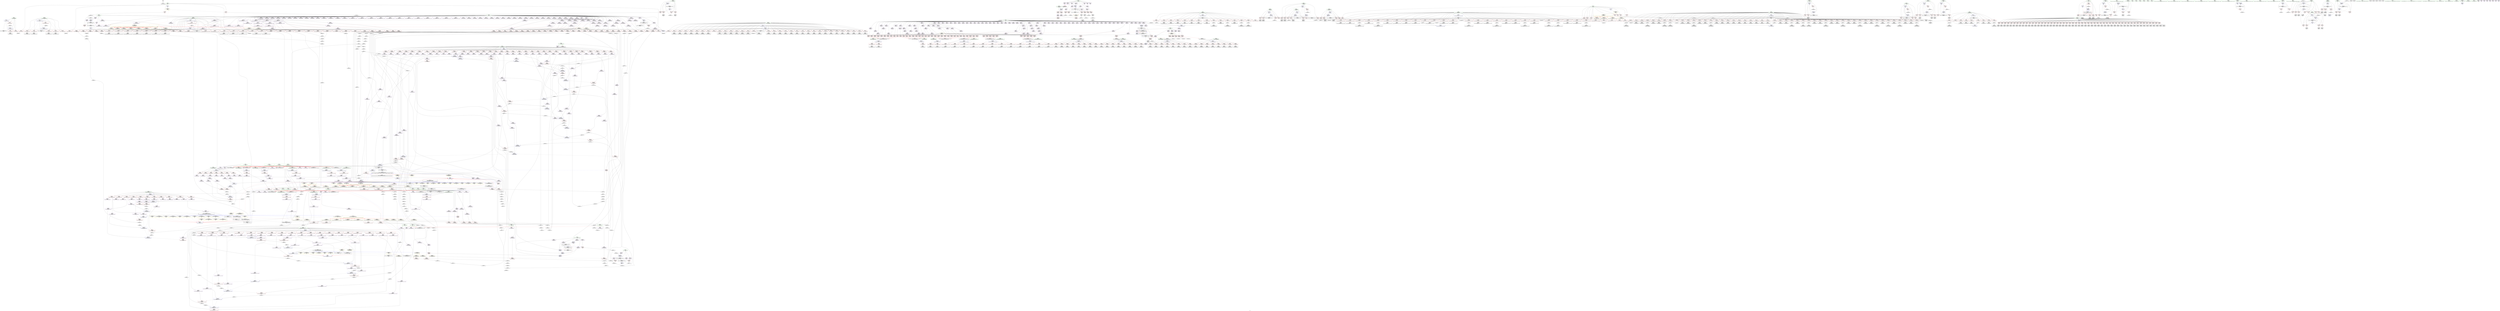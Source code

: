 digraph "SVFG" {
	label="SVFG";

	Node0x55bfd42f6050 [shape=record,color=grey,label="{NodeID: 0\nNullPtr}"];
	Node0x55bfd42f6050 -> Node0x55bfd43437d0[style=solid];
	Node0x55bfd437e920 [shape=record,color=grey,label="{NodeID: 1882\n845 = Binary(844, 143, )\n}"];
	Node0x55bfd437e920 -> Node0x55bfd437e320[style=solid];
	Node0x55bfd4358a50 [shape=record,color=purple,label="{NodeID: 775\n969\<--968\ndata127\<--\n_Z11calc_level4iiiiR8ansarray\n}"];
	Node0x55bfd4370830 [shape=record,color=blue,label="{NodeID: 1550\n1865\<--2013\ni24\<--inc58\nmain\n}"];
	Node0x55bfd4370830 -> Node0x55bfd4397be0[style=dashed];
	Node0x55bfd4370830 -> Node0x55bfd4397cb0[style=dashed];
	Node0x55bfd4370830 -> Node0x55bfd4397d80[style=dashed];
	Node0x55bfd4370830 -> Node0x55bfd4397e50[style=dashed];
	Node0x55bfd4370830 -> Node0x55bfd4370830[style=dashed];
	Node0x55bfd4370830 -> Node0x55bfd4429aa0[style=dashed];
	Node0x55bfd434f860 [shape=record,color=purple,label="{NodeID: 443\n1635\<--7\narrayidx110\<--term\n_Z9calc_termi\n}"];
	Node0x55bfd434f860 -> Node0x55bfd4395340[style=solid];
	Node0x55bfd438ea70 [shape=record,color=red,label="{NodeID: 1218\n1082\<--1081\n\<--arrayidx196\n_Z11calc_level4iiiiR8ansarray\n}"];
	Node0x55bfd438ea70 -> Node0x55bfd437bda0[style=solid];
	Node0x55bfd4343f50 [shape=record,color=black,label="{NodeID: 111\n160\<--159\nidxprom23\<--sub22\n_Z11calc_level1iR8ansarray\n}"];
	Node0x55bfd43d2840 [shape=record,color=grey,label="{NodeID: 1993\n1961 = cmp(1959, 1960, )\n}"];
	Node0x55bfd435e480 [shape=record,color=red,label="{NodeID: 886\n262\<--198\n\<--ans.addr\n_Z11calc_level2iiRK8ansarrayS1_RS_\n}"];
	Node0x55bfd435e480 -> Node0x55bfd436b960[style=solid];
	Node0x55bfd435e480 -> Node0x55bfd436ba30[style=solid];
	Node0x55bfd4364ef0 [shape=record,color=purple,label="{NodeID: 554\n887\<--14\narrayidx75\<--data\n_Z11calc_level4iiiiR8ansarray\n}"];
	Node0x55bfd43944a0 [shape=record,color=red,label="{NodeID: 1329\n1518\<--1517\n\<--arrayidx46\n_Z9calc_termi\n|{<s0>6}}"];
	Node0x55bfd43944a0:s0 -> Node0x55bfd44e6fe0[style=solid,color=red];
	Node0x55bfd4348220 [shape=record,color=black,label="{NodeID: 222\n971\<--970\nidxprom128\<--\n_Z11calc_level4iiiiR8ansarray\n}"];
	Node0x55bfd43836e0 [shape=record,color=red,label="{NodeID: 997\n521\<--395\n\<--j\n_Z11calc_level3iiiRK8ansarrayS1_S1_S1_S1_S1_RS_\n}"];
	Node0x55bfd43836e0 -> Node0x55bfd434a7f0[style=solid];
	Node0x55bfd43b5cb0 [shape=record,color=grey,label="{NodeID: 1772\n957 = Binary(949, 956, )\n}"];
	Node0x55bfd43b5cb0 -> Node0x55bfd43b5b30[style=solid];
	Node0x55bfd436a920 [shape=record,color=purple,label="{NodeID: 665\n100\<--99\ndata\<--\n_Z11calc_level1iR8ansarray\n}"];
	Node0x55bfd4463aa0 [shape=record,color=yellow,style=double,label="{NodeID: 2547\n22V_4 = CSCHI(MR_22V_3)\npts\{260000 \}\nCS[]|{<s0>3}}"];
	Node0x55bfd4463aa0:s0 -> Node0x55bfd4399fd0[style=dashed,color=red];
	Node0x55bfd4399f00 [shape=record,color=blue,label="{NodeID: 1440\n91\<--88\nans.addr\<--ans\n_Z11calc_level1iR8ansarray\n}"];
	Node0x55bfd4399f00 -> Node0x55bfd435c9b0[style=dashed];
	Node0x55bfd4399f00 -> Node0x55bfd435ca80[style=dashed];
	Node0x55bfd4399f00 -> Node0x55bfd435cb50[style=dashed];
	Node0x55bfd4399f00 -> Node0x55bfd435cc20[style=dashed];
	Node0x55bfd4399f00 -> Node0x55bfd435ccf0[style=dashed];
	Node0x55bfd4399f00 -> Node0x55bfd435cdc0[style=dashed];
	Node0x55bfd4399f00 -> Node0x55bfd435ce90[style=dashed];
	Node0x55bfd4355b30 [shape=record,color=black,label="{NodeID: 333\n1661\<--1660\nidxprom123\<--\n_Z9calc_termi\n}"];
	Node0x55bfd4389110 [shape=record,color=red,label="{NodeID: 1108\n874\<--738\n\<--i\n_Z11calc_level4iiiiR8ansarray\n}"];
	Node0x55bfd4389110 -> Node0x55bfd4347380[style=solid];
	Node0x55bfd431b1e0 [shape=record,color=green,label="{NodeID: 1\n12\<--1\n\<--dummyObj\nCan only get source location for instruction, argument, global var or function.}"];
	Node0x55bfd437eaa0 [shape=record,color=grey,label="{NodeID: 1883\n584 = Binary(576, 583, )\n}"];
	Node0x55bfd437eaa0 -> Node0x55bfd437e020[style=solid];
	Node0x55bfd4358b20 [shape=record,color=purple,label="{NodeID: 776\n972\<--968\narrayidx129\<--\n_Z11calc_level4iiiiR8ansarray\n}"];
	Node0x55bfd4358b20 -> Node0x55bfd438e0b0[style=solid];
	Node0x55bfd4370900 [shape=record,color=blue,label="{NodeID: 1551\n2016\<--104\n\<--\nmain\n}"];
	Node0x55bfd4370900 -> Node0x55bfd4435bb0[style=dashed];
	Node0x55bfd434f930 [shape=record,color=purple,label="{NodeID: 444\n1640\<--7\narrayidx112\<--term\n_Z9calc_termi\n}"];
	Node0x55bfd438eb40 [shape=record,color=red,label="{NodeID: 1219\n1099\<--1098\n\<--arrayidx207\n_Z11calc_level4iiiiR8ansarray\n}"];
	Node0x55bfd438eb40 -> Node0x55bfd43cf240[style=solid];
	Node0x55bfd4344020 [shape=record,color=black,label="{NodeID: 112\n168\<--167\nidxprom28\<--\n_Z11calc_level1iR8ansarray\n}"];
	Node0x55bfd43d29c0 [shape=record,color=grey,label="{NodeID: 1994\n1969 = cmp(1968, 1970, )\n}"];
	Node0x55bfd435e550 [shape=record,color=red,label="{NodeID: 887\n268\<--198\n\<--ans.addr\n_Z11calc_level2iiRK8ansarrayS1_RS_\n}"];
	Node0x55bfd435e550 -> Node0x55bfd436bb00[style=solid];
	Node0x55bfd435e550 -> Node0x55bfd436bbd0[style=solid];
	Node0x55bfd4364fc0 [shape=record,color=purple,label="{NodeID: 555\n890\<--14\narrayidx77\<--data\n_Z11calc_level4iiiiR8ansarray\n}"];
	Node0x55bfd4364fc0 -> Node0x55bfd438da30[style=solid];
	Node0x55bfd4394570 [shape=record,color=red,label="{NodeID: 1330\n1524\<--1523\n\<--arrayidx49\n_Z9calc_termi\n|{<s0>7}}"];
	Node0x55bfd4394570:s0 -> Node0x55bfd44e6fe0[style=solid,color=red];
	Node0x55bfd43482f0 [shape=record,color=black,label="{NodeID: 223\n976\<--975\nidxprom131\<--sub130\n_Z11calc_level4iiiiR8ansarray\n}"];
	Node0x55bfd44409a0 [shape=record,color=black,label="{NodeID: 2105\nMR_68V_3 = PHI(MR_68V_4, MR_68V_2, )\npts\{394 \}\n}"];
	Node0x55bfd44409a0 -> Node0x55bfd4381c10[style=dashed];
	Node0x55bfd44409a0 -> Node0x55bfd4381ce0[style=dashed];
	Node0x55bfd44409a0 -> Node0x55bfd4381db0[style=dashed];
	Node0x55bfd44409a0 -> Node0x55bfd4381e80[style=dashed];
	Node0x55bfd44409a0 -> Node0x55bfd4381f50[style=dashed];
	Node0x55bfd44409a0 -> Node0x55bfd4382020[style=dashed];
	Node0x55bfd44409a0 -> Node0x55bfd43820f0[style=dashed];
	Node0x55bfd44409a0 -> Node0x55bfd43821c0[style=dashed];
	Node0x55bfd44409a0 -> Node0x55bfd4382290[style=dashed];
	Node0x55bfd44409a0 -> Node0x55bfd4382360[style=dashed];
	Node0x55bfd44409a0 -> Node0x55bfd4382430[style=dashed];
	Node0x55bfd44409a0 -> Node0x55bfd4382500[style=dashed];
	Node0x55bfd44409a0 -> Node0x55bfd43825d0[style=dashed];
	Node0x55bfd44409a0 -> Node0x55bfd43826a0[style=dashed];
	Node0x55bfd44409a0 -> Node0x55bfd4382770[style=dashed];
	Node0x55bfd44409a0 -> Node0x55bfd4382840[style=dashed];
	Node0x55bfd44409a0 -> Node0x55bfd4382910[style=dashed];
	Node0x55bfd44409a0 -> Node0x55bfd43829e0[style=dashed];
	Node0x55bfd44409a0 -> Node0x55bfd4382ab0[style=dashed];
	Node0x55bfd44409a0 -> Node0x55bfd4382b80[style=dashed];
	Node0x55bfd44409a0 -> Node0x55bfd4382c50[style=dashed];
	Node0x55bfd44409a0 -> Node0x55bfd4382d20[style=dashed];
	Node0x55bfd44409a0 -> Node0x55bfd4382df0[style=dashed];
	Node0x55bfd44409a0 -> Node0x55bfd4382ec0[style=dashed];
	Node0x55bfd44409a0 -> Node0x55bfd4382f90[style=dashed];
	Node0x55bfd44409a0 -> Node0x55bfd4383060[style=dashed];
	Node0x55bfd44409a0 -> Node0x55bfd4383130[style=dashed];
	Node0x55bfd44409a0 -> Node0x55bfd439c530[style=dashed];
	Node0x55bfd43837b0 [shape=record,color=red,label="{NodeID: 998\n537\<--395\n\<--j\n_Z11calc_level3iiiRK8ansarrayS1_S1_S1_S1_S1_RS_\n}"];
	Node0x55bfd43837b0 -> Node0x55bfd434aa60[style=solid];
	Node0x55bfd43b5e30 [shape=record,color=grey,label="{NodeID: 1773\n961 = Binary(960, 143, )\n}"];
	Node0x55bfd43b5e30 -> Node0x55bfd439cfc0[style=solid];
	Node0x55bfd436a9f0 [shape=record,color=purple,label="{NodeID: 666\n101\<--99\narrayidx\<--\n_Z11calc_level1iR8ansarray\n}"];
	Node0x55bfd436a9f0 -> Node0x55bfd4399fd0[style=solid];
	Node0x55bfd4463c00 [shape=record,color=yellow,style=double,label="{NodeID: 2548\n155V_4 = CSCHI(MR_155V_3)\npts\{290000 320000 350000 \}\nCS[]|{<s0>3}}"];
	Node0x55bfd4463c00:s0 -> Node0x55bfd4399fd0[style=dashed,color=red];
	Node0x55bfd4399fd0 [shape=record,color=blue,label="{NodeID: 1441\n101\<--12\narrayidx\<--\n_Z11calc_level1iR8ansarray\n}"];
	Node0x55bfd4399fd0 -> Node0x55bfd443ff10[style=dashed];
	Node0x55bfd4355c00 [shape=record,color=black,label="{NodeID: 334\n1666\<--1665\nidxprom126\<--\n_Z9calc_termi\n}"];
	Node0x55bfd43891e0 [shape=record,color=red,label="{NodeID: 1109\n894\<--738\n\<--i\n_Z11calc_level4iiiiR8ansarray\n}"];
	Node0x55bfd43891e0 -> Node0x55bfd43b62b0[style=solid];
	Node0x55bfd42cb600 [shape=record,color=green,label="{NodeID: 2\n72\<--1\n.str\<--dummyObj\nGlob }"];
	Node0x55bfd437ec20 [shape=record,color=grey,label="{NodeID: 1884\n1362 = Binary(1345, 1361, )\n}"];
	Node0x55bfd437ec20 -> Node0x55bfd437eda0[style=solid];
	Node0x55bfd4358bf0 [shape=record,color=purple,label="{NodeID: 777\n1011\<--1010\ndata154\<--\n_Z11calc_level4iiiiR8ansarray\n}"];
	Node0x55bfd43709d0 [shape=record,color=blue,label="{NodeID: 1552\n1871\<--104\ni60\<--\nmain\n}"];
	Node0x55bfd43709d0 -> Node0x55bfd4398400[style=dashed];
	Node0x55bfd43709d0 -> Node0x55bfd43984d0[style=dashed];
	Node0x55bfd43709d0 -> Node0x55bfd43985a0[style=dashed];
	Node0x55bfd43709d0 -> Node0x55bfd4398670[style=dashed];
	Node0x55bfd43709d0 -> Node0x55bfd4370b70[style=dashed];
	Node0x55bfd43709d0 -> Node0x55bfd442a9a0[style=dashed];
	Node0x55bfd434fa00 [shape=record,color=purple,label="{NodeID: 445\n1641\<--7\narrayidx113\<--term\n_Z9calc_termi\n}"];
	Node0x55bfd434fa00 -> Node0x55bfd4395410[style=solid];
	Node0x55bfd438ec10 [shape=record,color=red,label="{NodeID: 1220\n1106\<--1105\n\<--arrayidx211\n_Z11calc_level4iiiiR8ansarray\n}"];
	Node0x55bfd438ec10 -> Node0x55bfd43cfe40[style=solid];
	Node0x55bfd43440f0 [shape=record,color=black,label="{NodeID: 113\n222\<--221\nidxprom\<--\n_Z11calc_level2iiRK8ansarrayS1_RS_\n}"];
	Node0x55bfd43d2b40 [shape=record,color=grey,label="{NodeID: 1995\n1579 = cmp(1577, 1578, )\n}"];
	Node0x55bfd435e620 [shape=record,color=red,label="{NodeID: 888\n292\<--198\n\<--ans.addr\n_Z11calc_level2iiRK8ansarrayS1_RS_\n}"];
	Node0x55bfd435e620 -> Node0x55bfd436be40[style=solid];
	Node0x55bfd435e620 -> Node0x55bfd436bf10[style=solid];
	Node0x55bfd4365090 [shape=record,color=purple,label="{NodeID: 556\n904\<--14\narrayidx86\<--data\n_Z11calc_level4iiiiR8ansarray\n}"];
	Node0x55bfd4394640 [shape=record,color=red,label="{NodeID: 1331\n1530\<--1529\n\<--arrayidx52\n_Z9calc_termi\n|{<s0>8}}"];
	Node0x55bfd4394640:s0 -> Node0x55bfd44e7bb0[style=solid,color=red];
	Node0x55bfd43483c0 [shape=record,color=black,label="{NodeID: 224\n981\<--980\nidxprom133\<--\n_Z11calc_level4iiiiR8ansarray\n}"];
	Node0x55bfd4440ea0 [shape=record,color=black,label="{NodeID: 2106\nMR_70V_2 = PHI(MR_70V_4, MR_70V_1, )\npts\{396 \}\n}"];
	Node0x55bfd4440ea0 -> Node0x55bfd439bd10[style=dashed];
	Node0x55bfd4383880 [shape=record,color=red,label="{NodeID: 999\n568\<--395\n\<--j\n_Z11calc_level3iiiRK8ansarrayS1_S1_S1_S1_S1_RS_\n}"];
	Node0x55bfd4383880 -> Node0x55bfd434ae70[style=solid];
	Node0x55bfd43b5fb0 [shape=record,color=grey,label="{NodeID: 1774\n960 = Binary(925, 959, )\n}"];
	Node0x55bfd43b5fb0 -> Node0x55bfd43b5e30[style=solid];
	Node0x55bfd436aac0 [shape=record,color=purple,label="{NodeID: 667\n111\<--110\ndata1\<--\n_Z11calc_level1iR8ansarray\n}"];
	Node0x55bfd4463d40 [shape=record,color=yellow,style=double,label="{NodeID: 2549\n22V_5 = CSCHI(MR_22V_4)\npts\{260000 \}\nCS[]|{|<s1>4}}"];
	Node0x55bfd4463d40 -> Node0x55bfd4434190[style=dashed];
	Node0x55bfd4463d40:s1 -> Node0x55bfd444de50[style=dashed,color=red];
	Node0x55bfd439a0a0 [shape=record,color=blue,label="{NodeID: 1442\n93\<--104\ni\<--\n_Z11calc_level1iR8ansarray\n}"];
	Node0x55bfd439a0a0 -> Node0x55bfd443f510[style=dashed];
	Node0x55bfd4355cd0 [shape=record,color=black,label="{NodeID: 335\n1672\<--1671\nidxprom129\<--\n_Z9calc_termi\n}"];
	Node0x55bfd43892b0 [shape=record,color=red,label="{NodeID: 1110\n916\<--738\n\<--i\n_Z11calc_level4iiiiR8ansarray\n}"];
	Node0x55bfd43892b0 -> Node0x55bfd4347a00[style=solid];
	Node0x55bfd431b2e0 [shape=record,color=green,label="{NodeID: 3\n74\<--1\n.str.1\<--dummyObj\nGlob }"];
	Node0x55bfd437eda0 [shape=record,color=grey,label="{NodeID: 1885\n1363 = Binary(1362, 143, )\n}"];
	Node0x55bfd437eda0 -> Node0x55bfd439d8b0[style=solid];
	Node0x55bfd4358cc0 [shape=record,color=purple,label="{NodeID: 778\n1014\<--1010\narrayidx156\<--\n_Z11calc_level4iiiiR8ansarray\n}"];
	Node0x55bfd4358cc0 -> Node0x55bfd439d090[style=solid];
	Node0x55bfd4370aa0 [shape=record,color=blue,label="{NodeID: 1553\n2035\<--2032\narrayidx69\<--rem\nmain\n}"];
	Node0x55bfd4370aa0 -> Node0x55bfd4435bb0[style=dashed];
	Node0x55bfd434fad0 [shape=record,color=purple,label="{NodeID: 446\n1645\<--7\narrayidx115\<--term\n_Z9calc_termi\n}"];
	Node0x55bfd438ece0 [shape=record,color=red,label="{NodeID: 1221\n1113\<--1112\n\<--arrayidx215\n_Z11calc_level4iiiiR8ansarray\n}"];
	Node0x55bfd438ece0 -> Node0x55bfd43cfe40[style=solid];
	Node0x55bfd43441c0 [shape=record,color=black,label="{NodeID: 114\n234\<--233\nidxprom7\<--\n_Z11calc_level2iiRK8ansarrayS1_RS_\n}"];
	Node0x55bfd43d2cc0 [shape=record,color=grey,label="{NodeID: 1996\n427 = cmp(425, 426, )\n}"];
	Node0x55bfd435e6f0 [shape=record,color=red,label="{NodeID: 889\n298\<--198\n\<--ans.addr\n_Z11calc_level2iiRK8ansarrayS1_RS_\n}"];
	Node0x55bfd435e6f0 -> Node0x55bfd436bfe0[style=solid];
	Node0x55bfd435e6f0 -> Node0x55bfd436c0b0[style=solid];
	Node0x55bfd4365160 [shape=record,color=purple,label="{NodeID: 557\n907\<--14\narrayidx88\<--data\n_Z11calc_level4iiiiR8ansarray\n}"];
	Node0x55bfd4365160 -> Node0x55bfd438dbd0[style=solid];
	Node0x55bfd4394710 [shape=record,color=red,label="{NodeID: 1332\n1535\<--1534\n\<--arrayidx55\n_Z9calc_termi\n|{<s0>8}}"];
	Node0x55bfd4394710:s0 -> Node0x55bfd44e7f60[style=solid,color=red];
	Node0x55bfd4348490 [shape=record,color=black,label="{NodeID: 225\n984\<--983\nidxprom135\<--\n_Z11calc_level4iiiiR8ansarray\n}"];
	Node0x55bfd44413a0 [shape=record,color=black,label="{NodeID: 2107\nMR_92V_3 = PHI(MR_92V_5, MR_92V_2, )\npts\{560000 590000 620000 650000 \}\n|{|<s1>11|<s2>11|<s3>11|<s4>22|<s5>22|<s6>23|<s7>23|<s8>24|<s9>24|<s10>25|<s11>25}}"];
	Node0x55bfd44413a0 -> Node0x55bfd439bc40[style=dashed];
	Node0x55bfd44413a0:s1 -> Node0x55bfd4394d90[style=dashed,color=blue];
	Node0x55bfd44413a0:s2 -> Node0x55bfd4445030[style=dashed,color=blue];
	Node0x55bfd44413a0:s3 -> Node0x55bfd4445a90[style=dashed,color=blue];
	Node0x55bfd44413a0:s4 -> Node0x55bfd4438cc0[style=dashed,color=blue];
	Node0x55bfd44413a0:s5 -> Node0x55bfd4438e20[style=dashed,color=blue];
	Node0x55bfd44413a0:s6 -> Node0x55bfd4438f60[style=dashed,color=blue];
	Node0x55bfd44413a0:s7 -> Node0x55bfd44390c0[style=dashed,color=blue];
	Node0x55bfd44413a0:s8 -> Node0x55bfd4439200[style=dashed,color=blue];
	Node0x55bfd44413a0:s9 -> Node0x55bfd4439360[style=dashed,color=blue];
	Node0x55bfd44413a0:s10 -> Node0x55bfd4468610[style=dashed,color=blue];
	Node0x55bfd44413a0:s11 -> Node0x55bfd4468770[style=dashed,color=blue];
	Node0x55bfd4383950 [shape=record,color=red,label="{NodeID: 1000\n577\<--395\n\<--j\n_Z11calc_level3iiiRK8ansarrayS1_S1_S1_S1_S1_RS_\n}"];
	Node0x55bfd4383950 -> Node0x55bfd434b010[style=solid];
	Node0x55bfd43b6130 [shape=record,color=grey,label="{NodeID: 1775\n893 = Binary(892, 143, )\n}"];
	Node0x55bfd43b6130 -> Node0x55bfd43b6430[style=solid];
	Node0x55bfd436ab90 [shape=record,color=purple,label="{NodeID: 668\n114\<--110\narrayidx2\<--\n_Z11calc_level1iR8ansarray\n}"];
	Node0x55bfd436ab90 -> Node0x55bfd439a170[style=solid];
	Node0x55bfd4463ea0 [shape=record,color=yellow,style=double,label="{NodeID: 2550\n155V_5 = CSCHI(MR_155V_4)\npts\{290000 320000 350000 \}\nCS[]|{|<s1>4|<s2>4}}"];
	Node0x55bfd4463ea0 -> Node0x55bfd4434b90[style=dashed];
	Node0x55bfd4463ea0:s1 -> Node0x55bfd444df30[style=dashed,color=red];
	Node0x55bfd4463ea0:s2 -> Node0x55bfd444e0f0[style=dashed,color=red];
	Node0x55bfd439a170 [shape=record,color=blue,label="{NodeID: 1443\n114\<--12\narrayidx2\<--\n_Z11calc_level1iR8ansarray\n}"];
	Node0x55bfd439a170 -> Node0x55bfd435d920[style=dashed];
	Node0x55bfd439a170 -> Node0x55bfd439a310[style=dashed];
	Node0x55bfd439a170 -> Node0x55bfd443ff10[style=dashed];
	Node0x55bfd4355da0 [shape=record,color=black,label="{NodeID: 336\n1677\<--1676\nidxprom132\<--\n_Z9calc_termi\n}"];
	Node0x55bfd4389380 [shape=record,color=red,label="{NodeID: 1111\n922\<--738\n\<--i\n_Z11calc_level4iiiiR8ansarray\n}"];
	Node0x55bfd4389380 -> Node0x55bfd4347ad0[style=solid];
	Node0x55bfd4328e30 [shape=record,color=green,label="{NodeID: 4\n76\<--1\n.str.2\<--dummyObj\nGlob }"];
	Node0x55bfd437ef20 [shape=record,color=grey,label="{NodeID: 1886\n535 = Binary(527, 534, )\n}"];
	Node0x55bfd437ef20 -> Node0x55bfd437f520[style=solid];
	Node0x55bfd4358d90 [shape=record,color=purple,label="{NodeID: 779\n1017\<--1016\ndata157\<--\n_Z11calc_level4iiiiR8ansarray\n}"];
	Node0x55bfd4370b70 [shape=record,color=blue,label="{NodeID: 1554\n1871\<--2039\ni60\<--inc71\nmain\n}"];
	Node0x55bfd4370b70 -> Node0x55bfd4398400[style=dashed];
	Node0x55bfd4370b70 -> Node0x55bfd43984d0[style=dashed];
	Node0x55bfd4370b70 -> Node0x55bfd43985a0[style=dashed];
	Node0x55bfd4370b70 -> Node0x55bfd4398670[style=dashed];
	Node0x55bfd4370b70 -> Node0x55bfd4370b70[style=dashed];
	Node0x55bfd4370b70 -> Node0x55bfd442a9a0[style=dashed];
	Node0x55bfd434fba0 [shape=record,color=purple,label="{NodeID: 447\n1646\<--7\narrayidx116\<--term\n_Z9calc_termi\n}"];
	Node0x55bfd434fba0 -> Node0x55bfd43954e0[style=solid];
	Node0x55bfd438edb0 [shape=record,color=red,label="{NodeID: 1222\n1121\<--1120\n\<--arrayidx220\n_Z11calc_level4iiiiR8ansarray\n}"];
	Node0x55bfd438edb0 -> Node0x55bfd43cfb40[style=solid];
	Node0x55bfd43489e0 [shape=record,color=black,label="{NodeID: 115\n238\<--237\nidxprom9\<--\n_Z11calc_level2iiRK8ansarrayS1_RS_\n}"];
	Node0x55bfd43d2e40 [shape=record,color=grey,label="{NodeID: 1997\n1600 = cmp(1599, 1601, )\n}"];
	Node0x55bfd435e7c0 [shape=record,color=red,label="{NodeID: 890\n322\<--198\n\<--ans.addr\n_Z11calc_level2iiRK8ansarrayS1_RS_\n}"];
	Node0x55bfd435e7c0 -> Node0x55bfd436c320[style=solid];
	Node0x55bfd435e7c0 -> Node0x55bfd436c3f0[style=solid];
	Node0x55bfd4365230 [shape=record,color=purple,label="{NodeID: 558\n928\<--14\narrayidx101\<--data\n_Z11calc_level4iiiiR8ansarray\n}"];
	Node0x55bfd43947e0 [shape=record,color=red,label="{NodeID: 1333\n1541\<--1540\n\<--arrayidx58\n_Z9calc_termi\n|{<s0>9}}"];
	Node0x55bfd43947e0:s0 -> Node0x55bfd44e7bb0[style=solid,color=red];
	Node0x55bfd4348560 [shape=record,color=black,label="{NodeID: 226\n990\<--989\nidxprom139\<--\n_Z11calc_level4iiiiR8ansarray\n}"];
	Node0x55bfd4441930 [shape=record,color=black,label="{NodeID: 2108\nMR_106V_3 = PHI(MR_106V_4, MR_106V_2, )\npts\{739 \}\n}"];
	Node0x55bfd4441930 -> Node0x55bfd4388a90[style=dashed];
	Node0x55bfd4441930 -> Node0x55bfd4388b60[style=dashed];
	Node0x55bfd4441930 -> Node0x55bfd4388c30[style=dashed];
	Node0x55bfd4441930 -> Node0x55bfd4388d00[style=dashed];
	Node0x55bfd4441930 -> Node0x55bfd4388dd0[style=dashed];
	Node0x55bfd4441930 -> Node0x55bfd4388ea0[style=dashed];
	Node0x55bfd4441930 -> Node0x55bfd4388f70[style=dashed];
	Node0x55bfd4441930 -> Node0x55bfd4389040[style=dashed];
	Node0x55bfd4441930 -> Node0x55bfd4389110[style=dashed];
	Node0x55bfd4441930 -> Node0x55bfd43891e0[style=dashed];
	Node0x55bfd4441930 -> Node0x55bfd43892b0[style=dashed];
	Node0x55bfd4441930 -> Node0x55bfd4389380[style=dashed];
	Node0x55bfd4441930 -> Node0x55bfd4389450[style=dashed];
	Node0x55bfd4441930 -> Node0x55bfd4389520[style=dashed];
	Node0x55bfd4441930 -> Node0x55bfd43895f0[style=dashed];
	Node0x55bfd4441930 -> Node0x55bfd43896c0[style=dashed];
	Node0x55bfd4441930 -> Node0x55bfd4389790[style=dashed];
	Node0x55bfd4441930 -> Node0x55bfd4389860[style=dashed];
	Node0x55bfd4441930 -> Node0x55bfd4389930[style=dashed];
	Node0x55bfd4441930 -> Node0x55bfd4389a00[style=dashed];
	Node0x55bfd4441930 -> Node0x55bfd4389ad0[style=dashed];
	Node0x55bfd4441930 -> Node0x55bfd4389ba0[style=dashed];
	Node0x55bfd4441930 -> Node0x55bfd4389c70[style=dashed];
	Node0x55bfd4441930 -> Node0x55bfd4389d40[style=dashed];
	Node0x55bfd4441930 -> Node0x55bfd4389e10[style=dashed];
	Node0x55bfd4441930 -> Node0x55bfd4389ee0[style=dashed];
	Node0x55bfd4441930 -> Node0x55bfd4389fb0[style=dashed];
	Node0x55bfd4441930 -> Node0x55bfd438a080[style=dashed];
	Node0x55bfd4441930 -> Node0x55bfd438a150[style=dashed];
	Node0x55bfd4441930 -> Node0x55bfd438a220[style=dashed];
	Node0x55bfd4441930 -> Node0x55bfd438a2f0[style=dashed];
	Node0x55bfd4441930 -> Node0x55bfd438a3c0[style=dashed];
	Node0x55bfd4441930 -> Node0x55bfd438a490[style=dashed];
	Node0x55bfd4441930 -> Node0x55bfd438a560[style=dashed];
	Node0x55bfd4441930 -> Node0x55bfd438a630[style=dashed];
	Node0x55bfd4441930 -> Node0x55bfd438a700[style=dashed];
	Node0x55bfd4441930 -> Node0x55bfd438a7d0[style=dashed];
	Node0x55bfd4441930 -> Node0x55bfd438a8a0[style=dashed];
	Node0x55bfd4441930 -> Node0x55bfd438a970[style=dashed];
	Node0x55bfd4441930 -> Node0x55bfd438aa40[style=dashed];
	Node0x55bfd4441930 -> Node0x55bfd438ab10[style=dashed];
	Node0x55bfd4441930 -> Node0x55bfd438abe0[style=dashed];
	Node0x55bfd4441930 -> Node0x55bfd438acb0[style=dashed];
	Node0x55bfd4441930 -> Node0x55bfd438ad80[style=dashed];
	Node0x55bfd4441930 -> Node0x55bfd438ae50[style=dashed];
	Node0x55bfd4441930 -> Node0x55bfd438af20[style=dashed];
	Node0x55bfd4441930 -> Node0x55bfd438aff0[style=dashed];
	Node0x55bfd4441930 -> Node0x55bfd438b0c0[style=dashed];
	Node0x55bfd4441930 -> Node0x55bfd438b190[style=dashed];
	Node0x55bfd4441930 -> Node0x55bfd438b260[style=dashed];
	Node0x55bfd4441930 -> Node0x55bfd438b330[style=dashed];
	Node0x55bfd4441930 -> Node0x55bfd439db20[style=dashed];
	Node0x55bfd4383a20 [shape=record,color=red,label="{NodeID: 1001\n601\<--395\n\<--j\n_Z11calc_level3iiiRK8ansarrayS1_S1_S1_S1_S1_RS_\n}"];
	Node0x55bfd4383a20 -> Node0x55bfd434b350[style=solid];
	Node0x55bfd43b62b0 [shape=record,color=grey,label="{NodeID: 1776\n895 = Binary(894, 104, )\n}"];
	Node0x55bfd43b62b0 -> Node0x55bfd4347790[style=solid];
	Node0x55bfd436ac60 [shape=record,color=purple,label="{NodeID: 669\n123\<--122\ndata6\<--\n_Z11calc_level1iR8ansarray\n}"];
	Node0x55bfd4463fe0 [shape=record,color=yellow,style=double,label="{NodeID: 2551\n22V_7 = CSCHI(MR_22V_6)\npts\{260000 \}\nCS[]|{<s0>6}}"];
	Node0x55bfd4463fe0:s0 -> Node0x55bfd4399fd0[style=dashed,color=red];
	Node0x55bfd439a240 [shape=record,color=blue,label="{NodeID: 1444\n95\<--12\nj\<--\n_Z11calc_level1iR8ansarray\n}"];
	Node0x55bfd439a240 -> Node0x55bfd435d6b0[style=dashed];
	Node0x55bfd439a240 -> Node0x55bfd435d780[style=dashed];
	Node0x55bfd439a240 -> Node0x55bfd435d850[style=dashed];
	Node0x55bfd439a240 -> Node0x55bfd439a4b0[style=dashed];
	Node0x55bfd439a240 -> Node0x55bfd443fa10[style=dashed];
	Node0x55bfd4355e70 [shape=record,color=black,label="{NodeID: 337\n1683\<--1682\nidxprom135\<--\n_Z9calc_termi\n}"];
	Node0x55bfd4389450 [shape=record,color=red,label="{NodeID: 1112\n933\<--738\n\<--i\n_Z11calc_level4iiiiR8ansarray\n}"];
	Node0x55bfd4389450 -> Node0x55bfd43b4f30[style=solid];
	Node0x55bfd42ca4a0 [shape=record,color=green,label="{NodeID: 5\n78\<--1\n.str.3\<--dummyObj\nGlob }"];
	Node0x55bfd437f0a0 [shape=record,color=grey,label="{NodeID: 1887\n1360 = Binary(1359, 143, )\n}"];
	Node0x55bfd437f0a0 -> Node0x55bfd437f3a0[style=solid];
	Node0x55bfd4358e60 [shape=record,color=purple,label="{NodeID: 780\n1020\<--1016\narrayidx159\<--\n_Z11calc_level4iiiiR8ansarray\n}"];
	Node0x55bfd4358e60 -> Node0x55bfd438e4c0[style=solid];
	Node0x55bfd4370c40 [shape=record,color=blue,label="{NodeID: 1555\n1873\<--104\ni73\<--\nmain\n}"];
	Node0x55bfd4370c40 -> Node0x55bfd4398740[style=dashed];
	Node0x55bfd4370c40 -> Node0x55bfd4398810[style=dashed];
	Node0x55bfd4370c40 -> Node0x55bfd43988e0[style=dashed];
	Node0x55bfd4370c40 -> Node0x55bfd4370de0[style=dashed];
	Node0x55bfd4370c40 -> Node0x55bfd442aea0[style=dashed];
	Node0x55bfd434fc70 [shape=record,color=purple,label="{NodeID: 448\n1651\<--7\narrayidx118\<--term\n_Z9calc_termi\n}"];
	Node0x55bfd438ee80 [shape=record,color=red,label="{NodeID: 1223\n1138\<--1137\n\<--arrayidx231\n_Z11calc_level4iiiiR8ansarray\n}"];
	Node0x55bfd438ee80 -> Node0x55bfd43b3d30[style=solid];
	Node0x55bfd4348ab0 [shape=record,color=black,label="{NodeID: 116\n241\<--240\nidxprom11\<--\n_Z11calc_level2iiRK8ansarrayS1_RS_\n}"];
	Node0x55bfd43d2fc0 [shape=record,color=grey,label="{NodeID: 1998\n1421 = cmp(1420, 104, )\n}"];
	Node0x55bfd435e890 [shape=record,color=red,label="{NodeID: 891\n328\<--198\n\<--ans.addr\n_Z11calc_level2iiRK8ansarrayS1_RS_\n}"];
	Node0x55bfd435e890 -> Node0x55bfd436c4c0[style=solid];
	Node0x55bfd435e890 -> Node0x55bfd436c590[style=solid];
	Node0x55bfd4365300 [shape=record,color=purple,label="{NodeID: 559\n931\<--14\narrayidx103\<--data\n_Z11calc_level4iiiiR8ansarray\n}"];
	Node0x55bfd4365300 -> Node0x55bfd438dd70[style=solid];
	Node0x55bfd43948b0 [shape=record,color=red,label="{NodeID: 1334\n1546\<--1545\n\<--arrayidx61\n_Z9calc_termi\n|{<s0>9}}"];
	Node0x55bfd43948b0:s0 -> Node0x55bfd44e7f60[style=solid,color=red];
	Node0x55bfd4348630 [shape=record,color=black,label="{NodeID: 227\n993\<--992\nidxprom141\<--\n_Z11calc_level4iiiiR8ansarray\n}"];
	Node0x55bfd4441e30 [shape=record,color=black,label="{NodeID: 2109\nMR_108V_2 = PHI(MR_108V_4, MR_108V_1, )\npts\{741 \}\n}"];
	Node0x55bfd4441e30 -> Node0x55bfd439cc80[style=dashed];
	Node0x55bfd4383af0 [shape=record,color=red,label="{NodeID: 1002\n632\<--395\n\<--j\n_Z11calc_level3iiiRK8ansarrayS1_S1_S1_S1_S1_RS_\n}"];
	Node0x55bfd4383af0 -> Node0x55bfd434b760[style=solid];
	Node0x55bfd43b6430 [shape=record,color=grey,label="{NodeID: 1777\n900 = Binary(893, 899, )\n}"];
	Node0x55bfd43b6430 -> Node0x55bfd43b65b0[style=solid];
	Node0x55bfd436ad30 [shape=record,color=purple,label="{NodeID: 670\n126\<--122\narrayidx8\<--\n_Z11calc_level1iR8ansarray\n}"];
	Node0x55bfd436ad30 -> Node0x55bfd435d920[style=solid];
	Node0x55bfd4464140 [shape=record,color=yellow,style=double,label="{NodeID: 2552\n155V_7 = CSCHI(MR_155V_6)\npts\{290000 320000 350000 \}\nCS[]|{<s0>6}}"];
	Node0x55bfd4464140:s0 -> Node0x55bfd4399fd0[style=dashed,color=red];
	Node0x55bfd439a310 [shape=record,color=blue,label="{NodeID: 1445\n148\<--142\narrayidx17\<--rem\n_Z11calc_level1iR8ansarray\n}"];
	Node0x55bfd439a310 -> Node0x55bfd435db90[style=dashed];
	Node0x55bfd439a310 -> Node0x55bfd435dc60[style=dashed];
	Node0x55bfd439a310 -> Node0x55bfd439a3e0[style=dashed];
	Node0x55bfd4355f40 [shape=record,color=black,label="{NodeID: 338\n1688\<--1687\nidxprom138\<--\n_Z9calc_termi\n}"];
	Node0x55bfd444c9e0 [shape=record,color=yellow,style=double,label="{NodeID: 2220\n143V_1 = ENCHI(MR_143V_0)\npts\{80000 \}\nFun[_Z9calc_termi]}"];
	Node0x55bfd444c9e0 -> Node0x55bfd4393c80[style=dashed];
	Node0x55bfd444c9e0 -> Node0x55bfd4393ef0[style=dashed];
	Node0x55bfd444c9e0 -> Node0x55bfd4393fc0[style=dashed];
	Node0x55bfd444c9e0 -> Node0x55bfd4394090[style=dashed];
	Node0x55bfd444c9e0 -> Node0x55bfd4394160[style=dashed];
	Node0x55bfd444c9e0 -> Node0x55bfd43943d0[style=dashed];
	Node0x55bfd444c9e0 -> Node0x55bfd43944a0[style=dashed];
	Node0x55bfd444c9e0 -> Node0x55bfd4394570[style=dashed];
	Node0x55bfd444c9e0 -> Node0x55bfd4394640[style=dashed];
	Node0x55bfd444c9e0 -> Node0x55bfd4394710[style=dashed];
	Node0x55bfd444c9e0 -> Node0x55bfd43947e0[style=dashed];
	Node0x55bfd444c9e0 -> Node0x55bfd43948b0[style=dashed];
	Node0x55bfd444c9e0 -> Node0x55bfd4394980[style=dashed];
	Node0x55bfd444c9e0 -> Node0x55bfd4394a50[style=dashed];
	Node0x55bfd444c9e0 -> Node0x55bfd4394b20[style=dashed];
	Node0x55bfd444c9e0 -> Node0x55bfd4394bf0[style=dashed];
	Node0x55bfd444c9e0 -> Node0x55bfd4394cc0[style=dashed];
	Node0x55bfd444c9e0 -> Node0x55bfd4394f30[style=dashed];
	Node0x55bfd444c9e0 -> Node0x55bfd4395000[style=dashed];
	Node0x55bfd444c9e0 -> Node0x55bfd43950d0[style=dashed];
	Node0x55bfd444c9e0 -> Node0x55bfd43951a0[style=dashed];
	Node0x55bfd444c9e0 -> Node0x55bfd4395270[style=dashed];
	Node0x55bfd444c9e0 -> Node0x55bfd4395340[style=dashed];
	Node0x55bfd444c9e0 -> Node0x55bfd4395410[style=dashed];
	Node0x55bfd444c9e0 -> Node0x55bfd43954e0[style=dashed];
	Node0x55bfd444c9e0 -> Node0x55bfd43955b0[style=dashed];
	Node0x55bfd444c9e0 -> Node0x55bfd4395680[style=dashed];
	Node0x55bfd444c9e0 -> Node0x55bfd4395750[style=dashed];
	Node0x55bfd444c9e0 -> Node0x55bfd4395820[style=dashed];
	Node0x55bfd444c9e0 -> Node0x55bfd43958f0[style=dashed];
	Node0x55bfd444c9e0 -> Node0x55bfd43959c0[style=dashed];
	Node0x55bfd444c9e0 -> Node0x55bfd4395a90[style=dashed];
	Node0x55bfd444c9e0 -> Node0x55bfd4395b60[style=dashed];
	Node0x55bfd444c9e0 -> Node0x55bfd4395c30[style=dashed];
	Node0x55bfd444c9e0 -> Node0x55bfd4395d00[style=dashed];
	Node0x55bfd444c9e0 -> Node0x55bfd4395dd0[style=dashed];
	Node0x55bfd444c9e0 -> Node0x55bfd4395ea0[style=dashed];
	Node0x55bfd444c9e0 -> Node0x55bfd4395f70[style=dashed];
	Node0x55bfd444c9e0 -> Node0x55bfd4396040[style=dashed];
	Node0x55bfd444c9e0 -> Node0x55bfd4396110[style=dashed];
	Node0x55bfd444c9e0 -> Node0x55bfd43961e0[style=dashed];
	Node0x55bfd444c9e0 -> Node0x55bfd43962b0[style=dashed];
	Node0x55bfd444c9e0 -> Node0x55bfd4396380[style=dashed];
	Node0x55bfd444c9e0 -> Node0x55bfd4396450[style=dashed];
	Node0x55bfd444c9e0 -> Node0x55bfd4396520[style=dashed];
	Node0x55bfd444c9e0 -> Node0x55bfd43965f0[style=dashed];
	Node0x55bfd444c9e0 -> Node0x55bfd43966c0[style=dashed];
	Node0x55bfd444c9e0 -> Node0x55bfd4396790[style=dashed];
	Node0x55bfd444c9e0 -> Node0x55bfd4396860[style=dashed];
	Node0x55bfd4389520 [shape=record,color=red,label="{NodeID: 1113\n964\<--738\n\<--i\n_Z11calc_level4iiiiR8ansarray\n}"];
	Node0x55bfd4389520 -> Node0x55bfd4348150[style=solid];
	Node0x55bfd42f7f50 [shape=record,color=green,label="{NodeID: 6\n80\<--1\n.str.4\<--dummyObj\nGlob }"];
	Node0x55bfd437f220 [shape=record,color=grey,label="{NodeID: 1888\n1359 = Binary(1352, 1358, )\n}"];
	Node0x55bfd437f220 -> Node0x55bfd437f0a0[style=solid];
	Node0x55bfd4358f30 [shape=record,color=purple,label="{NodeID: 781\n1050\<--1049\ndata178\<--\n_Z11calc_level4iiiiR8ansarray\n}"];
	Node0x55bfd4370d10 [shape=record,color=blue,label="{NodeID: 1556\n2050\<--12\narrayidx78\<--\nmain\n}"];
	Node0x55bfd4370d10 -> Node0x55bfd4370d10[style=dashed];
	Node0x55bfd4370d10 -> Node0x55bfd44325f0[style=dashed];
	Node0x55bfd434fd40 [shape=record,color=purple,label="{NodeID: 449\n1652\<--7\narrayidx119\<--term\n_Z9calc_termi\n}"];
	Node0x55bfd434fd40 -> Node0x55bfd43955b0[style=solid];
	Node0x55bfd438ef50 [shape=record,color=red,label="{NodeID: 1224\n1145\<--1144\n\<--arrayidx235\n_Z11calc_level4iiiiR8ansarray\n}"];
	Node0x55bfd438ef50 -> Node0x55bfd43b2e30[style=solid];
	Node0x55bfd4348b80 [shape=record,color=black,label="{NodeID: 117\n245\<--244\nidxprom13\<--\n_Z11calc_level2iiRK8ansarrayS1_RS_\n}"];
	Node0x55bfd43d3140 [shape=record,color=grey,label="{NodeID: 1999\n2061 = cmp(2059, 2060, )\n}"];
	Node0x55bfd435e960 [shape=record,color=red,label="{NodeID: 892\n334\<--198\n\<--ans.addr\n_Z11calc_level2iiRK8ansarrayS1_RS_\n}"];
	Node0x55bfd435e960 -> Node0x55bfd436c660[style=solid];
	Node0x55bfd435e960 -> Node0x55bfd436c730[style=solid];
	Node0x55bfd43653d0 [shape=record,color=purple,label="{NodeID: 560\n943\<--14\narrayidx110\<--data\n_Z11calc_level4iiiiR8ansarray\n}"];
	Node0x55bfd4394980 [shape=record,color=red,label="{NodeID: 1335\n1552\<--1551\n\<--arrayidx64\n_Z9calc_termi\n|{<s0>10}}"];
	Node0x55bfd4394980:s0 -> Node0x55bfd44e7bb0[style=solid,color=red];
	Node0x55bfd4348700 [shape=record,color=black,label="{NodeID: 228\n999\<--998\nidxprom145\<--\n_Z11calc_level4iiiiR8ansarray\n}"];
	Node0x55bfd4442330 [shape=record,color=black,label="{NodeID: 2110\nMR_129V_3 = PHI(MR_129V_5, MR_129V_2, )\npts\{680000 \}\n|{|<s1>26|<s2>26}}"];
	Node0x55bfd4442330 -> Node0x55bfd439cbb0[style=dashed];
	Node0x55bfd4442330:s1 -> Node0x55bfd4396930[style=dashed,color=blue];
	Node0x55bfd4442330:s2 -> Node0x55bfd4430670[style=dashed,color=blue];
	Node0x55bfd4383bc0 [shape=record,color=red,label="{NodeID: 1003\n663\<--395\n\<--j\n_Z11calc_level3iiiRK8ansarrayS1_S1_S1_S1_S1_RS_\n}"];
	Node0x55bfd4383bc0 -> Node0x55bfd434bb70[style=solid];
	Node0x55bfd43b65b0 [shape=record,color=grey,label="{NodeID: 1778\n901 = Binary(900, 143, )\n}"];
	Node0x55bfd43b65b0 -> Node0x55bfd43b6730[style=solid];
	Node0x55bfd436ae00 [shape=record,color=purple,label="{NodeID: 671\n145\<--144\ndata15\<--\n_Z11calc_level1iR8ansarray\n}"];
	Node0x55bfd4464280 [shape=record,color=yellow,style=double,label="{NodeID: 2553\n22V_8 = CSCHI(MR_22V_7)\npts\{260000 \}\nCS[]|{<s0>7}}"];
	Node0x55bfd4464280:s0 -> Node0x55bfd4399fd0[style=dashed,color=red];
	Node0x55bfd439a3e0 [shape=record,color=blue,label="{NodeID: 1446\n169\<--164\narrayidx29\<--rem26\n_Z11calc_level1iR8ansarray\n}"];
	Node0x55bfd439a3e0 -> Node0x55bfd435d920[style=dashed];
	Node0x55bfd439a3e0 -> Node0x55bfd439a310[style=dashed];
	Node0x55bfd439a3e0 -> Node0x55bfd443ff10[style=dashed];
	Node0x55bfd4356010 [shape=record,color=black,label="{NodeID: 339\n1694\<--1693\nidxprom141\<--\n_Z9calc_termi\n}"];
	Node0x55bfd444cac0 [shape=record,color=yellow,style=double,label="{NodeID: 2221\n145V_1 = ENCHI(MR_145V_0)\npts\{100000 \}\nFun[_Z9calc_termi]}"];
	Node0x55bfd444cac0 -> Node0x55bfd4393bb0[style=dashed];
	Node0x55bfd444cac0 -> Node0x55bfd4393e20[style=dashed];
	Node0x55bfd444cac0 -> Node0x55bfd4394300[style=dashed];
	Node0x55bfd444cac0 -> Node0x55bfd4394e60[style=dashed];
	Node0x55bfd43895f0 [shape=record,color=red,label="{NodeID: 1114\n970\<--738\n\<--i\n_Z11calc_level4iiiiR8ansarray\n}"];
	Node0x55bfd43895f0 -> Node0x55bfd4348220[style=solid];
	Node0x55bfd42f7fe0 [shape=record,color=green,label="{NodeID: 7\n82\<--1\n.str.5\<--dummyObj\nGlob }"];
	Node0x55bfd437f3a0 [shape=record,color=grey,label="{NodeID: 1889\n1361 = Binary(1360, 143, )\n}"];
	Node0x55bfd437f3a0 -> Node0x55bfd437ec20[style=solid];
	Node0x55bfd4359000 [shape=record,color=purple,label="{NodeID: 782\n1053\<--1049\narrayidx180\<--\n_Z11calc_level4iiiiR8ansarray\n}"];
	Node0x55bfd4359000 -> Node0x55bfd439d160[style=solid];
	Node0x55bfd4370de0 [shape=record,color=blue,label="{NodeID: 1557\n1873\<--2054\ni73\<--inc80\nmain\n}"];
	Node0x55bfd4370de0 -> Node0x55bfd4398740[style=dashed];
	Node0x55bfd4370de0 -> Node0x55bfd4398810[style=dashed];
	Node0x55bfd4370de0 -> Node0x55bfd43988e0[style=dashed];
	Node0x55bfd4370de0 -> Node0x55bfd4370de0[style=dashed];
	Node0x55bfd4370de0 -> Node0x55bfd442aea0[style=dashed];
	Node0x55bfd434fe10 [shape=record,color=purple,label="{NodeID: 450\n1656\<--7\narrayidx121\<--term\n_Z9calc_termi\n}"];
	Node0x55bfd438f020 [shape=record,color=red,label="{NodeID: 1225\n1152\<--1151\n\<--arrayidx239\n_Z11calc_level4iiiiR8ansarray\n}"];
	Node0x55bfd438f020 -> Node0x55bfd43b2e30[style=solid];
	Node0x55bfd4348c50 [shape=record,color=black,label="{NodeID: 118\n248\<--247\nidxprom15\<--\n_Z11calc_level2iiRK8ansarrayS1_RS_\n}"];
	Node0x55bfd43d32c0 [shape=record,color=grey,label="{NodeID: 2000\n1433 = cmp(1431, 1432, )\n}"];
	Node0x55bfd435ea30 [shape=record,color=red,label="{NodeID: 893\n343\<--198\n\<--ans.addr\n_Z11calc_level2iiRK8ansarrayS1_RS_\n}"];
	Node0x55bfd435ea30 -> Node0x55bfd436c800[style=solid];
	Node0x55bfd435ea30 -> Node0x55bfd436c8d0[style=solid];
	Node0x55bfd43654a0 [shape=record,color=purple,label="{NodeID: 561\n946\<--14\narrayidx112\<--data\n_Z11calc_level4iiiiR8ansarray\n}"];
	Node0x55bfd43654a0 -> Node0x55bfd438df10[style=solid];
	Node0x55bfd4394a50 [shape=record,color=red,label="{NodeID: 1336\n1557\<--1556\n\<--arrayidx67\n_Z9calc_termi\n|{<s0>10}}"];
	Node0x55bfd4394a50:s0 -> Node0x55bfd44e7f60[style=solid,color=red];
	Node0x55bfd43487d0 [shape=record,color=black,label="{NodeID: 229\n1002\<--1001\nidxprom147\<--\n_Z11calc_level4iiiiR8ansarray\n}"];
	Node0x55bfd4383c90 [shape=record,color=red,label="{NodeID: 1004\n710\<--395\n\<--j\n_Z11calc_level3iiiRK8ansarrayS1_S1_S1_S1_S1_RS_\n}"];
	Node0x55bfd4383c90 -> Node0x55bfd43b71b0[style=solid];
	Node0x55bfd43b6730 [shape=record,color=grey,label="{NodeID: 1779\n909 = Binary(901, 908, )\n}"];
	Node0x55bfd43b6730 -> Node0x55bfd43b68b0[style=solid];
	Node0x55bfd436aed0 [shape=record,color=purple,label="{NodeID: 672\n148\<--144\narrayidx17\<--\n_Z11calc_level1iR8ansarray\n}"];
	Node0x55bfd436aed0 -> Node0x55bfd439a310[style=solid];
	Node0x55bfd44643e0 [shape=record,color=yellow,style=double,label="{NodeID: 2554\n155V_8 = CSCHI(MR_155V_7)\npts\{290000 320000 350000 \}\nCS[]|{<s0>7}}"];
	Node0x55bfd44643e0:s0 -> Node0x55bfd4399fd0[style=dashed,color=red];
	Node0x55bfd439a4b0 [shape=record,color=blue,label="{NodeID: 1447\n95\<--173\nj\<--inc\n_Z11calc_level1iR8ansarray\n}"];
	Node0x55bfd439a4b0 -> Node0x55bfd435d6b0[style=dashed];
	Node0x55bfd439a4b0 -> Node0x55bfd435d780[style=dashed];
	Node0x55bfd439a4b0 -> Node0x55bfd435d850[style=dashed];
	Node0x55bfd439a4b0 -> Node0x55bfd439a4b0[style=dashed];
	Node0x55bfd439a4b0 -> Node0x55bfd443fa10[style=dashed];
	Node0x55bfd43560e0 [shape=record,color=black,label="{NodeID: 340\n1699\<--1698\nidxprom144\<--\n_Z9calc_termi\n}"];
	Node0x55bfd43896c0 [shape=record,color=red,label="{NodeID: 1115\n974\<--738\n\<--i\n_Z11calc_level4iiiiR8ansarray\n}"];
	Node0x55bfd43896c0 -> Node0x55bfd43cdec0[style=solid];
	Node0x55bfd4342e30 [shape=record,color=green,label="{NodeID: 8\n104\<--1\n\<--dummyObj\nCan only get source location for instruction, argument, global var or function.}"];
	Node0x55bfd437f520 [shape=record,color=grey,label="{NodeID: 1890\n536 = Binary(535, 143, )\n}"];
	Node0x55bfd437f520 -> Node0x55bfd43c9cc0[style=solid];
	Node0x55bfd43590d0 [shape=record,color=purple,label="{NodeID: 783\n1056\<--1055\ndata181\<--\n_Z11calc_level4iiiiR8ansarray\n}"];
	Node0x55bfd4370eb0 [shape=record,color=blue,label="{NodeID: 1558\n1875\<--12\ni82\<--\nmain\n}"];
	Node0x55bfd4370eb0 -> Node0x55bfd43989b0[style=dashed];
	Node0x55bfd4370eb0 -> Node0x55bfd4398a80[style=dashed];
	Node0x55bfd4370eb0 -> Node0x55bfd4398b50[style=dashed];
	Node0x55bfd4370eb0 -> Node0x55bfd43711f0[style=dashed];
	Node0x55bfd4370eb0 -> Node0x55bfd442b3a0[style=dashed];
	Node0x55bfd434fee0 [shape=record,color=purple,label="{NodeID: 451\n1657\<--7\narrayidx122\<--term\n_Z9calc_termi\n}"];
	Node0x55bfd434fee0 -> Node0x55bfd4395680[style=solid];
	Node0x55bfd438f0f0 [shape=record,color=red,label="{NodeID: 1226\n1160\<--1159\n\<--arrayidx244\n_Z11calc_level4iiiiR8ansarray\n}"];
	Node0x55bfd438f0f0 -> Node0x55bfd43b2fb0[style=solid];
	Node0x55bfd4348d20 [shape=record,color=black,label="{NodeID: 119\n255\<--254\nidxprom17\<--sub\n_Z11calc_level2iiRK8ansarrayS1_RS_\n}"];
	Node0x55bfd43d3440 [shape=record,color=grey,label="{NodeID: 2001\n2023 = cmp(2020, 2022, )\n}"];
	Node0x55bfd435eb00 [shape=record,color=red,label="{NodeID: 894\n215\<--200\n\<--i\n_Z11calc_level2iiRK8ansarrayS1_RS_\n}"];
	Node0x55bfd435eb00 -> Node0x55bfd43d3bc0[style=solid];
	Node0x55bfd4365570 [shape=record,color=purple,label="{NodeID: 562\n952\<--14\narrayidx116\<--data\n_Z11calc_level4iiiiR8ansarray\n}"];
	Node0x55bfd4394b20 [shape=record,color=red,label="{NodeID: 1337\n1563\<--1562\n\<--arrayidx70\n_Z9calc_termi\n|{<s0>11}}"];
	Node0x55bfd4394b20:s0 -> Node0x55bfd44e5260[style=solid,color=red];
	Node0x55bfd43488a0 [shape=record,color=black,label="{NodeID: 230\n1013\<--1012\nidxprom155\<--\n_Z11calc_level4iiiiR8ansarray\n}"];
	Node0x55bfd4383d60 [shape=record,color=red,label="{NodeID: 1005\n434\<--433\n\<--arrayidx8\n_Z11calc_level3iiiRK8ansarrayS1_S1_S1_S1_S1_RS_\n}"];
	Node0x55bfd4383d60 -> Node0x55bfd43b8230[style=solid];
	Node0x55bfd43b68b0 [shape=record,color=grey,label="{NodeID: 1780\n910 = Binary(909, 143, )\n}"];
	Node0x55bfd43b68b0 -> Node0x55bfd43b6a30[style=solid];
	Node0x55bfd436afa0 [shape=record,color=purple,label="{NodeID: 673\n151\<--150\ndata18\<--\n_Z11calc_level1iR8ansarray\n}"];
	Node0x55bfd4464520 [shape=record,color=yellow,style=double,label="{NodeID: 2555\n22V_9 = CSCHI(MR_22V_8)\npts\{260000 \}\nCS[]|{|<s1>8|<s2>9|<s3>10|<s4>11}}"];
	Node0x55bfd4464520 -> Node0x55bfd4444630[style=dashed];
	Node0x55bfd4464520:s1 -> Node0x55bfd444de50[style=dashed,color=red];
	Node0x55bfd4464520:s2 -> Node0x55bfd444de50[style=dashed,color=red];
	Node0x55bfd4464520:s3 -> Node0x55bfd444de50[style=dashed,color=red];
	Node0x55bfd4464520:s4 -> Node0x55bfd4448280[style=dashed,color=red];
	Node0x55bfd439a580 [shape=record,color=blue,label="{NodeID: 1448\n93\<--178\ni\<--inc31\n_Z11calc_level1iR8ansarray\n}"];
	Node0x55bfd439a580 -> Node0x55bfd443f510[style=dashed];
	Node0x55bfd43561b0 [shape=record,color=black,label="{NodeID: 341\n1704\<--1703\nidxprom147\<--\n_Z9calc_termi\n}"];
	Node0x55bfd444cc80 [shape=record,color=yellow,style=double,label="{NodeID: 2223\n22V_1 = ENCHI(MR_22V_0)\npts\{260000 \}\nFun[_Z9calc_termi]|{|<s1>1}}"];
	Node0x55bfd444cc80 -> Node0x55bfd443c6c0[style=dashed];
	Node0x55bfd444cc80:s1 -> Node0x55bfd4399fd0[style=dashed,color=red];
	Node0x55bfd4389790 [shape=record,color=red,label="{NodeID: 1116\n1012\<--738\n\<--i\n_Z11calc_level4iiiiR8ansarray\n}"];
	Node0x55bfd4389790 -> Node0x55bfd43488a0[style=solid];
	Node0x55bfd4342ec0 [shape=record,color=green,label="{NodeID: 9\n143\<--1\n\<--dummyObj\nCan only get source location for instruction, argument, global var or function.}"];
	Node0x55bfd437f6a0 [shape=record,color=grey,label="{NodeID: 1891\n1354 = Binary(1353, 104, )\n}"];
	Node0x55bfd437f6a0 -> Node0x55bfd4353910[style=solid];
	Node0x55bfd43591a0 [shape=record,color=purple,label="{NodeID: 784\n1059\<--1055\narrayidx183\<--\n_Z11calc_level4iiiiR8ansarray\n}"];
	Node0x55bfd43591a0 -> Node0x55bfd438e800[style=solid];
	Node0x55bfd4370f80 [shape=record,color=blue,label="{NodeID: 1559\n1877\<--104\ni86\<--\nmain\n}"];
	Node0x55bfd4370f80 -> Node0x55bfd4398c20[style=dashed];
	Node0x55bfd4370f80 -> Node0x55bfd4398cf0[style=dashed];
	Node0x55bfd4370f80 -> Node0x55bfd4398dc0[style=dashed];
	Node0x55bfd4370f80 -> Node0x55bfd4398e90[style=dashed];
	Node0x55bfd4370f80 -> Node0x55bfd4398f60[style=dashed];
	Node0x55bfd4370f80 -> Node0x55bfd4370f80[style=dashed];
	Node0x55bfd4370f80 -> Node0x55bfd4371120[style=dashed];
	Node0x55bfd4370f80 -> Node0x55bfd442b8a0[style=dashed];
	Node0x55bfd434ffb0 [shape=record,color=purple,label="{NodeID: 452\n1662\<--7\narrayidx124\<--term\n_Z9calc_termi\n}"];
	Node0x55bfd438f1c0 [shape=record,color=red,label="{NodeID: 1227\n1177\<--1176\n\<--arrayidx255\n_Z11calc_level4iiiiR8ansarray\n}"];
	Node0x55bfd438f1c0 -> Node0x55bfd437bf20[style=solid];
	Node0x55bfd4348df0 [shape=record,color=black,label="{NodeID: 120\n265\<--264\nidxprom23\<--\n_Z11calc_level2iiRK8ansarrayS1_RS_\n}"];
	Node0x55bfd43d35c0 [shape=record,color=grey,label="{NodeID: 2002\n120 = cmp(118, 119, )\n}"];
	Node0x55bfd435ebd0 [shape=record,color=red,label="{NodeID: 895\n221\<--200\n\<--i\n_Z11calc_level2iiRK8ansarrayS1_RS_\n}"];
	Node0x55bfd435ebd0 -> Node0x55bfd43440f0[style=solid];
	Node0x55bfd4365640 [shape=record,color=purple,label="{NodeID: 563\n955\<--14\narrayidx118\<--data\n_Z11calc_level4iiiiR8ansarray\n}"];
	Node0x55bfd4365640 -> Node0x55bfd438dfe0[style=solid];
	Node0x55bfd4394bf0 [shape=record,color=red,label="{NodeID: 1338\n1568\<--1567\n\<--arrayidx73\n_Z9calc_termi\n|{<s0>11}}"];
	Node0x55bfd4394bf0:s0 -> Node0x55bfd44e5650[style=solid,color=red];
	Node0x55bfd4350890 [shape=record,color=black,label="{NodeID: 231\n1019\<--1018\nidxprom158\<--\n_Z11calc_level4iiiiR8ansarray\n}"];
	Node0x55bfd4383e30 [shape=record,color=red,label="{NodeID: 1006\n441\<--440\n\<--arrayidx12\n_Z11calc_level3iiiRK8ansarrayS1_S1_S1_S1_S1_RS_\n}"];
	Node0x55bfd4383e30 -> Node0x55bfd43b9430[style=solid];
	Node0x55bfd43b6a30 [shape=record,color=grey,label="{NodeID: 1781\n911 = Binary(910, 143, )\n}"];
	Node0x55bfd43b6a30 -> Node0x55bfd43b6bb0[style=solid];
	Node0x55bfd436b070 [shape=record,color=purple,label="{NodeID: 674\n154\<--150\narrayidx20\<--\n_Z11calc_level1iR8ansarray\n}"];
	Node0x55bfd436b070 -> Node0x55bfd435db90[style=solid];
	Node0x55bfd4437530 [shape=record,color=yellow,style=double,label="{NodeID: 2556\n155V_9 = CSCHI(MR_155V_8)\npts\{290000 320000 350000 \}\nCS[]|{|<s1>8|<s2>8|<s3>9|<s4>9|<s5>10|<s6>10|<s7>11|<s8>11|<s9>11}}"];
	Node0x55bfd4437530 -> Node0x55bfd4445530[style=dashed];
	Node0x55bfd4437530:s1 -> Node0x55bfd444df30[style=dashed,color=red];
	Node0x55bfd4437530:s2 -> Node0x55bfd444e0f0[style=dashed,color=red];
	Node0x55bfd4437530:s3 -> Node0x55bfd444df30[style=dashed,color=red];
	Node0x55bfd4437530:s4 -> Node0x55bfd444e0f0[style=dashed,color=red];
	Node0x55bfd4437530:s5 -> Node0x55bfd444df30[style=dashed,color=red];
	Node0x55bfd4437530:s6 -> Node0x55bfd444e0f0[style=dashed,color=red];
	Node0x55bfd4437530:s7 -> Node0x55bfd4448360[style=dashed,color=red];
	Node0x55bfd4437530:s8 -> Node0x55bfd4448440[style=dashed,color=red];
	Node0x55bfd4437530:s9 -> Node0x55bfd4448520[style=dashed,color=red];
	Node0x55bfd439a650 [shape=record,color=blue,label="{NodeID: 1449\n190\<--185\na.addr\<--a\n_Z11calc_level2iiRK8ansarrayS1_RS_\n}"];
	Node0x55bfd439a650 -> Node0x55bfd435dd30[style=dashed];
	Node0x55bfd439a650 -> Node0x55bfd435de00[style=dashed];
	Node0x55bfd4356280 [shape=record,color=black,label="{NodeID: 342\n1710\<--1709\nidxprom150\<--\n_Z9calc_termi\n}"];
	Node0x55bfd444cd60 [shape=record,color=yellow,style=double,label="{NodeID: 2224\n79V_1 = ENCHI(MR_79V_0)\npts\{380000 \}\nFun[_Z9calc_termi]|{|<s1>4}}"];
	Node0x55bfd444cd60 -> Node0x55bfd4434690[style=dashed];
	Node0x55bfd444cd60:s1 -> Node0x55bfd439aa60[style=dashed,color=red];
	Node0x55bfd4389860 [shape=record,color=red,label="{NodeID: 1117\n1018\<--738\n\<--i\n_Z11calc_level4iiiiR8ansarray\n}"];
	Node0x55bfd4389860 -> Node0x55bfd4350890[style=solid];
	Node0x55bfd432c6d0 [shape=record,color=green,label="{NodeID: 10\n1455\<--1\n\<--dummyObj\nCan only get source location for instruction, argument, global var or function.}"];
	Node0x55bfd437f820 [shape=record,color=grey,label="{NodeID: 1892\n178 = Binary(177, 104, )\n}"];
	Node0x55bfd437f820 -> Node0x55bfd439a580[style=solid];
	Node0x55bfd4359270 [shape=record,color=purple,label="{NodeID: 785\n1089\<--1088\ndata202\<--\n_Z11calc_level4iiiiR8ansarray\n}"];
	Node0x55bfd4371050 [shape=record,color=blue,label="{NodeID: 1560\n2083\<--2080\narrayidx97\<--rem95\nmain\n}"];
	Node0x55bfd4371050 -> Node0x55bfd4399920[style=dashed];
	Node0x55bfd4371050 -> Node0x55bfd4371050[style=dashed];
	Node0x55bfd4371050 -> Node0x55bfd44325f0[style=dashed];
	Node0x55bfd4350080 [shape=record,color=purple,label="{NodeID: 453\n1663\<--7\narrayidx125\<--term\n_Z9calc_termi\n}"];
	Node0x55bfd4350080 -> Node0x55bfd4395750[style=solid];
	Node0x55bfd438f290 [shape=record,color=red,label="{NodeID: 1228\n1184\<--1183\n\<--arrayidx259\n_Z11calc_level4iiiiR8ansarray\n}"];
	Node0x55bfd438f290 -> Node0x55bfd43b4c30[style=solid];
	Node0x55bfd4348ec0 [shape=record,color=black,label="{NodeID: 121\n271\<--270\nidxprom26\<--\n_Z11calc_level2iiRK8ansarrayS1_RS_\n}"];
	Node0x55bfd43d3740 [shape=record,color=grey,label="{NodeID: 2003\n108 = cmp(106, 107, )\n}"];
	Node0x55bfd435eca0 [shape=record,color=red,label="{NodeID: 896\n233\<--200\n\<--i\n_Z11calc_level2iiRK8ansarrayS1_RS_\n}"];
	Node0x55bfd435eca0 -> Node0x55bfd43441c0[style=solid];
	Node0x55bfd4365710 [shape=record,color=purple,label="{NodeID: 564\n982\<--14\narrayidx134\<--data\n_Z11calc_level4iiiiR8ansarray\n}"];
	Node0x55bfd4394cc0 [shape=record,color=red,label="{NodeID: 1339\n1573\<--1572\n\<--arrayidx76\n_Z9calc_termi\n|{<s0>11}}"];
	Node0x55bfd4394cc0:s0 -> Node0x55bfd44e5890[style=solid,color=red];
	Node0x55bfd4350920 [shape=record,color=black,label="{NodeID: 232\n1023\<--1022\nidxprom160\<--\n_Z11calc_level4iiiiR8ansarray\n}"];
	Node0x55bfd4443730 [shape=record,color=black,label="{NodeID: 2114\nMR_20V_3 = PHI(MR_20V_6, MR_20V_2, )\npts\{150000 \}\n|{|<s5>33}}"];
	Node0x55bfd4443730 -> Node0x55bfd4399780[style=dashed];
	Node0x55bfd4443730 -> Node0x55bfd4370420[style=dashed];
	Node0x55bfd4443730 -> Node0x55bfd4370690[style=dashed];
	Node0x55bfd4443730 -> Node0x55bfd442c2a0[style=dashed];
	Node0x55bfd4443730 -> Node0x55bfd4443730[style=dashed];
	Node0x55bfd4443730:s5 -> Node0x55bfd444d000[style=dashed,color=red];
	Node0x55bfd4383f00 [shape=record,color=red,label="{NodeID: 1007\n448\<--447\n\<--arrayidx16\n_Z11calc_level3iiiRK8ansarrayS1_S1_S1_S1_S1_RS_\n}"];
	Node0x55bfd4383f00 -> Node0x55bfd43b9430[style=solid];
	Node0x55bfd43b6bb0 [shape=record,color=grey,label="{NodeID: 1782\n912 = Binary(877, 911, )\n}"];
	Node0x55bfd43b6bb0 -> Node0x55bfd43b6d30[style=solid];
	Node0x55bfd436b140 [shape=record,color=purple,label="{NodeID: 675\n157\<--156\ndata21\<--\n_Z11calc_level1iR8ansarray\n}"];
	Node0x55bfd439a720 [shape=record,color=blue,label="{NodeID: 1450\n192\<--186\nb.addr\<--b\n_Z11calc_level2iiRK8ansarrayS1_RS_\n}"];
	Node0x55bfd439a720 -> Node0x55bfd435ded0[style=dashed];
	Node0x55bfd439a720 -> Node0x55bfd435dfa0[style=dashed];
	Node0x55bfd4356350 [shape=record,color=black,label="{NodeID: 343\n1715\<--1714\nidxprom153\<--\n_Z9calc_termi\n}"];
	Node0x55bfd444ce40 [shape=record,color=yellow,style=double,label="{NodeID: 2225\n121V_1 = ENCHI(MR_121V_0)\npts\{560000 \}\nFun[_Z9calc_termi]|{|<s1>11}}"];
	Node0x55bfd444ce40 -> Node0x55bfd4445030[style=dashed];
	Node0x55bfd444ce40:s1 -> Node0x55bfd439baa0[style=dashed,color=red];
	Node0x55bfd4389930 [shape=record,color=red,label="{NodeID: 1118\n1038\<--738\n\<--i\n_Z11calc_level4iiiiR8ansarray\n}"];
	Node0x55bfd4389930 -> Node0x55bfd4379b20[style=solid];
	Node0x55bfd432c760 [shape=record,color=green,label="{NodeID: 11\n1506\<--1\n\<--dummyObj\nCan only get source location for instruction, argument, global var or function.}"];
	Node0x55bfd437f9a0 [shape=record,color=grey,label="{NodeID: 1893\n531 = Binary(530, 104, )\n}"];
	Node0x55bfd437f9a0 -> Node0x55bfd434a990[style=solid];
	Node0x55bfd4359340 [shape=record,color=purple,label="{NodeID: 786\n1092\<--1088\narrayidx204\<--\n_Z11calc_level4iiiiR8ansarray\n}"];
	Node0x55bfd4359340 -> Node0x55bfd439d230[style=solid];
	Node0x55bfd4371120 [shape=record,color=blue,label="{NodeID: 1561\n1877\<--2087\ni86\<--inc99\nmain\n}"];
	Node0x55bfd4371120 -> Node0x55bfd4398c20[style=dashed];
	Node0x55bfd4371120 -> Node0x55bfd4398cf0[style=dashed];
	Node0x55bfd4371120 -> Node0x55bfd4398dc0[style=dashed];
	Node0x55bfd4371120 -> Node0x55bfd4398e90[style=dashed];
	Node0x55bfd4371120 -> Node0x55bfd4398f60[style=dashed];
	Node0x55bfd4371120 -> Node0x55bfd4370f80[style=dashed];
	Node0x55bfd4371120 -> Node0x55bfd4371120[style=dashed];
	Node0x55bfd4371120 -> Node0x55bfd442b8a0[style=dashed];
	Node0x55bfd4350150 [shape=record,color=purple,label="{NodeID: 454\n1667\<--7\narrayidx127\<--term\n_Z9calc_termi\n}"];
	Node0x55bfd438f360 [shape=record,color=red,label="{NodeID: 1229\n1191\<--1190\n\<--arrayidx263\n_Z11calc_level4iiiiR8ansarray\n}"];
	Node0x55bfd438f360 -> Node0x55bfd43b4c30[style=solid];
	Node0x55bfd4348f90 [shape=record,color=black,label="{NodeID: 122\n275\<--274\nidxprom28\<--\n_Z11calc_level2iiRK8ansarrayS1_RS_\n}"];
	Node0x55bfd43d38c0 [shape=record,color=grey,label="{NodeID: 2004\n1484 = cmp(1482, 1483, )\n}"];
	Node0x55bfd435ed70 [shape=record,color=red,label="{NodeID: 897\n253\<--200\n\<--i\n_Z11calc_level2iiRK8ansarrayS1_RS_\n}"];
	Node0x55bfd435ed70 -> Node0x55bfd43cedc0[style=solid];
	Node0x55bfd43657e0 [shape=record,color=purple,label="{NodeID: 565\n985\<--14\narrayidx136\<--data\n_Z11calc_level4iiiiR8ansarray\n}"];
	Node0x55bfd43657e0 -> Node0x55bfd438e250[style=solid];
	Node0x55bfd4394d90 [shape=record,color=red,label="{NodeID: 1340\n1585\<--1584\n\<--arrayidx82\n_Z9calc_termi\n}"];
	Node0x55bfd4394d90 -> Node0x55bfd439e270[style=solid];
	Node0x55bfd43509f0 [shape=record,color=black,label="{NodeID: 233\n1026\<--1025\nidxprom162\<--\n_Z11calc_level4iiiiR8ansarray\n}"];
	Node0x55bfd4443c30 [shape=record,color=black,label="{NodeID: 2115\nMR_139V_5 = PHI(MR_139V_3, MR_139V_1, )\npts\{1413 \}\n}"];
	Node0x55bfd4383fd0 [shape=record,color=red,label="{NodeID: 1008\n457\<--456\n\<--arrayidx20\n_Z11calc_level3iiiRK8ansarrayS1_S1_S1_S1_S1_RS_\n}"];
	Node0x55bfd4383fd0 -> Node0x55bfd43b4930[style=solid];
	Node0x55bfd43b6d30 [shape=record,color=grey,label="{NodeID: 1783\n913 = Binary(912, 143, )\n}"];
	Node0x55bfd43b6d30 -> Node0x55bfd439cef0[style=solid];
	Node0x55bfd436b210 [shape=record,color=purple,label="{NodeID: 676\n161\<--156\narrayidx24\<--\n_Z11calc_level1iR8ansarray\n}"];
	Node0x55bfd436b210 -> Node0x55bfd435dc60[style=solid];
	Node0x55bfd439a7f0 [shape=record,color=blue,label="{NodeID: 1451\n194\<--187\na0.addr\<--a0\n_Z11calc_level2iiRK8ansarrayS1_RS_\n}"];
	Node0x55bfd439a7f0 -> Node0x55bfd435e070[style=dashed];
	Node0x55bfd4356420 [shape=record,color=black,label="{NodeID: 344\n1720\<--1719\nidxprom156\<--\n_Z9calc_termi\n}"];
	Node0x55bfd444cf20 [shape=record,color=yellow,style=double,label="{NodeID: 2226\n129V_1 = ENCHI(MR_129V_0)\npts\{680000 \}\nFun[_Z9calc_termi]|{|<s1>26}}"];
	Node0x55bfd444cf20 -> Node0x55bfd4430670[style=dashed];
	Node0x55bfd444cf20:s1 -> Node0x55bfd439ca10[style=dashed,color=red];
	Node0x55bfd4389a00 [shape=record,color=red,label="{NodeID: 1119\n1051\<--738\n\<--i\n_Z11calc_level4iiiiR8ansarray\n}"];
	Node0x55bfd4389a00 -> Node0x55bfd4350d30[style=solid];
	Node0x55bfd432c7f0 [shape=record,color=green,label="{NodeID: 12\n1601\<--1\n\<--dummyObj\nCan only get source location for instruction, argument, global var or function.}"];
	Node0x55bfd437fb20 [shape=record,color=grey,label="{NodeID: 1894\n1379 = Binary(1378, 104, )\n}"];
	Node0x55bfd437fb20 -> Node0x55bfd4353b80[style=solid];
	Node0x55bfd4359410 [shape=record,color=purple,label="{NodeID: 787\n1095\<--1094\ndata205\<--\n_Z11calc_level4iiiiR8ansarray\n}"];
	Node0x55bfd43711f0 [shape=record,color=blue,label="{NodeID: 1562\n1875\<--2092\ni82\<--inc102\nmain\n}"];
	Node0x55bfd43711f0 -> Node0x55bfd43989b0[style=dashed];
	Node0x55bfd43711f0 -> Node0x55bfd4398a80[style=dashed];
	Node0x55bfd43711f0 -> Node0x55bfd4398b50[style=dashed];
	Node0x55bfd43711f0 -> Node0x55bfd43711f0[style=dashed];
	Node0x55bfd43711f0 -> Node0x55bfd442b3a0[style=dashed];
	Node0x55bfd4350220 [shape=record,color=purple,label="{NodeID: 455\n1668\<--7\narrayidx128\<--term\n_Z9calc_termi\n}"];
	Node0x55bfd4350220 -> Node0x55bfd4395820[style=solid];
	Node0x55bfd438f430 [shape=record,color=red,label="{NodeID: 1230\n1199\<--1198\n\<--arrayidx268\n_Z11calc_level4iiiiR8ansarray\n}"];
	Node0x55bfd438f430 -> Node0x55bfd43b50b0[style=solid];
	Node0x55bfd4349060 [shape=record,color=black,label="{NodeID: 123\n278\<--277\nidxprom30\<--\n_Z11calc_level2iiRK8ansarrayS1_RS_\n}"];
	Node0x55bfd43d3a40 [shape=record,color=grey,label="{NodeID: 2005\n229 = cmp(227, 228, )\n}"];
	Node0x55bfd435ee40 [shape=record,color=red,label="{NodeID: 898\n264\<--200\n\<--i\n_Z11calc_level2iiRK8ansarrayS1_RS_\n}"];
	Node0x55bfd435ee40 -> Node0x55bfd4348df0[style=solid];
	Node0x55bfd43658b0 [shape=record,color=purple,label="{NodeID: 566\n991\<--14\narrayidx140\<--data\n_Z11calc_level4iiiiR8ansarray\n}"];
	Node0x55bfd4394e60 [shape=record,color=red,label="{NodeID: 1341\n1599\<--1598\n\<--arrayidx90\n_Z9calc_termi\n}"];
	Node0x55bfd4394e60 -> Node0x55bfd43d2e40[style=solid];
	Node0x55bfd4350ac0 [shape=record,color=black,label="{NodeID: 234\n1030\<--1029\nidxprom164\<--\n_Z11calc_level4iiiiR8ansarray\n}"];
	Node0x55bfd43840a0 [shape=record,color=red,label="{NodeID: 1009\n464\<--463\n\<--arrayidx24\n_Z11calc_level3iiiRK8ansarrayS1_S1_S1_S1_S1_RS_\n}"];
	Node0x55bfd43840a0 -> Node0x55bfd43b8830[style=solid];
	Node0x55bfd43b6eb0 [shape=record,color=grey,label="{NodeID: 1784\n701 = Binary(693, 700, )\n}"];
	Node0x55bfd43b6eb0 -> Node0x55bfd43b7030[style=solid];
	Node0x55bfd436b2e0 [shape=record,color=purple,label="{NodeID: 677\n166\<--165\ndata27\<--\n_Z11calc_level1iR8ansarray\n}"];
	Node0x55bfd4437910 [shape=record,color=yellow,style=double,label="{NodeID: 2559\n22V_11 = CSCHI(MR_22V_10)\npts\{260000 \}\nCS[]|{<s0>13}}"];
	Node0x55bfd4437910:s0 -> Node0x55bfd4399fd0[style=dashed,color=red];
	Node0x55bfd439a8c0 [shape=record,color=blue,label="{NodeID: 1452\n196\<--188\na1.addr\<--a1\n_Z11calc_level2iiRK8ansarrayS1_RS_\n}"];
	Node0x55bfd439a8c0 -> Node0x55bfd435e140[style=dashed];
	Node0x55bfd43564f0 [shape=record,color=black,label="{NodeID: 345\n1726\<--1725\nidxprom159\<--\n_Z9calc_termi\n}"];
	Node0x55bfd444d000 [shape=record,color=yellow,style=double,label="{NodeID: 2227\n153V_1 = ENCHI(MR_153V_0)\npts\{17 150000 710000 \}\nFun[_Z9calc_termi]|{<s0>1|<s1>1|<s2>1|<s3>2|<s4>2|<s5>2|<s6>3|<s7>3|<s8>3|<s9>4|<s10>4|<s11>4|<s12>5|<s13>5|<s14>5|<s15>6|<s16>6|<s17>6|<s18>7|<s19>7|<s20>7|<s21>8|<s22>8|<s23>8|<s24>9|<s25>9|<s26>9|<s27>10|<s28>10|<s29>10|<s30>11|<s31>11|<s32>11|<s33>12|<s34>12|<s35>12|<s36>13|<s37>13|<s38>13|<s39>14|<s40>14|<s41>14|<s42>15|<s43>15|<s44>15|<s45>16|<s46>16|<s47>16|<s48>17|<s49>17|<s50>17|<s51>18|<s52>18|<s53>18|<s54>19|<s55>19|<s56>19|<s57>20|<s58>20|<s59>20|<s60>21|<s61>21|<s62>21|<s63>22|<s64>truncated...}}"];
	Node0x55bfd444d000:s0 -> Node0x55bfd444bbd0[style=dashed,color=red];
	Node0x55bfd444d000:s1 -> Node0x55bfd444c140[style=dashed,color=red];
	Node0x55bfd444d000:s2 -> Node0x55bfd444c220[style=dashed,color=red];
	Node0x55bfd444d000:s3 -> Node0x55bfd444bbd0[style=dashed,color=red];
	Node0x55bfd444d000:s4 -> Node0x55bfd444c140[style=dashed,color=red];
	Node0x55bfd444d000:s5 -> Node0x55bfd444c220[style=dashed,color=red];
	Node0x55bfd444d000:s6 -> Node0x55bfd444bbd0[style=dashed,color=red];
	Node0x55bfd444d000:s7 -> Node0x55bfd444c140[style=dashed,color=red];
	Node0x55bfd444d000:s8 -> Node0x55bfd444c220[style=dashed,color=red];
	Node0x55bfd444d000:s9 -> Node0x55bfd444d560[style=dashed,color=red];
	Node0x55bfd444d000:s10 -> Node0x55bfd444dd70[style=dashed,color=red];
	Node0x55bfd444d000:s11 -> Node0x55bfd444e010[style=dashed,color=red];
	Node0x55bfd444d000:s12 -> Node0x55bfd444bbd0[style=dashed,color=red];
	Node0x55bfd444d000:s13 -> Node0x55bfd444c140[style=dashed,color=red];
	Node0x55bfd444d000:s14 -> Node0x55bfd444c220[style=dashed,color=red];
	Node0x55bfd444d000:s15 -> Node0x55bfd444bbd0[style=dashed,color=red];
	Node0x55bfd444d000:s16 -> Node0x55bfd444c140[style=dashed,color=red];
	Node0x55bfd444d000:s17 -> Node0x55bfd444c220[style=dashed,color=red];
	Node0x55bfd444d000:s18 -> Node0x55bfd444bbd0[style=dashed,color=red];
	Node0x55bfd444d000:s19 -> Node0x55bfd444c140[style=dashed,color=red];
	Node0x55bfd444d000:s20 -> Node0x55bfd444c220[style=dashed,color=red];
	Node0x55bfd444d000:s21 -> Node0x55bfd444d560[style=dashed,color=red];
	Node0x55bfd444d000:s22 -> Node0x55bfd444dd70[style=dashed,color=red];
	Node0x55bfd444d000:s23 -> Node0x55bfd444e010[style=dashed,color=red];
	Node0x55bfd444d000:s24 -> Node0x55bfd444d560[style=dashed,color=red];
	Node0x55bfd444d000:s25 -> Node0x55bfd444dd70[style=dashed,color=red];
	Node0x55bfd444d000:s26 -> Node0x55bfd444e010[style=dashed,color=red];
	Node0x55bfd444d000:s27 -> Node0x55bfd444d560[style=dashed,color=red];
	Node0x55bfd444d000:s28 -> Node0x55bfd444dd70[style=dashed,color=red];
	Node0x55bfd444d000:s29 -> Node0x55bfd444e010[style=dashed,color=red];
	Node0x55bfd444d000:s30 -> Node0x55bfd4447530[style=dashed,color=red];
	Node0x55bfd444d000:s31 -> Node0x55bfd44481a0[style=dashed,color=red];
	Node0x55bfd444d000:s32 -> Node0x55bfd4448b40[style=dashed,color=red];
	Node0x55bfd444d000:s33 -> Node0x55bfd444bbd0[style=dashed,color=red];
	Node0x55bfd444d000:s34 -> Node0x55bfd444c140[style=dashed,color=red];
	Node0x55bfd444d000:s35 -> Node0x55bfd444c220[style=dashed,color=red];
	Node0x55bfd444d000:s36 -> Node0x55bfd444bbd0[style=dashed,color=red];
	Node0x55bfd444d000:s37 -> Node0x55bfd444c140[style=dashed,color=red];
	Node0x55bfd444d000:s38 -> Node0x55bfd444c220[style=dashed,color=red];
	Node0x55bfd444d000:s39 -> Node0x55bfd444bbd0[style=dashed,color=red];
	Node0x55bfd444d000:s40 -> Node0x55bfd444c140[style=dashed,color=red];
	Node0x55bfd444d000:s41 -> Node0x55bfd444c220[style=dashed,color=red];
	Node0x55bfd444d000:s42 -> Node0x55bfd444bbd0[style=dashed,color=red];
	Node0x55bfd444d000:s43 -> Node0x55bfd444c140[style=dashed,color=red];
	Node0x55bfd444d000:s44 -> Node0x55bfd444c220[style=dashed,color=red];
	Node0x55bfd444d000:s45 -> Node0x55bfd444d560[style=dashed,color=red];
	Node0x55bfd444d000:s46 -> Node0x55bfd444dd70[style=dashed,color=red];
	Node0x55bfd444d000:s47 -> Node0x55bfd444e010[style=dashed,color=red];
	Node0x55bfd444d000:s48 -> Node0x55bfd444d560[style=dashed,color=red];
	Node0x55bfd444d000:s49 -> Node0x55bfd444dd70[style=dashed,color=red];
	Node0x55bfd444d000:s50 -> Node0x55bfd444e010[style=dashed,color=red];
	Node0x55bfd444d000:s51 -> Node0x55bfd444d560[style=dashed,color=red];
	Node0x55bfd444d000:s52 -> Node0x55bfd444dd70[style=dashed,color=red];
	Node0x55bfd444d000:s53 -> Node0x55bfd444e010[style=dashed,color=red];
	Node0x55bfd444d000:s54 -> Node0x55bfd444d560[style=dashed,color=red];
	Node0x55bfd444d000:s55 -> Node0x55bfd444dd70[style=dashed,color=red];
	Node0x55bfd444d000:s56 -> Node0x55bfd444e010[style=dashed,color=red];
	Node0x55bfd444d000:s57 -> Node0x55bfd444d560[style=dashed,color=red];
	Node0x55bfd444d000:s58 -> Node0x55bfd444dd70[style=dashed,color=red];
	Node0x55bfd444d000:s59 -> Node0x55bfd444e010[style=dashed,color=red];
	Node0x55bfd444d000:s60 -> Node0x55bfd444d560[style=dashed,color=red];
	Node0x55bfd444d000:s61 -> Node0x55bfd444dd70[style=dashed,color=red];
	Node0x55bfd444d000:s62 -> Node0x55bfd444e010[style=dashed,color=red];
	Node0x55bfd444d000:s63 -> Node0x55bfd4447530[style=dashed,color=red];
	Node0x55bfd444d000:s64 -> Node0x55bfd44481a0[style=dashed,color=red];
	Node0x55bfd444d000:s64 -> Node0x55bfd4448b40[style=dashed,color=red];
	Node0x55bfd444d000:s64 -> Node0x55bfd4447530[style=dashed,color=red];
	Node0x55bfd444d000:s64 -> Node0x55bfd44481a0[style=dashed,color=red];
	Node0x55bfd444d000:s64 -> Node0x55bfd4448b40[style=dashed,color=red];
	Node0x55bfd444d000:s64 -> Node0x55bfd4447530[style=dashed,color=red];
	Node0x55bfd444d000:s64 -> Node0x55bfd44481a0[style=dashed,color=red];
	Node0x55bfd444d000:s64 -> Node0x55bfd4448b40[style=dashed,color=red];
	Node0x55bfd444d000:s64 -> Node0x55bfd4447530[style=dashed,color=red];
	Node0x55bfd444d000:s64 -> Node0x55bfd44481a0[style=dashed,color=red];
	Node0x55bfd444d000:s64 -> Node0x55bfd4448b40[style=dashed,color=red];
	Node0x55bfd444d000:s64 -> Node0x55bfd444a5f0[style=dashed,color=red];
	Node0x55bfd444d000:s64 -> Node0x55bfd444ab30[style=dashed,color=red];
	Node0x55bfd444d000:s64 -> Node0x55bfd444baf0[style=dashed,color=red];
	Node0x55bfd4389ad0 [shape=record,color=red,label="{NodeID: 1120\n1057\<--738\n\<--i\n_Z11calc_level4iiiiR8ansarray\n}"];
	Node0x55bfd4389ad0 -> Node0x55bfd4350e00[style=solid];
	Node0x55bfd432ccf0 [shape=record,color=green,label="{NodeID: 13\n1821\<--1\n\<--dummyObj\nCan only get source location for instruction, argument, global var or function.}"];
	Node0x55bfd43c9580 [shape=record,color=grey,label="{NodeID: 1895\n814 = Binary(808, 813, )\n}"];
	Node0x55bfd43c9580 -> Node0x55bfd43c9840[style=solid];
	Node0x55bfd43594e0 [shape=record,color=purple,label="{NodeID: 788\n1098\<--1094\narrayidx207\<--\n_Z11calc_level4iiiiR8ansarray\n}"];
	Node0x55bfd43594e0 -> Node0x55bfd438eb40[style=solid];
	Node0x55bfd43712c0 [shape=record,color=blue,label="{NodeID: 1563\n1859\<--2096\nct\<--inc104\nmain\n}"];
	Node0x55bfd43712c0 -> Node0x55bfd4428ba0[style=dashed];
	Node0x55bfd43502f0 [shape=record,color=purple,label="{NodeID: 456\n1673\<--7\narrayidx130\<--term\n_Z9calc_termi\n}"];
	Node0x55bfd438f500 [shape=record,color=red,label="{NodeID: 1231\n1216\<--1215\n\<--arrayidx279\n_Z11calc_level4iiiiR8ansarray\n}"];
	Node0x55bfd438f500 -> Node0x55bfd43d0440[style=solid];
	Node0x55bfd4349130 [shape=record,color=black,label="{NodeID: 124\n285\<--284\nidxprom34\<--sub33\n_Z11calc_level2iiRK8ansarrayS1_RS_\n}"];
	Node0x55bfd43d3bc0 [shape=record,color=grey,label="{NodeID: 2006\n217 = cmp(215, 216, )\n}"];
	Node0x55bfd435ef10 [shape=record,color=red,label="{NodeID: 899\n270\<--200\n\<--i\n_Z11calc_level2iiRK8ansarrayS1_RS_\n}"];
	Node0x55bfd435ef10 -> Node0x55bfd4348ec0[style=solid];
	Node0x55bfd4365980 [shape=record,color=purple,label="{NodeID: 567\n994\<--14\narrayidx142\<--data\n_Z11calc_level4iiiiR8ansarray\n}"];
	Node0x55bfd4365980 -> Node0x55bfd438e320[style=solid];
	Node0x55bfd4394f30 [shape=record,color=red,label="{NodeID: 1342\n1607\<--1606\n\<--arrayidx95\n_Z9calc_termi\n|{<s0>12}}"];
	Node0x55bfd4394f30:s0 -> Node0x55bfd44e6fe0[style=solid,color=red];
	Node0x55bfd4350b90 [shape=record,color=black,label="{NodeID: 235\n1033\<--1032\nidxprom166\<--\n_Z11calc_level4iiiiR8ansarray\n}"];
	Node0x55bfd4444630 [shape=record,color=black,label="{NodeID: 2117\nMR_22V_10 = PHI(MR_22V_9, MR_22V_6, )\npts\{260000 \}\n|{|<s1>12}}"];
	Node0x55bfd4444630 -> Node0x55bfd442f770[style=dashed];
	Node0x55bfd4444630:s1 -> Node0x55bfd4399fd0[style=dashed,color=red];
	Node0x55bfd4384170 [shape=record,color=red,label="{NodeID: 1010\n480\<--479\n\<--arrayidx33\n_Z11calc_level3iiiRK8ansarrayS1_S1_S1_S1_S1_RS_\n}"];
	Node0x55bfd4384170 -> Node0x55bfd43cc240[style=solid];
	Node0x55bfd43b7030 [shape=record,color=grey,label="{NodeID: 1785\n702 = Binary(701, 143, )\n}"];
	Node0x55bfd43b7030 -> Node0x55bfd439c390[style=solid];
	Node0x55bfd436b3b0 [shape=record,color=purple,label="{NodeID: 678\n169\<--165\narrayidx29\<--\n_Z11calc_level1iR8ansarray\n}"];
	Node0x55bfd436b3b0 -> Node0x55bfd439a3e0[style=solid];
	Node0x55bfd4437a70 [shape=record,color=yellow,style=double,label="{NodeID: 2560\n155V_11 = CSCHI(MR_155V_10)\npts\{290000 320000 350000 \}\nCS[]|{<s0>13}}"];
	Node0x55bfd4437a70:s0 -> Node0x55bfd4399fd0[style=dashed,color=red];
	Node0x55bfd439a990 [shape=record,color=blue,label="{NodeID: 1453\n198\<--189\nans.addr\<--ans\n_Z11calc_level2iiRK8ansarrayS1_RS_\n}"];
	Node0x55bfd439a990 -> Node0x55bfd435e210[style=dashed];
	Node0x55bfd439a990 -> Node0x55bfd435e2e0[style=dashed];
	Node0x55bfd439a990 -> Node0x55bfd435e3b0[style=dashed];
	Node0x55bfd439a990 -> Node0x55bfd435e480[style=dashed];
	Node0x55bfd439a990 -> Node0x55bfd435e550[style=dashed];
	Node0x55bfd439a990 -> Node0x55bfd435e620[style=dashed];
	Node0x55bfd439a990 -> Node0x55bfd435e6f0[style=dashed];
	Node0x55bfd439a990 -> Node0x55bfd435e7c0[style=dashed];
	Node0x55bfd439a990 -> Node0x55bfd435e890[style=dashed];
	Node0x55bfd439a990 -> Node0x55bfd435e960[style=dashed];
	Node0x55bfd439a990 -> Node0x55bfd435ea30[style=dashed];
	Node0x55bfd43565c0 [shape=record,color=black,label="{NodeID: 346\n1731\<--1730\nidxprom162\<--\n_Z9calc_termi\n}"];
	Node0x55bfd444d140 [shape=record,color=yellow,style=double,label="{NodeID: 2228\n155V_1 = ENCHI(MR_155V_0)\npts\{290000 320000 350000 \}\nFun[_Z9calc_termi]|{|<s1>1}}"];
	Node0x55bfd444d140 -> Node0x55bfd443cbc0[style=dashed];
	Node0x55bfd444d140:s1 -> Node0x55bfd4399fd0[style=dashed,color=red];
	Node0x55bfd4389ba0 [shape=record,color=red,label="{NodeID: 1121\n1077\<--738\n\<--i\n_Z11calc_level4iiiiR8ansarray\n}"];
	Node0x55bfd4389ba0 -> Node0x55bfd437b620[style=solid];
	Node0x55bfd432cdc0 [shape=record,color=green,label="{NodeID: 14\n1830\<--1\n\<--dummyObj\nCan only get source location for instruction, argument, global var or function.}"];
	Node0x55bfd43c96c0 [shape=record,color=grey,label="{NodeID: 1896\n816 = Binary(774, 815, )\n}"];
	Node0x55bfd43c96c0 -> Node0x55bfd43c9b40[style=solid];
	Node0x55bfd43595b0 [shape=record,color=purple,label="{NodeID: 789\n1128\<--1127\ndata226\<--\n_Z11calc_level4iiiiR8ansarray\n}"];
	Node0x55bfd4371390 [shape=record,color=blue,label="{NodeID: 1564\n1879\<--104\ni106\<--\nmain\n}"];
	Node0x55bfd4371390 -> Node0x55bfd4399030[style=dashed];
	Node0x55bfd4371390 -> Node0x55bfd4399100[style=dashed];
	Node0x55bfd4371390 -> Node0x55bfd43991d0[style=dashed];
	Node0x55bfd4371390 -> Node0x55bfd4371460[style=dashed];
	Node0x55bfd4371390 -> Node0x55bfd442bda0[style=dashed];
	Node0x55bfd43503c0 [shape=record,color=purple,label="{NodeID: 457\n1674\<--7\narrayidx131\<--term\n_Z9calc_termi\n}"];
	Node0x55bfd43503c0 -> Node0x55bfd43958f0[style=solid];
	Node0x55bfd438f5d0 [shape=record,color=red,label="{NodeID: 1232\n1223\<--1222\n\<--arrayidx283\n_Z11calc_level4iiiiR8ansarray\n}"];
	Node0x55bfd438f5d0 -> Node0x55bfd437c9a0[style=solid];
	Node0x55bfd4349200 [shape=record,color=black,label="{NodeID: 125\n295\<--294\nidxprom41\<--\n_Z11calc_level2iiRK8ansarrayS1_RS_\n}"];
	Node0x55bfd43d3d40 [shape=record,color=grey,label="{NodeID: 2007\n1917 = cmp(1916, 1918, )\n}"];
	Node0x55bfd435efe0 [shape=record,color=red,label="{NodeID: 900\n283\<--200\n\<--i\n_Z11calc_level2iiRK8ansarrayS1_RS_\n}"];
	Node0x55bfd435efe0 -> Node0x55bfd43b74b0[style=solid];
	Node0x55bfd4365a50 [shape=record,color=purple,label="{NodeID: 568\n1000\<--14\narrayidx146\<--data\n_Z11calc_level4iiiiR8ansarray\n}"];
	Node0x55bfd4395000 [shape=record,color=red,label="{NodeID: 1343\n1613\<--1612\n\<--arrayidx98\n_Z9calc_termi\n|{<s0>13}}"];
	Node0x55bfd4395000:s0 -> Node0x55bfd44e6fe0[style=solid,color=red];
	Node0x55bfd4350c60 [shape=record,color=black,label="{NodeID: 236\n1040\<--1039\nidxprom171\<--sub170\n_Z11calc_level4iiiiR8ansarray\n}"];
	Node0x55bfd4444b30 [shape=record,color=black,label="{NodeID: 2118\nMR_79V_7 = PHI(MR_79V_6, MR_79V_3, )\npts\{380000 \}\n|{|<s1>16}}"];
	Node0x55bfd4444b30 -> Node0x55bfd442fc70[style=dashed];
	Node0x55bfd4444b30:s1 -> Node0x55bfd439aa60[style=dashed,color=red];
	Node0x55bfd4384240 [shape=record,color=red,label="{NodeID: 1011\n487\<--486\n\<--arrayidx37\n_Z11calc_level3iiiRK8ansarrayS1_S1_S1_S1_S1_RS_\n}"];
	Node0x55bfd4384240 -> Node0x55bfd43cbdc0[style=solid];
	Node0x55bfd43b71b0 [shape=record,color=grey,label="{NodeID: 1786\n711 = Binary(710, 104, )\n}"];
	Node0x55bfd43b71b0 -> Node0x55bfd439c460[style=solid];
	Node0x55bfd436b480 [shape=record,color=purple,label="{NodeID: 679\n210\<--209\ndata\<--\n_Z11calc_level2iiRK8ansarrayS1_RS_\n}"];
	Node0x55bfd4437be0 [shape=record,color=yellow,style=double,label="{NodeID: 2561\n22V_12 = CSCHI(MR_22V_11)\npts\{260000 \}\nCS[]|{<s0>14}}"];
	Node0x55bfd4437be0:s0 -> Node0x55bfd4399fd0[style=dashed,color=red];
	Node0x55bfd439aa60 [shape=record,color=blue,label="{NodeID: 1454\n211\<--12\narrayidx\<--\n_Z11calc_level2iiRK8ansarrayS1_RS_\n}"];
	Node0x55bfd439aa60 -> Node0x55bfd44249b0[style=dashed];
	Node0x55bfd4356690 [shape=record,color=black,label="{NodeID: 347\n1736\<--1735\nidxprom165\<--\n_Z9calc_termi\n}"];
	Node0x55bfd444d280 [shape=record,color=yellow,style=double,label="{NodeID: 2229\n157V_1 = ENCHI(MR_157V_0)\npts\{590000 620000 650000 \}\nFun[_Z9calc_termi]|{|<s1>11}}"];
	Node0x55bfd444d280 -> Node0x55bfd4445a90[style=dashed];
	Node0x55bfd444d280:s1 -> Node0x55bfd439baa0[style=dashed,color=red];
	Node0x55bfd4389c70 [shape=record,color=red,label="{NodeID: 1122\n1090\<--738\n\<--i\n_Z11calc_level4iiiiR8ansarray\n}"];
	Node0x55bfd4389c70 -> Node0x55bfd43512e0[style=solid];
	Node0x55bfd432ce90 [shape=record,color=green,label="{NodeID: 15\n1918\<--1\n\<--dummyObj\nCan only get source location for instruction, argument, global var or function.}"];
	Node0x55bfd43c9840 [shape=record,color=grey,label="{NodeID: 1897\n815 = Binary(814, 143, )\n}"];
	Node0x55bfd43c9840 -> Node0x55bfd43c96c0[style=solid];
	Node0x55bfd4359680 [shape=record,color=purple,label="{NodeID: 790\n1131\<--1127\narrayidx228\<--\n_Z11calc_level4iiiiR8ansarray\n}"];
	Node0x55bfd4359680 -> Node0x55bfd439d300[style=solid];
	Node0x55bfd4371460 [shape=record,color=blue,label="{NodeID: 1565\n1879\<--2117\ni106\<--inc115\nmain\n}"];
	Node0x55bfd4371460 -> Node0x55bfd4399030[style=dashed];
	Node0x55bfd4371460 -> Node0x55bfd4399100[style=dashed];
	Node0x55bfd4371460 -> Node0x55bfd43991d0[style=dashed];
	Node0x55bfd4371460 -> Node0x55bfd4371460[style=dashed];
	Node0x55bfd4371460 -> Node0x55bfd442bda0[style=dashed];
	Node0x55bfd4350490 [shape=record,color=purple,label="{NodeID: 458\n1678\<--7\narrayidx133\<--term\n_Z9calc_termi\n}"];
	Node0x55bfd438f6a0 [shape=record,color=red,label="{NodeID: 1233\n1230\<--1229\n\<--arrayidx287\n_Z11calc_level4iiiiR8ansarray\n}"];
	Node0x55bfd438f6a0 -> Node0x55bfd437c9a0[style=solid];
	Node0x55bfd43492d0 [shape=record,color=black,label="{NodeID: 126\n301\<--300\nidxprom44\<--\n_Z11calc_level2iiRK8ansarrayS1_RS_\n}"];
	Node0x55bfd43d3ec0 [shape=record,color=grey,label="{NodeID: 2008\n1910 = cmp(1909, 1821, )\n}"];
	Node0x55bfd435f0b0 [shape=record,color=red,label="{NodeID: 901\n294\<--200\n\<--i\n_Z11calc_level2iiRK8ansarrayS1_RS_\n}"];
	Node0x55bfd435f0b0 -> Node0x55bfd4349200[style=solid];
	Node0x55bfd4365b20 [shape=record,color=purple,label="{NodeID: 569\n1003\<--14\narrayidx148\<--data\n_Z11calc_level4iiiiR8ansarray\n}"];
	Node0x55bfd4365b20 -> Node0x55bfd438e3f0[style=solid];
	Node0x55bfd43950d0 [shape=record,color=red,label="{NodeID: 1344\n1619\<--1618\n\<--arrayidx101\n_Z9calc_termi\n|{<s0>14}}"];
	Node0x55bfd43950d0:s0 -> Node0x55bfd44e6fe0[style=solid,color=red];
	Node0x55bfd4350d30 [shape=record,color=black,label="{NodeID: 237\n1052\<--1051\nidxprom179\<--\n_Z11calc_level4iiiiR8ansarray\n}"];
	Node0x55bfd4445030 [shape=record,color=black,label="{NodeID: 2119\nMR_121V_3 = PHI(MR_121V_2, MR_121V_1, )\npts\{560000 \}\n|{|<s1>22}}"];
	Node0x55bfd4445030 -> Node0x55bfd4430170[style=dashed];
	Node0x55bfd4445030:s1 -> Node0x55bfd439baa0[style=dashed,color=red];
	Node0x55bfd4384310 [shape=record,color=red,label="{NodeID: 1012\n494\<--493\n\<--arrayidx41\n_Z11calc_level3iiiRK8ansarrayS1_S1_S1_S1_S1_RS_\n}"];
	Node0x55bfd4384310 -> Node0x55bfd43cbdc0[style=solid];
	Node0x55bfd43b7330 [shape=record,color=grey,label="{NodeID: 1787\n1795 = Binary(1794, 104, )\n}"];
	Node0x55bfd43b7330 -> Node0x55bfd439e5b0[style=solid];
	Node0x55bfd436b550 [shape=record,color=purple,label="{NodeID: 680\n211\<--209\narrayidx\<--\n_Z11calc_level2iiRK8ansarrayS1_RS_\n}"];
	Node0x55bfd436b550 -> Node0x55bfd439aa60[style=solid];
	Node0x55bfd4437d40 [shape=record,color=yellow,style=double,label="{NodeID: 2562\n155V_12 = CSCHI(MR_155V_11)\npts\{290000 320000 350000 \}\nCS[]|{<s0>14}}"];
	Node0x55bfd4437d40:s0 -> Node0x55bfd4399fd0[style=dashed,color=red];
	Node0x55bfd439ab30 [shape=record,color=blue,label="{NodeID: 1455\n200\<--104\ni\<--\n_Z11calc_level2iiRK8ansarrayS1_RS_\n}"];
	Node0x55bfd439ab30 -> Node0x55bfd4424010[style=dashed];
	Node0x55bfd4356760 [shape=record,color=black,label="{NodeID: 348\n1742\<--1741\nidxprom168\<--\n_Z9calc_termi\n}"];
	Node0x55bfd444d3c0 [shape=record,color=yellow,style=double,label="{NodeID: 2230\n159V_1 = ENCHI(MR_159V_0)\npts\{410000 440000 470000 500000 530000 \}\nFun[_Z9calc_termi]|{|<s1>4}}"];
	Node0x55bfd444d3c0 -> Node0x55bfd44350f0[style=dashed];
	Node0x55bfd444d3c0:s1 -> Node0x55bfd439aa60[style=dashed,color=red];
	Node0x55bfd4389d40 [shape=record,color=red,label="{NodeID: 1123\n1096\<--738\n\<--i\n_Z11calc_level4iiiiR8ansarray\n}"];
	Node0x55bfd4389d40 -> Node0x55bfd43513b0[style=solid];
	Node0x55bfd432cf60 [shape=record,color=green,label="{NodeID: 16\n1970\<--1\n\<--dummyObj\nCan only get source location for instruction, argument, global var or function.}"];
	Node0x55bfd43c99c0 [shape=record,color=grey,label="{NodeID: 1898\n173 = Binary(172, 104, )\n}"];
	Node0x55bfd43c99c0 -> Node0x55bfd439a4b0[style=solid];
	Node0x55bfd4359750 [shape=record,color=purple,label="{NodeID: 791\n1134\<--1133\ndata229\<--\n_Z11calc_level4iiiiR8ansarray\n}"];
	Node0x55bfd4371530 [shape=record,color=blue,label="{NodeID: 1566\n1857\<--2124\nt\<--dec\nmain\n}"];
	Node0x55bfd4371530 -> Node0x55bfd44286a0[style=dashed];
	Node0x55bfd4350560 [shape=record,color=purple,label="{NodeID: 459\n1679\<--7\narrayidx134\<--term\n_Z9calc_termi\n}"];
	Node0x55bfd4350560 -> Node0x55bfd43959c0[style=solid];
	Node0x55bfd438f770 [shape=record,color=red,label="{NodeID: 1234\n1238\<--1237\n\<--arrayidx292\n_Z11calc_level4iiiiR8ansarray\n}"];
	Node0x55bfd438f770 -> Node0x55bfd43d0740[style=solid];
	Node0x55bfd43493a0 [shape=record,color=black,label="{NodeID: 127\n308\<--307\nidxprom48\<--sub47\n_Z11calc_level2iiRK8ansarrayS1_RS_\n}"];
	Node0x55bfd43d4040 [shape=record,color=grey,label="{NodeID: 2009\n1901 = cmp(1900, 1821, )\n}"];
	Node0x55bfd435f180 [shape=record,color=red,label="{NodeID: 902\n300\<--200\n\<--i\n_Z11calc_level2iiRK8ansarrayS1_RS_\n}"];
	Node0x55bfd435f180 -> Node0x55bfd43492d0[style=solid];
	Node0x55bfd4365bf0 [shape=record,color=purple,label="{NodeID: 570\n1024\<--14\narrayidx161\<--data\n_Z11calc_level4iiiiR8ansarray\n}"];
	Node0x55bfd43951a0 [shape=record,color=red,label="{NodeID: 1345\n1625\<--1624\n\<--arrayidx104\n_Z9calc_termi\n|{<s0>15}}"];
	Node0x55bfd43951a0:s0 -> Node0x55bfd44e6fe0[style=solid,color=red];
	Node0x55bfd4350e00 [shape=record,color=black,label="{NodeID: 238\n1058\<--1057\nidxprom182\<--\n_Z11calc_level4iiiiR8ansarray\n}"];
	Node0x55bfd4445530 [shape=record,color=black,label="{NodeID: 2120\nMR_155V_10 = PHI(MR_155V_9, MR_155V_6, )\npts\{290000 320000 350000 \}\n|{|<s1>12}}"];
	Node0x55bfd4445530 -> Node0x55bfd4430b70[style=dashed];
	Node0x55bfd4445530:s1 -> Node0x55bfd4399fd0[style=dashed,color=red];
	Node0x55bfd43843e0 [shape=record,color=red,label="{NodeID: 1013\n503\<--502\n\<--arrayidx47\n_Z11calc_level3iiiRK8ansarrayS1_S1_S1_S1_S1_RS_\n}"];
	Node0x55bfd43843e0 -> Node0x55bfd43cb340[style=solid];
	Node0x55bfd43b74b0 [shape=record,color=grey,label="{NodeID: 1788\n284 = Binary(283, 104, )\n}"];
	Node0x55bfd43b74b0 -> Node0x55bfd4349130[style=solid];
	Node0x55bfd436b620 [shape=record,color=purple,label="{NodeID: 681\n220\<--219\ndata1\<--\n_Z11calc_level2iiRK8ansarrayS1_RS_\n}"];
	Node0x55bfd4437e80 [shape=record,color=yellow,style=double,label="{NodeID: 2563\n22V_13 = CSCHI(MR_22V_12)\npts\{260000 \}\nCS[]|{<s0>15}}"];
	Node0x55bfd4437e80:s0 -> Node0x55bfd4399fd0[style=dashed,color=red];
	Node0x55bfd439ac00 [shape=record,color=blue,label="{NodeID: 1456\n223\<--12\narrayidx2\<--\n_Z11calc_level2iiRK8ansarrayS1_RS_\n}"];
	Node0x55bfd439ac00 -> Node0x55bfd435fc10[style=dashed];
	Node0x55bfd439ac00 -> Node0x55bfd439ada0[style=dashed];
	Node0x55bfd439ac00 -> Node0x55bfd44249b0[style=dashed];
	Node0x55bfd4356830 [shape=record,color=black,label="{NodeID: 349\n1747\<--1746\nidxprom171\<--\n_Z9calc_termi\n}"];
	Node0x55bfd444d560 [shape=record,color=yellow,style=double,label="{NodeID: 2231\n2V_1 = ENCHI(MR_2V_0)\npts\{17 \}\nFun[_Z11calc_level2iiRK8ansarrayS1_RS_]}"];
	Node0x55bfd444d560 -> Node0x55bfd435bb10[style=dashed];
	Node0x55bfd4389e10 [shape=record,color=red,label="{NodeID: 1124\n1116\<--738\n\<--i\n_Z11calc_level4iiiiR8ansarray\n}"];
	Node0x55bfd4389e10 -> Node0x55bfd43d0140[style=solid];
	Node0x55bfd432d470 [shape=record,color=green,label="{NodeID: 17\n2125\<--1\n\<--dummyObj\nCan only get source location for instruction, argument, global var or function.}"];
	Node0x55bfd43c9b40 [shape=record,color=grey,label="{NodeID: 1899\n817 = Binary(816, 143, )\n}"];
	Node0x55bfd43c9b40 -> Node0x55bfd439cd50[style=solid];
	Node0x55bfd4359820 [shape=record,color=purple,label="{NodeID: 792\n1137\<--1133\narrayidx231\<--\n_Z11calc_level4iiiiR8ansarray\n}"];
	Node0x55bfd4359820 -> Node0x55bfd438ee80[style=solid];
	Node0x55bfd4350630 [shape=record,color=purple,label="{NodeID: 460\n1684\<--7\narrayidx136\<--term\n_Z9calc_termi\n}"];
	Node0x55bfd438f840 [shape=record,color=red,label="{NodeID: 1235\n1255\<--1254\n\<--arrayidx303\n_Z11calc_level4iiiiR8ansarray\n}"];
	Node0x55bfd438f840 -> Node0x55bfd43d11c0[style=solid];
	Node0x55bfd4349470 [shape=record,color=black,label="{NodeID: 128\n312\<--311\nidxprom50\<--\n_Z11calc_level2iiRK8ansarrayS1_RS_\n}"];
	Node0x55bfd43d41c0 [shape=record,color=grey,label="{NodeID: 2010\n1931 = cmp(1930, 1918, )\n}"];
	Node0x55bfd435f250 [shape=record,color=red,label="{NodeID: 903\n306\<--200\n\<--i\n_Z11calc_level2iiRK8ansarrayS1_RS_\n}"];
	Node0x55bfd435f250 -> Node0x55bfd437a120[style=solid];
	Node0x55bfd4365cc0 [shape=record,color=purple,label="{NodeID: 571\n1027\<--14\narrayidx163\<--data\n_Z11calc_level4iiiiR8ansarray\n}"];
	Node0x55bfd4365cc0 -> Node0x55bfd438e590[style=solid];
	Node0x55bfd4395270 [shape=record,color=red,label="{NodeID: 1346\n1631\<--1630\n\<--arrayidx107\n_Z9calc_termi\n|{<s0>16}}"];
	Node0x55bfd4395270:s0 -> Node0x55bfd44e7bb0[style=solid,color=red];
	Node0x55bfd4350ed0 [shape=record,color=black,label="{NodeID: 239\n1062\<--1061\nidxprom184\<--\n_Z11calc_level4iiiiR8ansarray\n}"];
	Node0x55bfd4445a90 [shape=record,color=black,label="{NodeID: 2121\nMR_157V_3 = PHI(MR_157V_2, MR_157V_1, )\npts\{590000 620000 650000 \}\n|{|<s1>22}}"];
	Node0x55bfd4445a90 -> Node0x55bfd44310d0[style=dashed];
	Node0x55bfd4445a90:s1 -> Node0x55bfd439baa0[style=dashed,color=red];
	Node0x55bfd43844b0 [shape=record,color=red,label="{NodeID: 1014\n520\<--519\n\<--arrayidx58\n_Z11calc_level3iiiRK8ansarrayS1_S1_S1_S1_S1_RS_\n}"];
	Node0x55bfd43844b0 -> Node0x55bfd43c9e40[style=solid];
	Node0x55bfd43b7630 [shape=record,color=grey,label="{NodeID: 1789\n2039 = Binary(2038, 104, )\n}"];
	Node0x55bfd43b7630 -> Node0x55bfd4370b70[style=solid];
	Node0x55bfd436b6f0 [shape=record,color=purple,label="{NodeID: 682\n223\<--219\narrayidx2\<--\n_Z11calc_level2iiRK8ansarrayS1_RS_\n}"];
	Node0x55bfd436b6f0 -> Node0x55bfd439ac00[style=solid];
	Node0x55bfd4437fe0 [shape=record,color=yellow,style=double,label="{NodeID: 2564\n155V_13 = CSCHI(MR_155V_12)\npts\{290000 320000 350000 \}\nCS[]|{<s0>15}}"];
	Node0x55bfd4437fe0:s0 -> Node0x55bfd4399fd0[style=dashed,color=red];
	Node0x55bfd439acd0 [shape=record,color=blue,label="{NodeID: 1457\n202\<--12\nj\<--\n_Z11calc_level2iiRK8ansarrayS1_RS_\n}"];
	Node0x55bfd439acd0 -> Node0x55bfd435f730[style=dashed];
	Node0x55bfd439acd0 -> Node0x55bfd435f800[style=dashed];
	Node0x55bfd439acd0 -> Node0x55bfd435f8d0[style=dashed];
	Node0x55bfd439acd0 -> Node0x55bfd435f9a0[style=dashed];
	Node0x55bfd439acd0 -> Node0x55bfd435fa70[style=dashed];
	Node0x55bfd439acd0 -> Node0x55bfd435fb40[style=dashed];
	Node0x55bfd439acd0 -> Node0x55bfd439b0e0[style=dashed];
	Node0x55bfd439acd0 -> Node0x55bfd44244e0[style=dashed];
	Node0x55bfd4356900 [shape=record,color=black,label="{NodeID: 350\n1752\<--1751\nidxprom174\<--\n_Z9calc_termi\n}"];
	Node0x55bfd444d670 [shape=record,color=yellow,style=double,label="{NodeID: 2232\n4V_1 = ENCHI(MR_4V_0)\npts\{19 \}\nFun[_Z11calc_level2iiRK8ansarrayS1_RS_]}"];
	Node0x55bfd444d670 -> Node0x55bfd435bff0[style=dashed];
	Node0x55bfd4389ee0 [shape=record,color=red,label="{NodeID: 1125\n1129\<--738\n\<--i\n_Z11calc_level4iiiiR8ansarray\n}"];
	Node0x55bfd4389ee0 -> Node0x55bfd4351890[style=solid];
	Node0x55bfd432d540 [shape=record,color=green,label="{NodeID: 18\n4\<--6\nbuf\<--buf_field_insensitive\nGlob }"];
	Node0x55bfd432d540 -> Node0x55bfd434cae0[style=solid];
	Node0x55bfd432d540 -> Node0x55bfd434cbb0[style=solid];
	Node0x55bfd432d540 -> Node0x55bfd434cc80[style=solid];
	Node0x55bfd432d540 -> Node0x55bfd434cd50[style=solid];
	Node0x55bfd432d540 -> Node0x55bfd434ce20[style=solid];
	Node0x55bfd432d540 -> Node0x55bfd434cef0[style=solid];
	Node0x55bfd432d540 -> Node0x55bfd434cfc0[style=solid];
	Node0x55bfd432d540 -> Node0x55bfd434d090[style=solid];
	Node0x55bfd432d540 -> Node0x55bfd434d160[style=solid];
	Node0x55bfd432d540 -> Node0x55bfd434d230[style=solid];
	Node0x55bfd432d540 -> Node0x55bfd434d300[style=solid];
	Node0x55bfd432d540 -> Node0x55bfd435b2f0[style=solid];
	Node0x55bfd432d540 -> Node0x55bfd435b3c0[style=solid];
	Node0x55bfd43c9cc0 [shape=record,color=grey,label="{NodeID: 1900\n544 = Binary(536, 543, )\n}"];
	Node0x55bfd43c9cc0 -> Node0x55bfd43ca5c0[style=solid];
	Node0x55bfd43598f0 [shape=record,color=purple,label="{NodeID: 793\n1167\<--1166\ndata250\<--\n_Z11calc_level4iiiiR8ansarray\n}"];
	Node0x55bfd4350700 [shape=record,color=purple,label="{NodeID: 461\n1685\<--7\narrayidx137\<--term\n_Z9calc_termi\n}"];
	Node0x55bfd4350700 -> Node0x55bfd4395a90[style=solid];
	Node0x55bfd438f910 [shape=record,color=red,label="{NodeID: 1236\n1262\<--1261\n\<--arrayidx307\n_Z11calc_level4iiiiR8ansarray\n}"];
	Node0x55bfd438f910 -> Node0x55bfd43d0ec0[style=solid];
	Node0x55bfd4349540 [shape=record,color=black,label="{NodeID: 129\n315\<--314\nidxprom52\<--\n_Z11calc_level2iiRK8ansarrayS1_RS_\n}"];
	Node0x55bfd43d4340 [shape=record,color=grey,label="{NodeID: 2011\n1505 = cmp(1504, 1506, )\n}"];
	Node0x55bfd435f320 [shape=record,color=red,label="{NodeID: 904\n324\<--200\n\<--i\n_Z11calc_level2iiRK8ansarrayS1_RS_\n}"];
	Node0x55bfd435f320 -> Node0x55bfd4349610[style=solid];
	Node0x55bfd4365d90 [shape=record,color=purple,label="{NodeID: 572\n1031\<--14\narrayidx165\<--data\n_Z11calc_level4iiiiR8ansarray\n}"];
	Node0x55bfd4395340 [shape=record,color=red,label="{NodeID: 1347\n1636\<--1635\n\<--arrayidx110\n_Z9calc_termi\n|{<s0>16}}"];
	Node0x55bfd4395340:s0 -> Node0x55bfd44e7f60[style=solid,color=red];
	Node0x55bfd4350fa0 [shape=record,color=black,label="{NodeID: 240\n1065\<--1064\nidxprom186\<--\n_Z11calc_level4iiiiR8ansarray\n}"];
	Node0x55bfd4445ff0 [shape=record,color=black,label="{NodeID: 2122\nMR_159V_7 = PHI(MR_159V_6, MR_159V_3, )\npts\{410000 440000 470000 500000 530000 \}\n|{|<s1>16}}"];
	Node0x55bfd4445ff0 -> Node0x55bfd4431630[style=dashed];
	Node0x55bfd4445ff0:s1 -> Node0x55bfd439aa60[style=dashed,color=red];
	Node0x55bfd4384580 [shape=record,color=red,label="{NodeID: 1015\n527\<--526\n\<--arrayidx62\n_Z11calc_level3iiiRK8ansarrayS1_S1_S1_S1_S1_RS_\n}"];
	Node0x55bfd4384580 -> Node0x55bfd437ef20[style=solid];
	Node0x55bfd43b77b0 [shape=record,color=grey,label="{NodeID: 1790\n1446 = Binary(1445, 104, )\n}"];
	Node0x55bfd43b77b0 -> Node0x55bfd439de60[style=solid];
	Node0x55bfd436b7c0 [shape=record,color=purple,label="{NodeID: 683\n232\<--231\ndata6\<--\n_Z11calc_level2iiRK8ansarrayS1_RS_\n}"];
	Node0x55bfd4438120 [shape=record,color=yellow,style=double,label="{NodeID: 2565\n22V_14 = CSCHI(MR_22V_13)\npts\{260000 \}\nCS[]|{|<s1>16|<s2>17|<s3>18|<s4>19|<s5>20|<s6>21|<s7>22|<s8>23|<s9>24|<s10>25|<s11>26}}"];
	Node0x55bfd4438120 -> Node0x55bfd442f770[style=dashed];
	Node0x55bfd4438120:s1 -> Node0x55bfd444de50[style=dashed,color=red];
	Node0x55bfd4438120:s2 -> Node0x55bfd444de50[style=dashed,color=red];
	Node0x55bfd4438120:s3 -> Node0x55bfd444de50[style=dashed,color=red];
	Node0x55bfd4438120:s4 -> Node0x55bfd444de50[style=dashed,color=red];
	Node0x55bfd4438120:s5 -> Node0x55bfd444de50[style=dashed,color=red];
	Node0x55bfd4438120:s6 -> Node0x55bfd444de50[style=dashed,color=red];
	Node0x55bfd4438120:s7 -> Node0x55bfd4448280[style=dashed,color=red];
	Node0x55bfd4438120:s8 -> Node0x55bfd4448280[style=dashed,color=red];
	Node0x55bfd4438120:s9 -> Node0x55bfd4448280[style=dashed,color=red];
	Node0x55bfd4438120:s10 -> Node0x55bfd4448280[style=dashed,color=red];
	Node0x55bfd4438120:s11 -> Node0x55bfd444a6d0[style=dashed,color=red];
	Node0x55bfd439ada0 [shape=record,color=blue,label="{NodeID: 1458\n266\<--261\narrayidx24\<--rem21\n_Z11calc_level2iiRK8ansarrayS1_RS_\n}"];
	Node0x55bfd439ada0 -> Node0x55bfd435ff50[style=dashed];
	Node0x55bfd439ada0 -> Node0x55bfd439ae70[style=dashed];
	Node0x55bfd43569d0 [shape=record,color=black,label="{NodeID: 351\n1758\<--1757\nidxprom177\<--\n_Z9calc_termi\n}"];
	Node0x55bfd4389fb0 [shape=record,color=red,label="{NodeID: 1126\n1135\<--738\n\<--i\n_Z11calc_level4iiiiR8ansarray\n}"];
	Node0x55bfd4389fb0 -> Node0x55bfd4351960[style=solid];
	Node0x55bfd432d610 [shape=record,color=green,label="{NodeID: 19\n7\<--8\nterm\<--term_field_insensitive\nGlob }"];
	Node0x55bfd432d610 -> Node0x55bfd434d3d0[style=solid];
	Node0x55bfd432d610 -> Node0x55bfd434d4a0[style=solid];
	Node0x55bfd432d610 -> Node0x55bfd434d570[style=solid];
	Node0x55bfd432d610 -> Node0x55bfd434d640[style=solid];
	Node0x55bfd432d610 -> Node0x55bfd434d710[style=solid];
	Node0x55bfd432d610 -> Node0x55bfd434d7e0[style=solid];
	Node0x55bfd432d610 -> Node0x55bfd434d8b0[style=solid];
	Node0x55bfd432d610 -> Node0x55bfd434d980[style=solid];
	Node0x55bfd432d610 -> Node0x55bfd434da50[style=solid];
	Node0x55bfd432d610 -> Node0x55bfd434db20[style=solid];
	Node0x55bfd432d610 -> Node0x55bfd434dbf0[style=solid];
	Node0x55bfd432d610 -> Node0x55bfd434dcc0[style=solid];
	Node0x55bfd432d610 -> Node0x55bfd434dd90[style=solid];
	Node0x55bfd432d610 -> Node0x55bfd434de60[style=solid];
	Node0x55bfd432d610 -> Node0x55bfd434df30[style=solid];
	Node0x55bfd432d610 -> Node0x55bfd434e000[style=solid];
	Node0x55bfd432d610 -> Node0x55bfd434e0d0[style=solid];
	Node0x55bfd432d610 -> Node0x55bfd434e1a0[style=solid];
	Node0x55bfd432d610 -> Node0x55bfd434e270[style=solid];
	Node0x55bfd432d610 -> Node0x55bfd434e340[style=solid];
	Node0x55bfd432d610 -> Node0x55bfd434e410[style=solid];
	Node0x55bfd432d610 -> Node0x55bfd434e4e0[style=solid];
	Node0x55bfd432d610 -> Node0x55bfd434e5b0[style=solid];
	Node0x55bfd432d610 -> Node0x55bfd434e680[style=solid];
	Node0x55bfd432d610 -> Node0x55bfd434e750[style=solid];
	Node0x55bfd432d610 -> Node0x55bfd434e820[style=solid];
	Node0x55bfd432d610 -> Node0x55bfd434e8f0[style=solid];
	Node0x55bfd432d610 -> Node0x55bfd434e9c0[style=solid];
	Node0x55bfd432d610 -> Node0x55bfd434ea90[style=solid];
	Node0x55bfd432d610 -> Node0x55bfd434eb60[style=solid];
	Node0x55bfd432d610 -> Node0x55bfd434ec30[style=solid];
	Node0x55bfd432d610 -> Node0x55bfd434ed00[style=solid];
	Node0x55bfd432d610 -> Node0x55bfd434edd0[style=solid];
	Node0x55bfd432d610 -> Node0x55bfd434eea0[style=solid];
	Node0x55bfd432d610 -> Node0x55bfd434ef70[style=solid];
	Node0x55bfd432d610 -> Node0x55bfd434f040[style=solid];
	Node0x55bfd432d610 -> Node0x55bfd434f110[style=solid];
	Node0x55bfd432d610 -> Node0x55bfd434f1e0[style=solid];
	Node0x55bfd432d610 -> Node0x55bfd434f2b0[style=solid];
	Node0x55bfd432d610 -> Node0x55bfd434f380[style=solid];
	Node0x55bfd432d610 -> Node0x55bfd434f450[style=solid];
	Node0x55bfd432d610 -> Node0x55bfd434f520[style=solid];
	Node0x55bfd432d610 -> Node0x55bfd434f5f0[style=solid];
	Node0x55bfd432d610 -> Node0x55bfd434f6c0[style=solid];
	Node0x55bfd432d610 -> Node0x55bfd434f790[style=solid];
	Node0x55bfd432d610 -> Node0x55bfd434f860[style=solid];
	Node0x55bfd432d610 -> Node0x55bfd434f930[style=solid];
	Node0x55bfd432d610 -> Node0x55bfd434fa00[style=solid];
	Node0x55bfd432d610 -> Node0x55bfd434fad0[style=solid];
	Node0x55bfd432d610 -> Node0x55bfd434fba0[style=solid];
	Node0x55bfd432d610 -> Node0x55bfd434fc70[style=solid];
	Node0x55bfd432d610 -> Node0x55bfd434fd40[style=solid];
	Node0x55bfd432d610 -> Node0x55bfd434fe10[style=solid];
	Node0x55bfd432d610 -> Node0x55bfd434fee0[style=solid];
	Node0x55bfd432d610 -> Node0x55bfd434ffb0[style=solid];
	Node0x55bfd432d610 -> Node0x55bfd4350080[style=solid];
	Node0x55bfd432d610 -> Node0x55bfd4350150[style=solid];
	Node0x55bfd432d610 -> Node0x55bfd4350220[style=solid];
	Node0x55bfd432d610 -> Node0x55bfd43502f0[style=solid];
	Node0x55bfd432d610 -> Node0x55bfd43503c0[style=solid];
	Node0x55bfd432d610 -> Node0x55bfd4350490[style=solid];
	Node0x55bfd432d610 -> Node0x55bfd4350560[style=solid];
	Node0x55bfd432d610 -> Node0x55bfd4350630[style=solid];
	Node0x55bfd432d610 -> Node0x55bfd4350700[style=solid];
	Node0x55bfd432d610 -> Node0x55bfd43507d0[style=solid];
	Node0x55bfd432d610 -> Node0x55bfd4360500[style=solid];
	Node0x55bfd432d610 -> Node0x55bfd43605d0[style=solid];
	Node0x55bfd432d610 -> Node0x55bfd43606a0[style=solid];
	Node0x55bfd432d610 -> Node0x55bfd4360770[style=solid];
	Node0x55bfd432d610 -> Node0x55bfd4360840[style=solid];
	Node0x55bfd432d610 -> Node0x55bfd4360910[style=solid];
	Node0x55bfd432d610 -> Node0x55bfd43609e0[style=solid];
	Node0x55bfd432d610 -> Node0x55bfd4360ab0[style=solid];
	Node0x55bfd432d610 -> Node0x55bfd4360b80[style=solid];
	Node0x55bfd432d610 -> Node0x55bfd4360c50[style=solid];
	Node0x55bfd432d610 -> Node0x55bfd4360d20[style=solid];
	Node0x55bfd432d610 -> Node0x55bfd4360df0[style=solid];
	Node0x55bfd432d610 -> Node0x55bfd4360ec0[style=solid];
	Node0x55bfd432d610 -> Node0x55bfd4360f90[style=solid];
	Node0x55bfd432d610 -> Node0x55bfd4361060[style=solid];
	Node0x55bfd432d610 -> Node0x55bfd4361130[style=solid];
	Node0x55bfd432d610 -> Node0x55bfd4361200[style=solid];
	Node0x55bfd432d610 -> Node0x55bfd43612d0[style=solid];
	Node0x55bfd432d610 -> Node0x55bfd43613a0[style=solid];
	Node0x55bfd432d610 -> Node0x55bfd4361470[style=solid];
	Node0x55bfd432d610 -> Node0x55bfd4361540[style=solid];
	Node0x55bfd432d610 -> Node0x55bfd4361610[style=solid];
	Node0x55bfd432d610 -> Node0x55bfd43616e0[style=solid];
	Node0x55bfd432d610 -> Node0x55bfd43617b0[style=solid];
	Node0x55bfd432d610 -> Node0x55bfd4361880[style=solid];
	Node0x55bfd432d610 -> Node0x55bfd4361950[style=solid];
	Node0x55bfd432d610 -> Node0x55bfd4361a20[style=solid];
	Node0x55bfd432d610 -> Node0x55bfd4361af0[style=solid];
	Node0x55bfd432d610 -> Node0x55bfd4361bc0[style=solid];
	Node0x55bfd432d610 -> Node0x55bfd4361c90[style=solid];
	Node0x55bfd432d610 -> Node0x55bfd4361d60[style=solid];
	Node0x55bfd432d610 -> Node0x55bfd4361e30[style=solid];
	Node0x55bfd432d610 -> Node0x55bfd4361f00[style=solid];
	Node0x55bfd432d610 -> Node0x55bfd4361fd0[style=solid];
	Node0x55bfd432d610 -> Node0x55bfd43620a0[style=solid];
	Node0x55bfd43c9e40 [shape=record,color=grey,label="{NodeID: 1901\n547 = Binary(520, 546, )\n}"];
	Node0x55bfd43c9e40 -> Node0x55bfd43ca8c0[style=solid];
	Node0x55bfd43599c0 [shape=record,color=purple,label="{NodeID: 794\n1170\<--1166\narrayidx252\<--\n_Z11calc_level4iiiiR8ansarray\n}"];
	Node0x55bfd43599c0 -> Node0x55bfd439d3d0[style=solid];
	Node0x55bfd43507d0 [shape=record,color=purple,label="{NodeID: 462\n1689\<--7\narrayidx139\<--term\n_Z9calc_termi\n}"];
	Node0x55bfd438f9e0 [shape=record,color=red,label="{NodeID: 1237\n1268\<--1267\n\<--arrayidx310\n_Z11calc_level4iiiiR8ansarray\n}"];
	Node0x55bfd438f9e0 -> Node0x55bfd43d0ec0[style=solid];
	Node0x55bfd4349610 [shape=record,color=black,label="{NodeID: 130\n325\<--324\nidxprom59\<--\n_Z11calc_level2iiRK8ansarrayS1_RS_\n}"];
	Node0x55bfd43d44c0 [shape=record,color=grey,label="{NodeID: 2012\n767 = cmp(765, 766, )\n}"];
	Node0x55bfd435f3f0 [shape=record,color=red,label="{NodeID: 905\n330\<--200\n\<--i\n_Z11calc_level2iiRK8ansarrayS1_RS_\n}"];
	Node0x55bfd435f3f0 -> Node0x55bfd43496e0[style=solid];
	Node0x55bfd4365e60 [shape=record,color=purple,label="{NodeID: 573\n1034\<--14\narrayidx167\<--data\n_Z11calc_level4iiiiR8ansarray\n}"];
	Node0x55bfd4365e60 -> Node0x55bfd438e660[style=solid];
	Node0x55bfd4395410 [shape=record,color=red,label="{NodeID: 1348\n1642\<--1641\n\<--arrayidx113\n_Z9calc_termi\n|{<s0>17}}"];
	Node0x55bfd4395410:s0 -> Node0x55bfd44e7bb0[style=solid,color=red];
	Node0x55bfd4351070 [shape=record,color=black,label="{NodeID: 241\n1069\<--1068\nidxprom188\<--\n_Z11calc_level4iiiiR8ansarray\n}"];
	Node0x55bfd4384650 [shape=record,color=red,label="{NodeID: 1016\n534\<--533\n\<--arrayidx66\n_Z11calc_level3iiiRK8ansarrayS1_S1_S1_S1_S1_RS_\n}"];
	Node0x55bfd4384650 -> Node0x55bfd437ef20[style=solid];
	Node0x55bfd43b7930 [shape=record,color=grey,label="{NodeID: 1791\n291 = Binary(290, 143, )\n}"];
	Node0x55bfd43b7930 -> Node0x55bfd439ae70[style=solid];
	Node0x55bfd436b890 [shape=record,color=purple,label="{NodeID: 684\n235\<--231\narrayidx8\<--\n_Z11calc_level2iiRK8ansarrayS1_RS_\n}"];
	Node0x55bfd436b890 -> Node0x55bfd435fc10[style=solid];
	Node0x55bfd4438280 [shape=record,color=yellow,style=double,label="{NodeID: 2566\n155V_14 = CSCHI(MR_155V_13)\npts\{290000 320000 350000 \}\nCS[]|{|<s1>16|<s2>16|<s3>17|<s4>17|<s5>18|<s6>18|<s7>19|<s8>19|<s9>20|<s10>20|<s11>21|<s12>21|<s13>22|<s14>22|<s15>22|<s16>23|<s17>23|<s18>23|<s19>24|<s20>24|<s21>24|<s22>25|<s23>25|<s24>25|<s25>26|<s26>26|<s27>26}}"];
	Node0x55bfd4438280 -> Node0x55bfd4430b70[style=dashed];
	Node0x55bfd4438280:s1 -> Node0x55bfd444df30[style=dashed,color=red];
	Node0x55bfd4438280:s2 -> Node0x55bfd444e0f0[style=dashed,color=red];
	Node0x55bfd4438280:s3 -> Node0x55bfd444df30[style=dashed,color=red];
	Node0x55bfd4438280:s4 -> Node0x55bfd444e0f0[style=dashed,color=red];
	Node0x55bfd4438280:s5 -> Node0x55bfd444df30[style=dashed,color=red];
	Node0x55bfd4438280:s6 -> Node0x55bfd444e0f0[style=dashed,color=red];
	Node0x55bfd4438280:s7 -> Node0x55bfd444df30[style=dashed,color=red];
	Node0x55bfd4438280:s8 -> Node0x55bfd444e0f0[style=dashed,color=red];
	Node0x55bfd4438280:s9 -> Node0x55bfd444df30[style=dashed,color=red];
	Node0x55bfd4438280:s10 -> Node0x55bfd444e0f0[style=dashed,color=red];
	Node0x55bfd4438280:s11 -> Node0x55bfd444df30[style=dashed,color=red];
	Node0x55bfd4438280:s12 -> Node0x55bfd444e0f0[style=dashed,color=red];
	Node0x55bfd4438280:s13 -> Node0x55bfd4448360[style=dashed,color=red];
	Node0x55bfd4438280:s14 -> Node0x55bfd4448440[style=dashed,color=red];
	Node0x55bfd4438280:s15 -> Node0x55bfd4448520[style=dashed,color=red];
	Node0x55bfd4438280:s16 -> Node0x55bfd4448360[style=dashed,color=red];
	Node0x55bfd4438280:s17 -> Node0x55bfd4448440[style=dashed,color=red];
	Node0x55bfd4438280:s18 -> Node0x55bfd4448520[style=dashed,color=red];
	Node0x55bfd4438280:s19 -> Node0x55bfd4448360[style=dashed,color=red];
	Node0x55bfd4438280:s20 -> Node0x55bfd4448440[style=dashed,color=red];
	Node0x55bfd4438280:s21 -> Node0x55bfd4448520[style=dashed,color=red];
	Node0x55bfd4438280:s22 -> Node0x55bfd4448360[style=dashed,color=red];
	Node0x55bfd4438280:s23 -> Node0x55bfd4448440[style=dashed,color=red];
	Node0x55bfd4438280:s24 -> Node0x55bfd4448520[style=dashed,color=red];
	Node0x55bfd4438280:s25 -> Node0x55bfd444a7b0[style=dashed,color=red];
	Node0x55bfd4438280:s26 -> Node0x55bfd444a890[style=dashed,color=red];
	Node0x55bfd4438280:s27 -> Node0x55bfd444a970[style=dashed,color=red];
	Node0x55bfd439ae70 [shape=record,color=blue,label="{NodeID: 1459\n296\<--291\narrayidx42\<--rem39\n_Z11calc_level2iiRK8ansarrayS1_RS_\n}"];
	Node0x55bfd439ae70 -> Node0x55bfd43601c0[style=dashed];
	Node0x55bfd439ae70 -> Node0x55bfd439af40[style=dashed];
	Node0x55bfd4356aa0 [shape=record,color=black,label="{NodeID: 352\n1763\<--1762\nidxprom180\<--\n_Z9calc_termi\n}"];
	Node0x55bfd438a080 [shape=record,color=red,label="{NodeID: 1127\n1155\<--738\n\<--i\n_Z11calc_level4iiiiR8ansarray\n}"];
	Node0x55bfd438a080 -> Node0x55bfd43b35b0[style=solid];
	Node0x55bfd432d6e0 [shape=record,color=green,label="{NodeID: 20\n9\<--10\ntp\<--tp_field_insensitive\nGlob }"];
	Node0x55bfd432d6e0 -> Node0x55bfd4362170[style=solid];
	Node0x55bfd432d6e0 -> Node0x55bfd4362240[style=solid];
	Node0x55bfd432d6e0 -> Node0x55bfd4362310[style=solid];
	Node0x55bfd432d6e0 -> Node0x55bfd43623e0[style=solid];
	Node0x55bfd432d6e0 -> Node0x55bfd43624b0[style=solid];
	Node0x55bfd432d6e0 -> Node0x55bfd4362580[style=solid];
	Node0x55bfd43c9fc0 [shape=record,color=grey,label="{NodeID: 1902\n807 = Binary(799, 806, )\n}"];
	Node0x55bfd43c9fc0 -> Node0x55bfd43caa40[style=solid];
	Node0x55bfd4359a90 [shape=record,color=purple,label="{NodeID: 795\n1173\<--1172\ndata253\<--\n_Z11calc_level4iiiiR8ansarray\n}"];
	Node0x55bfd4360500 [shape=record,color=purple,label="{NodeID: 463\n1690\<--7\narrayidx140\<--term\n_Z9calc_termi\n}"];
	Node0x55bfd4360500 -> Node0x55bfd4395b60[style=solid];
	Node0x55bfd438fab0 [shape=record,color=red,label="{NodeID: 1238\n1285\<--1284\n\<--arrayidx321\n_Z11calc_level4iiiiR8ansarray\n}"];
	Node0x55bfd438fab0 -> Node0x55bfd43ce1c0[style=solid];
	Node0x55bfd43496e0 [shape=record,color=black,label="{NodeID: 131\n331\<--330\nidxprom62\<--\n_Z11calc_level2iiRK8ansarrayS1_RS_\n}"];
	Node0x55bfd43d4640 [shape=record,color=grey,label="{NodeID: 2013\n1889 = cmp(1888, 12, )\n}"];
	Node0x55bfd435f4c0 [shape=record,color=red,label="{NodeID: 906\n336\<--200\n\<--i\n_Z11calc_level2iiRK8ansarrayS1_RS_\n}"];
	Node0x55bfd435f4c0 -> Node0x55bfd43cc6c0[style=solid];
	Node0x55bfd4365f30 [shape=record,color=purple,label="{NodeID: 574\n1063\<--14\narrayidx185\<--data\n_Z11calc_level4iiiiR8ansarray\n}"];
	Node0x55bfd43954e0 [shape=record,color=red,label="{NodeID: 1349\n1647\<--1646\n\<--arrayidx116\n_Z9calc_termi\n|{<s0>17}}"];
	Node0x55bfd43954e0:s0 -> Node0x55bfd44e7f60[style=solid,color=red];
	Node0x55bfd4351140 [shape=record,color=black,label="{NodeID: 242\n1072\<--1071\nidxprom190\<--\n_Z11calc_level4iiiiR8ansarray\n}"];
	Node0x55bfd4384720 [shape=record,color=red,label="{NodeID: 1017\n543\<--542\n\<--arrayidx72\n_Z11calc_level3iiiRK8ansarrayS1_S1_S1_S1_S1_RS_\n}"];
	Node0x55bfd4384720 -> Node0x55bfd43c9cc0[style=solid];
	Node0x55bfd43b7ab0 [shape=record,color=grey,label="{NodeID: 1792\n288 = Binary(280, 287, )\n}"];
	Node0x55bfd43b7ab0 -> Node0x55bfd43b7db0[style=solid];
	Node0x55bfd436b960 [shape=record,color=purple,label="{NodeID: 685\n263\<--262\ndata22\<--\n_Z11calc_level2iiRK8ansarrayS1_RS_\n}"];
	Node0x55bfd44383c0 [shape=record,color=yellow,style=double,label="{NodeID: 2567\n79V_11 = CSCHI(MR_79V_10)\npts\{380000 \}\nCS[]|{<s0>20}}"];
	Node0x55bfd44383c0:s0 -> Node0x55bfd439aa60[style=dashed,color=red];
	Node0x55bfd439af40 [shape=record,color=blue,label="{NodeID: 1460\n326\<--321\narrayidx60\<--rem57\n_Z11calc_level2iiRK8ansarrayS1_RS_\n}"];
	Node0x55bfd439af40 -> Node0x55bfd4360430[style=dashed];
	Node0x55bfd439af40 -> Node0x55bfd437fd30[style=dashed];
	Node0x55bfd439af40 -> Node0x55bfd439b010[style=dashed];
	Node0x55bfd4356b70 [shape=record,color=black,label="{NodeID: 353\n1768\<--1767\nidxprom183\<--\n_Z9calc_termi\n}"];
	Node0x55bfd438a150 [shape=record,color=red,label="{NodeID: 1128\n1168\<--738\n\<--i\n_Z11calc_level4iiiiR8ansarray\n}"];
	Node0x55bfd438a150 -> Node0x55bfd4351e40[style=solid];
	Node0x55bfd432d7b0 [shape=record,color=green,label="{NodeID: 21\n11\<--13\ntpp\<--tpp_field_insensitive\nGlob }"];
	Node0x55bfd432d7b0 -> Node0x55bfd435b630[style=solid];
	Node0x55bfd432d7b0 -> Node0x55bfd435b700[style=solid];
	Node0x55bfd432d7b0 -> Node0x55bfd435b7d0[style=solid];
	Node0x55bfd432d7b0 -> Node0x55bfd435b8a0[style=solid];
	Node0x55bfd432d7b0 -> Node0x55bfd435b970[style=solid];
	Node0x55bfd432d7b0 -> Node0x55bfd4399b90[style=solid];
	Node0x55bfd432d7b0 -> Node0x55bfd439eb60[style=solid];
	Node0x55bfd43ca140 [shape=record,color=grey,label="{NodeID: 1903\n163 = Binary(155, 162, )\n}"];
	Node0x55bfd43ca140 -> Node0x55bfd43ca2c0[style=solid];
	Node0x55bfd4359b60 [shape=record,color=purple,label="{NodeID: 796\n1176\<--1172\narrayidx255\<--\n_Z11calc_level4iiiiR8ansarray\n}"];
	Node0x55bfd4359b60 -> Node0x55bfd438f1c0[style=solid];
	Node0x55bfd43605d0 [shape=record,color=purple,label="{NodeID: 464\n1695\<--7\narrayidx142\<--term\n_Z9calc_termi\n}"];
	Node0x55bfd438fb80 [shape=record,color=red,label="{NodeID: 1239\n1292\<--1291\n\<--arrayidx325\n_Z11calc_level4iiiiR8ansarray\n}"];
	Node0x55bfd438fb80 -> Node0x55bfd43cef40[style=solid];
	Node0x55bfd43497b0 [shape=record,color=black,label="{NodeID: 132\n338\<--337\nidxprom66\<--sub65\n_Z11calc_level2iiRK8ansarrayS1_RS_\n}"];
	Node0x55bfd43d47c0 [shape=record,color=grey,label="{NodeID: 2014\n1820 = cmp(1819, 1821, )\n}"];
	Node0x55bfd435f590 [shape=record,color=red,label="{NodeID: 907\n345\<--200\n\<--i\n_Z11calc_level2iiRK8ansarrayS1_RS_\n}"];
	Node0x55bfd435f590 -> Node0x55bfd4349880[style=solid];
	Node0x55bfd4366000 [shape=record,color=purple,label="{NodeID: 575\n1066\<--14\narrayidx187\<--data\n_Z11calc_level4iiiiR8ansarray\n}"];
	Node0x55bfd4366000 -> Node0x55bfd438e8d0[style=solid];
	Node0x55bfd43955b0 [shape=record,color=red,label="{NodeID: 1350\n1653\<--1652\n\<--arrayidx119\n_Z9calc_termi\n|{<s0>18}}"];
	Node0x55bfd43955b0:s0 -> Node0x55bfd44e7bb0[style=solid,color=red];
	Node0x55bfd4351210 [shape=record,color=black,label="{NodeID: 243\n1079\<--1078\nidxprom195\<--sub194\n_Z11calc_level4iiiiR8ansarray\n}"];
	Node0x55bfd43847f0 [shape=record,color=red,label="{NodeID: 1018\n560\<--559\n\<--arrayidx83\n_Z11calc_level3iiiRK8ansarrayS1_S1_S1_S1_S1_RS_\n}"];
	Node0x55bfd43847f0 -> Node0x55bfd437dea0[style=solid];
	Node0x55bfd43b7c30 [shape=record,color=grey,label="{NodeID: 1793\n290 = Binary(273, 289, )\n}"];
	Node0x55bfd43b7c30 -> Node0x55bfd43b7930[style=solid];
	Node0x55bfd436ba30 [shape=record,color=purple,label="{NodeID: 686\n266\<--262\narrayidx24\<--\n_Z11calc_level2iiRK8ansarrayS1_RS_\n}"];
	Node0x55bfd436ba30 -> Node0x55bfd439ada0[style=solid];
	Node0x55bfd4438520 [shape=record,color=yellow,style=double,label="{NodeID: 2568\n159V_11 = CSCHI(MR_159V_10)\npts\{410000 440000 470000 500000 530000 \}\nCS[]|{<s0>20}}"];
	Node0x55bfd4438520:s0 -> Node0x55bfd439aa60[style=dashed,color=red];
	Node0x55bfd439b010 [shape=record,color=blue,label="{NodeID: 1461\n347\<--342\narrayidx72\<--rem69\n_Z11calc_level2iiRK8ansarrayS1_RS_\n}"];
	Node0x55bfd439b010 -> Node0x55bfd435fc10[style=dashed];
	Node0x55bfd439b010 -> Node0x55bfd439ada0[style=dashed];
	Node0x55bfd439b010 -> Node0x55bfd44249b0[style=dashed];
	Node0x55bfd4356c40 [shape=record,color=black,label="{NodeID: 354\n1773\<--1772\nidxprom186\<--\n_Z9calc_termi\n}"];
	Node0x55bfd438a220 [shape=record,color=red,label="{NodeID: 1129\n1174\<--738\n\<--i\n_Z11calc_level4iiiiR8ansarray\n}"];
	Node0x55bfd438a220 -> Node0x55bfd4351f10[style=solid];
	Node0x55bfd432d880 [shape=record,color=green,label="{NodeID: 22\n14\<--15\ndata\<--data_field_insensitive\nGlob }"];
	Node0x55bfd432d880 -> Node0x55bfd4362650[style=solid];
	Node0x55bfd432d880 -> Node0x55bfd4362720[style=solid];
	Node0x55bfd432d880 -> Node0x55bfd43627f0[style=solid];
	Node0x55bfd432d880 -> Node0x55bfd43628c0[style=solid];
	Node0x55bfd432d880 -> Node0x55bfd4362990[style=solid];
	Node0x55bfd432d880 -> Node0x55bfd4362a60[style=solid];
	Node0x55bfd432d880 -> Node0x55bfd4362b30[style=solid];
	Node0x55bfd432d880 -> Node0x55bfd4362c00[style=solid];
	Node0x55bfd432d880 -> Node0x55bfd4362cd0[style=solid];
	Node0x55bfd432d880 -> Node0x55bfd4362da0[style=solid];
	Node0x55bfd432d880 -> Node0x55bfd4362e70[style=solid];
	Node0x55bfd432d880 -> Node0x55bfd4362f40[style=solid];
	Node0x55bfd432d880 -> Node0x55bfd4363010[style=solid];
	Node0x55bfd432d880 -> Node0x55bfd43630e0[style=solid];
	Node0x55bfd432d880 -> Node0x55bfd43631b0[style=solid];
	Node0x55bfd432d880 -> Node0x55bfd4363280[style=solid];
	Node0x55bfd432d880 -> Node0x55bfd4363350[style=solid];
	Node0x55bfd432d880 -> Node0x55bfd4363420[style=solid];
	Node0x55bfd432d880 -> Node0x55bfd43634f0[style=solid];
	Node0x55bfd432d880 -> Node0x55bfd43635c0[style=solid];
	Node0x55bfd432d880 -> Node0x55bfd4363690[style=solid];
	Node0x55bfd432d880 -> Node0x55bfd4363760[style=solid];
	Node0x55bfd432d880 -> Node0x55bfd4363830[style=solid];
	Node0x55bfd432d880 -> Node0x55bfd4363900[style=solid];
	Node0x55bfd432d880 -> Node0x55bfd43639d0[style=solid];
	Node0x55bfd432d880 -> Node0x55bfd4363aa0[style=solid];
	Node0x55bfd432d880 -> Node0x55bfd4363b70[style=solid];
	Node0x55bfd432d880 -> Node0x55bfd4363c40[style=solid];
	Node0x55bfd432d880 -> Node0x55bfd4363d10[style=solid];
	Node0x55bfd432d880 -> Node0x55bfd4363de0[style=solid];
	Node0x55bfd432d880 -> Node0x55bfd4363eb0[style=solid];
	Node0x55bfd432d880 -> Node0x55bfd4363f80[style=solid];
	Node0x55bfd432d880 -> Node0x55bfd4364050[style=solid];
	Node0x55bfd432d880 -> Node0x55bfd4364120[style=solid];
	Node0x55bfd432d880 -> Node0x55bfd43641f0[style=solid];
	Node0x55bfd432d880 -> Node0x55bfd43642c0[style=solid];
	Node0x55bfd432d880 -> Node0x55bfd4364390[style=solid];
	Node0x55bfd432d880 -> Node0x55bfd4364460[style=solid];
	Node0x55bfd432d880 -> Node0x55bfd4364530[style=solid];
	Node0x55bfd432d880 -> Node0x55bfd4364600[style=solid];
	Node0x55bfd432d880 -> Node0x55bfd43646d0[style=solid];
	Node0x55bfd432d880 -> Node0x55bfd43647a0[style=solid];
	Node0x55bfd432d880 -> Node0x55bfd4364870[style=solid];
	Node0x55bfd432d880 -> Node0x55bfd4364940[style=solid];
	Node0x55bfd432d880 -> Node0x55bfd4364a10[style=solid];
	Node0x55bfd432d880 -> Node0x55bfd4364ae0[style=solid];
	Node0x55bfd432d880 -> Node0x55bfd4364bb0[style=solid];
	Node0x55bfd432d880 -> Node0x55bfd4364c80[style=solid];
	Node0x55bfd432d880 -> Node0x55bfd4364d50[style=solid];
	Node0x55bfd432d880 -> Node0x55bfd4364e20[style=solid];
	Node0x55bfd432d880 -> Node0x55bfd4364ef0[style=solid];
	Node0x55bfd432d880 -> Node0x55bfd4364fc0[style=solid];
	Node0x55bfd432d880 -> Node0x55bfd4365090[style=solid];
	Node0x55bfd432d880 -> Node0x55bfd4365160[style=solid];
	Node0x55bfd432d880 -> Node0x55bfd4365230[style=solid];
	Node0x55bfd432d880 -> Node0x55bfd4365300[style=solid];
	Node0x55bfd432d880 -> Node0x55bfd43653d0[style=solid];
	Node0x55bfd432d880 -> Node0x55bfd43654a0[style=solid];
	Node0x55bfd432d880 -> Node0x55bfd4365570[style=solid];
	Node0x55bfd432d880 -> Node0x55bfd4365640[style=solid];
	Node0x55bfd432d880 -> Node0x55bfd4365710[style=solid];
	Node0x55bfd432d880 -> Node0x55bfd43657e0[style=solid];
	Node0x55bfd432d880 -> Node0x55bfd43658b0[style=solid];
	Node0x55bfd432d880 -> Node0x55bfd4365980[style=solid];
	Node0x55bfd432d880 -> Node0x55bfd4365a50[style=solid];
	Node0x55bfd432d880 -> Node0x55bfd4365b20[style=solid];
	Node0x55bfd432d880 -> Node0x55bfd4365bf0[style=solid];
	Node0x55bfd432d880 -> Node0x55bfd4365cc0[style=solid];
	Node0x55bfd432d880 -> Node0x55bfd4365d90[style=solid];
	Node0x55bfd432d880 -> Node0x55bfd4365e60[style=solid];
	Node0x55bfd432d880 -> Node0x55bfd4365f30[style=solid];
	Node0x55bfd432d880 -> Node0x55bfd4366000[style=solid];
	Node0x55bfd432d880 -> Node0x55bfd43660d0[style=solid];
	Node0x55bfd432d880 -> Node0x55bfd43661a0[style=solid];
	Node0x55bfd432d880 -> Node0x55bfd4366270[style=solid];
	Node0x55bfd432d880 -> Node0x55bfd4366340[style=solid];
	Node0x55bfd432d880 -> Node0x55bfd4366410[style=solid];
	Node0x55bfd432d880 -> Node0x55bfd43664e0[style=solid];
	Node0x55bfd432d880 -> Node0x55bfd43665b0[style=solid];
	Node0x55bfd432d880 -> Node0x55bfd4366680[style=solid];
	Node0x55bfd432d880 -> Node0x55bfd4366750[style=solid];
	Node0x55bfd432d880 -> Node0x55bfd4366820[style=solid];
	Node0x55bfd432d880 -> Node0x55bfd43668f0[style=solid];
	Node0x55bfd432d880 -> Node0x55bfd43669c0[style=solid];
	Node0x55bfd432d880 -> Node0x55bfd4366a90[style=solid];
	Node0x55bfd432d880 -> Node0x55bfd4366b60[style=solid];
	Node0x55bfd432d880 -> Node0x55bfd4366c30[style=solid];
	Node0x55bfd432d880 -> Node0x55bfd4366d00[style=solid];
	Node0x55bfd432d880 -> Node0x55bfd4366dd0[style=solid];
	Node0x55bfd432d880 -> Node0x55bfd4366ea0[style=solid];
	Node0x55bfd432d880 -> Node0x55bfd4366f70[style=solid];
	Node0x55bfd432d880 -> Node0x55bfd4367040[style=solid];
	Node0x55bfd432d880 -> Node0x55bfd4367110[style=solid];
	Node0x55bfd432d880 -> Node0x55bfd43671e0[style=solid];
	Node0x55bfd432d880 -> Node0x55bfd43672b0[style=solid];
	Node0x55bfd432d880 -> Node0x55bfd4367380[style=solid];
	Node0x55bfd432d880 -> Node0x55bfd4367450[style=solid];
	Node0x55bfd432d880 -> Node0x55bfd4367520[style=solid];
	Node0x55bfd432d880 -> Node0x55bfd43675f0[style=solid];
	Node0x55bfd432d880 -> Node0x55bfd43676c0[style=solid];
	Node0x55bfd432d880 -> Node0x55bfd4367790[style=solid];
	Node0x55bfd432d880 -> Node0x55bfd4367860[style=solid];
	Node0x55bfd43ca2c0 [shape=record,color=grey,label="{NodeID: 1904\n164 = Binary(163, 143, )\n}"];
	Node0x55bfd43ca2c0 -> Node0x55bfd439a3e0[style=solid];
	Node0x55bfd4359c30 [shape=record,color=purple,label="{NodeID: 797\n1206\<--1205\ndata274\<--\n_Z11calc_level4iiiiR8ansarray\n}"];
	Node0x55bfd43606a0 [shape=record,color=purple,label="{NodeID: 465\n1696\<--7\narrayidx143\<--term\n_Z9calc_termi\n}"];
	Node0x55bfd43606a0 -> Node0x55bfd4395c30[style=solid];
	Node0x55bfd438fc50 [shape=record,color=red,label="{NodeID: 1240\n1298\<--1297\n\<--arrayidx328\n_Z11calc_level4iiiiR8ansarray\n}"];
	Node0x55bfd438fc50 -> Node0x55bfd43cef40[style=solid];
	Node0x55bfd4349880 [shape=record,color=black,label="{NodeID: 133\n346\<--345\nidxprom71\<--\n_Z11calc_level2iiRK8ansarrayS1_RS_\n}"];
	Node0x55bfd435f660 [shape=record,color=red,label="{NodeID: 908\n355\<--200\n\<--i\n_Z11calc_level2iiRK8ansarrayS1_RS_\n}"];
	Node0x55bfd435f660 -> Node0x55bfd43b8cb0[style=solid];
	Node0x55bfd43660d0 [shape=record,color=purple,label="{NodeID: 576\n1070\<--14\narrayidx189\<--data\n_Z11calc_level4iiiiR8ansarray\n}"];
	Node0x55bfd4395680 [shape=record,color=red,label="{NodeID: 1351\n1658\<--1657\n\<--arrayidx122\n_Z9calc_termi\n|{<s0>18}}"];
	Node0x55bfd4395680:s0 -> Node0x55bfd44e7f60[style=solid,color=red];
	Node0x55bfd43512e0 [shape=record,color=black,label="{NodeID: 244\n1091\<--1090\nidxprom203\<--\n_Z11calc_level4iiiiR8ansarray\n}"];
	Node0x55bfd43848c0 [shape=record,color=red,label="{NodeID: 1019\n567\<--566\n\<--arrayidx87\n_Z11calc_level3iiiRK8ansarrayS1_S1_S1_S1_S1_RS_\n}"];
	Node0x55bfd43848c0 -> Node0x55bfd437cfa0[style=solid];
	Node0x55bfd43b7db0 [shape=record,color=grey,label="{NodeID: 1794\n289 = Binary(288, 143, )\n}"];
	Node0x55bfd43b7db0 -> Node0x55bfd43b7c30[style=solid];
	Node0x55bfd436bb00 [shape=record,color=purple,label="{NodeID: 687\n269\<--268\ndata25\<--\n_Z11calc_level2iiRK8ansarrayS1_RS_\n}"];
	Node0x55bfd44386c0 [shape=record,color=yellow,style=double,label="{NodeID: 2569\n79V_12 = CSCHI(MR_79V_11)\npts\{380000 \}\nCS[]|{<s0>21}}"];
	Node0x55bfd44386c0:s0 -> Node0x55bfd439aa60[style=dashed,color=red];
	Node0x55bfd439b0e0 [shape=record,color=blue,label="{NodeID: 1462\n202\<--351\nj\<--inc\n_Z11calc_level2iiRK8ansarrayS1_RS_\n}"];
	Node0x55bfd439b0e0 -> Node0x55bfd435f730[style=dashed];
	Node0x55bfd439b0e0 -> Node0x55bfd435f800[style=dashed];
	Node0x55bfd439b0e0 -> Node0x55bfd435f8d0[style=dashed];
	Node0x55bfd439b0e0 -> Node0x55bfd435f9a0[style=dashed];
	Node0x55bfd439b0e0 -> Node0x55bfd435fa70[style=dashed];
	Node0x55bfd439b0e0 -> Node0x55bfd435fb40[style=dashed];
	Node0x55bfd439b0e0 -> Node0x55bfd439b0e0[style=dashed];
	Node0x55bfd439b0e0 -> Node0x55bfd44244e0[style=dashed];
	Node0x55bfd4356d10 [shape=record,color=black,label="{NodeID: 355\n1785\<--1784\nidxprom193\<--\n_Z9calc_termi\n}"];
	Node0x55bfd438a2f0 [shape=record,color=red,label="{NodeID: 1130\n1194\<--738\n\<--i\n_Z11calc_level4iiiiR8ansarray\n}"];
	Node0x55bfd438a2f0 -> Node0x55bfd43b3a30[style=solid];
	Node0x55bfd432d980 [shape=record,color=green,label="{NodeID: 23\n16\<--17\nn\<--n_field_insensitive\nGlob }"];
	Node0x55bfd432d980 -> Node0x55bfd435ba40[style=solid];
	Node0x55bfd432d980 -> Node0x55bfd435bb10[style=solid];
	Node0x55bfd432d980 -> Node0x55bfd435bbe0[style=solid];
	Node0x55bfd432d980 -> Node0x55bfd435bcb0[style=solid];
	Node0x55bfd432d980 -> Node0x55bfd435bd80[style=solid];
	Node0x55bfd432d980 -> Node0x55bfd435be50[style=solid];
	Node0x55bfd432d980 -> Node0x55bfd4399c60[style=solid];
	Node0x55bfd43ca440 [shape=record,color=grey,label="{NodeID: 1905\n546 = Binary(545, 143, )\n}"];
	Node0x55bfd43ca440 -> Node0x55bfd43c9e40[style=solid];
	Node0x55bfd4359d00 [shape=record,color=purple,label="{NodeID: 798\n1209\<--1205\narrayidx276\<--\n_Z11calc_level4iiiiR8ansarray\n}"];
	Node0x55bfd4359d00 -> Node0x55bfd439d4a0[style=solid];
	Node0x55bfd4360770 [shape=record,color=purple,label="{NodeID: 466\n1700\<--7\narrayidx145\<--term\n_Z9calc_termi\n}"];
	Node0x55bfd438fd20 [shape=record,color=red,label="{NodeID: 1241\n1315\<--1314\n\<--arrayidx339\n_Z11calc_level4iiiiR8ansarray\n}"];
	Node0x55bfd438fd20 -> Node0x55bfd43cd440[style=solid];
	Node0x55bfd4349950 [shape=record,color=black,label="{NodeID: 134\n420\<--419\nidxprom\<--\n_Z11calc_level3iiiRK8ansarrayS1_S1_S1_S1_S1_RS_\n}"];
	Node0x55bfd435f730 [shape=record,color=red,label="{NodeID: 909\n227\<--202\n\<--j\n_Z11calc_level2iiRK8ansarrayS1_RS_\n}"];
	Node0x55bfd435f730 -> Node0x55bfd43d3a40[style=solid];
	Node0x55bfd43661a0 [shape=record,color=purple,label="{NodeID: 577\n1073\<--14\narrayidx191\<--data\n_Z11calc_level4iiiiR8ansarray\n}"];
	Node0x55bfd43661a0 -> Node0x55bfd438e9a0[style=solid];
	Node0x55bfd4395750 [shape=record,color=red,label="{NodeID: 1352\n1664\<--1663\n\<--arrayidx125\n_Z9calc_termi\n|{<s0>19}}"];
	Node0x55bfd4395750:s0 -> Node0x55bfd44e7bb0[style=solid,color=red];
	Node0x55bfd43513b0 [shape=record,color=black,label="{NodeID: 245\n1097\<--1096\nidxprom206\<--\n_Z11calc_level4iiiiR8ansarray\n}"];
	Node0x55bfd4447370 [shape=record,color=yellow,style=double,label="{NodeID: 2127\n161V_1 = ENCHI(MR_161V_0)\npts\{6 \}\nFun[_Z8add_termPc]}"];
	Node0x55bfd4447370 -> Node0x55bfd4396e10[style=dashed];
	Node0x55bfd4447370 -> Node0x55bfd4396ee0[style=dashed];
	Node0x55bfd4384990 [shape=record,color=red,label="{NodeID: 1020\n574\<--573\n\<--arrayidx91\n_Z11calc_level3iiiRK8ansarrayS1_S1_S1_S1_S1_RS_\n}"];
	Node0x55bfd4384990 -> Node0x55bfd437cfa0[style=solid];
	Node0x55bfd43b7f30 [shape=record,color=grey,label="{NodeID: 1795\n2004 = Binary(2003, 104, )\n}"];
	Node0x55bfd43b7f30 -> Node0x55bfd4370690[style=solid];
	Node0x55bfd436bbd0 [shape=record,color=purple,label="{NodeID: 688\n272\<--268\narrayidx27\<--\n_Z11calc_level2iiRK8ansarrayS1_RS_\n}"];
	Node0x55bfd436bbd0 -> Node0x55bfd435ff50[style=solid];
	Node0x55bfd4438820 [shape=record,color=yellow,style=double,label="{NodeID: 2570\n159V_12 = CSCHI(MR_159V_11)\npts\{410000 440000 470000 500000 530000 \}\nCS[]|{<s0>21}}"];
	Node0x55bfd4438820:s0 -> Node0x55bfd439aa60[style=dashed,color=red];
	Node0x55bfd439b1b0 [shape=record,color=blue,label="{NodeID: 1463\n200\<--356\ni\<--inc74\n_Z11calc_level2iiRK8ansarrayS1_RS_\n}"];
	Node0x55bfd439b1b0 -> Node0x55bfd4424010[style=dashed];
	Node0x55bfd4356de0 [shape=record,color=black,label="{NodeID: 356\n1790\<--1789\nidxprom195\<--\n_Z9calc_termi\n}"];
	Node0x55bfd438a3c0 [shape=record,color=red,label="{NodeID: 1131\n1207\<--738\n\<--i\n_Z11calc_level4iiiiR8ansarray\n}"];
	Node0x55bfd438a3c0 -> Node0x55bfd43523f0[style=solid];
	Node0x55bfd432da80 [shape=record,color=green,label="{NodeID: 24\n18\<--19\nk\<--k_field_insensitive\nGlob }"];
	Node0x55bfd432da80 -> Node0x55bfd435bf20[style=solid];
	Node0x55bfd432da80 -> Node0x55bfd435bff0[style=solid];
	Node0x55bfd432da80 -> Node0x55bfd435c0c0[style=solid];
	Node0x55bfd432da80 -> Node0x55bfd435c190[style=solid];
	Node0x55bfd432da80 -> Node0x55bfd435c260[style=solid];
	Node0x55bfd432da80 -> Node0x55bfd435c330[style=solid];
	Node0x55bfd432da80 -> Node0x55bfd435c400[style=solid];
	Node0x55bfd432da80 -> Node0x55bfd435c4d0[style=solid];
	Node0x55bfd432da80 -> Node0x55bfd435c5a0[style=solid];
	Node0x55bfd432da80 -> Node0x55bfd435c670[style=solid];
	Node0x55bfd432da80 -> Node0x55bfd435c740[style=solid];
	Node0x55bfd432da80 -> Node0x55bfd435c810[style=solid];
	Node0x55bfd432da80 -> Node0x55bfd4399d30[style=solid];
	Node0x55bfd43ca5c0 [shape=record,color=grey,label="{NodeID: 1906\n545 = Binary(544, 143, )\n}"];
	Node0x55bfd43ca5c0 -> Node0x55bfd43ca440[style=solid];
	Node0x55bfd4359dd0 [shape=record,color=purple,label="{NodeID: 799\n1212\<--1211\ndata277\<--\n_Z11calc_level4iiiiR8ansarray\n}"];
	Node0x55bfd4360840 [shape=record,color=purple,label="{NodeID: 467\n1701\<--7\narrayidx146\<--term\n_Z9calc_termi\n}"];
	Node0x55bfd4360840 -> Node0x55bfd4395d00[style=solid];
	Node0x55bfd438fdf0 [shape=record,color=red,label="{NodeID: 1242\n1322\<--1321\n\<--arrayidx343\n_Z11calc_level4iiiiR8ansarray\n}"];
	Node0x55bfd438fdf0 -> Node0x55bfd43cdbc0[style=solid];
	Node0x55bfd4349a20 [shape=record,color=black,label="{NodeID: 135\n432\<--431\nidxprom7\<--\n_Z11calc_level3iiiRK8ansarrayS1_S1_S1_S1_S1_RS_\n}"];
	Node0x55bfd435f800 [shape=record,color=red,label="{NodeID: 910\n237\<--202\n\<--j\n_Z11calc_level2iiRK8ansarrayS1_RS_\n}"];
	Node0x55bfd435f800 -> Node0x55bfd43489e0[style=solid];
	Node0x55bfd4366270 [shape=record,color=purple,label="{NodeID: 578\n1102\<--14\narrayidx209\<--data\n_Z11calc_level4iiiiR8ansarray\n}"];
	Node0x55bfd4395820 [shape=record,color=red,label="{NodeID: 1353\n1669\<--1668\n\<--arrayidx128\n_Z9calc_termi\n|{<s0>19}}"];
	Node0x55bfd4395820:s0 -> Node0x55bfd44e7f60[style=solid,color=red];
	Node0x55bfd4351480 [shape=record,color=black,label="{NodeID: 246\n1101\<--1100\nidxprom208\<--\n_Z11calc_level4iiiiR8ansarray\n}"];
	Node0x55bfd4384a60 [shape=record,color=red,label="{NodeID: 1021\n583\<--582\n\<--arrayidx97\n_Z11calc_level3iiiRK8ansarrayS1_S1_S1_S1_S1_RS_\n}"];
	Node0x55bfd4384a60 -> Node0x55bfd437eaa0[style=solid];
	Node0x55bfd43b80b0 [shape=record,color=grey,label="{NodeID: 1796\n468 = Binary(467, 143, )\n}"];
	Node0x55bfd43b80b0 -> Node0x55bfd439bde0[style=solid];
	Node0x55bfd436bca0 [shape=record,color=purple,label="{NodeID: 689\n282\<--281\ndata32\<--\n_Z11calc_level2iiRK8ansarrayS1_RS_\n}"];
	Node0x55bfd44389c0 [shape=record,color=yellow,style=double,label="{NodeID: 2571\n79V_13 = CSCHI(MR_79V_12)\npts\{380000 \}\nCS[]|{|<s1>22|<s2>23|<s3>24|<s4>25|<s5>26}}"];
	Node0x55bfd44389c0 -> Node0x55bfd442fc70[style=dashed];
	Node0x55bfd44389c0:s1 -> Node0x55bfd4448600[style=dashed,color=red];
	Node0x55bfd44389c0:s2 -> Node0x55bfd4448600[style=dashed,color=red];
	Node0x55bfd44389c0:s3 -> Node0x55bfd4448600[style=dashed,color=red];
	Node0x55bfd44389c0:s4 -> Node0x55bfd4448600[style=dashed,color=red];
	Node0x55bfd44389c0:s5 -> Node0x55bfd444aa50[style=dashed,color=red];
	Node0x55bfd439b280 [shape=record,color=blue,label="{NodeID: 1464\n373\<--363\na.addr\<--a\n_Z11calc_level3iiiRK8ansarrayS1_S1_S1_S1_S1_RS_\n}"];
	Node0x55bfd439b280 -> Node0x55bfd437fe00[style=dashed];
	Node0x55bfd439b280 -> Node0x55bfd437fed0[style=dashed];
	Node0x55bfd439b280 -> Node0x55bfd437ffa0[style=dashed];
	Node0x55bfd439b280 -> Node0x55bfd4380070[style=dashed];
	Node0x55bfd4356eb0 [shape=record,color=black,label="{NodeID: 357\n1810\<--1809\nidxprom\<--\n_Z8add_termPc\n}"];
	Node0x55bfd438a490 [shape=record,color=red,label="{NodeID: 1132\n1213\<--738\n\<--i\n_Z11calc_level4iiiiR8ansarray\n}"];
	Node0x55bfd438a490 -> Node0x55bfd43524c0[style=solid];
	Node0x55bfd432db80 [shape=record,color=green,label="{NodeID: 25\n20\<--21\nans\<--ans_field_insensitive\nGlob }"];
	Node0x55bfd432db80 -> Node0x55bfd4367930[style=solid];
	Node0x55bfd432db80 -> Node0x55bfd4367a00[style=solid];
	Node0x55bfd432db80 -> Node0x55bfd4367ad0[style=solid];
	Node0x55bfd432db80 -> Node0x55bfd4367ba0[style=solid];
	Node0x55bfd43ca740 [shape=record,color=grey,label="{NodeID: 1907\n1923 = Binary(1922, 104, )\n}"];
	Node0x55bfd43ca740 -> Node0x55bfd436ff40[style=solid];
	Node0x55bfd4359ea0 [shape=record,color=purple,label="{NodeID: 800\n1215\<--1211\narrayidx279\<--\n_Z11calc_level4iiiiR8ansarray\n}"];
	Node0x55bfd4359ea0 -> Node0x55bfd438f500[style=solid];
	Node0x55bfd4360910 [shape=record,color=purple,label="{NodeID: 468\n1705\<--7\narrayidx148\<--term\n_Z9calc_termi\n}"];
	Node0x55bfd438fec0 [shape=record,color=red,label="{NodeID: 1243\n1328\<--1327\n\<--arrayidx346\n_Z11calc_level4iiiiR8ansarray\n}"];
	Node0x55bfd438fec0 -> Node0x55bfd43cdbc0[style=solid];
	Node0x55bfd4349af0 [shape=record,color=black,label="{NodeID: 136\n436\<--435\nidxprom9\<--\n_Z11calc_level3iiiRK8ansarrayS1_S1_S1_S1_S1_RS_\n}"];
	Node0x55bfd435f8d0 [shape=record,color=red,label="{NodeID: 911\n244\<--202\n\<--j\n_Z11calc_level2iiRK8ansarrayS1_RS_\n}"];
	Node0x55bfd435f8d0 -> Node0x55bfd4348b80[style=solid];
	Node0x55bfd4366340 [shape=record,color=purple,label="{NodeID: 579\n1105\<--14\narrayidx211\<--data\n_Z11calc_level4iiiiR8ansarray\n}"];
	Node0x55bfd4366340 -> Node0x55bfd438ec10[style=solid];
	Node0x55bfd43958f0 [shape=record,color=red,label="{NodeID: 1354\n1675\<--1674\n\<--arrayidx131\n_Z9calc_termi\n|{<s0>20}}"];
	Node0x55bfd43958f0:s0 -> Node0x55bfd44e7bb0[style=solid,color=red];
	Node0x55bfd4351550 [shape=record,color=black,label="{NodeID: 247\n1104\<--1103\nidxprom210\<--\n_Z11calc_level4iiiiR8ansarray\n}"];
	Node0x55bfd4447530 [shape=record,color=yellow,style=double,label="{NodeID: 2129\n2V_1 = ENCHI(MR_2V_0)\npts\{17 \}\nFun[_Z11calc_level3iiiRK8ansarrayS1_S1_S1_S1_S1_RS_]}"];
	Node0x55bfd4447530 -> Node0x55bfd435bbe0[style=dashed];
	Node0x55bfd4384b30 [shape=record,color=red,label="{NodeID: 1022\n600\<--599\n\<--arrayidx108\n_Z11calc_level3iiiRK8ansarrayS1_S1_S1_S1_S1_RS_\n}"];
	Node0x55bfd4384b30 -> Node0x55bfd43d0a40[style=solid];
	Node0x55bfd43b8230 [shape=record,color=grey,label="{NodeID: 1797\n467 = Binary(434, 466, )\n}"];
	Node0x55bfd43b8230 -> Node0x55bfd43b80b0[style=solid];
	Node0x55bfd436bd70 [shape=record,color=purple,label="{NodeID: 690\n286\<--281\narrayidx35\<--\n_Z11calc_level2iiRK8ansarrayS1_RS_\n}"];
	Node0x55bfd436bd70 -> Node0x55bfd43600f0[style=solid];
	Node0x55bfd4438b20 [shape=record,color=yellow,style=double,label="{NodeID: 2572\n159V_13 = CSCHI(MR_159V_12)\npts\{410000 440000 470000 500000 530000 \}\nCS[]|{|<s1>22|<s2>22|<s3>22|<s4>22|<s5>22|<s6>23|<s7>23|<s8>23|<s9>23|<s10>23|<s11>24|<s12>24|<s13>24|<s14>24|<s15>24|<s16>25|<s17>25|<s18>25|<s19>25|<s20>25|<s21>26|<s22>26|<s23>26|<s24>26|<s25>26}}"];
	Node0x55bfd4438b20 -> Node0x55bfd4431630[style=dashed];
	Node0x55bfd4438b20:s1 -> Node0x55bfd44486e0[style=dashed,color=red];
	Node0x55bfd4438b20:s2 -> Node0x55bfd44487c0[style=dashed,color=red];
	Node0x55bfd4438b20:s3 -> Node0x55bfd44488a0[style=dashed,color=red];
	Node0x55bfd4438b20:s4 -> Node0x55bfd4448980[style=dashed,color=red];
	Node0x55bfd4438b20:s5 -> Node0x55bfd4448a60[style=dashed,color=red];
	Node0x55bfd4438b20:s6 -> Node0x55bfd44486e0[style=dashed,color=red];
	Node0x55bfd4438b20:s7 -> Node0x55bfd44487c0[style=dashed,color=red];
	Node0x55bfd4438b20:s8 -> Node0x55bfd44488a0[style=dashed,color=red];
	Node0x55bfd4438b20:s9 -> Node0x55bfd4448980[style=dashed,color=red];
	Node0x55bfd4438b20:s10 -> Node0x55bfd4448a60[style=dashed,color=red];
	Node0x55bfd4438b20:s11 -> Node0x55bfd44486e0[style=dashed,color=red];
	Node0x55bfd4438b20:s12 -> Node0x55bfd44487c0[style=dashed,color=red];
	Node0x55bfd4438b20:s13 -> Node0x55bfd44488a0[style=dashed,color=red];
	Node0x55bfd4438b20:s14 -> Node0x55bfd4448980[style=dashed,color=red];
	Node0x55bfd4438b20:s15 -> Node0x55bfd4448a60[style=dashed,color=red];
	Node0x55bfd4438b20:s16 -> Node0x55bfd44486e0[style=dashed,color=red];
	Node0x55bfd4438b20:s17 -> Node0x55bfd44487c0[style=dashed,color=red];
	Node0x55bfd4438b20:s18 -> Node0x55bfd44488a0[style=dashed,color=red];
	Node0x55bfd4438b20:s19 -> Node0x55bfd4448980[style=dashed,color=red];
	Node0x55bfd4438b20:s20 -> Node0x55bfd4448a60[style=dashed,color=red];
	Node0x55bfd4438b20:s21 -> Node0x55bfd444b230[style=dashed,color=red];
	Node0x55bfd4438b20:s22 -> Node0x55bfd444b310[style=dashed,color=red];
	Node0x55bfd4438b20:s23 -> Node0x55bfd444b3f0[style=dashed,color=red];
	Node0x55bfd4438b20:s24 -> Node0x55bfd444b4d0[style=dashed,color=red];
	Node0x55bfd4438b20:s25 -> Node0x55bfd444b5b0[style=dashed,color=red];
	Node0x55bfd439b350 [shape=record,color=blue,label="{NodeID: 1465\n375\<--364\nb.addr\<--b\n_Z11calc_level3iiiRK8ansarrayS1_S1_S1_S1_S1_RS_\n}"];
	Node0x55bfd439b350 -> Node0x55bfd4380140[style=dashed];
	Node0x55bfd439b350 -> Node0x55bfd4380210[style=dashed];
	Node0x55bfd439b350 -> Node0x55bfd43802e0[style=dashed];
	Node0x55bfd439b350 -> Node0x55bfd43803b0[style=dashed];
	Node0x55bfd4356f80 [shape=record,color=black,label="{NodeID: 358\n1817\<--1816\nidxprom1\<--\n_Z8add_termPc\n}"];
	Node0x55bfd444dd70 [shape=record,color=yellow,style=double,label="{NodeID: 2240\n20V_1 = ENCHI(MR_20V_0)\npts\{150000 \}\nFun[_Z11calc_level2iiRK8ansarrayS1_RS_]}"];
	Node0x55bfd444dd70 -> Node0x55bfd435fce0[style=dashed];
	Node0x55bfd444dd70 -> Node0x55bfd435fdb0[style=dashed];
	Node0x55bfd444dd70 -> Node0x55bfd4360020[style=dashed];
	Node0x55bfd444dd70 -> Node0x55bfd4360360[style=dashed];
	Node0x55bfd438a560 [shape=record,color=red,label="{NodeID: 1133\n1233\<--738\n\<--i\n_Z11calc_level4iiiiR8ansarray\n}"];
	Node0x55bfd438a560 -> Node0x55bfd437c6a0[style=solid];
	Node0x55bfd432dc80 [shape=record,color=green,label="{NodeID: 26\n22\<--23\nterm_ans\<--term_ans_field_insensitive\nGlob }"];
	Node0x55bfd432dc80 -> Node0x55bfd4367c70[style=solid];
	Node0x55bfd432dc80 -> Node0x55bfd4367d40[style=solid];
	Node0x55bfd432dc80 -> Node0x55bfd4367e10[style=solid];
	Node0x55bfd432dc80 -> Node0x55bfd4367ee0[style=solid];
	Node0x55bfd432dc80 -> Node0x55bfd4367fb0[style=solid];
	Node0x55bfd43ca8c0 [shape=record,color=grey,label="{NodeID: 1908\n548 = Binary(547, 143, )\n}"];
	Node0x55bfd43ca8c0 -> Node0x55bfd439bf80[style=solid];
	Node0x55bfd4359f70 [shape=record,color=purple,label="{NodeID: 801\n1245\<--1244\ndata298\<--\n_Z11calc_level4iiiiR8ansarray\n}"];
	Node0x55bfd43609e0 [shape=record,color=purple,label="{NodeID: 469\n1706\<--7\narrayidx149\<--term\n_Z9calc_termi\n}"];
	Node0x55bfd43609e0 -> Node0x55bfd4395dd0[style=solid];
	Node0x55bfd438ff90 [shape=record,color=red,label="{NodeID: 1244\n1345\<--1344\n\<--arrayidx357\n_Z11calc_level4iiiiR8ansarray\n}"];
	Node0x55bfd438ff90 -> Node0x55bfd437ec20[style=solid];
	Node0x55bfd4349bc0 [shape=record,color=black,label="{NodeID: 137\n439\<--438\nidxprom11\<--\n_Z11calc_level3iiiRK8ansarrayS1_S1_S1_S1_S1_RS_\n}"];
	Node0x55bfd4424010 [shape=record,color=black,label="{NodeID: 2019\nMR_16V_3 = PHI(MR_16V_4, MR_16V_2, )\npts\{201 \}\n}"];
	Node0x55bfd4424010 -> Node0x55bfd435eb00[style=dashed];
	Node0x55bfd4424010 -> Node0x55bfd435ebd0[style=dashed];
	Node0x55bfd4424010 -> Node0x55bfd435eca0[style=dashed];
	Node0x55bfd4424010 -> Node0x55bfd435ed70[style=dashed];
	Node0x55bfd4424010 -> Node0x55bfd435ee40[style=dashed];
	Node0x55bfd4424010 -> Node0x55bfd435ef10[style=dashed];
	Node0x55bfd4424010 -> Node0x55bfd435efe0[style=dashed];
	Node0x55bfd4424010 -> Node0x55bfd435f0b0[style=dashed];
	Node0x55bfd4424010 -> Node0x55bfd435f180[style=dashed];
	Node0x55bfd4424010 -> Node0x55bfd435f250[style=dashed];
	Node0x55bfd4424010 -> Node0x55bfd435f320[style=dashed];
	Node0x55bfd4424010 -> Node0x55bfd435f3f0[style=dashed];
	Node0x55bfd4424010 -> Node0x55bfd435f4c0[style=dashed];
	Node0x55bfd4424010 -> Node0x55bfd435f590[style=dashed];
	Node0x55bfd4424010 -> Node0x55bfd435f660[style=dashed];
	Node0x55bfd4424010 -> Node0x55bfd439b1b0[style=dashed];
	Node0x55bfd435f9a0 [shape=record,color=red,label="{NodeID: 912\n274\<--202\n\<--j\n_Z11calc_level2iiRK8ansarrayS1_RS_\n}"];
	Node0x55bfd435f9a0 -> Node0x55bfd4348f90[style=solid];
	Node0x55bfd4366410 [shape=record,color=purple,label="{NodeID: 580\n1109\<--14\narrayidx213\<--data\n_Z11calc_level4iiiiR8ansarray\n}"];
	Node0x55bfd43959c0 [shape=record,color=red,label="{NodeID: 1355\n1680\<--1679\n\<--arrayidx134\n_Z9calc_termi\n|{<s0>20}}"];
	Node0x55bfd43959c0:s0 -> Node0x55bfd44e7f60[style=solid,color=red];
	Node0x55bfd4351620 [shape=record,color=black,label="{NodeID: 248\n1108\<--1107\nidxprom212\<--\n_Z11calc_level4iiiiR8ansarray\n}"];
	Node0x55bfd4447640 [shape=record,color=yellow,style=double,label="{NodeID: 2130\n4V_1 = ENCHI(MR_4V_0)\npts\{19 \}\nFun[_Z11calc_level3iiiRK8ansarrayS1_S1_S1_S1_S1_RS_]}"];
	Node0x55bfd4447640 -> Node0x55bfd435c0c0[style=dashed];
	Node0x55bfd4384c00 [shape=record,color=red,label="{NodeID: 1023\n607\<--606\n\<--arrayidx112\n_Z11calc_level3iiiRK8ansarrayS1_S1_S1_S1_S1_RS_\n}"];
	Node0x55bfd4384c00 -> Node0x55bfd43d17c0[style=solid];
	Node0x55bfd43b83b0 [shape=record,color=grey,label="{NodeID: 1798\n2008 = Binary(2007, 104, )\n}"];
	Node0x55bfd43b83b0 -> Node0x55bfd4370760[style=solid];
	Node0x55bfd436be40 [shape=record,color=purple,label="{NodeID: 691\n293\<--292\ndata40\<--\n_Z11calc_level2iiRK8ansarrayS1_RS_\n}"];
	Node0x55bfd4438cc0 [shape=record,color=yellow,style=double,label="{NodeID: 2573\n121V_4 = CSCHI(MR_121V_3)\npts\{560000 \}\nCS[]|{<s0>23}}"];
	Node0x55bfd4438cc0:s0 -> Node0x55bfd439baa0[style=dashed,color=red];
	Node0x55bfd439b420 [shape=record,color=blue,label="{NodeID: 1466\n377\<--365\nc.addr\<--c\n_Z11calc_level3iiiRK8ansarrayS1_S1_S1_S1_S1_RS_\n}"];
	Node0x55bfd439b420 -> Node0x55bfd4380480[style=dashed];
	Node0x55bfd439b420 -> Node0x55bfd4380550[style=dashed];
	Node0x55bfd439b420 -> Node0x55bfd4380620[style=dashed];
	Node0x55bfd439b420 -> Node0x55bfd43806f0[style=dashed];
	Node0x55bfd4357050 [shape=record,color=black,label="{NodeID: 359\n1825\<--1824\nidxprom3\<--\n_Z8add_termPc\n}"];
	Node0x55bfd444de50 [shape=record,color=yellow,style=double,label="{NodeID: 2241\n22V_1 = ENCHI(MR_22V_0)\npts\{260000 \}\nFun[_Z11calc_level2iiRK8ansarrayS1_RS_]}"];
	Node0x55bfd444de50 -> Node0x55bfd4360290[style=dashed];
	Node0x55bfd438a630 [shape=record,color=red,label="{NodeID: 1134\n1246\<--738\n\<--i\n_Z11calc_level4iiiiR8ansarray\n}"];
	Node0x55bfd438a630 -> Node0x55bfd43529a0[style=solid];
	Node0x55bfd432dd80 [shape=record,color=green,label="{NodeID: 27\n24\<--26\na0\<--a0_field_insensitive\nGlob |{|<s4>1|<s5>2|<s6>4|<s7>5|<s8>8|<s9>9|<s10>11|<s11>12|<s12>16|<s13>17|<s14>19|<s15>22|<s16>23|<s17>24}}"];
	Node0x55bfd432dd80 -> Node0x55bfd4368080[style=solid];
	Node0x55bfd432dd80 -> Node0x55bfd4368150[style=solid];
	Node0x55bfd432dd80 -> Node0x55bfd4368220[style=solid];
	Node0x55bfd432dd80 -> Node0x55bfd43682f0[style=solid];
	Node0x55bfd432dd80:s4 -> Node0x55bfd44e7720[style=solid,color=red];
	Node0x55bfd432dd80:s5 -> Node0x55bfd44e7720[style=solid,color=red];
	Node0x55bfd432dd80:s6 -> Node0x55bfd44e82e0[style=solid,color=red];
	Node0x55bfd432dd80:s7 -> Node0x55bfd44e7720[style=solid,color=red];
	Node0x55bfd432dd80:s8 -> Node0x55bfd44e82e0[style=solid,color=red];
	Node0x55bfd432dd80:s9 -> Node0x55bfd44e82e0[style=solid,color=red];
	Node0x55bfd432dd80:s10 -> Node0x55bfd44e5ad0[style=solid,color=red];
	Node0x55bfd432dd80:s11 -> Node0x55bfd44e7720[style=solid,color=red];
	Node0x55bfd432dd80:s12 -> Node0x55bfd44e82e0[style=solid,color=red];
	Node0x55bfd432dd80:s13 -> Node0x55bfd44e82e0[style=solid,color=red];
	Node0x55bfd432dd80:s14 -> Node0x55bfd44e82e0[style=solid,color=red];
	Node0x55bfd432dd80:s15 -> Node0x55bfd44e5ad0[style=solid,color=red];
	Node0x55bfd432dd80:s16 -> Node0x55bfd44e5ad0[style=solid,color=red];
	Node0x55bfd432dd80:s17 -> Node0x55bfd44e5ad0[style=solid,color=red];
	Node0x55bfd43caa40 [shape=record,color=grey,label="{NodeID: 1909\n808 = Binary(807, 143, )\n}"];
	Node0x55bfd43caa40 -> Node0x55bfd43c9580[style=solid];
	Node0x55bfd435a040 [shape=record,color=purple,label="{NodeID: 802\n1248\<--1244\narrayidx300\<--\n_Z11calc_level4iiiiR8ansarray\n}"];
	Node0x55bfd435a040 -> Node0x55bfd439d570[style=solid];
	Node0x55bfd4360ab0 [shape=record,color=purple,label="{NodeID: 470\n1711\<--7\narrayidx151\<--term\n_Z9calc_termi\n}"];
	Node0x55bfd4390060 [shape=record,color=red,label="{NodeID: 1245\n1352\<--1351\n\<--arrayidx361\n_Z11calc_level4iiiiR8ansarray\n}"];
	Node0x55bfd4390060 -> Node0x55bfd437f220[style=solid];
	Node0x55bfd4349c90 [shape=record,color=black,label="{NodeID: 138\n443\<--442\nidxprom13\<--\n_Z11calc_level3iiiRK8ansarrayS1_S1_S1_S1_S1_RS_\n}"];
	Node0x55bfd44244e0 [shape=record,color=black,label="{NodeID: 2020\nMR_18V_2 = PHI(MR_18V_4, MR_18V_1, )\npts\{203 \}\n}"];
	Node0x55bfd44244e0 -> Node0x55bfd439acd0[style=dashed];
	Node0x55bfd435fa70 [shape=record,color=red,label="{NodeID: 913\n311\<--202\n\<--j\n_Z11calc_level2iiRK8ansarrayS1_RS_\n}"];
	Node0x55bfd435fa70 -> Node0x55bfd4349470[style=solid];
	Node0x55bfd43664e0 [shape=record,color=purple,label="{NodeID: 581\n1112\<--14\narrayidx215\<--data\n_Z11calc_level4iiiiR8ansarray\n}"];
	Node0x55bfd43664e0 -> Node0x55bfd438ece0[style=solid];
	Node0x55bfd4395a90 [shape=record,color=red,label="{NodeID: 1356\n1686\<--1685\n\<--arrayidx137\n_Z9calc_termi\n|{<s0>21}}"];
	Node0x55bfd4395a90:s0 -> Node0x55bfd44e7bb0[style=solid,color=red];
	Node0x55bfd43516f0 [shape=record,color=black,label="{NodeID: 249\n1111\<--1110\nidxprom214\<--\n_Z11calc_level4iiiiR8ansarray\n}"];
	Node0x55bfd4384cd0 [shape=record,color=red,label="{NodeID: 1024\n614\<--613\n\<--arrayidx116\n_Z11calc_level3iiiRK8ansarrayS1_S1_S1_S1_S1_RS_\n}"];
	Node0x55bfd4384cd0 -> Node0x55bfd43d17c0[style=solid];
	Node0x55bfd43b8530 [shape=record,color=grey,label="{NodeID: 1799\n466 = Binary(465, 143, )\n}"];
	Node0x55bfd43b8530 -> Node0x55bfd43b8230[style=solid];
	Node0x55bfd436bf10 [shape=record,color=purple,label="{NodeID: 692\n296\<--292\narrayidx42\<--\n_Z11calc_level2iiRK8ansarrayS1_RS_\n}"];
	Node0x55bfd436bf10 -> Node0x55bfd439ae70[style=solid];
	Node0x55bfd4438e20 [shape=record,color=yellow,style=double,label="{NodeID: 2574\n157V_4 = CSCHI(MR_157V_3)\npts\{590000 620000 650000 \}\nCS[]|{<s0>23}}"];
	Node0x55bfd4438e20:s0 -> Node0x55bfd439baa0[style=dashed,color=red];
	Node0x55bfd439b4f0 [shape=record,color=blue,label="{NodeID: 1467\n379\<--366\na0.addr\<--a0\n_Z11calc_level3iiiRK8ansarrayS1_S1_S1_S1_S1_RS_\n}"];
	Node0x55bfd439b4f0 -> Node0x55bfd43807c0[style=dashed];
	Node0x55bfd4357120 [shape=record,color=black,label="{NodeID: 360\n1828\<--1827\nconv\<--\n_Z8add_termPc\n}"];
	Node0x55bfd4357120 -> Node0x55bfd43ceac0[style=solid];
	Node0x55bfd444df30 [shape=record,color=yellow,style=double,label="{NodeID: 2242\n24V_1 = ENCHI(MR_24V_0)\npts\{350000 \}\nFun[_Z11calc_level2iiRK8ansarrayS1_RS_]}"];
	Node0x55bfd444df30 -> Node0x55bfd43600f0[style=dashed];
	Node0x55bfd438a700 [shape=record,color=red,label="{NodeID: 1135\n1252\<--738\n\<--i\n_Z11calc_level4iiiiR8ansarray\n}"];
	Node0x55bfd438a700 -> Node0x55bfd4352a70[style=solid];
	Node0x55bfd432de80 [shape=record,color=green,label="{NodeID: 28\n27\<--29\na1\<--a1_field_insensitive\nGlob |{|<s2>3|<s3>4|<s4>6|<s5>8|<s6>10|<s7>11|<s8>13|<s9>16|<s10>18|<s11>20|<s12>22|<s13>23|<s14>25}}"];
	Node0x55bfd432de80 -> Node0x55bfd43683c0[style=solid];
	Node0x55bfd432de80 -> Node0x55bfd4368490[style=solid];
	Node0x55bfd432de80:s2 -> Node0x55bfd44e7720[style=solid,color=red];
	Node0x55bfd432de80:s3 -> Node0x55bfd44e8660[style=solid,color=red];
	Node0x55bfd432de80:s4 -> Node0x55bfd44e7720[style=solid,color=red];
	Node0x55bfd432de80:s5 -> Node0x55bfd44e8660[style=solid,color=red];
	Node0x55bfd432de80:s6 -> Node0x55bfd44e82e0[style=solid,color=red];
	Node0x55bfd432de80:s7 -> Node0x55bfd44e5d10[style=solid,color=red];
	Node0x55bfd432de80:s8 -> Node0x55bfd44e7720[style=solid,color=red];
	Node0x55bfd432de80:s9 -> Node0x55bfd44e8660[style=solid,color=red];
	Node0x55bfd432de80:s10 -> Node0x55bfd44e82e0[style=solid,color=red];
	Node0x55bfd432de80:s11 -> Node0x55bfd44e82e0[style=solid,color=red];
	Node0x55bfd432de80:s12 -> Node0x55bfd44e5d10[style=solid,color=red];
	Node0x55bfd432de80:s13 -> Node0x55bfd44e5d10[style=solid,color=red];
	Node0x55bfd432de80:s14 -> Node0x55bfd44e5ad0[style=solid,color=red];
	Node0x55bfd43cabc0 [shape=record,color=grey,label="{NodeID: 1910\n810 = Binary(809, 104, )\n}"];
	Node0x55bfd43cabc0 -> Node0x55bfd4346a90[style=solid];
	Node0x55bfd435a110 [shape=record,color=purple,label="{NodeID: 803\n1251\<--1250\ndata301\<--\n_Z11calc_level4iiiiR8ansarray\n}"];
	Node0x55bfd4360b80 [shape=record,color=purple,label="{NodeID: 471\n1712\<--7\narrayidx152\<--term\n_Z9calc_termi\n}"];
	Node0x55bfd4360b80 -> Node0x55bfd4395ea0[style=solid];
	Node0x55bfd4390130 [shape=record,color=red,label="{NodeID: 1246\n1358\<--1357\n\<--arrayidx364\n_Z11calc_level4iiiiR8ansarray\n}"];
	Node0x55bfd4390130 -> Node0x55bfd437f220[style=solid];
	Node0x55bfd4349d60 [shape=record,color=black,label="{NodeID: 139\n446\<--445\nidxprom15\<--\n_Z11calc_level3iiiRK8ansarrayS1_S1_S1_S1_S1_RS_\n}"];
	Node0x55bfd44249b0 [shape=record,color=black,label="{NodeID: 2021\nMR_30V_3 = PHI(MR_30V_5, MR_30V_2, )\npts\{380000 410000 440000 470000 500000 530000 \}\n|{|<s1>4|<s2>4|<s3>4|<s4>8|<s5>8|<s6>9|<s7>9|<s8>10|<s9>10|<s10>16|<s11>16|<s12>17|<s13>17|<s14>18|<s15>18|<s16>19|<s17>19|<s18>20|<s19>20|<s20>21|<s21>21}}"];
	Node0x55bfd44249b0 -> Node0x55bfd439ac00[style=dashed];
	Node0x55bfd44249b0:s1 -> Node0x55bfd4394230[style=dashed,color=blue];
	Node0x55bfd44249b0:s2 -> Node0x55bfd4434690[style=dashed,color=blue];
	Node0x55bfd44249b0:s3 -> Node0x55bfd44350f0[style=dashed,color=blue];
	Node0x55bfd44249b0:s4 -> Node0x55bfd4462900[style=dashed,color=blue];
	Node0x55bfd44249b0:s5 -> Node0x55bfd4462a60[style=dashed,color=blue];
	Node0x55bfd44249b0:s6 -> Node0x55bfd4463200[style=dashed,color=blue];
	Node0x55bfd44249b0:s7 -> Node0x55bfd4463360[style=dashed,color=blue];
	Node0x55bfd44249b0:s8 -> Node0x55bfd4462f00[style=dashed,color=blue];
	Node0x55bfd44249b0:s9 -> Node0x55bfd4463060[style=dashed,color=blue];
	Node0x55bfd44249b0:s10 -> Node0x55bfd4462c00[style=dashed,color=blue];
	Node0x55bfd44249b0:s11 -> Node0x55bfd4462d60[style=dashed,color=blue];
	Node0x55bfd44249b0:s12 -> Node0x55bfd4462600[style=dashed,color=blue];
	Node0x55bfd44249b0:s13 -> Node0x55bfd4462760[style=dashed,color=blue];
	Node0x55bfd44249b0:s14 -> Node0x55bfd4462300[style=dashed,color=blue];
	Node0x55bfd44249b0:s15 -> Node0x55bfd4462460[style=dashed,color=blue];
	Node0x55bfd44249b0:s16 -> Node0x55bfd44383c0[style=dashed,color=blue];
	Node0x55bfd44249b0:s17 -> Node0x55bfd4438520[style=dashed,color=blue];
	Node0x55bfd44249b0:s18 -> Node0x55bfd44386c0[style=dashed,color=blue];
	Node0x55bfd44249b0:s19 -> Node0x55bfd4438820[style=dashed,color=blue];
	Node0x55bfd44249b0:s20 -> Node0x55bfd44389c0[style=dashed,color=blue];
	Node0x55bfd44249b0:s21 -> Node0x55bfd4438b20[style=dashed,color=blue];
	Node0x55bfd435fb40 [shape=record,color=red,label="{NodeID: 914\n350\<--202\n\<--j\n_Z11calc_level2iiRK8ansarrayS1_RS_\n}"];
	Node0x55bfd435fb40 -> Node0x55bfd43b8fb0[style=solid];
	Node0x55bfd43665b0 [shape=record,color=purple,label="{NodeID: 582\n1141\<--14\narrayidx233\<--data\n_Z11calc_level4iiiiR8ansarray\n}"];
	Node0x55bfd4395b60 [shape=record,color=red,label="{NodeID: 1357\n1691\<--1690\n\<--arrayidx140\n_Z9calc_termi\n|{<s0>21}}"];
	Node0x55bfd4395b60:s0 -> Node0x55bfd44e7f60[style=solid,color=red];
	Node0x55bfd43517c0 [shape=record,color=black,label="{NodeID: 250\n1118\<--1117\nidxprom219\<--sub218\n_Z11calc_level4iiiiR8ansarray\n}"];
	Node0x55bfd4384da0 [shape=record,color=red,label="{NodeID: 1025\n631\<--630\n\<--arrayidx127\n_Z11calc_level3iiiRK8ansarrayS1_S1_S1_S1_S1_RS_\n}"];
	Node0x55bfd4384da0 -> Node0x55bfd4378620[style=solid];
	Node0x55bfd43b86b0 [shape=record,color=grey,label="{NodeID: 1800\n2013 = Binary(2012, 104, )\n}"];
	Node0x55bfd43b86b0 -> Node0x55bfd4370830[style=solid];
	Node0x55bfd436bfe0 [shape=record,color=purple,label="{NodeID: 693\n299\<--298\ndata43\<--\n_Z11calc_level2iiRK8ansarrayS1_RS_\n}"];
	Node0x55bfd4438f60 [shape=record,color=yellow,style=double,label="{NodeID: 2575\n121V_5 = CSCHI(MR_121V_4)\npts\{560000 \}\nCS[]|{<s0>24}}"];
	Node0x55bfd4438f60:s0 -> Node0x55bfd439baa0[style=dashed,color=red];
	Node0x55bfd439b5c0 [shape=record,color=blue,label="{NodeID: 1468\n381\<--367\na1.addr\<--a1\n_Z11calc_level3iiiRK8ansarrayS1_S1_S1_S1_S1_RS_\n}"];
	Node0x55bfd439b5c0 -> Node0x55bfd4380890[style=dashed];
	Node0x55bfd43571f0 [shape=record,color=black,label="{NodeID: 361\n1832\<--1831\nidxprom5\<--\n_Z8add_termPc\n}"];
	Node0x55bfd444e010 [shape=record,color=yellow,style=double,label="{NodeID: 2243\n26V_1 = ENCHI(MR_26V_0)\npts\{710000 \}\nFun[_Z11calc_level2iiRK8ansarrayS1_RS_]}"];
	Node0x55bfd444e010 -> Node0x55bfd435fe80[style=dashed];
	Node0x55bfd438a7d0 [shape=record,color=red,label="{NodeID: 1136\n1263\<--738\n\<--i\n_Z11calc_level4iiiiR8ansarray\n}"];
	Node0x55bfd438a7d0 -> Node0x55bfd43d14c0[style=solid];
	Node0x55bfd432df80 [shape=record,color=green,label="{NodeID: 29\n30\<--32\na2\<--a2_field_insensitive\nGlob |{|<s2>7|<s3>9|<s4>10|<s5>11|<s6>14|<s7>17|<s8>18|<s9>21|<s10>22|<s11>24|<s12>25}}"];
	Node0x55bfd432df80 -> Node0x55bfd4368560[style=solid];
	Node0x55bfd432df80 -> Node0x55bfd4368630[style=solid];
	Node0x55bfd432df80:s2 -> Node0x55bfd44e7720[style=solid,color=red];
	Node0x55bfd432df80:s3 -> Node0x55bfd44e8660[style=solid,color=red];
	Node0x55bfd432df80:s4 -> Node0x55bfd44e8660[style=solid,color=red];
	Node0x55bfd432df80:s5 -> Node0x55bfd44e5f50[style=solid,color=red];
	Node0x55bfd432df80:s6 -> Node0x55bfd44e7720[style=solid,color=red];
	Node0x55bfd432df80:s7 -> Node0x55bfd44e8660[style=solid,color=red];
	Node0x55bfd432df80:s8 -> Node0x55bfd44e8660[style=solid,color=red];
	Node0x55bfd432df80:s9 -> Node0x55bfd44e82e0[style=solid,color=red];
	Node0x55bfd432df80:s10 -> Node0x55bfd44e5f50[style=solid,color=red];
	Node0x55bfd432df80:s11 -> Node0x55bfd44e5d10[style=solid,color=red];
	Node0x55bfd432df80:s12 -> Node0x55bfd44e5d10[style=solid,color=red];
	Node0x55bfd43cad40 [shape=record,color=grey,label="{NodeID: 1911\n1398 = Binary(1397, 104, )\n}"];
	Node0x55bfd43cad40 -> Node0x55bfd439db20[style=solid];
	Node0x55bfd435a1e0 [shape=record,color=purple,label="{NodeID: 804\n1254\<--1250\narrayidx303\<--\n_Z11calc_level4iiiiR8ansarray\n}"];
	Node0x55bfd435a1e0 -> Node0x55bfd438f840[style=solid];
	Node0x55bfd4360c50 [shape=record,color=purple,label="{NodeID: 472\n1716\<--7\narrayidx154\<--term\n_Z9calc_termi\n}"];
	Node0x55bfd4390200 [shape=record,color=red,label="{NodeID: 1247\n1375\<--1374\n\<--arrayidx375\n_Z11calc_level4iiiiR8ansarray\n}"];
	Node0x55bfd4390200 -> Node0x55bfd43cb7c0[style=solid];
	Node0x55bfd4349e30 [shape=record,color=black,label="{NodeID: 140\n452\<--451\nidxprom17\<--\n_Z11calc_level3iiiRK8ansarrayS1_S1_S1_S1_S1_RS_\n}"];
	Node0x55bfd435fc10 [shape=record,color=red,label="{NodeID: 915\n236\<--235\n\<--arrayidx8\n_Z11calc_level2iiRK8ansarrayS1_RS_\n}"];
	Node0x55bfd435fc10 -> Node0x55bfd43ce640[style=solid];
	Node0x55bfd4366680 [shape=record,color=purple,label="{NodeID: 583\n1144\<--14\narrayidx235\<--data\n_Z11calc_level4iiiiR8ansarray\n}"];
	Node0x55bfd4366680 -> Node0x55bfd438ef50[style=solid];
	Node0x55bfd4395c30 [shape=record,color=red,label="{NodeID: 1358\n1697\<--1696\n\<--arrayidx143\n_Z9calc_termi\n|{<s0>22}}"];
	Node0x55bfd4395c30:s0 -> Node0x55bfd44e5260[style=solid,color=red];
	Node0x55bfd4351890 [shape=record,color=black,label="{NodeID: 251\n1130\<--1129\nidxprom227\<--\n_Z11calc_level4iiiiR8ansarray\n}"];
	Node0x55bfd4384e70 [shape=record,color=red,label="{NodeID: 1026\n638\<--637\n\<--arrayidx131\n_Z11calc_level3iiiRK8ansarrayS1_S1_S1_S1_S1_RS_\n}"];
	Node0x55bfd4384e70 -> Node0x55bfd437a2a0[style=solid];
	Node0x55bfd43b8830 [shape=record,color=grey,label="{NodeID: 1801\n465 = Binary(459, 464, )\n}"];
	Node0x55bfd43b8830 -> Node0x55bfd43b8530[style=solid];
	Node0x55bfd436c0b0 [shape=record,color=purple,label="{NodeID: 694\n302\<--298\narrayidx45\<--\n_Z11calc_level2iiRK8ansarrayS1_RS_\n}"];
	Node0x55bfd436c0b0 -> Node0x55bfd43601c0[style=solid];
	Node0x55bfd44390c0 [shape=record,color=yellow,style=double,label="{NodeID: 2576\n157V_5 = CSCHI(MR_157V_4)\npts\{590000 620000 650000 \}\nCS[]|{<s0>24}}"];
	Node0x55bfd44390c0:s0 -> Node0x55bfd439baa0[style=dashed,color=red];
	Node0x55bfd439b690 [shape=record,color=blue,label="{NodeID: 1469\n383\<--368\na2.addr\<--a2\n_Z11calc_level3iiiRK8ansarrayS1_S1_S1_S1_S1_RS_\n}"];
	Node0x55bfd439b690 -> Node0x55bfd4380960[style=dashed];
	Node0x55bfd43572c0 [shape=record,color=black,label="{NodeID: 362\n1835\<--1834\nidxprom7\<--\n_Z8add_termPc\n}"];
	Node0x55bfd444e0f0 [shape=record,color=yellow,style=double,label="{NodeID: 2244\n28V_1 = ENCHI(MR_28V_0)\npts\{290000 320000 \}\nFun[_Z11calc_level2iiRK8ansarrayS1_RS_]}"];
	Node0x55bfd444e0f0 -> Node0x55bfd43600f0[style=dashed];
	Node0x55bfd444e0f0 -> Node0x55bfd4360290[style=dashed];
	Node0x55bfd438a8a0 [shape=record,color=red,label="{NodeID: 1137\n1276\<--738\n\<--i\n_Z11calc_level4iiiiR8ansarray\n}"];
	Node0x55bfd438a8a0 -> Node0x55bfd4352db0[style=solid];
	Node0x55bfd42f6cd0 [shape=record,color=green,label="{NodeID: 30\n33\<--35\na3\<--a3_field_insensitive\nGlob |{|<s2>15|<s3>19|<s4>20|<s5>21|<s6>23|<s7>24|<s8>25}}"];
	Node0x55bfd42f6cd0 -> Node0x55bfd4368700[style=solid];
	Node0x55bfd42f6cd0 -> Node0x55bfd43687d0[style=solid];
	Node0x55bfd42f6cd0:s2 -> Node0x55bfd44e7720[style=solid,color=red];
	Node0x55bfd42f6cd0:s3 -> Node0x55bfd44e8660[style=solid,color=red];
	Node0x55bfd42f6cd0:s4 -> Node0x55bfd44e8660[style=solid,color=red];
	Node0x55bfd42f6cd0:s5 -> Node0x55bfd44e8660[style=solid,color=red];
	Node0x55bfd42f6cd0:s6 -> Node0x55bfd44e5f50[style=solid,color=red];
	Node0x55bfd42f6cd0:s7 -> Node0x55bfd44e5f50[style=solid,color=red];
	Node0x55bfd42f6cd0:s8 -> Node0x55bfd44e5f50[style=solid,color=red];
	Node0x55bfd43caec0 [shape=record,color=grey,label="{NodeID: 1912\n500 = Binary(499, 104, )\n}"];
	Node0x55bfd43caec0 -> Node0x55bfd434a580[style=solid];
	Node0x55bfd435a2b0 [shape=record,color=purple,label="{NodeID: 805\n1275\<--1274\ndata316\<--\n_Z11calc_level4iiiiR8ansarray\n}"];
	Node0x55bfd4360d20 [shape=record,color=purple,label="{NodeID: 473\n1717\<--7\narrayidx155\<--term\n_Z9calc_termi\n}"];
	Node0x55bfd4360d20 -> Node0x55bfd4395f70[style=solid];
	Node0x55bfd43902d0 [shape=record,color=red,label="{NodeID: 1248\n1382\<--1381\n\<--arrayidx379\n_Z11calc_level4iiiiR8ansarray\n}"];
	Node0x55bfd43902d0 -> Node0x55bfd43cb7c0[style=solid];
	Node0x55bfd4349f00 [shape=record,color=black,label="{NodeID: 141\n455\<--454\nidxprom19\<--\n_Z11calc_level3iiiRK8ansarrayS1_S1_S1_S1_S1_RS_\n}"];
	Node0x55bfd435fce0 [shape=record,color=red,label="{NodeID: 916\n243\<--242\n\<--arrayidx12\n_Z11calc_level2iiRK8ansarrayS1_RS_\n}"];
	Node0x55bfd435fce0 -> Node0x55bfd43cf3c0[style=solid];
	Node0x55bfd4366750 [shape=record,color=purple,label="{NodeID: 584\n1148\<--14\narrayidx237\<--data\n_Z11calc_level4iiiiR8ansarray\n}"];
	Node0x55bfd4395d00 [shape=record,color=red,label="{NodeID: 1359\n1702\<--1701\n\<--arrayidx146\n_Z9calc_termi\n|{<s0>22}}"];
	Node0x55bfd4395d00:s0 -> Node0x55bfd44e5650[style=solid,color=red];
	Node0x55bfd4351960 [shape=record,color=black,label="{NodeID: 252\n1136\<--1135\nidxprom230\<--\n_Z11calc_level4iiiiR8ansarray\n}"];
	Node0x55bfd4384f40 [shape=record,color=red,label="{NodeID: 1027\n645\<--644\n\<--arrayidx135\n_Z11calc_level3iiiRK8ansarrayS1_S1_S1_S1_S1_RS_\n}"];
	Node0x55bfd4384f40 -> Node0x55bfd437a2a0[style=solid];
	Node0x55bfd43b89b0 [shape=record,color=grey,label="{NodeID: 1802\n342 = Binary(341, 143, )\n}"];
	Node0x55bfd43b89b0 -> Node0x55bfd439b010[style=solid];
	Node0x55bfd436c180 [shape=record,color=purple,label="{NodeID: 695\n305\<--304\ndata46\<--\n_Z11calc_level2iiRK8ansarrayS1_RS_\n}"];
	Node0x55bfd4439200 [shape=record,color=yellow,style=double,label="{NodeID: 2577\n121V_6 = CSCHI(MR_121V_5)\npts\{560000 \}\nCS[]|{<s0>25}}"];
	Node0x55bfd4439200:s0 -> Node0x55bfd439baa0[style=dashed,color=red];
	Node0x55bfd439b760 [shape=record,color=blue,label="{NodeID: 1470\n385\<--369\na01.addr\<--a01\n_Z11calc_level3iiiRK8ansarrayS1_S1_S1_S1_S1_RS_\n}"];
	Node0x55bfd439b760 -> Node0x55bfd4380a30[style=dashed];
	Node0x55bfd4357390 [shape=record,color=black,label="{NodeID: 363\n1840\<--1837\nidxprom9\<--\n_Z8add_termPc\n}"];
	Node0x55bfd438a970 [shape=record,color=red,label="{NodeID: 1138\n1282\<--738\n\<--i\n_Z11calc_level4iiiiR8ansarray\n}"];
	Node0x55bfd438a970 -> Node0x55bfd4352e80[style=solid];
	Node0x55bfd42f6da0 [shape=record,color=green,label="{NodeID: 31\n36\<--38\na01\<--a01_field_insensitive\nGlob |{|<s4>4|<s5>8|<s6>11|<s7>16|<s8>22|<s9>23}}"];
	Node0x55bfd42f6da0 -> Node0x55bfd43688a0[style=solid];
	Node0x55bfd42f6da0 -> Node0x55bfd4368970[style=solid];
	Node0x55bfd42f6da0 -> Node0x55bfd4368a40[style=solid];
	Node0x55bfd42f6da0 -> Node0x55bfd4368b10[style=solid];
	Node0x55bfd42f6da0:s4 -> Node0x55bfd44e89e0[style=solid,color=red];
	Node0x55bfd42f6da0:s5 -> Node0x55bfd44e89e0[style=solid,color=red];
	Node0x55bfd42f6da0:s6 -> Node0x55bfd44e6190[style=solid,color=red];
	Node0x55bfd42f6da0:s7 -> Node0x55bfd44e89e0[style=solid,color=red];
	Node0x55bfd42f6da0:s8 -> Node0x55bfd44e6190[style=solid,color=red];
	Node0x55bfd42f6da0:s9 -> Node0x55bfd44e6190[style=solid,color=red];
	Node0x55bfd43cb040 [shape=record,color=grey,label="{NodeID: 1913\n1393 = Binary(1392, 104, )\n}"];
	Node0x55bfd43cb040 -> Node0x55bfd439da50[style=solid];
	Node0x55bfd435a380 [shape=record,color=purple,label="{NodeID: 806\n1278\<--1274\narrayidx318\<--\n_Z11calc_level4iiiiR8ansarray\n}"];
	Node0x55bfd435a380 -> Node0x55bfd439d640[style=solid];
	Node0x55bfd4360df0 [shape=record,color=purple,label="{NodeID: 474\n1721\<--7\narrayidx157\<--term\n_Z9calc_termi\n}"];
	Node0x55bfd43903a0 [shape=record,color=red,label="{NodeID: 1249\n1417\<--1406\n\<--ind.addr\n_Z9calc_termi\n}"];
	Node0x55bfd43903a0 -> Node0x55bfd4353d20[style=solid];
	Node0x55bfd4349fd0 [shape=record,color=black,label="{NodeID: 142\n462\<--461\nidxprom23\<--sub\n_Z11calc_level3iiiRK8ansarrayS1_S1_S1_S1_S1_RS_\n}"];
	Node0x55bfd44259a0 [shape=record,color=black,label="{NodeID: 2024\nMR_143V_2 = PHI(MR_143V_3, MR_143V_1, )\npts\{80000 \}\n|{|<s1>29|<s2>30}}"];
	Node0x55bfd44259a0 -> Node0x55bfd439e9c0[style=dashed];
	Node0x55bfd44259a0:s1 -> Node0x55bfd4423120[style=dashed,color=blue];
	Node0x55bfd44259a0:s2 -> Node0x55bfd4423120[style=dashed,color=blue];
	Node0x55bfd435fdb0 [shape=record,color=red,label="{NodeID: 917\n250\<--249\n\<--arrayidx16\n_Z11calc_level2iiRK8ansarrayS1_RS_\n}"];
	Node0x55bfd435fdb0 -> Node0x55bfd43cf3c0[style=solid];
	Node0x55bfd4366820 [shape=record,color=purple,label="{NodeID: 585\n1151\<--14\narrayidx239\<--data\n_Z11calc_level4iiiiR8ansarray\n}"];
	Node0x55bfd4366820 -> Node0x55bfd438f020[style=solid];
	Node0x55bfd4395dd0 [shape=record,color=red,label="{NodeID: 1360\n1707\<--1706\n\<--arrayidx149\n_Z9calc_termi\n|{<s0>22}}"];
	Node0x55bfd4395dd0:s0 -> Node0x55bfd44e5890[style=solid,color=red];
	Node0x55bfd4351a30 [shape=record,color=black,label="{NodeID: 253\n1140\<--1139\nidxprom232\<--\n_Z11calc_level4iiiiR8ansarray\n}"];
	Node0x55bfd4385010 [shape=record,color=red,label="{NodeID: 1028\n662\<--661\n\<--arrayidx146\n_Z11calc_level3iiiRK8ansarrayS1_S1_S1_S1_S1_RS_\n}"];
	Node0x55bfd4385010 -> Node0x55bfd43784a0[style=solid];
	Node0x55bfd43b8b30 [shape=record,color=grey,label="{NodeID: 1803\n1981 = Binary(1980, 104, )\n}"];
	Node0x55bfd43b8b30 -> Node0x55bfd43704f0[style=solid];
	Node0x55bfd436c250 [shape=record,color=purple,label="{NodeID: 696\n309\<--304\narrayidx49\<--\n_Z11calc_level2iiRK8ansarrayS1_RS_\n}"];
	Node0x55bfd436c250 -> Node0x55bfd4360290[style=solid];
	Node0x55bfd4439360 [shape=record,color=yellow,style=double,label="{NodeID: 2578\n157V_6 = CSCHI(MR_157V_5)\npts\{590000 620000 650000 \}\nCS[]|{<s0>25}}"];
	Node0x55bfd4439360:s0 -> Node0x55bfd439baa0[style=dashed,color=red];
	Node0x55bfd439b830 [shape=record,color=blue,label="{NodeID: 1471\n387\<--370\na02.addr\<--a02\n_Z11calc_level3iiiRK8ansarrayS1_S1_S1_S1_S1_RS_\n}"];
	Node0x55bfd439b830 -> Node0x55bfd4380b00[style=dashed];
	Node0x55bfd4357460 [shape=record,color=black,label="{NodeID: 364\n1898\<--1897\nidxprom\<--\nmain\n}"];
	Node0x55bfd438aa40 [shape=record,color=red,label="{NodeID: 1139\n1293\<--738\n\<--i\n_Z11calc_level4iiiiR8ansarray\n}"];
	Node0x55bfd438aa40 -> Node0x55bfd43cf6c0[style=solid];
	Node0x55bfd42f6ea0 [shape=record,color=green,label="{NodeID: 32\n39\<--41\na02\<--a02_field_insensitive\nGlob |{|<s2>9|<s3>11|<s4>17|<s5>22|<s6>24}}"];
	Node0x55bfd42f6ea0 -> Node0x55bfd4368be0[style=solid];
	Node0x55bfd42f6ea0 -> Node0x55bfd4368cb0[style=solid];
	Node0x55bfd42f6ea0:s2 -> Node0x55bfd44e89e0[style=solid,color=red];
	Node0x55bfd42f6ea0:s3 -> Node0x55bfd44e63d0[style=solid,color=red];
	Node0x55bfd42f6ea0:s4 -> Node0x55bfd44e89e0[style=solid,color=red];
	Node0x55bfd42f6ea0:s5 -> Node0x55bfd44e63d0[style=solid,color=red];
	Node0x55bfd42f6ea0:s6 -> Node0x55bfd44e6190[style=solid,color=red];
	Node0x55bfd43cb1c0 [shape=record,color=grey,label="{NodeID: 1914\n798 = Binary(790, 797, )\n}"];
	Node0x55bfd43cb1c0 -> Node0x55bfd43cb4c0[style=solid];
	Node0x55bfd435a450 [shape=record,color=purple,label="{NodeID: 807\n1281\<--1280\ndata319\<--\n_Z11calc_level4iiiiR8ansarray\n}"];
	Node0x55bfd4360ec0 [shape=record,color=purple,label="{NodeID: 475\n1722\<--7\narrayidx158\<--term\n_Z9calc_termi\n}"];
	Node0x55bfd4360ec0 -> Node0x55bfd4396040[style=solid];
	Node0x55bfd4390470 [shape=record,color=red,label="{NodeID: 1250\n1423\<--1406\n\<--ind.addr\n_Z9calc_termi\n}"];
	Node0x55bfd4390470 -> Node0x55bfd4353df0[style=solid];
	Node0x55bfd434a0a0 [shape=record,color=black,label="{NodeID: 143\n472\<--471\nidxprom29\<--\n_Z11calc_level3iiiRK8ansarrayS1_S1_S1_S1_S1_RS_\n}"];
	Node0x55bfd4425ea0 [shape=record,color=black,label="{NodeID: 2025\nMR_167V_3 = PHI(MR_167V_4, MR_167V_2, )\npts\{1807 \}\n}"];
	Node0x55bfd4425ea0 -> Node0x55bfd4396ba0[style=dashed];
	Node0x55bfd4425ea0 -> Node0x55bfd4396c70[style=dashed];
	Node0x55bfd4425ea0 -> Node0x55bfd4396d40[style=dashed];
	Node0x55bfd4425ea0 -> Node0x55bfd439ea90[style=dashed];
	Node0x55bfd435fe80 [shape=record,color=red,label="{NodeID: 918\n257\<--256\n\<--arrayidx18\n_Z11calc_level2iiRK8ansarrayS1_RS_\n}"];
	Node0x55bfd435fe80 -> Node0x55bfd43cf0c0[style=solid];
	Node0x55bfd43668f0 [shape=record,color=purple,label="{NodeID: 586\n1180\<--14\narrayidx257\<--data\n_Z11calc_level4iiiiR8ansarray\n}"];
	Node0x55bfd4395ea0 [shape=record,color=red,label="{NodeID: 1361\n1713\<--1712\n\<--arrayidx152\n_Z9calc_termi\n|{<s0>23}}"];
	Node0x55bfd4395ea0:s0 -> Node0x55bfd44e5260[style=solid,color=red];
	Node0x55bfd4351b00 [shape=record,color=black,label="{NodeID: 254\n1143\<--1142\nidxprom234\<--\n_Z11calc_level4iiiiR8ansarray\n}"];
	Node0x55bfd43850e0 [shape=record,color=red,label="{NodeID: 1029\n669\<--668\n\<--arrayidx150\n_Z11calc_level3iiiRK8ansarrayS1_S1_S1_S1_S1_RS_\n}"];
	Node0x55bfd43850e0 -> Node0x55bfd4378aa0[style=solid];
	Node0x55bfd43b8cb0 [shape=record,color=grey,label="{NodeID: 1804\n356 = Binary(355, 104, )\n}"];
	Node0x55bfd43b8cb0 -> Node0x55bfd439b1b0[style=solid];
	Node0x55bfd436c320 [shape=record,color=purple,label="{NodeID: 697\n323\<--322\ndata58\<--\n_Z11calc_level2iiRK8ansarrayS1_RS_\n}"];
	Node0x55bfd4468610 [shape=record,color=yellow,style=double,label="{NodeID: 2579\n121V_7 = CSCHI(MR_121V_6)\npts\{560000 \}\nCS[]|{|<s1>26}}"];
	Node0x55bfd4468610 -> Node0x55bfd4430170[style=dashed];
	Node0x55bfd4468610:s1 -> Node0x55bfd444b690[style=dashed,color=red];
	Node0x55bfd439b900 [shape=record,color=blue,label="{NodeID: 1472\n389\<--371\na12.addr\<--a12\n_Z11calc_level3iiiRK8ansarrayS1_S1_S1_S1_S1_RS_\n}"];
	Node0x55bfd439b900 -> Node0x55bfd4380bd0[style=dashed];
	Node0x55bfd4357530 [shape=record,color=black,label="{NodeID: 365\n1907\<--1906\nidxprom5\<--\nmain\n}"];
	Node0x55bfd438ab10 [shape=record,color=red,label="{NodeID: 1140\n1306\<--738\n\<--i\n_Z11calc_level4iiiiR8ansarray\n}"];
	Node0x55bfd438ab10 -> Node0x55bfd43531c0[style=solid];
	Node0x55bfd42f6fa0 [shape=record,color=green,label="{NodeID: 33\n42\<--44\na03\<--a03_field_insensitive\nGlob |{|<s2>19|<s3>23|<s4>24}}"];
	Node0x55bfd42f6fa0 -> Node0x55bfd4368d80[style=solid];
	Node0x55bfd42f6fa0 -> Node0x55bfd4368e50[style=solid];
	Node0x55bfd42f6fa0:s2 -> Node0x55bfd44e89e0[style=solid,color=red];
	Node0x55bfd42f6fa0:s3 -> Node0x55bfd44e63d0[style=solid,color=red];
	Node0x55bfd42f6fa0:s4 -> Node0x55bfd44e63d0[style=solid,color=red];
	Node0x55bfd43cb340 [shape=record,color=grey,label="{NodeID: 1915\n504 = Binary(496, 503, )\n}"];
	Node0x55bfd43cb340 -> Node0x55bfd43cb640[style=solid];
	Node0x55bfd435a520 [shape=record,color=purple,label="{NodeID: 808\n1284\<--1280\narrayidx321\<--\n_Z11calc_level4iiiiR8ansarray\n}"];
	Node0x55bfd435a520 -> Node0x55bfd438fab0[style=solid];
	Node0x55bfd4360f90 [shape=record,color=purple,label="{NodeID: 476\n1727\<--7\narrayidx160\<--term\n_Z9calc_termi\n}"];
	Node0x55bfd4390540 [shape=record,color=red,label="{NodeID: 1251\n1450\<--1406\n\<--ind.addr\n_Z9calc_termi\n}"];
	Node0x55bfd4390540 -> Node0x55bfd4354060[style=solid];
	Node0x55bfd434a170 [shape=record,color=black,label="{NodeID: 144\n478\<--477\nidxprom32\<--\n_Z11calc_level3iiiRK8ansarrayS1_S1_S1_S1_S1_RS_\n}"];
	Node0x55bfd44263a0 [shape=record,color=black,label="{NodeID: 2026\nMR_145V_3 = PHI(MR_145V_4, MR_145V_2, )\npts\{100000 \}\n|{|<s2>29|<s3>30}}"];
	Node0x55bfd44263a0 -> Node0x55bfd4396fb0[style=dashed];
	Node0x55bfd44263a0 -> Node0x55bfd439e8f0[style=dashed];
	Node0x55bfd44263a0:s2 -> Node0x55bfd4423120[style=dashed,color=blue];
	Node0x55bfd44263a0:s3 -> Node0x55bfd4423120[style=dashed,color=blue];
	Node0x55bfd435ff50 [shape=record,color=red,label="{NodeID: 919\n273\<--272\n\<--arrayidx27\n_Z11calc_level2iiRK8ansarrayS1_RS_\n}"];
	Node0x55bfd435ff50 -> Node0x55bfd43b7c30[style=solid];
	Node0x55bfd43669c0 [shape=record,color=purple,label="{NodeID: 587\n1183\<--14\narrayidx259\<--data\n_Z11calc_level4iiiiR8ansarray\n}"];
	Node0x55bfd43669c0 -> Node0x55bfd438f290[style=solid];
	Node0x55bfd4395f70 [shape=record,color=red,label="{NodeID: 1362\n1718\<--1717\n\<--arrayidx155\n_Z9calc_termi\n|{<s0>23}}"];
	Node0x55bfd4395f70:s0 -> Node0x55bfd44e5650[style=solid,color=red];
	Node0x55bfd4351bd0 [shape=record,color=black,label="{NodeID: 255\n1147\<--1146\nidxprom236\<--\n_Z11calc_level4iiiiR8ansarray\n}"];
	Node0x55bfd43851b0 [shape=record,color=red,label="{NodeID: 1030\n676\<--675\n\<--arrayidx154\n_Z11calc_level3iiiRK8ansarrayS1_S1_S1_S1_S1_RS_\n}"];
	Node0x55bfd43851b0 -> Node0x55bfd4378aa0[style=solid];
	Node0x55bfd43b8e30 [shape=record,color=grey,label="{NodeID: 1805\n1943 = Binary(1942, 104, )\n}"];
	Node0x55bfd43b8e30 -> Node0x55bfd43700e0[style=solid];
	Node0x55bfd436c3f0 [shape=record,color=purple,label="{NodeID: 698\n326\<--322\narrayidx60\<--\n_Z11calc_level2iiRK8ansarrayS1_RS_\n}"];
	Node0x55bfd436c3f0 -> Node0x55bfd439af40[style=solid];
	Node0x55bfd4468770 [shape=record,color=yellow,style=double,label="{NodeID: 2580\n157V_7 = CSCHI(MR_157V_6)\npts\{590000 620000 650000 \}\nCS[]|{|<s1>26|<s2>26|<s3>26}}"];
	Node0x55bfd4468770 -> Node0x55bfd44310d0[style=dashed];
	Node0x55bfd4468770:s1 -> Node0x55bfd444b770[style=dashed,color=red];
	Node0x55bfd4468770:s2 -> Node0x55bfd444b850[style=dashed,color=red];
	Node0x55bfd4468770:s3 -> Node0x55bfd444b930[style=dashed,color=red];
	Node0x55bfd439b9d0 [shape=record,color=blue,label="{NodeID: 1473\n391\<--372\nans.addr\<--ans\n_Z11calc_level3iiiRK8ansarrayS1_S1_S1_S1_S1_RS_\n}"];
	Node0x55bfd439b9d0 -> Node0x55bfd4380ca0[style=dashed];
	Node0x55bfd439b9d0 -> Node0x55bfd4380d70[style=dashed];
	Node0x55bfd439b9d0 -> Node0x55bfd4380e40[style=dashed];
	Node0x55bfd439b9d0 -> Node0x55bfd4380f10[style=dashed];
	Node0x55bfd439b9d0 -> Node0x55bfd4380fe0[style=dashed];
	Node0x55bfd439b9d0 -> Node0x55bfd43810b0[style=dashed];
	Node0x55bfd439b9d0 -> Node0x55bfd4381180[style=dashed];
	Node0x55bfd439b9d0 -> Node0x55bfd4381250[style=dashed];
	Node0x55bfd439b9d0 -> Node0x55bfd4381320[style=dashed];
	Node0x55bfd439b9d0 -> Node0x55bfd43813f0[style=dashed];
	Node0x55bfd439b9d0 -> Node0x55bfd43814c0[style=dashed];
	Node0x55bfd439b9d0 -> Node0x55bfd4381590[style=dashed];
	Node0x55bfd439b9d0 -> Node0x55bfd4381660[style=dashed];
	Node0x55bfd439b9d0 -> Node0x55bfd4381730[style=dashed];
	Node0x55bfd439b9d0 -> Node0x55bfd4381800[style=dashed];
	Node0x55bfd439b9d0 -> Node0x55bfd43818d0[style=dashed];
	Node0x55bfd439b9d0 -> Node0x55bfd43819a0[style=dashed];
	Node0x55bfd439b9d0 -> Node0x55bfd4381a70[style=dashed];
	Node0x55bfd439b9d0 -> Node0x55bfd4381b40[style=dashed];
	Node0x55bfd4357600 [shape=record,color=black,label="{NodeID: 366\n1913\<--1912\nidxprom9\<--\nmain\n}"];
	Node0x55bfd438abe0 [shape=record,color=red,label="{NodeID: 1141\n1312\<--738\n\<--i\n_Z11calc_level4iiiiR8ansarray\n}"];
	Node0x55bfd438abe0 -> Node0x55bfd4353290[style=solid];
	Node0x55bfd42f70a0 [shape=record,color=green,label="{NodeID: 34\n45\<--47\na12\<--a12_field_insensitive\nGlob |{|<s2>10|<s3>11|<s4>18|<s5>22|<s6>25}}"];
	Node0x55bfd42f70a0 -> Node0x55bfd4368f20[style=solid];
	Node0x55bfd42f70a0 -> Node0x55bfd4368ff0[style=solid];
	Node0x55bfd42f70a0:s2 -> Node0x55bfd44e89e0[style=solid,color=red];
	Node0x55bfd42f70a0:s3 -> Node0x55bfd44e6610[style=solid,color=red];
	Node0x55bfd42f70a0:s4 -> Node0x55bfd44e89e0[style=solid,color=red];
	Node0x55bfd42f70a0:s5 -> Node0x55bfd44e6610[style=solid,color=red];
	Node0x55bfd42f70a0:s6 -> Node0x55bfd44e6190[style=solid,color=red];
	Node0x55bfd43cb4c0 [shape=record,color=grey,label="{NodeID: 1916\n799 = Binary(798, 143, )\n}"];
	Node0x55bfd43cb4c0 -> Node0x55bfd43c9fc0[style=solid];
	Node0x55bfd435a5f0 [shape=record,color=purple,label="{NodeID: 809\n1305\<--1304\ndata334\<--\n_Z11calc_level4iiiiR8ansarray\n}"];
	Node0x55bfd4361060 [shape=record,color=purple,label="{NodeID: 477\n1728\<--7\narrayidx161\<--term\n_Z9calc_termi\n}"];
	Node0x55bfd4361060 -> Node0x55bfd4396110[style=solid];
	Node0x55bfd4390610 [shape=record,color=red,label="{NodeID: 1252\n1457\<--1406\n\<--ind.addr\n_Z9calc_termi\n}"];
	Node0x55bfd4390610 -> Node0x55bfd4354130[style=solid];
	Node0x55bfd434a240 [shape=record,color=black,label="{NodeID: 145\n482\<--481\nidxprom34\<--\n_Z11calc_level3iiiRK8ansarrayS1_S1_S1_S1_S1_RS_\n}"];
	Node0x55bfd4360020 [shape=record,color=red,label="{NodeID: 920\n280\<--279\n\<--arrayidx31\n_Z11calc_level2iiRK8ansarrayS1_RS_\n}"];
	Node0x55bfd4360020 -> Node0x55bfd43b7ab0[style=solid];
	Node0x55bfd4366a90 [shape=record,color=purple,label="{NodeID: 588\n1187\<--14\narrayidx261\<--data\n_Z11calc_level4iiiiR8ansarray\n}"];
	Node0x55bfd4396040 [shape=record,color=red,label="{NodeID: 1363\n1723\<--1722\n\<--arrayidx158\n_Z9calc_termi\n|{<s0>23}}"];
	Node0x55bfd4396040:s0 -> Node0x55bfd44e5890[style=solid,color=red];
	Node0x55bfd4351ca0 [shape=record,color=black,label="{NodeID: 256\n1150\<--1149\nidxprom238\<--\n_Z11calc_level4iiiiR8ansarray\n}"];
	Node0x55bfd4385280 [shape=record,color=red,label="{NodeID: 1031\n693\<--692\n\<--arrayidx165\n_Z11calc_level3iiiRK8ansarrayS1_S1_S1_S1_S1_RS_\n}"];
	Node0x55bfd4385280 -> Node0x55bfd43b6eb0[style=solid];
	Node0x55bfd43b8fb0 [shape=record,color=grey,label="{NodeID: 1806\n351 = Binary(350, 104, )\n}"];
	Node0x55bfd43b8fb0 -> Node0x55bfd439b0e0[style=solid];
	Node0x55bfd436c4c0 [shape=record,color=purple,label="{NodeID: 699\n329\<--328\ndata61\<--\n_Z11calc_level2iiRK8ansarrayS1_RS_\n}"];
	Node0x55bfd439baa0 [shape=record,color=blue,label="{NodeID: 1474\n409\<--12\narrayidx\<--\n_Z11calc_level3iiiRK8ansarrayS1_S1_S1_S1_S1_RS_\n}"];
	Node0x55bfd439baa0 -> Node0x55bfd44413a0[style=dashed];
	Node0x55bfd43576d0 [shape=record,color=black,label="{NodeID: 367\n1916\<--1915\nconv\<--\nmain\n}"];
	Node0x55bfd43576d0 -> Node0x55bfd43d3d40[style=solid];
	Node0x55bfd438acb0 [shape=record,color=red,label="{NodeID: 1142\n1323\<--738\n\<--i\n_Z11calc_level4iiiiR8ansarray\n}"];
	Node0x55bfd438acb0 -> Node0x55bfd437aa20[style=solid];
	Node0x55bfd42f71a0 [shape=record,color=green,label="{NodeID: 35\n48\<--50\na13\<--a13_field_insensitive\nGlob |{|<s2>20|<s3>23|<s4>25}}"];
	Node0x55bfd42f71a0 -> Node0x55bfd43690c0[style=solid];
	Node0x55bfd42f71a0 -> Node0x55bfd4369190[style=solid];
	Node0x55bfd42f71a0:s2 -> Node0x55bfd44e89e0[style=solid,color=red];
	Node0x55bfd42f71a0:s3 -> Node0x55bfd44e6610[style=solid,color=red];
	Node0x55bfd42f71a0:s4 -> Node0x55bfd44e63d0[style=solid,color=red];
	Node0x55bfd43cb640 [shape=record,color=grey,label="{NodeID: 1917\n505 = Binary(504, 143, )\n}"];
	Node0x55bfd43cb640 -> Node0x55bfd43cc0c0[style=solid];
	Node0x55bfd435a6c0 [shape=record,color=purple,label="{NodeID: 810\n1308\<--1304\narrayidx336\<--\n_Z11calc_level4iiiiR8ansarray\n}"];
	Node0x55bfd435a6c0 -> Node0x55bfd439d710[style=solid];
	Node0x55bfd4361130 [shape=record,color=purple,label="{NodeID: 478\n1732\<--7\narrayidx163\<--term\n_Z9calc_termi\n}"];
	Node0x55bfd43906e0 [shape=record,color=red,label="{NodeID: 1253\n1463\<--1406\n\<--ind.addr\n_Z9calc_termi\n}"];
	Node0x55bfd43906e0 -> Node0x55bfd4354200[style=solid];
	Node0x55bfd434a310 [shape=record,color=black,label="{NodeID: 146\n485\<--484\nidxprom36\<--\n_Z11calc_level3iiiRK8ansarrayS1_S1_S1_S1_S1_RS_\n}"];
	Node0x55bfd43600f0 [shape=record,color=red,label="{NodeID: 921\n287\<--286\n\<--arrayidx35\n_Z11calc_level2iiRK8ansarrayS1_RS_\n}"];
	Node0x55bfd43600f0 -> Node0x55bfd43b7ab0[style=solid];
	Node0x55bfd4366b60 [shape=record,color=purple,label="{NodeID: 589\n1190\<--14\narrayidx263\<--data\n_Z11calc_level4iiiiR8ansarray\n}"];
	Node0x55bfd4366b60 -> Node0x55bfd438f360[style=solid];
	Node0x55bfd4396110 [shape=record,color=red,label="{NodeID: 1364\n1729\<--1728\n\<--arrayidx161\n_Z9calc_termi\n|{<s0>24}}"];
	Node0x55bfd4396110:s0 -> Node0x55bfd44e5260[style=solid,color=red];
	Node0x55bfd4351d70 [shape=record,color=black,label="{NodeID: 257\n1157\<--1156\nidxprom243\<--sub242\n_Z11calc_level4iiiiR8ansarray\n}"];
	Node0x55bfd4385350 [shape=record,color=red,label="{NodeID: 1032\n700\<--699\n\<--arrayidx169\n_Z11calc_level3iiiRK8ansarrayS1_S1_S1_S1_S1_RS_\n}"];
	Node0x55bfd4385350 -> Node0x55bfd43b6eb0[style=solid];
	Node0x55bfd43b9130 [shape=record,color=grey,label="{NodeID: 1807\n1592 = Binary(1591, 104, )\n}"];
	Node0x55bfd43b9130 -> Node0x55bfd439e340[style=solid];
	Node0x55bfd436c590 [shape=record,color=purple,label="{NodeID: 700\n332\<--328\narrayidx63\<--\n_Z11calc_level2iiRK8ansarrayS1_RS_\n}"];
	Node0x55bfd436c590 -> Node0x55bfd4360430[style=solid];
	Node0x55bfd439bb70 [shape=record,color=blue,label="{NodeID: 1475\n393\<--104\ni\<--\n_Z11calc_level3iiiRK8ansarrayS1_S1_S1_S1_S1_RS_\n}"];
	Node0x55bfd439bb70 -> Node0x55bfd44409a0[style=dashed];
	Node0x55bfd43577a0 [shape=record,color=black,label="{NodeID: 368\n1927\<--1926\nidxprom12\<--\nmain\n}"];
	Node0x55bfd438ad80 [shape=record,color=red,label="{NodeID: 1143\n1336\<--738\n\<--i\n_Z11calc_level4iiiiR8ansarray\n}"];
	Node0x55bfd438ad80 -> Node0x55bfd43535d0[style=solid];
	Node0x55bfd42f72a0 [shape=record,color=green,label="{NodeID: 36\n51\<--53\na23\<--a23_field_insensitive\nGlob |{|<s2>21|<s3>24|<s4>25}}"];
	Node0x55bfd42f72a0 -> Node0x55bfd4369260[style=solid];
	Node0x55bfd42f72a0 -> Node0x55bfd4369330[style=solid];
	Node0x55bfd42f72a0:s2 -> Node0x55bfd44e89e0[style=solid,color=red];
	Node0x55bfd42f72a0:s3 -> Node0x55bfd44e6610[style=solid,color=red];
	Node0x55bfd42f72a0:s4 -> Node0x55bfd44e6610[style=solid,color=red];
	Node0x55bfd43cb7c0 [shape=record,color=grey,label="{NodeID: 1918\n1383 = Binary(1375, 1382, )\n}"];
	Node0x55bfd43cb7c0 -> Node0x55bfd43cbac0[style=solid];
	Node0x55bfd435a790 [shape=record,color=purple,label="{NodeID: 811\n1311\<--1310\ndata337\<--\n_Z11calc_level4iiiiR8ansarray\n}"];
	Node0x55bfd4361200 [shape=record,color=purple,label="{NodeID: 479\n1733\<--7\narrayidx164\<--term\n_Z9calc_termi\n}"];
	Node0x55bfd4361200 -> Node0x55bfd43961e0[style=solid];
	Node0x55bfd43907b0 [shape=record,color=red,label="{NodeID: 1254\n1469\<--1406\n\<--ind.addr\n_Z9calc_termi\n}"];
	Node0x55bfd43907b0 -> Node0x55bfd43542d0[style=solid];
	Node0x55bfd434a3e0 [shape=record,color=black,label="{NodeID: 147\n489\<--488\nidxprom38\<--\n_Z11calc_level3iiiRK8ansarrayS1_S1_S1_S1_S1_RS_\n}"];
	Node0x55bfd43601c0 [shape=record,color=red,label="{NodeID: 922\n303\<--302\n\<--arrayidx45\n_Z11calc_level2iiRK8ansarrayS1_RS_\n}"];
	Node0x55bfd43601c0 -> Node0x55bfd4378f20[style=solid];
	Node0x55bfd4366c30 [shape=record,color=purple,label="{NodeID: 590\n1219\<--14\narrayidx281\<--data\n_Z11calc_level4iiiiR8ansarray\n}"];
	Node0x55bfd43961e0 [shape=record,color=red,label="{NodeID: 1365\n1734\<--1733\n\<--arrayidx164\n_Z9calc_termi\n|{<s0>24}}"];
	Node0x55bfd43961e0:s0 -> Node0x55bfd44e5650[style=solid,color=red];
	Node0x55bfd4351e40 [shape=record,color=black,label="{NodeID: 258\n1169\<--1168\nidxprom251\<--\n_Z11calc_level4iiiiR8ansarray\n}"];
	Node0x55bfd4385420 [shape=record,color=red,label="{NodeID: 1033\n778\<--728\n\<--a.addr\n_Z11calc_level4iiiiR8ansarray\n}"];
	Node0x55bfd4385420 -> Node0x55bfd434c390[style=solid];
	Node0x55bfd43b92b0 [shape=record,color=grey,label="{NodeID: 1808\n450 = Binary(449, 143, )\n}"];
	Node0x55bfd43b92b0 -> Node0x55bfd43b4930[style=solid];
	Node0x55bfd436c660 [shape=record,color=purple,label="{NodeID: 701\n335\<--334\ndata64\<--\n_Z11calc_level2iiRK8ansarrayS1_RS_\n}"];
	Node0x55bfd439bc40 [shape=record,color=blue,label="{NodeID: 1476\n421\<--12\narrayidx2\<--\n_Z11calc_level3iiiRK8ansarrayS1_S1_S1_S1_S1_RS_\n}"];
	Node0x55bfd439bc40 -> Node0x55bfd4383d60[style=dashed];
	Node0x55bfd439bc40 -> Node0x55bfd439bde0[style=dashed];
	Node0x55bfd439bc40 -> Node0x55bfd44413a0[style=dashed];
	Node0x55bfd4357870 [shape=record,color=black,label="{NodeID: 369\n1930\<--1929\nconv14\<--\nmain\n}"];
	Node0x55bfd4357870 -> Node0x55bfd43d41c0[style=solid];
	Node0x55bfd438ae50 [shape=record,color=red,label="{NodeID: 1144\n1342\<--738\n\<--i\n_Z11calc_level4iiiiR8ansarray\n}"];
	Node0x55bfd438ae50 -> Node0x55bfd43536a0[style=solid];
	Node0x55bfd42f73a0 [shape=record,color=green,label="{NodeID: 37\n54\<--56\na012\<--a012_field_insensitive\nGlob |{|<s4>11|<s5>22}}"];
	Node0x55bfd42f73a0 -> Node0x55bfd4369400[style=solid];
	Node0x55bfd42f73a0 -> Node0x55bfd43694d0[style=solid];
	Node0x55bfd42f73a0 -> Node0x55bfd43695a0[style=solid];
	Node0x55bfd42f73a0 -> Node0x55bfd4369670[style=solid];
	Node0x55bfd42f73a0:s4 -> Node0x55bfd44e6850[style=solid,color=red];
	Node0x55bfd42f73a0:s5 -> Node0x55bfd44e6850[style=solid,color=red];
	Node0x55bfd43cb940 [shape=record,color=grey,label="{NodeID: 1919\n789 = Binary(781, 788, )\n}"];
	Node0x55bfd43cb940 -> Node0x55bfd43cbc40[style=solid];
	Node0x55bfd435a860 [shape=record,color=purple,label="{NodeID: 812\n1314\<--1310\narrayidx339\<--\n_Z11calc_level4iiiiR8ansarray\n}"];
	Node0x55bfd435a860 -> Node0x55bfd438fd20[style=solid];
	Node0x55bfd43612d0 [shape=record,color=purple,label="{NodeID: 480\n1737\<--7\narrayidx166\<--term\n_Z9calc_termi\n}"];
	Node0x55bfd4390880 [shape=record,color=red,label="{NodeID: 1255\n1474\<--1406\n\<--ind.addr\n_Z9calc_termi\n}"];
	Node0x55bfd4390880 -> Node0x55bfd43543a0[style=solid];
	Node0x55bfd434a4b0 [shape=record,color=black,label="{NodeID: 148\n492\<--491\nidxprom40\<--\n_Z11calc_level3iiiRK8ansarrayS1_S1_S1_S1_S1_RS_\n}"];
	Node0x55bfd4360290 [shape=record,color=red,label="{NodeID: 923\n310\<--309\n\<--arrayidx49\n_Z11calc_level2iiRK8ansarrayS1_RS_\n}"];
	Node0x55bfd4360290 -> Node0x55bfd4379520[style=solid];
	Node0x55bfd4366d00 [shape=record,color=purple,label="{NodeID: 591\n1222\<--14\narrayidx283\<--data\n_Z11calc_level4iiiiR8ansarray\n}"];
	Node0x55bfd4366d00 -> Node0x55bfd438f5d0[style=solid];
	Node0x55bfd43962b0 [shape=record,color=red,label="{NodeID: 1366\n1739\<--1738\n\<--arrayidx167\n_Z9calc_termi\n|{<s0>24}}"];
	Node0x55bfd43962b0:s0 -> Node0x55bfd44e5890[style=solid,color=red];
	Node0x55bfd4351f10 [shape=record,color=black,label="{NodeID: 259\n1175\<--1174\nidxprom254\<--\n_Z11calc_level4iiiiR8ansarray\n}"];
	Node0x55bfd43854f0 [shape=record,color=red,label="{NodeID: 1034\n833\<--728\n\<--a.addr\n_Z11calc_level4iiiiR8ansarray\n}"];
	Node0x55bfd43854f0 -> Node0x55bfd4346dd0[style=solid];
	Node0x55bfd43b9430 [shape=record,color=grey,label="{NodeID: 1809\n449 = Binary(441, 448, )\n}"];
	Node0x55bfd43b9430 -> Node0x55bfd43b92b0[style=solid];
	Node0x55bfd436c730 [shape=record,color=purple,label="{NodeID: 702\n339\<--334\narrayidx67\<--\n_Z11calc_level2iiRK8ansarrayS1_RS_\n}"];
	Node0x55bfd436c730 -> Node0x55bfd437fd30[style=solid];
	Node0x55bfd439bd10 [shape=record,color=blue,label="{NodeID: 1477\n395\<--12\nj\<--\n_Z11calc_level3iiiRK8ansarrayS1_S1_S1_S1_S1_RS_\n}"];
	Node0x55bfd439bd10 -> Node0x55bfd4383200[style=dashed];
	Node0x55bfd439bd10 -> Node0x55bfd43832d0[style=dashed];
	Node0x55bfd439bd10 -> Node0x55bfd43833a0[style=dashed];
	Node0x55bfd439bd10 -> Node0x55bfd4383470[style=dashed];
	Node0x55bfd439bd10 -> Node0x55bfd4383540[style=dashed];
	Node0x55bfd439bd10 -> Node0x55bfd4383610[style=dashed];
	Node0x55bfd439bd10 -> Node0x55bfd43836e0[style=dashed];
	Node0x55bfd439bd10 -> Node0x55bfd43837b0[style=dashed];
	Node0x55bfd439bd10 -> Node0x55bfd4383880[style=dashed];
	Node0x55bfd439bd10 -> Node0x55bfd4383950[style=dashed];
	Node0x55bfd439bd10 -> Node0x55bfd4383a20[style=dashed];
	Node0x55bfd439bd10 -> Node0x55bfd4383af0[style=dashed];
	Node0x55bfd439bd10 -> Node0x55bfd4383bc0[style=dashed];
	Node0x55bfd439bd10 -> Node0x55bfd4383c90[style=dashed];
	Node0x55bfd439bd10 -> Node0x55bfd439c460[style=dashed];
	Node0x55bfd439bd10 -> Node0x55bfd4440ea0[style=dashed];
	Node0x55bfd4357940 [shape=record,color=black,label="{NodeID: 370\n1934\<--1933\nidxprom17\<--\nmain\n}"];
	Node0x55bfd438af20 [shape=record,color=red,label="{NodeID: 1145\n1353\<--738\n\<--i\n_Z11calc_level4iiiiR8ansarray\n}"];
	Node0x55bfd438af20 -> Node0x55bfd437f6a0[style=solid];
	Node0x55bfd42f74a0 [shape=record,color=green,label="{NodeID: 38\n57\<--59\na013\<--a013_field_insensitive\nGlob |{|<s2>23}}"];
	Node0x55bfd42f74a0 -> Node0x55bfd4369740[style=solid];
	Node0x55bfd42f74a0 -> Node0x55bfd4369810[style=solid];
	Node0x55bfd42f74a0:s2 -> Node0x55bfd44e6850[style=solid,color=red];
	Node0x55bfd43cbac0 [shape=record,color=grey,label="{NodeID: 1920\n1384 = Binary(1383, 143, )\n}"];
	Node0x55bfd43cbac0 -> Node0x55bfd439d980[style=solid];
	Node0x55bfd435a930 [shape=record,color=purple,label="{NodeID: 813\n1335\<--1334\ndata352\<--\n_Z11calc_level4iiiiR8ansarray\n}"];
	Node0x55bfd43613a0 [shape=record,color=purple,label="{NodeID: 481\n1738\<--7\narrayidx167\<--term\n_Z9calc_termi\n}"];
	Node0x55bfd43613a0 -> Node0x55bfd43962b0[style=solid];
	Node0x55bfd4390950 [shape=record,color=red,label="{NodeID: 1256\n1501\<--1406\n\<--ind.addr\n_Z9calc_termi\n}"];
	Node0x55bfd4390950 -> Node0x55bfd4354610[style=solid];
	Node0x55bfd434a580 [shape=record,color=black,label="{NodeID: 149\n501\<--500\nidxprom46\<--sub45\n_Z11calc_level3iiiRK8ansarrayS1_S1_S1_S1_S1_RS_\n}"];
	Node0x55bfd4427ca0 [shape=record,color=black,label="{NodeID: 2031\nMR_161V_2 = PHI(MR_161V_3, MR_161V_1, )\npts\{6 \}\n}"];
	Node0x55bfd4427ca0 -> Node0x55bfd4436ab0[style=dashed];
	Node0x55bfd4360360 [shape=record,color=red,label="{NodeID: 924\n317\<--316\n\<--arrayidx53\n_Z11calc_level2iiRK8ansarrayS1_RS_\n}"];
	Node0x55bfd4360360 -> Node0x55bfd4379520[style=solid];
	Node0x55bfd4366dd0 [shape=record,color=purple,label="{NodeID: 592\n1226\<--14\narrayidx285\<--data\n_Z11calc_level4iiiiR8ansarray\n}"];
	Node0x55bfd4396380 [shape=record,color=red,label="{NodeID: 1367\n1745\<--1744\n\<--arrayidx170\n_Z9calc_termi\n|{<s0>25}}"];
	Node0x55bfd4396380:s0 -> Node0x55bfd44e5260[style=solid,color=red];
	Node0x55bfd4351fe0 [shape=record,color=black,label="{NodeID: 260\n1179\<--1178\nidxprom256\<--\n_Z11calc_level4iiiiR8ansarray\n}"];
	Node0x55bfd43855c0 [shape=record,color=red,label="{NodeID: 1035\n881\<--728\n\<--a.addr\n_Z11calc_level4iiiiR8ansarray\n}"];
	Node0x55bfd43855c0 -> Node0x55bfd4347520[style=solid];
	Node0x55bfd4377d20 [shape=record,color=grey,label="{NodeID: 1810\n2080 = Binary(2079, 143, )\n}"];
	Node0x55bfd4377d20 -> Node0x55bfd4371050[style=solid];
	Node0x55bfd436c800 [shape=record,color=purple,label="{NodeID: 703\n344\<--343\ndata70\<--\n_Z11calc_level2iiRK8ansarrayS1_RS_\n}"];
	Node0x55bfd439bde0 [shape=record,color=blue,label="{NodeID: 1478\n473\<--468\narrayidx30\<--rem27\n_Z11calc_level3iiiRK8ansarrayS1_S1_S1_S1_S1_RS_\n}"];
	Node0x55bfd439bde0 -> Node0x55bfd4384170[style=dashed];
	Node0x55bfd439bde0 -> Node0x55bfd439beb0[style=dashed];
	Node0x55bfd4357a10 [shape=record,color=black,label="{NodeID: 371\n1938\<--1937\nidx.ext\<--\nmain\n}"];
	Node0x55bfd438aff0 [shape=record,color=red,label="{NodeID: 1146\n1366\<--738\n\<--i\n_Z11calc_level4iiiiR8ansarray\n}"];
	Node0x55bfd438aff0 -> Node0x55bfd43539e0[style=solid];
	Node0x55bfd42f75a0 [shape=record,color=green,label="{NodeID: 39\n60\<--62\na023\<--a023_field_insensitive\nGlob |{|<s2>24}}"];
	Node0x55bfd42f75a0 -> Node0x55bfd43698e0[style=solid];
	Node0x55bfd42f75a0 -> Node0x55bfd43699b0[style=solid];
	Node0x55bfd42f75a0:s2 -> Node0x55bfd44e6850[style=solid,color=red];
	Node0x55bfd43cbc40 [shape=record,color=grey,label="{NodeID: 1921\n790 = Binary(789, 143, )\n}"];
	Node0x55bfd43cbc40 -> Node0x55bfd43cb1c0[style=solid];
	Node0x55bfd435aa00 [shape=record,color=purple,label="{NodeID: 814\n1338\<--1334\narrayidx354\<--\n_Z11calc_level4iiiiR8ansarray\n}"];
	Node0x55bfd435aa00 -> Node0x55bfd439d7e0[style=solid];
	Node0x55bfd4361470 [shape=record,color=purple,label="{NodeID: 482\n1743\<--7\narrayidx169\<--term\n_Z9calc_termi\n}"];
	Node0x55bfd4390a20 [shape=record,color=red,label="{NodeID: 1257\n1508\<--1406\n\<--ind.addr\n_Z9calc_termi\n}"];
	Node0x55bfd4390a20 -> Node0x55bfd43546e0[style=solid];
	Node0x55bfd434a650 [shape=record,color=black,label="{NodeID: 150\n512\<--511\nidxprom54\<--\n_Z11calc_level3iiiRK8ansarrayS1_S1_S1_S1_S1_RS_\n}"];
	Node0x55bfd44281a0 [shape=record,color=black,label="{NodeID: 2032\nMR_163V_2 = PHI(MR_163V_3, MR_163V_1, )\npts\{13 \}\n}"];
	Node0x55bfd44281a0 -> Node0x55bfd4436fb0[style=dashed];
	Node0x55bfd4360430 [shape=record,color=red,label="{NodeID: 925\n333\<--332\n\<--arrayidx63\n_Z11calc_level2iiRK8ansarrayS1_RS_\n}"];
	Node0x55bfd4360430 -> Node0x55bfd43cc540[style=solid];
	Node0x55bfd4366ea0 [shape=record,color=purple,label="{NodeID: 593\n1229\<--14\narrayidx287\<--data\n_Z11calc_level4iiiiR8ansarray\n}"];
	Node0x55bfd4366ea0 -> Node0x55bfd438f6a0[style=solid];
	Node0x55bfd4396450 [shape=record,color=red,label="{NodeID: 1368\n1750\<--1749\n\<--arrayidx173\n_Z9calc_termi\n|{<s0>25}}"];
	Node0x55bfd4396450:s0 -> Node0x55bfd44e5650[style=solid,color=red];
	Node0x55bfd43520b0 [shape=record,color=black,label="{NodeID: 261\n1182\<--1181\nidxprom258\<--\n_Z11calc_level4iiiiR8ansarray\n}"];
	Node0x55bfd44481a0 [shape=record,color=yellow,style=double,label="{NodeID: 2143\n20V_1 = ENCHI(MR_20V_0)\npts\{150000 \}\nFun[_Z11calc_level3iiiRK8ansarrayS1_S1_S1_S1_S1_RS_]}"];
	Node0x55bfd44481a0 -> Node0x55bfd4383e30[style=dashed];
	Node0x55bfd44481a0 -> Node0x55bfd4383f00[style=dashed];
	Node0x55bfd44481a0 -> Node0x55bfd4383fd0[style=dashed];
	Node0x55bfd44481a0 -> Node0x55bfd4384240[style=dashed];
	Node0x55bfd44481a0 -> Node0x55bfd4384310[style=dashed];
	Node0x55bfd44481a0 -> Node0x55bfd4384580[style=dashed];
	Node0x55bfd44481a0 -> Node0x55bfd4384720[style=dashed];
	Node0x55bfd44481a0 -> Node0x55bfd4384990[style=dashed];
	Node0x55bfd44481a0 -> Node0x55bfd4384a60[style=dashed];
	Node0x55bfd44481a0 -> Node0x55bfd4384c00[style=dashed];
	Node0x55bfd44481a0 -> Node0x55bfd4384e70[style=dashed];
	Node0x55bfd44481a0 -> Node0x55bfd43850e0[style=dashed];
	Node0x55bfd4385690 [shape=record,color=red,label="{NodeID: 1036\n929\<--728\n\<--a.addr\n_Z11calc_level4iiiiR8ansarray\n}"];
	Node0x55bfd4385690 -> Node0x55bfd4347c70[style=solid];
	Node0x55bfd4377ea0 [shape=record,color=grey,label="{NodeID: 1811\n2079 = Binary(2074, 2078, )\n}"];
	Node0x55bfd4377ea0 -> Node0x55bfd4377d20[style=solid];
	Node0x55bfd436c8d0 [shape=record,color=purple,label="{NodeID: 704\n347\<--343\narrayidx72\<--\n_Z11calc_level2iiRK8ansarrayS1_RS_\n}"];
	Node0x55bfd436c8d0 -> Node0x55bfd439b010[style=solid];
	Node0x55bfd439beb0 [shape=record,color=blue,label="{NodeID: 1479\n513\<--508\narrayidx55\<--rem52\n_Z11calc_level3iiiRK8ansarrayS1_S1_S1_S1_S1_RS_\n}"];
	Node0x55bfd439beb0 -> Node0x55bfd43844b0[style=dashed];
	Node0x55bfd439beb0 -> Node0x55bfd439bf80[style=dashed];
	Node0x55bfd4357ae0 [shape=record,color=black,label="{NodeID: 372\n1947\<--1946\nidx.ext19\<--\nmain\n}"];
	Node0x55bfd438b0c0 [shape=record,color=red,label="{NodeID: 1147\n1372\<--738\n\<--i\n_Z11calc_level4iiiiR8ansarray\n}"];
	Node0x55bfd438b0c0 -> Node0x55bfd4353ab0[style=solid];
	Node0x55bfd42f76a0 [shape=record,color=green,label="{NodeID: 40\n63\<--65\na123\<--a123_field_insensitive\nGlob |{|<s2>25}}"];
	Node0x55bfd42f76a0 -> Node0x55bfd4369a80[style=solid];
	Node0x55bfd42f76a0 -> Node0x55bfd4369b50[style=solid];
	Node0x55bfd42f76a0:s2 -> Node0x55bfd44e6850[style=solid,color=red];
	Node0x55bfd43cbdc0 [shape=record,color=grey,label="{NodeID: 1922\n495 = Binary(487, 494, )\n}"];
	Node0x55bfd43cbdc0 -> Node0x55bfd43cbf40[style=solid];
	Node0x55bfd435aad0 [shape=record,color=purple,label="{NodeID: 815\n1341\<--1340\ndata355\<--\n_Z11calc_level4iiiiR8ansarray\n}"];
	Node0x55bfd4361540 [shape=record,color=purple,label="{NodeID: 483\n1744\<--7\narrayidx170\<--term\n_Z9calc_termi\n}"];
	Node0x55bfd4361540 -> Node0x55bfd4396380[style=solid];
	Node0x55bfd4390af0 [shape=record,color=red,label="{NodeID: 1258\n1514\<--1406\n\<--ind.addr\n_Z9calc_termi\n}"];
	Node0x55bfd4390af0 -> Node0x55bfd43547b0[style=solid];
	Node0x55bfd434a720 [shape=record,color=black,label="{NodeID: 151\n518\<--517\nidxprom57\<--\n_Z11calc_level3iiiRK8ansarrayS1_S1_S1_S1_S1_RS_\n}"];
	Node0x55bfd44286a0 [shape=record,color=black,label="{NodeID: 2033\nMR_177V_2 = PHI(MR_177V_3, MR_177V_1, )\npts\{1858 \}\n}"];
	Node0x55bfd44286a0 -> Node0x55bfd4397080[style=dashed];
	Node0x55bfd44286a0 -> Node0x55bfd4397150[style=dashed];
	Node0x55bfd44286a0 -> Node0x55bfd4371530[style=dashed];
	Node0x55bfd437fd30 [shape=record,color=red,label="{NodeID: 926\n340\<--339\n\<--arrayidx67\n_Z11calc_level2iiRK8ansarrayS1_RS_\n}"];
	Node0x55bfd437fd30 -> Node0x55bfd43cc540[style=solid];
	Node0x55bfd4366f70 [shape=record,color=purple,label="{NodeID: 594\n1258\<--14\narrayidx305\<--data\n_Z11calc_level4iiiiR8ansarray\n}"];
	Node0x55bfd4396520 [shape=record,color=red,label="{NodeID: 1369\n1755\<--1754\n\<--arrayidx176\n_Z9calc_termi\n|{<s0>25}}"];
	Node0x55bfd4396520:s0 -> Node0x55bfd44e5890[style=solid,color=red];
	Node0x55bfd4352180 [shape=record,color=black,label="{NodeID: 262\n1186\<--1185\nidxprom260\<--\n_Z11calc_level4iiiiR8ansarray\n}"];
	Node0x55bfd4448280 [shape=record,color=yellow,style=double,label="{NodeID: 2144\n22V_1 = ENCHI(MR_22V_0)\npts\{260000 \}\nFun[_Z11calc_level3iiiRK8ansarrayS1_S1_S1_S1_S1_RS_]}"];
	Node0x55bfd4448280 -> Node0x55bfd43848c0[style=dashed];
	Node0x55bfd4385760 [shape=record,color=red,label="{NodeID: 1037\n1025\<--728\n\<--a.addr\n_Z11calc_level4iiiiR8ansarray\n}"];
	Node0x55bfd4385760 -> Node0x55bfd43509f0[style=solid];
	Node0x55bfd4378020 [shape=record,color=grey,label="{NodeID: 1812\n2087 = Binary(2086, 104, )\n}"];
	Node0x55bfd4378020 -> Node0x55bfd4371120[style=solid];
	Node0x55bfd436c9a0 [shape=record,color=purple,label="{NodeID: 705\n408\<--407\ndata\<--\n_Z11calc_level3iiiRK8ansarrayS1_S1_S1_S1_S1_RS_\n}"];
	Node0x55bfd439bf80 [shape=record,color=blue,label="{NodeID: 1480\n553\<--548\narrayidx80\<--rem77\n_Z11calc_level3iiiRK8ansarrayS1_S1_S1_S1_S1_RS_\n}"];
	Node0x55bfd439bf80 -> Node0x55bfd43847f0[style=dashed];
	Node0x55bfd439bf80 -> Node0x55bfd439c050[style=dashed];
	Node0x55bfd4357bb0 [shape=record,color=black,label="{NodeID: 373\n1973\<--1972\nidxprom33\<--\nmain\n}"];
	Node0x55bfd438b190 [shape=record,color=red,label="{NodeID: 1148\n1378\<--738\n\<--i\n_Z11calc_level4iiiiR8ansarray\n}"];
	Node0x55bfd438b190 -> Node0x55bfd437fb20[style=solid];
	Node0x55bfd42f77a0 [shape=record,color=green,label="{NodeID: 41\n66\<--68\na0123\<--a0123_field_insensitive\nGlob |{|<s2>26}}"];
	Node0x55bfd42f77a0 -> Node0x55bfd4369c20[style=solid];
	Node0x55bfd42f77a0 -> Node0x55bfd4369cf0[style=solid];
	Node0x55bfd42f77a0:s2 -> Node0x55bfd44e6ed0[style=solid,color=red];
	Node0x55bfd43cbf40 [shape=record,color=grey,label="{NodeID: 1923\n496 = Binary(495, 143, )\n}"];
	Node0x55bfd43cbf40 -> Node0x55bfd43cb340[style=solid];
	Node0x55bfd435aba0 [shape=record,color=purple,label="{NodeID: 816\n1344\<--1340\narrayidx357\<--\n_Z11calc_level4iiiiR8ansarray\n}"];
	Node0x55bfd435aba0 -> Node0x55bfd438ff90[style=solid];
	Node0x55bfd4361610 [shape=record,color=purple,label="{NodeID: 484\n1748\<--7\narrayidx172\<--term\n_Z9calc_termi\n}"];
	Node0x55bfd4390bc0 [shape=record,color=red,label="{NodeID: 1259\n1520\<--1406\n\<--ind.addr\n_Z9calc_termi\n}"];
	Node0x55bfd4390bc0 -> Node0x55bfd4354880[style=solid];
	Node0x55bfd434a7f0 [shape=record,color=black,label="{NodeID: 152\n522\<--521\nidxprom59\<--\n_Z11calc_level3iiiRK8ansarrayS1_S1_S1_S1_S1_RS_\n}"];
	Node0x55bfd4428ba0 [shape=record,color=black,label="{NodeID: 2034\nMR_179V_3 = PHI(MR_179V_4, MR_179V_2, )\npts\{1860 \}\n}"];
	Node0x55bfd4428ba0 -> Node0x55bfd4397220[style=dashed];
	Node0x55bfd4428ba0 -> Node0x55bfd43712c0[style=dashed];
	Node0x55bfd437fe00 [shape=record,color=red,label="{NodeID: 927\n438\<--373\n\<--a.addr\n_Z11calc_level3iiiRK8ansarrayS1_S1_S1_S1_S1_RS_\n}"];
	Node0x55bfd437fe00 -> Node0x55bfd4349bc0[style=solid];
	Node0x55bfd4367040 [shape=record,color=purple,label="{NodeID: 595\n1261\<--14\narrayidx307\<--data\n_Z11calc_level4iiiiR8ansarray\n}"];
	Node0x55bfd4367040 -> Node0x55bfd438f910[style=solid];
	Node0x55bfd43965f0 [shape=record,color=red,label="{NodeID: 1370\n1761\<--1760\n\<--arrayidx179\n_Z9calc_termi\n|{<s0>26}}"];
	Node0x55bfd43965f0:s0 -> Node0x55bfd44e6a90[style=solid,color=red];
	Node0x55bfd4352250 [shape=record,color=black,label="{NodeID: 263\n1189\<--1188\nidxprom262\<--\n_Z11calc_level4iiiiR8ansarray\n}"];
	Node0x55bfd4448360 [shape=record,color=yellow,style=double,label="{NodeID: 2145\n74V_1 = ENCHI(MR_74V_0)\npts\{290000 \}\nFun[_Z11calc_level3iiiRK8ansarrayS1_S1_S1_S1_S1_RS_]}"];
	Node0x55bfd4448360 -> Node0x55bfd4384650[style=dashed];
	Node0x55bfd4448360 -> Node0x55bfd43848c0[style=dashed];
	Node0x55bfd4385830 [shape=record,color=red,label="{NodeID: 1038\n1064\<--728\n\<--a.addr\n_Z11calc_level4iiiiR8ansarray\n}"];
	Node0x55bfd4385830 -> Node0x55bfd4350fa0[style=solid];
	Node0x55bfd43781a0 [shape=record,color=grey,label="{NodeID: 1813\n2054 = Binary(2053, 104, )\n}"];
	Node0x55bfd43781a0 -> Node0x55bfd4370de0[style=solid];
	Node0x55bfd436ca70 [shape=record,color=purple,label="{NodeID: 706\n409\<--407\narrayidx\<--\n_Z11calc_level3iiiRK8ansarrayS1_S1_S1_S1_S1_RS_\n}"];
	Node0x55bfd436ca70 -> Node0x55bfd439baa0[style=solid];
	Node0x55bfd3076e70 [shape=record,color=black,label="{NodeID: 2588\n1884 = PHI()\n}"];
	Node0x55bfd439c050 [shape=record,color=blue,label="{NodeID: 1481\n593\<--588\narrayidx105\<--rem102\n_Z11calc_level3iiiRK8ansarrayS1_S1_S1_S1_S1_RS_\n}"];
	Node0x55bfd439c050 -> Node0x55bfd4384b30[style=dashed];
	Node0x55bfd439c050 -> Node0x55bfd439c120[style=dashed];
	Node0x55bfd4357c80 [shape=record,color=black,label="{NodeID: 374\n1976\<--1975\nidxprom35\<--\nmain\n}"];
	Node0x55bfd438b260 [shape=record,color=red,label="{NodeID: 1149\n1387\<--738\n\<--i\n_Z11calc_level4iiiiR8ansarray\n}"];
	Node0x55bfd438b260 -> Node0x55bfd4353c50[style=solid];
	Node0x55bfd42f78a0 [shape=record,color=green,label="{NodeID: 42\n69\<--71\nnp\<--np_field_insensitive\nGlob }"];
	Node0x55bfd42f78a0 -> Node0x55bfd4369dc0[style=solid];
	Node0x55bfd42f78a0 -> Node0x55bfd4369e90[style=solid];
	Node0x55bfd42f78a0 -> Node0x55bfd4369f60[style=solid];
	Node0x55bfd42f78a0 -> Node0x55bfd436a030[style=solid];
	Node0x55bfd42f78a0 -> Node0x55bfd436a100[style=solid];
	Node0x55bfd42f78a0 -> Node0x55bfd436a1d0[style=solid];
	Node0x55bfd42f78a0 -> Node0x55bfd436a2a0[style=solid];
	Node0x55bfd43cc0c0 [shape=record,color=grey,label="{NodeID: 1924\n506 = Binary(505, 143, )\n}"];
	Node0x55bfd43cc0c0 -> Node0x55bfd43cc240[style=solid];
	Node0x55bfd435ac70 [shape=record,color=purple,label="{NodeID: 817\n1365\<--1364\ndata370\<--\n_Z11calc_level4iiiiR8ansarray\n}"];
	Node0x55bfd43616e0 [shape=record,color=purple,label="{NodeID: 485\n1749\<--7\narrayidx173\<--term\n_Z9calc_termi\n}"];
	Node0x55bfd43616e0 -> Node0x55bfd4396450[style=solid];
	Node0x55bfd4390c90 [shape=record,color=red,label="{NodeID: 1260\n1526\<--1406\n\<--ind.addr\n_Z9calc_termi\n}"];
	Node0x55bfd4390c90 -> Node0x55bfd4354950[style=solid];
	Node0x55bfd434a8c0 [shape=record,color=black,label="{NodeID: 153\n525\<--524\nidxprom61\<--\n_Z11calc_level3iiiRK8ansarrayS1_S1_S1_S1_S1_RS_\n}"];
	Node0x55bfd44290a0 [shape=record,color=black,label="{NodeID: 2035\nMR_181V_2 = PHI(MR_181V_4, MR_181V_1, )\npts\{1862 \}\n}"];
	Node0x55bfd44290a0 -> Node0x55bfd436fda0[style=dashed];
	Node0x55bfd437fed0 [shape=record,color=red,label="{NodeID: 928\n484\<--373\n\<--a.addr\n_Z11calc_level3iiiRK8ansarrayS1_S1_S1_S1_S1_RS_\n}"];
	Node0x55bfd437fed0 -> Node0x55bfd434a310[style=solid];
	Node0x55bfd4367110 [shape=record,color=purple,label="{NodeID: 596\n1288\<--14\narrayidx323\<--data\n_Z11calc_level4iiiiR8ansarray\n}"];
	Node0x55bfd43966c0 [shape=record,color=red,label="{NodeID: 1371\n1766\<--1765\n\<--arrayidx182\n_Z9calc_termi\n|{<s0>26}}"];
	Node0x55bfd43966c0:s0 -> Node0x55bfd44e6ba0[style=solid,color=red];
	Node0x55bfd4352320 [shape=record,color=black,label="{NodeID: 264\n1196\<--1195\nidxprom267\<--sub266\n_Z11calc_level4iiiiR8ansarray\n}"];
	Node0x55bfd4448440 [shape=record,color=yellow,style=double,label="{NodeID: 2146\n76V_1 = ENCHI(MR_76V_0)\npts\{320000 \}\nFun[_Z11calc_level3iiiRK8ansarrayS1_S1_S1_S1_S1_RS_]}"];
	Node0x55bfd4448440 -> Node0x55bfd43843e0[style=dashed];
	Node0x55bfd4448440 -> Node0x55bfd4384650[style=dashed];
	Node0x55bfd4385900 [shape=record,color=red,label="{NodeID: 1039\n1103\<--728\n\<--a.addr\n_Z11calc_level4iiiiR8ansarray\n}"];
	Node0x55bfd4385900 -> Node0x55bfd4351550[style=solid];
	Node0x55bfd4378320 [shape=record,color=grey,label="{NodeID: 1814\n648 = Binary(647, 143, )\n}"];
	Node0x55bfd4378320 -> Node0x55bfd4378620[style=solid];
	Node0x55bfd436cb40 [shape=record,color=purple,label="{NodeID: 707\n418\<--417\ndata1\<--\n_Z11calc_level3iiiRK8ansarrayS1_S1_S1_S1_S1_RS_\n}"];
	Node0x55bfd44e49e0 [shape=record,color=black,label="{NodeID: 2589\n1893 = PHI()\n}"];
	Node0x55bfd439c120 [shape=record,color=blue,label="{NodeID: 1482\n624\<--619\narrayidx124\<--rem121\n_Z11calc_level3iiiRK8ansarrayS1_S1_S1_S1_S1_RS_\n}"];
	Node0x55bfd439c120 -> Node0x55bfd4384da0[style=dashed];
	Node0x55bfd439c120 -> Node0x55bfd439c1f0[style=dashed];
	Node0x55bfd4357d50 [shape=record,color=black,label="{NodeID: 375\n1987\<--1986\nidxprom42\<--\nmain\n}"];
	Node0x55bfd438b330 [shape=record,color=red,label="{NodeID: 1150\n1397\<--738\n\<--i\n_Z11calc_level4iiiiR8ansarray\n}"];
	Node0x55bfd438b330 -> Node0x55bfd43cad40[style=solid];
	Node0x55bfd42f79a0 [shape=record,color=green,label="{NodeID: 43\n84\<--85\n_Z11calc_level1iR8ansarray\<--_Z11calc_level1iR8ansarray_field_insensitive\n}"];
	Node0x55bfd43cc240 [shape=record,color=grey,label="{NodeID: 1925\n507 = Binary(480, 506, )\n}"];
	Node0x55bfd43cc240 -> Node0x55bfd43cc3c0[style=solid];
	Node0x55bfd435ad40 [shape=record,color=purple,label="{NodeID: 818\n1368\<--1364\narrayidx372\<--\n_Z11calc_level4iiiiR8ansarray\n}"];
	Node0x55bfd435ad40 -> Node0x55bfd439d8b0[style=solid];
	Node0x55bfd43617b0 [shape=record,color=purple,label="{NodeID: 486\n1753\<--7\narrayidx175\<--term\n_Z9calc_termi\n}"];
	Node0x55bfd4390d60 [shape=record,color=red,label="{NodeID: 1261\n1531\<--1406\n\<--ind.addr\n_Z9calc_termi\n}"];
	Node0x55bfd4390d60 -> Node0x55bfd4354a20[style=solid];
	Node0x55bfd434a990 [shape=record,color=black,label="{NodeID: 154\n532\<--531\nidxprom65\<--sub64\n_Z11calc_level3iiiRK8ansarrayS1_S1_S1_S1_S1_RS_\n}"];
	Node0x55bfd44295a0 [shape=record,color=black,label="{NodeID: 2036\nMR_183V_2 = PHI(MR_183V_3, MR_183V_1, )\npts\{1864 \}\n}"];
	Node0x55bfd44295a0 -> Node0x55bfd436fe70[style=dashed];
	Node0x55bfd44295a0 -> Node0x55bfd44295a0[style=dashed];
	Node0x55bfd437ffa0 [shape=record,color=red,label="{NodeID: 929\n524\<--373\n\<--a.addr\n_Z11calc_level3iiiRK8ansarrayS1_S1_S1_S1_S1_RS_\n}"];
	Node0x55bfd437ffa0 -> Node0x55bfd434a8c0[style=solid];
	Node0x55bfd43671e0 [shape=record,color=purple,label="{NodeID: 597\n1291\<--14\narrayidx325\<--data\n_Z11calc_level4iiiiR8ansarray\n}"];
	Node0x55bfd43671e0 -> Node0x55bfd438fb80[style=solid];
	Node0x55bfd4396790 [shape=record,color=red,label="{NodeID: 1372\n1771\<--1770\n\<--arrayidx185\n_Z9calc_termi\n|{<s0>26}}"];
	Node0x55bfd4396790:s0 -> Node0x55bfd44e6cb0[style=solid,color=red];
	Node0x55bfd43523f0 [shape=record,color=black,label="{NodeID: 265\n1208\<--1207\nidxprom275\<--\n_Z11calc_level4iiiiR8ansarray\n}"];
	Node0x55bfd4448520 [shape=record,color=yellow,style=double,label="{NodeID: 2147\n24V_1 = ENCHI(MR_24V_0)\npts\{350000 \}\nFun[_Z11calc_level3iiiRK8ansarrayS1_S1_S1_S1_S1_RS_]}"];
	Node0x55bfd4448520 -> Node0x55bfd43843e0[style=dashed];
	Node0x55bfd43859d0 [shape=record,color=red,label="{NodeID: 1040\n1259\<--728\n\<--a.addr\n_Z11calc_level4iiiiR8ansarray\n}"];
	Node0x55bfd43859d0 -> Node0x55bfd4352c10[style=solid];
	Node0x55bfd43784a0 [shape=record,color=grey,label="{NodeID: 1815\n680 = Binary(662, 679, )\n}"];
	Node0x55bfd43784a0 -> Node0x55bfd437a720[style=solid];
	Node0x55bfd436cc10 [shape=record,color=purple,label="{NodeID: 708\n421\<--417\narrayidx2\<--\n_Z11calc_level3iiiRK8ansarrayS1_S1_S1_S1_S1_RS_\n}"];
	Node0x55bfd436cc10 -> Node0x55bfd439bc40[style=solid];
	Node0x55bfd44e4ae0 [shape=record,color=black,label="{NodeID: 2590\n1956 = PHI()\n}"];
	Node0x55bfd439c1f0 [shape=record,color=blue,label="{NodeID: 1483\n655\<--650\narrayidx143\<--rem140\n_Z11calc_level3iiiRK8ansarrayS1_S1_S1_S1_S1_RS_\n}"];
	Node0x55bfd439c1f0 -> Node0x55bfd4385010[style=dashed];
	Node0x55bfd439c1f0 -> Node0x55bfd439c2c0[style=dashed];
	Node0x55bfd4357e20 [shape=record,color=black,label="{NodeID: 376\n1993\<--1992\nidxprom46\<--\nmain\n}"];
	Node0x55bfd438b400 [shape=record,color=red,label="{NodeID: 1151\n765\<--740\n\<--j\n_Z11calc_level4iiiiR8ansarray\n}"];
	Node0x55bfd438b400 -> Node0x55bfd43d44c0[style=solid];
	Node0x55bfd42f7aa0 [shape=record,color=green,label="{NodeID: 44\n89\<--90\na.addr\<--a.addr_field_insensitive\n_Z11calc_level1iR8ansarray\n}"];
	Node0x55bfd42f7aa0 -> Node0x55bfd435c8e0[style=solid];
	Node0x55bfd42f7aa0 -> Node0x55bfd4399e30[style=solid];
	Node0x55bfd43cc3c0 [shape=record,color=grey,label="{NodeID: 1926\n508 = Binary(507, 143, )\n}"];
	Node0x55bfd43cc3c0 -> Node0x55bfd439beb0[style=solid];
	Node0x55bfd435ae10 [shape=record,color=purple,label="{NodeID: 819\n1371\<--1370\ndata373\<--\n_Z11calc_level4iiiiR8ansarray\n}"];
	Node0x55bfd4361880 [shape=record,color=purple,label="{NodeID: 487\n1754\<--7\narrayidx176\<--term\n_Z9calc_termi\n}"];
	Node0x55bfd4361880 -> Node0x55bfd4396520[style=solid];
	Node0x55bfd4390e30 [shape=record,color=red,label="{NodeID: 1262\n1537\<--1406\n\<--ind.addr\n_Z9calc_termi\n}"];
	Node0x55bfd4390e30 -> Node0x55bfd4354af0[style=solid];
	Node0x55bfd434aa60 [shape=record,color=black,label="{NodeID: 155\n538\<--537\nidxprom69\<--\n_Z11calc_level3iiiRK8ansarrayS1_S1_S1_S1_S1_RS_\n}"];
	Node0x55bfd4429aa0 [shape=record,color=black,label="{NodeID: 2037\nMR_185V_2 = PHI(MR_185V_4, MR_185V_1, )\npts\{1866 \}\n}"];
	Node0x55bfd4429aa0 -> Node0x55bfd4370280[style=dashed];
	Node0x55bfd4380070 [shape=record,color=red,label="{NodeID: 930\n604\<--373\n\<--a.addr\n_Z11calc_level3iiiRK8ansarrayS1_S1_S1_S1_S1_RS_\n}"];
	Node0x55bfd4380070 -> Node0x55bfd434b420[style=solid];
	Node0x55bfd43672b0 [shape=record,color=purple,label="{NodeID: 598\n1318\<--14\narrayidx341\<--data\n_Z11calc_level4iiiiR8ansarray\n}"];
	Node0x55bfd4396860 [shape=record,color=red,label="{NodeID: 1373\n1776\<--1775\n\<--arrayidx188\n_Z9calc_termi\n|{<s0>26}}"];
	Node0x55bfd4396860:s0 -> Node0x55bfd44e6dc0[style=solid,color=red];
	Node0x55bfd43524c0 [shape=record,color=black,label="{NodeID: 266\n1214\<--1213\nidxprom278\<--\n_Z11calc_level4iiiiR8ansarray\n}"];
	Node0x55bfd4448600 [shape=record,color=yellow,style=double,label="{NodeID: 2148\n79V_1 = ENCHI(MR_79V_0)\npts\{380000 \}\nFun[_Z11calc_level3iiiRK8ansarrayS1_S1_S1_S1_S1_RS_]}"];
	Node0x55bfd4448600 -> Node0x55bfd43851b0[style=dashed];
	Node0x55bfd4385aa0 [shape=record,color=red,label="{NodeID: 1041\n785\<--730\n\<--b.addr\n_Z11calc_level4iiiiR8ansarray\n}"];
	Node0x55bfd4385aa0 -> Node0x55bfd434c530[style=solid];
	Node0x55bfd4378620 [shape=record,color=grey,label="{NodeID: 1816\n649 = Binary(631, 648, )\n}"];
	Node0x55bfd4378620 -> Node0x55bfd43cdd40[style=solid];
	Node0x55bfd436cce0 [shape=record,color=purple,label="{NodeID: 709\n430\<--429\ndata6\<--\n_Z11calc_level3iiiRK8ansarrayS1_S1_S1_S1_S1_RS_\n}"];
	Node0x55bfd44e4be0 [shape=record,color=black,label="{NodeID: 2591\n1965 = PHI()\n}"];
	Node0x55bfd439c2c0 [shape=record,color=blue,label="{NodeID: 1484\n686\<--681\narrayidx162\<--rem159\n_Z11calc_level3iiiRK8ansarrayS1_S1_S1_S1_S1_RS_\n}"];
	Node0x55bfd439c2c0 -> Node0x55bfd4385280[style=dashed];
	Node0x55bfd439c2c0 -> Node0x55bfd4385350[style=dashed];
	Node0x55bfd439c2c0 -> Node0x55bfd439c390[style=dashed];
	Node0x55bfd4357ef0 [shape=record,color=black,label="{NodeID: 377\n1996\<--1995\nidxprom48\<--\nmain\n}"];
	Node0x55bfd438b4d0 [shape=record,color=red,label="{NodeID: 1152\n775\<--740\n\<--j\n_Z11calc_level4iiiiR8ansarray\n}"];
	Node0x55bfd438b4d0 -> Node0x55bfd434c2c0[style=solid];
	Node0x55bfd42f7b70 [shape=record,color=green,label="{NodeID: 45\n91\<--92\nans.addr\<--ans.addr_field_insensitive\n_Z11calc_level1iR8ansarray\n}"];
	Node0x55bfd42f7b70 -> Node0x55bfd435c9b0[style=solid];
	Node0x55bfd42f7b70 -> Node0x55bfd435ca80[style=solid];
	Node0x55bfd42f7b70 -> Node0x55bfd435cb50[style=solid];
	Node0x55bfd42f7b70 -> Node0x55bfd435cc20[style=solid];
	Node0x55bfd42f7b70 -> Node0x55bfd435ccf0[style=solid];
	Node0x55bfd42f7b70 -> Node0x55bfd435cdc0[style=solid];
	Node0x55bfd42f7b70 -> Node0x55bfd435ce90[style=solid];
	Node0x55bfd42f7b70 -> Node0x55bfd4399f00[style=solid];
	Node0x55bfd43cc540 [shape=record,color=grey,label="{NodeID: 1927\n341 = Binary(333, 340, )\n}"];
	Node0x55bfd43cc540 -> Node0x55bfd43b89b0[style=solid];
	Node0x55bfd435aee0 [shape=record,color=purple,label="{NodeID: 820\n1374\<--1370\narrayidx375\<--\n_Z11calc_level4iiiiR8ansarray\n}"];
	Node0x55bfd435aee0 -> Node0x55bfd4390200[style=solid];
	Node0x55bfd4361950 [shape=record,color=purple,label="{NodeID: 488\n1759\<--7\narrayidx178\<--term\n_Z9calc_termi\n}"];
	Node0x55bfd4390f00 [shape=record,color=red,label="{NodeID: 1263\n1542\<--1406\n\<--ind.addr\n_Z9calc_termi\n}"];
	Node0x55bfd4390f00 -> Node0x55bfd4354bc0[style=solid];
	Node0x55bfd434ab30 [shape=record,color=black,label="{NodeID: 156\n541\<--540\nidxprom71\<--\n_Z11calc_level3iiiRK8ansarrayS1_S1_S1_S1_S1_RS_\n}"];
	Node0x55bfd4429fa0 [shape=record,color=black,label="{NodeID: 2038\nMR_187V_2 = PHI(MR_187V_3, MR_187V_1, )\npts\{1868 \}\n}"];
	Node0x55bfd4429fa0 -> Node0x55bfd4370350[style=dashed];
	Node0x55bfd4429fa0 -> Node0x55bfd4429fa0[style=dashed];
	Node0x55bfd4380140 [shape=record,color=red,label="{NodeID: 931\n445\<--375\n\<--b.addr\n_Z11calc_level3iiiRK8ansarrayS1_S1_S1_S1_S1_RS_\n}"];
	Node0x55bfd4380140 -> Node0x55bfd4349d60[style=solid];
	Node0x55bfd4367380 [shape=record,color=purple,label="{NodeID: 599\n1321\<--14\narrayidx343\<--data\n_Z11calc_level4iiiiR8ansarray\n}"];
	Node0x55bfd4367380 -> Node0x55bfd438fdf0[style=solid];
	Node0x55bfd4396930 [shape=record,color=red,label="{NodeID: 1374\n1788\<--1787\n\<--arrayidx194\n_Z9calc_termi\n}"];
	Node0x55bfd4396930 -> Node0x55bfd439e4e0[style=solid];
	Node0x55bfd4352590 [shape=record,color=black,label="{NodeID: 267\n1218\<--1217\nidxprom280\<--\n_Z11calc_level4iiiiR8ansarray\n}"];
	Node0x55bfd44486e0 [shape=record,color=yellow,style=double,label="{NodeID: 2149\n81V_1 = ENCHI(MR_81V_0)\npts\{410000 \}\nFun[_Z11calc_level3iiiRK8ansarrayS1_S1_S1_S1_S1_RS_]}"];
	Node0x55bfd44486e0 -> Node0x55bfd4384f40[style=dashed];
	Node0x55bfd44486e0 -> Node0x55bfd43851b0[style=dashed];
	Node0x55bfd4385b70 [shape=record,color=red,label="{NodeID: 1042\n840\<--730\n\<--b.addr\n_Z11calc_level4iiiiR8ansarray\n}"];
	Node0x55bfd4385b70 -> Node0x55bfd4346f70[style=solid];
	Node0x55bfd43787a0 [shape=record,color=grey,label="{NodeID: 1817\n679 = Binary(678, 143, )\n}"];
	Node0x55bfd43787a0 -> Node0x55bfd43784a0[style=solid];
	Node0x55bfd436cdb0 [shape=record,color=purple,label="{NodeID: 710\n433\<--429\narrayidx8\<--\n_Z11calc_level3iiiRK8ansarrayS1_S1_S1_S1_S1_RS_\n}"];
	Node0x55bfd436cdb0 -> Node0x55bfd4383d60[style=solid];
	Node0x55bfd44e4ce0 [shape=record,color=black,label="{NodeID: 2592\n2099 = PHI()\n}"];
	Node0x55bfd439c390 [shape=record,color=blue,label="{NodeID: 1485\n707\<--702\narrayidx174\<--rem171\n_Z11calc_level3iiiRK8ansarrayS1_S1_S1_S1_S1_RS_\n}"];
	Node0x55bfd439c390 -> Node0x55bfd4383d60[style=dashed];
	Node0x55bfd439c390 -> Node0x55bfd439bde0[style=dashed];
	Node0x55bfd439c390 -> Node0x55bfd44413a0[style=dashed];
	Node0x55bfd4357fc0 [shape=record,color=black,label="{NodeID: 378\n1999\<--1998\nconv50\<--\nmain\n}"];
	Node0x55bfd4357fc0 -> Node0x55bfd43b4ab0[style=solid];
	Node0x55bfd438b5a0 [shape=record,color=red,label="{NodeID: 1153\n782\<--740\n\<--j\n_Z11calc_level4iiiiR8ansarray\n}"];
	Node0x55bfd438b5a0 -> Node0x55bfd434c460[style=solid];
	Node0x55bfd4343170 [shape=record,color=green,label="{NodeID: 46\n93\<--94\ni\<--i_field_insensitive\n_Z11calc_level1iR8ansarray\n}"];
	Node0x55bfd4343170 -> Node0x55bfd435cf60[style=solid];
	Node0x55bfd4343170 -> Node0x55bfd435d030[style=solid];
	Node0x55bfd4343170 -> Node0x55bfd435d100[style=solid];
	Node0x55bfd4343170 -> Node0x55bfd435d1d0[style=solid];
	Node0x55bfd4343170 -> Node0x55bfd435d2a0[style=solid];
	Node0x55bfd4343170 -> Node0x55bfd435d370[style=solid];
	Node0x55bfd4343170 -> Node0x55bfd435d440[style=solid];
	Node0x55bfd4343170 -> Node0x55bfd435d510[style=solid];
	Node0x55bfd4343170 -> Node0x55bfd435d5e0[style=solid];
	Node0x55bfd4343170 -> Node0x55bfd439a0a0[style=solid];
	Node0x55bfd4343170 -> Node0x55bfd439a580[style=solid];
	Node0x55bfd43cc6c0 [shape=record,color=grey,label="{NodeID: 1928\n337 = Binary(336, 104, )\n}"];
	Node0x55bfd43cc6c0 -> Node0x55bfd43497b0[style=solid];
	Node0x55bfd435afb0 [shape=record,color=purple,label="{NodeID: 821\n1377\<--1376\ndata376\<--\n_Z11calc_level4iiiiR8ansarray\n}"];
	Node0x55bfd4361a20 [shape=record,color=purple,label="{NodeID: 489\n1760\<--7\narrayidx179\<--term\n_Z9calc_termi\n}"];
	Node0x55bfd4361a20 -> Node0x55bfd43965f0[style=solid];
	Node0x55bfd4390fd0 [shape=record,color=red,label="{NodeID: 1264\n1548\<--1406\n\<--ind.addr\n_Z9calc_termi\n}"];
	Node0x55bfd4390fd0 -> Node0x55bfd4354c90[style=solid];
	Node0x55bfd434ac00 [shape=record,color=black,label="{NodeID: 157\n552\<--551\nidxprom79\<--\n_Z11calc_level3iiiRK8ansarrayS1_S1_S1_S1_S1_RS_\n}"];
	Node0x55bfd442a4a0 [shape=record,color=black,label="{NodeID: 2039\nMR_189V_2 = PHI(MR_189V_3, MR_189V_1, )\npts\{1870 \}\n}"];
	Node0x55bfd442a4a0 -> Node0x55bfd43705c0[style=dashed];
	Node0x55bfd442a4a0 -> Node0x55bfd442a4a0[style=dashed];
	Node0x55bfd4380210 [shape=record,color=red,label="{NodeID: 932\n491\<--375\n\<--b.addr\n_Z11calc_level3iiiRK8ansarrayS1_S1_S1_S1_S1_RS_\n}"];
	Node0x55bfd4380210 -> Node0x55bfd434a4b0[style=solid];
	Node0x55bfd4367450 [shape=record,color=purple,label="{NodeID: 600\n1348\<--14\narrayidx359\<--data\n_Z11calc_level4iiiiR8ansarray\n}"];
	Node0x55bfd4396a00 [shape=record,color=red,label="{NodeID: 1375\n1815\<--1804\n\<--s.addr\n_Z8add_termPc\n}"];
	Node0x55bfd4396a00 -> Node0x55bfd435b490[style=solid];
	Node0x55bfd4352660 [shape=record,color=black,label="{NodeID: 268\n1221\<--1220\nidxprom282\<--\n_Z11calc_level4iiiiR8ansarray\n}"];
	Node0x55bfd44487c0 [shape=record,color=yellow,style=double,label="{NodeID: 2150\n83V_1 = ENCHI(MR_83V_0)\npts\{440000 \}\nFun[_Z11calc_level3iiiRK8ansarrayS1_S1_S1_S1_S1_RS_]}"];
	Node0x55bfd44487c0 -> Node0x55bfd4384f40[style=dashed];
	Node0x55bfd4385c40 [shape=record,color=red,label="{NodeID: 1043\n888\<--730\n\<--b.addr\n_Z11calc_level4iiiiR8ansarray\n}"];
	Node0x55bfd4385c40 -> Node0x55bfd43476c0[style=solid];
	Node0x55bfd4378920 [shape=record,color=grey,label="{NodeID: 1818\n678 = Binary(677, 143, )\n}"];
	Node0x55bfd4378920 -> Node0x55bfd43787a0[style=solid];
	Node0x55bfd436ce80 [shape=record,color=purple,label="{NodeID: 711\n470\<--469\ndata28\<--\n_Z11calc_level3iiiRK8ansarrayS1_S1_S1_S1_S1_RS_\n}"];
	Node0x55bfd44e4de0 [shape=record,color=black,label="{NodeID: 2593\n2114 = PHI()\n}"];
	Node0x55bfd439c460 [shape=record,color=blue,label="{NodeID: 1486\n395\<--711\nj\<--inc\n_Z11calc_level3iiiRK8ansarrayS1_S1_S1_S1_S1_RS_\n}"];
	Node0x55bfd439c460 -> Node0x55bfd4383200[style=dashed];
	Node0x55bfd439c460 -> Node0x55bfd43832d0[style=dashed];
	Node0x55bfd439c460 -> Node0x55bfd43833a0[style=dashed];
	Node0x55bfd439c460 -> Node0x55bfd4383470[style=dashed];
	Node0x55bfd439c460 -> Node0x55bfd4383540[style=dashed];
	Node0x55bfd439c460 -> Node0x55bfd4383610[style=dashed];
	Node0x55bfd439c460 -> Node0x55bfd43836e0[style=dashed];
	Node0x55bfd439c460 -> Node0x55bfd43837b0[style=dashed];
	Node0x55bfd439c460 -> Node0x55bfd4383880[style=dashed];
	Node0x55bfd439c460 -> Node0x55bfd4383950[style=dashed];
	Node0x55bfd439c460 -> Node0x55bfd4383a20[style=dashed];
	Node0x55bfd439c460 -> Node0x55bfd4383af0[style=dashed];
	Node0x55bfd439c460 -> Node0x55bfd4383bc0[style=dashed];
	Node0x55bfd439c460 -> Node0x55bfd4383c90[style=dashed];
	Node0x55bfd439c460 -> Node0x55bfd439c460[style=dashed];
	Node0x55bfd439c460 -> Node0x55bfd4440ea0[style=dashed];
	Node0x55bfd4358090 [shape=record,color=black,label="{NodeID: 379\n2001\<--2000\nidxprom51\<--sub\nmain\n}"];
	Node0x55bfd438b670 [shape=record,color=red,label="{NodeID: 1154\n791\<--740\n\<--j\n_Z11calc_level4iiiiR8ansarray\n}"];
	Node0x55bfd438b670 -> Node0x55bfd434c600[style=solid];
	Node0x55bfd4343200 [shape=record,color=green,label="{NodeID: 47\n95\<--96\nj\<--j_field_insensitive\n_Z11calc_level1iR8ansarray\n}"];
	Node0x55bfd4343200 -> Node0x55bfd435d6b0[style=solid];
	Node0x55bfd4343200 -> Node0x55bfd435d780[style=solid];
	Node0x55bfd4343200 -> Node0x55bfd435d850[style=solid];
	Node0x55bfd4343200 -> Node0x55bfd439a240[style=solid];
	Node0x55bfd4343200 -> Node0x55bfd439a4b0[style=solid];
	Node0x55bfd43cc840 [shape=record,color=grey,label="{NodeID: 1929\n1008 = Binary(973, 1007, )\n}"];
	Node0x55bfd43cc840 -> Node0x55bfd43cc9c0[style=solid];
	Node0x55bfd435b080 [shape=record,color=purple,label="{NodeID: 822\n1381\<--1376\narrayidx379\<--\n_Z11calc_level4iiiiR8ansarray\n}"];
	Node0x55bfd435b080 -> Node0x55bfd43902d0[style=solid];
	Node0x55bfd4361af0 [shape=record,color=purple,label="{NodeID: 490\n1764\<--7\narrayidx181\<--term\n_Z9calc_termi\n}"];
	Node0x55bfd43910a0 [shape=record,color=red,label="{NodeID: 1265\n1553\<--1406\n\<--ind.addr\n_Z9calc_termi\n}"];
	Node0x55bfd43910a0 -> Node0x55bfd4354d60[style=solid];
	Node0x55bfd434acd0 [shape=record,color=black,label="{NodeID: 158\n558\<--557\nidxprom82\<--\n_Z11calc_level3iiiRK8ansarrayS1_S1_S1_S1_S1_RS_\n}"];
	Node0x55bfd442a9a0 [shape=record,color=black,label="{NodeID: 2040\nMR_191V_2 = PHI(MR_191V_4, MR_191V_1, )\npts\{1872 \}\n}"];
	Node0x55bfd442a9a0 -> Node0x55bfd43709d0[style=dashed];
	Node0x55bfd43802e0 [shape=record,color=red,label="{NodeID: 933\n571\<--375\n\<--b.addr\n_Z11calc_level3iiiRK8ansarrayS1_S1_S1_S1_S1_RS_\n}"];
	Node0x55bfd43802e0 -> Node0x55bfd434af40[style=solid];
	Node0x55bfd4367520 [shape=record,color=purple,label="{NodeID: 601\n1351\<--14\narrayidx361\<--data\n_Z11calc_level4iiiiR8ansarray\n}"];
	Node0x55bfd4367520 -> Node0x55bfd4390060[style=solid];
	Node0x55bfd4396ad0 [shape=record,color=red,label="{NodeID: 1376\n1823\<--1804\n\<--s.addr\n_Z8add_termPc\n}"];
	Node0x55bfd4396ad0 -> Node0x55bfd435b560[style=solid];
	Node0x55bfd4352730 [shape=record,color=black,label="{NodeID: 269\n1225\<--1224\nidxprom284\<--\n_Z11calc_level4iiiiR8ansarray\n}"];
	Node0x55bfd44488a0 [shape=record,color=yellow,style=double,label="{NodeID: 2151\n85V_1 = ENCHI(MR_85V_0)\npts\{470000 \}\nFun[_Z11calc_level3iiiRK8ansarrayS1_S1_S1_S1_S1_RS_]}"];
	Node0x55bfd44488a0 -> Node0x55bfd4384cd0[style=dashed];
	Node0x55bfd44488a0 -> Node0x55bfd43851b0[style=dashed];
	Node0x55bfd4385d10 [shape=record,color=red,label="{NodeID: 1044\n983\<--730\n\<--b.addr\n_Z11calc_level4iiiiR8ansarray\n}"];
	Node0x55bfd4385d10 -> Node0x55bfd4348490[style=solid];
	Node0x55bfd4378aa0 [shape=record,color=grey,label="{NodeID: 1819\n677 = Binary(669, 676, )\n}"];
	Node0x55bfd4378aa0 -> Node0x55bfd4378920[style=solid];
	Node0x55bfd436cf50 [shape=record,color=purple,label="{NodeID: 712\n473\<--469\narrayidx30\<--\n_Z11calc_level3iiiRK8ansarrayS1_S1_S1_S1_S1_RS_\n}"];
	Node0x55bfd436cf50 -> Node0x55bfd439bde0[style=solid];
	Node0x55bfd44e4ee0 [shape=record,color=black,label="{NodeID: 2594\n2121 = PHI()\n}"];
	Node0x55bfd439c530 [shape=record,color=blue,label="{NodeID: 1487\n393\<--716\ni\<--inc176\n_Z11calc_level3iiiRK8ansarrayS1_S1_S1_S1_S1_RS_\n}"];
	Node0x55bfd439c530 -> Node0x55bfd44409a0[style=dashed];
	Node0x55bfd4358160 [shape=record,color=black,label="{NodeID: 380\n2027\<--2026\nidxprom65\<--sub64\nmain\n}"];
	Node0x55bfd438b740 [shape=record,color=red,label="{NodeID: 1155\n800\<--740\n\<--j\n_Z11calc_level4iiiiR8ansarray\n}"];
	Node0x55bfd438b740 -> Node0x55bfd434c7a0[style=solid];
	Node0x55bfd43442b0 [shape=record,color=green,label="{NodeID: 48\n182\<--183\n_Z11calc_level2iiRK8ansarrayS1_RS_\<--_Z11calc_level2iiRK8ansarrayS1_RS__field_insensitive\n}"];
	Node0x55bfd43cc9c0 [shape=record,color=grey,label="{NodeID: 1930\n1009 = Binary(1008, 143, )\n}"];
	Node0x55bfd43cc9c0 -> Node0x55bfd439d090[style=solid];
	Node0x55bfd435b150 [shape=record,color=purple,label="{NodeID: 823\n1386\<--1385\ndata382\<--\n_Z11calc_level4iiiiR8ansarray\n}"];
	Node0x55bfd4361bc0 [shape=record,color=purple,label="{NodeID: 491\n1765\<--7\narrayidx182\<--term\n_Z9calc_termi\n}"];
	Node0x55bfd4361bc0 -> Node0x55bfd43966c0[style=solid];
	Node0x55bfd4391170 [shape=record,color=red,label="{NodeID: 1266\n1559\<--1406\n\<--ind.addr\n_Z9calc_termi\n}"];
	Node0x55bfd4391170 -> Node0x55bfd4354e30[style=solid];
	Node0x55bfd434ada0 [shape=record,color=black,label="{NodeID: 159\n565\<--564\nidxprom86\<--sub85\n_Z11calc_level3iiiRK8ansarrayS1_S1_S1_S1_S1_RS_\n}"];
	Node0x55bfd442aea0 [shape=record,color=black,label="{NodeID: 2041\nMR_193V_2 = PHI(MR_193V_4, MR_193V_1, )\npts\{1874 \}\n}"];
	Node0x55bfd442aea0 -> Node0x55bfd4370c40[style=dashed];
	Node0x55bfd43803b0 [shape=record,color=red,label="{NodeID: 934\n635\<--375\n\<--b.addr\n_Z11calc_level3iiiRK8ansarrayS1_S1_S1_S1_S1_RS_\n}"];
	Node0x55bfd43803b0 -> Node0x55bfd434b830[style=solid];
	Node0x55bfd43675f0 [shape=record,color=purple,label="{NodeID: 602\n1974\<--14\narrayidx34\<--data\nmain\n}"];
	Node0x55bfd4396ba0 [shape=record,color=red,label="{NodeID: 1377\n1816\<--1806\n\<--i\n_Z8add_termPc\n}"];
	Node0x55bfd4396ba0 -> Node0x55bfd4356f80[style=solid];
	Node0x55bfd4352800 [shape=record,color=black,label="{NodeID: 270\n1228\<--1227\nidxprom286\<--\n_Z11calc_level4iiiiR8ansarray\n}"];
	Node0x55bfd4448980 [shape=record,color=yellow,style=double,label="{NodeID: 2152\n87V_1 = ENCHI(MR_87V_0)\npts\{500000 \}\nFun[_Z11calc_level3iiiRK8ansarrayS1_S1_S1_S1_S1_RS_]}"];
	Node0x55bfd4448980 -> Node0x55bfd4384cd0[style=dashed];
	Node0x55bfd4448980 -> Node0x55bfd4384f40[style=dashed];
	Node0x55bfd4385de0 [shape=record,color=red,label="{NodeID: 1045\n1032\<--730\n\<--b.addr\n_Z11calc_level4iiiiR8ansarray\n}"];
	Node0x55bfd4385de0 -> Node0x55bfd4350b90[style=solid];
	Node0x55bfd4378c20 [shape=record,color=grey,label="{NodeID: 1820\n1048 = Binary(1047, 143, )\n}"];
	Node0x55bfd4378c20 -> Node0x55bfd439d160[style=solid];
	Node0x55bfd436d020 [shape=record,color=purple,label="{NodeID: 713\n476\<--475\ndata31\<--\n_Z11calc_level3iiiRK8ansarrayS1_S1_S1_S1_S1_RS_\n}"];
	Node0x55bfd44e4fe0 [shape=record,color=black,label="{NodeID: 2595\n1803 = PHI(1940, 1949, )\n0th arg _Z8add_termPc }"];
	Node0x55bfd44e4fe0 -> Node0x55bfd439e680[style=solid];
	Node0x55bfd439c600 [shape=record,color=blue,label="{NodeID: 1488\n728\<--723\na.addr\<--a\n_Z11calc_level4iiiiR8ansarray\n}"];
	Node0x55bfd439c600 -> Node0x55bfd4385420[style=dashed];
	Node0x55bfd439c600 -> Node0x55bfd43854f0[style=dashed];
	Node0x55bfd439c600 -> Node0x55bfd43855c0[style=dashed];
	Node0x55bfd439c600 -> Node0x55bfd4385690[style=dashed];
	Node0x55bfd439c600 -> Node0x55bfd4385760[style=dashed];
	Node0x55bfd439c600 -> Node0x55bfd4385830[style=dashed];
	Node0x55bfd439c600 -> Node0x55bfd4385900[style=dashed];
	Node0x55bfd439c600 -> Node0x55bfd43859d0[style=dashed];
	Node0x55bfd4358230 [shape=record,color=black,label="{NodeID: 381\n2034\<--2033\nidxprom68\<--\nmain\n}"];
	Node0x55bfd438b810 [shape=record,color=red,label="{NodeID: 1156\n830\<--740\n\<--j\n_Z11calc_level4iiiiR8ansarray\n}"];
	Node0x55bfd438b810 -> Node0x55bfd4346d00[style=solid];
	Node0x55bfd4344340 [shape=record,color=green,label="{NodeID: 49\n190\<--191\na.addr\<--a.addr_field_insensitive\n_Z11calc_level2iiRK8ansarrayS1_RS_\n}"];
	Node0x55bfd4344340 -> Node0x55bfd435dd30[style=solid];
	Node0x55bfd4344340 -> Node0x55bfd435de00[style=solid];
	Node0x55bfd4344340 -> Node0x55bfd439a650[style=solid];
	Node0x55bfd43ccb40 [shape=record,color=grey,label="{NodeID: 1931\n1005 = Binary(997, 1004, )\n}"];
	Node0x55bfd43ccb40 -> Node0x55bfd43cce40[style=solid];
	Node0x55bfd435b220 [shape=record,color=purple,label="{NodeID: 824\n1389\<--1385\narrayidx384\<--\n_Z11calc_level4iiiiR8ansarray\n}"];
	Node0x55bfd435b220 -> Node0x55bfd439d980[style=solid];
	Node0x55bfd4361c90 [shape=record,color=purple,label="{NodeID: 492\n1769\<--7\narrayidx184\<--term\n_Z9calc_termi\n}"];
	Node0x55bfd4391240 [shape=record,color=red,label="{NodeID: 1267\n1564\<--1406\n\<--ind.addr\n_Z9calc_termi\n}"];
	Node0x55bfd4391240 -> Node0x55bfd4354f00[style=solid];
	Node0x55bfd434ae70 [shape=record,color=black,label="{NodeID: 160\n569\<--568\nidxprom88\<--\n_Z11calc_level3iiiRK8ansarrayS1_S1_S1_S1_S1_RS_\n}"];
	Node0x55bfd442b3a0 [shape=record,color=black,label="{NodeID: 2042\nMR_195V_2 = PHI(MR_195V_4, MR_195V_1, )\npts\{1876 \}\n}"];
	Node0x55bfd442b3a0 -> Node0x55bfd4370eb0[style=dashed];
	Node0x55bfd4380480 [shape=record,color=red,label="{NodeID: 935\n454\<--377\n\<--c.addr\n_Z11calc_level3iiiRK8ansarrayS1_S1_S1_S1_S1_RS_\n}"];
	Node0x55bfd4380480 -> Node0x55bfd4349f00[style=solid];
	Node0x55bfd43676c0 [shape=record,color=purple,label="{NodeID: 603\n1977\<--14\narrayidx36\<--data\nmain\n}"];
	Node0x55bfd43676c0 -> Node0x55bfd4370420[style=solid];
	Node0x55bfd4396c70 [shape=record,color=red,label="{NodeID: 1378\n1824\<--1806\n\<--i\n_Z8add_termPc\n}"];
	Node0x55bfd4396c70 -> Node0x55bfd4357050[style=solid];
	Node0x55bfd43528d0 [shape=record,color=black,label="{NodeID: 271\n1235\<--1234\nidxprom291\<--sub290\n_Z11calc_level4iiiiR8ansarray\n}"];
	Node0x55bfd4448a60 [shape=record,color=yellow,style=double,label="{NodeID: 2153\n89V_1 = ENCHI(MR_89V_0)\npts\{530000 \}\nFun[_Z11calc_level3iiiRK8ansarrayS1_S1_S1_S1_S1_RS_]}"];
	Node0x55bfd4448a60 -> Node0x55bfd4384cd0[style=dashed];
	Node0x55bfd4385eb0 [shape=record,color=red,label="{NodeID: 1046\n1142\<--730\n\<--b.addr\n_Z11calc_level4iiiiR8ansarray\n}"];
	Node0x55bfd4385eb0 -> Node0x55bfd4351b00[style=solid];
	Node0x55bfd4378da0 [shape=record,color=grey,label="{NodeID: 1821\n673 = Binary(672, 104, )\n}"];
	Node0x55bfd4378da0 -> Node0x55bfd434bd10[style=solid];
	Node0x55bfd436d0f0 [shape=record,color=purple,label="{NodeID: 714\n479\<--475\narrayidx33\<--\n_Z11calc_level3iiiRK8ansarrayS1_S1_S1_S1_S1_RS_\n}"];
	Node0x55bfd436d0f0 -> Node0x55bfd4384170[style=solid];
	Node0x55bfd44e5260 [shape=record,color=black,label="{NodeID: 2596\n363 = PHI(1563, 1697, 1713, 1729, 1745, )\n0th arg _Z11calc_level3iiiRK8ansarrayS1_S1_S1_S1_S1_RS_ }"];
	Node0x55bfd44e5260 -> Node0x55bfd439b280[style=solid];
	Node0x55bfd439c6d0 [shape=record,color=blue,label="{NodeID: 1489\n730\<--724\nb.addr\<--b\n_Z11calc_level4iiiiR8ansarray\n}"];
	Node0x55bfd439c6d0 -> Node0x55bfd4385aa0[style=dashed];
	Node0x55bfd439c6d0 -> Node0x55bfd4385b70[style=dashed];
	Node0x55bfd439c6d0 -> Node0x55bfd4385c40[style=dashed];
	Node0x55bfd439c6d0 -> Node0x55bfd4385d10[style=dashed];
	Node0x55bfd439c6d0 -> Node0x55bfd4385de0[style=dashed];
	Node0x55bfd439c6d0 -> Node0x55bfd4385eb0[style=dashed];
	Node0x55bfd439c6d0 -> Node0x55bfd4385f80[style=dashed];
	Node0x55bfd439c6d0 -> Node0x55bfd4386050[style=dashed];
	Node0x55bfd4358300 [shape=record,color=black,label="{NodeID: 382\n2049\<--2048\nidxprom77\<--\nmain\n}"];
	Node0x55bfd438b8e0 [shape=record,color=red,label="{NodeID: 1157\n837\<--740\n\<--j\n_Z11calc_level4iiiiR8ansarray\n}"];
	Node0x55bfd438b8e0 -> Node0x55bfd4346ea0[style=solid];
	Node0x55bfd43443d0 [shape=record,color=green,label="{NodeID: 50\n192\<--193\nb.addr\<--b.addr_field_insensitive\n_Z11calc_level2iiRK8ansarrayS1_RS_\n}"];
	Node0x55bfd43443d0 -> Node0x55bfd435ded0[style=solid];
	Node0x55bfd43443d0 -> Node0x55bfd435dfa0[style=solid];
	Node0x55bfd43443d0 -> Node0x55bfd439a720[style=solid];
	Node0x55bfd43cccc0 [shape=record,color=grey,label="{NodeID: 1932\n1007 = Binary(1006, 143, )\n}"];
	Node0x55bfd43cccc0 -> Node0x55bfd43cc840[style=solid];
	Node0x55bfd435b2f0 [shape=record,color=purple,label="{NodeID: 825\n1940\<--4\nadd.ptr\<--buf\nmain\n|{<s0>29}}"];
	Node0x55bfd435b2f0:s0 -> Node0x55bfd44e4fe0[style=solid,color=red];
	Node0x55bfd4361d60 [shape=record,color=purple,label="{NodeID: 493\n1770\<--7\narrayidx185\<--term\n_Z9calc_termi\n}"];
	Node0x55bfd4361d60 -> Node0x55bfd4396790[style=solid];
	Node0x55bfd4391310 [shape=record,color=red,label="{NodeID: 1268\n1569\<--1406\n\<--ind.addr\n_Z9calc_termi\n}"];
	Node0x55bfd4391310 -> Node0x55bfd4354fd0[style=solid];
	Node0x55bfd434af40 [shape=record,color=black,label="{NodeID: 161\n572\<--571\nidxprom90\<--\n_Z11calc_level3iiiRK8ansarrayS1_S1_S1_S1_S1_RS_\n}"];
	Node0x55bfd442b8a0 [shape=record,color=black,label="{NodeID: 2043\nMR_197V_2 = PHI(MR_197V_3, MR_197V_1, )\npts\{1878 \}\n}"];
	Node0x55bfd442b8a0 -> Node0x55bfd4370f80[style=dashed];
	Node0x55bfd442b8a0 -> Node0x55bfd442b8a0[style=dashed];
	Node0x55bfd4380550 [shape=record,color=red,label="{NodeID: 936\n540\<--377\n\<--c.addr\n_Z11calc_level3iiiRK8ansarrayS1_S1_S1_S1_S1_RS_\n}"];
	Node0x55bfd4380550 -> Node0x55bfd434ab30[style=solid];
	Node0x55bfd4367790 [shape=record,color=purple,label="{NodeID: 604\n1994\<--14\narrayidx47\<--data\nmain\n}"];
	Node0x55bfd4396d40 [shape=record,color=red,label="{NodeID: 1379\n1844\<--1806\n\<--i\n_Z8add_termPc\n}"];
	Node0x55bfd4396d40 -> Node0x55bfd437d120[style=solid];
	Node0x55bfd43529a0 [shape=record,color=black,label="{NodeID: 272\n1247\<--1246\nidxprom299\<--\n_Z11calc_level4iiiiR8ansarray\n}"];
	Node0x55bfd4448b40 [shape=record,color=yellow,style=double,label="{NodeID: 2154\n26V_1 = ENCHI(MR_26V_0)\npts\{710000 \}\nFun[_Z11calc_level3iiiRK8ansarrayS1_S1_S1_S1_S1_RS_]}"];
	Node0x55bfd4448b40 -> Node0x55bfd43840a0[style=dashed];
	Node0x55bfd4385f80 [shape=record,color=red,label="{NodeID: 1047\n1181\<--730\n\<--b.addr\n_Z11calc_level4iiiiR8ansarray\n}"];
	Node0x55bfd4385f80 -> Node0x55bfd43520b0[style=solid];
	Node0x55bfd4378f20 [shape=record,color=grey,label="{NodeID: 1822\n320 = Binary(303, 319, )\n}"];
	Node0x55bfd4378f20 -> Node0x55bfd4379220[style=solid];
	Node0x55bfd436d1c0 [shape=record,color=purple,label="{NodeID: 715\n498\<--497\ndata44\<--\n_Z11calc_level3iiiRK8ansarrayS1_S1_S1_S1_S1_RS_\n}"];
	Node0x55bfd44e5650 [shape=record,color=black,label="{NodeID: 2597\n364 = PHI(1568, 1702, 1718, 1734, 1750, )\n1st arg _Z11calc_level3iiiRK8ansarrayS1_S1_S1_S1_S1_RS_ }"];
	Node0x55bfd44e5650 -> Node0x55bfd439b350[style=solid];
	Node0x55bfd439c7a0 [shape=record,color=blue,label="{NodeID: 1490\n732\<--725\nc.addr\<--c\n_Z11calc_level4iiiiR8ansarray\n}"];
	Node0x55bfd439c7a0 -> Node0x55bfd4386120[style=dashed];
	Node0x55bfd439c7a0 -> Node0x55bfd43861f0[style=dashed];
	Node0x55bfd439c7a0 -> Node0x55bfd43862c0[style=dashed];
	Node0x55bfd439c7a0 -> Node0x55bfd4386390[style=dashed];
	Node0x55bfd439c7a0 -> Node0x55bfd4386460[style=dashed];
	Node0x55bfd439c7a0 -> Node0x55bfd4386530[style=dashed];
	Node0x55bfd439c7a0 -> Node0x55bfd4386600[style=dashed];
	Node0x55bfd439c7a0 -> Node0x55bfd43866d0[style=dashed];
	Node0x55bfd43583d0 [shape=record,color=black,label="{NodeID: 383\n2072\<--2071\nidxprom90\<--\nmain\n}"];
	Node0x55bfd438b9b0 [shape=record,color=red,label="{NodeID: 1158\n846\<--740\n\<--j\n_Z11calc_level4iiiiR8ansarray\n}"];
	Node0x55bfd438b9b0 -> Node0x55bfd4347040[style=solid];
	Node0x55bfd43444a0 [shape=record,color=green,label="{NodeID: 51\n194\<--195\na0.addr\<--a0.addr_field_insensitive\n_Z11calc_level2iiRK8ansarrayS1_RS_\n}"];
	Node0x55bfd43444a0 -> Node0x55bfd435e070[style=solid];
	Node0x55bfd43444a0 -> Node0x55bfd439a7f0[style=solid];
	Node0x55bfd43cce40 [shape=record,color=grey,label="{NodeID: 1933\n1006 = Binary(1005, 143, )\n}"];
	Node0x55bfd43cce40 -> Node0x55bfd43cccc0[style=solid];
	Node0x55bfd435b3c0 [shape=record,color=purple,label="{NodeID: 826\n1949\<--4\nadd.ptr20\<--buf\nmain\n|{<s0>30}}"];
	Node0x55bfd435b3c0:s0 -> Node0x55bfd44e4fe0[style=solid,color=red];
	Node0x55bfd4361e30 [shape=record,color=purple,label="{NodeID: 494\n1774\<--7\narrayidx187\<--term\n_Z9calc_termi\n}"];
	Node0x55bfd43913e0 [shape=record,color=red,label="{NodeID: 1269\n1596\<--1406\n\<--ind.addr\n_Z9calc_termi\n}"];
	Node0x55bfd43913e0 -> Node0x55bfd4355240[style=solid];
	Node0x55bfd434b010 [shape=record,color=black,label="{NodeID: 162\n578\<--577\nidxprom94\<--\n_Z11calc_level3iiiRK8ansarrayS1_S1_S1_S1_S1_RS_\n}"];
	Node0x55bfd442bda0 [shape=record,color=black,label="{NodeID: 2044\nMR_199V_2 = PHI(MR_199V_4, MR_199V_1, )\npts\{1880 \}\n}"];
	Node0x55bfd442bda0 -> Node0x55bfd4371390[style=dashed];
	Node0x55bfd4380620 [shape=record,color=red,label="{NodeID: 937\n580\<--377\n\<--c.addr\n_Z11calc_level3iiiRK8ansarrayS1_S1_S1_S1_S1_RS_\n}"];
	Node0x55bfd4380620 -> Node0x55bfd434b0e0[style=solid];
	Node0x55bfd4367860 [shape=record,color=purple,label="{NodeID: 605\n2002\<--14\narrayidx52\<--data\nmain\n}"];
	Node0x55bfd4367860 -> Node0x55bfd4399780[style=solid];
	Node0x55bfd4367860 -> Node0x55bfd4370690[style=solid];
	Node0x55bfd4396e10 [shape=record,color=red,label="{NodeID: 1380\n1819\<--1818\n\<--arrayidx2\n_Z8add_termPc\n}"];
	Node0x55bfd4396e10 -> Node0x55bfd43d47c0[style=solid];
	Node0x55bfd4352a70 [shape=record,color=black,label="{NodeID: 273\n1253\<--1252\nidxprom302\<--\n_Z11calc_level4iiiiR8ansarray\n}"];
	Node0x55bfd4386050 [shape=record,color=red,label="{NodeID: 1048\n1289\<--730\n\<--b.addr\n_Z11calc_level4iiiiR8ansarray\n}"];
	Node0x55bfd4386050 -> Node0x55bfd4353020[style=solid];
	Node0x55bfd43790a0 [shape=record,color=grey,label="{NodeID: 1823\n1047 = Binary(1021, 1046, )\n}"];
	Node0x55bfd43790a0 -> Node0x55bfd4378c20[style=solid];
	Node0x55bfd436d290 [shape=record,color=purple,label="{NodeID: 716\n502\<--497\narrayidx47\<--\n_Z11calc_level3iiiRK8ansarrayS1_S1_S1_S1_S1_RS_\n}"];
	Node0x55bfd436d290 -> Node0x55bfd43843e0[style=solid];
	Node0x55bfd44e5890 [shape=record,color=black,label="{NodeID: 2598\n365 = PHI(1573, 1707, 1723, 1739, 1755, )\n2nd arg _Z11calc_level3iiiRK8ansarrayS1_S1_S1_S1_S1_RS_ }"];
	Node0x55bfd44e5890 -> Node0x55bfd439b420[style=solid];
	Node0x55bfd439c870 [shape=record,color=blue,label="{NodeID: 1491\n734\<--726\nd.addr\<--d\n_Z11calc_level4iiiiR8ansarray\n}"];
	Node0x55bfd439c870 -> Node0x55bfd43867a0[style=dashed];
	Node0x55bfd439c870 -> Node0x55bfd4386870[style=dashed];
	Node0x55bfd439c870 -> Node0x55bfd4386940[style=dashed];
	Node0x55bfd439c870 -> Node0x55bfd4386a10[style=dashed];
	Node0x55bfd439c870 -> Node0x55bfd4386ae0[style=dashed];
	Node0x55bfd439c870 -> Node0x55bfd4386bb0[style=dashed];
	Node0x55bfd439c870 -> Node0x55bfd4386c80[style=dashed];
	Node0x55bfd439c870 -> Node0x55bfd4386d50[style=dashed];
	Node0x55bfd434c870 [shape=record,color=black,label="{NodeID: 384\n2076\<--2075\nidxprom92\<--\nmain\n}"];
	Node0x55bfd438ba80 [shape=record,color=red,label="{NodeID: 1159\n878\<--740\n\<--j\n_Z11calc_level4iiiiR8ansarray\n}"];
	Node0x55bfd438ba80 -> Node0x55bfd4347450[style=solid];
	Node0x55bfd4344570 [shape=record,color=green,label="{NodeID: 52\n196\<--197\na1.addr\<--a1.addr_field_insensitive\n_Z11calc_level2iiRK8ansarrayS1_RS_\n}"];
	Node0x55bfd4344570 -> Node0x55bfd435e140[style=solid];
	Node0x55bfd4344570 -> Node0x55bfd439a8c0[style=solid];
	Node0x55bfd43ccfc0 [shape=record,color=grey,label="{NodeID: 1934\n996 = Binary(988, 995, )\n}"];
	Node0x55bfd43ccfc0 -> Node0x55bfd43cd140[style=solid];
	Node0x55bfd435b490 [shape=record,color=purple,label="{NodeID: 827\n1818\<--1815\narrayidx2\<--\n_Z8add_termPc\n}"];
	Node0x55bfd435b490 -> Node0x55bfd4396e10[style=solid];
	Node0x55bfd4361f00 [shape=record,color=purple,label="{NodeID: 495\n1775\<--7\narrayidx188\<--term\n_Z9calc_termi\n}"];
	Node0x55bfd4361f00 -> Node0x55bfd4396860[style=solid];
	Node0x55bfd43914b0 [shape=record,color=red,label="{NodeID: 1270\n1603\<--1406\n\<--ind.addr\n_Z9calc_termi\n}"];
	Node0x55bfd43914b0 -> Node0x55bfd4355310[style=solid];
	Node0x55bfd434b0e0 [shape=record,color=black,label="{NodeID: 163\n581\<--580\nidxprom96\<--\n_Z11calc_level3iiiRK8ansarrayS1_S1_S1_S1_S1_RS_\n}"];
	Node0x55bfd442c2a0 [shape=record,color=black,label="{NodeID: 2045\nMR_20V_2 = PHI(MR_20V_3, MR_20V_1, )\npts\{150000 \}\n}"];
	Node0x55bfd442c2a0 -> Node0x55bfd4443730[style=dashed];
	Node0x55bfd43806f0 [shape=record,color=red,label="{NodeID: 938\n666\<--377\n\<--c.addr\n_Z11calc_level3iiiRK8ansarrayS1_S1_S1_S1_S1_RS_\n}"];
	Node0x55bfd43806f0 -> Node0x55bfd434bc40[style=solid];
	Node0x55bfd4367930 [shape=record,color=purple,label="{NodeID: 606\n2050\<--20\narrayidx78\<--ans\nmain\n}"];
	Node0x55bfd4367930 -> Node0x55bfd4370d10[style=solid];
	Node0x55bfd4396ee0 [shape=record,color=red,label="{NodeID: 1381\n1827\<--1826\n\<--arrayidx4\n_Z8add_termPc\n}"];
	Node0x55bfd4396ee0 -> Node0x55bfd4357120[style=solid];
	Node0x55bfd4352b40 [shape=record,color=black,label="{NodeID: 274\n1257\<--1256\nidxprom304\<--\n_Z11calc_level4iiiiR8ansarray\n}"];
	Node0x55bfd4386120 [shape=record,color=red,label="{NodeID: 1049\n794\<--732\n\<--c.addr\n_Z11calc_level4iiiiR8ansarray\n}"];
	Node0x55bfd4386120 -> Node0x55bfd434c6d0[style=solid];
	Node0x55bfd4379220 [shape=record,color=grey,label="{NodeID: 1824\n321 = Binary(320, 143, )\n}"];
	Node0x55bfd4379220 -> Node0x55bfd439af40[style=solid];
	Node0x55bfd436d360 [shape=record,color=purple,label="{NodeID: 717\n510\<--509\ndata53\<--\n_Z11calc_level3iiiRK8ansarrayS1_S1_S1_S1_S1_RS_\n}"];
	Node0x55bfd44e5ad0 [shape=record,color=black,label="{NodeID: 2599\n366 = PHI(24, 24, 24, 24, 27, )\n3rd arg _Z11calc_level3iiiRK8ansarrayS1_S1_S1_S1_S1_RS_ }"];
	Node0x55bfd44e5ad0 -> Node0x55bfd439b4f0[style=solid];
	Node0x55bfd439c940 [shape=record,color=blue,label="{NodeID: 1492\n736\<--727\nans.addr\<--ans\n_Z11calc_level4iiiiR8ansarray\n}"];
	Node0x55bfd439c940 -> Node0x55bfd4386e20[style=dashed];
	Node0x55bfd439c940 -> Node0x55bfd4386ef0[style=dashed];
	Node0x55bfd439c940 -> Node0x55bfd4386fc0[style=dashed];
	Node0x55bfd439c940 -> Node0x55bfd4387090[style=dashed];
	Node0x55bfd439c940 -> Node0x55bfd4387160[style=dashed];
	Node0x55bfd439c940 -> Node0x55bfd4387230[style=dashed];
	Node0x55bfd439c940 -> Node0x55bfd4387300[style=dashed];
	Node0x55bfd439c940 -> Node0x55bfd43873d0[style=dashed];
	Node0x55bfd439c940 -> Node0x55bfd43874a0[style=dashed];
	Node0x55bfd439c940 -> Node0x55bfd4387570[style=dashed];
	Node0x55bfd439c940 -> Node0x55bfd4387640[style=dashed];
	Node0x55bfd439c940 -> Node0x55bfd4387710[style=dashed];
	Node0x55bfd439c940 -> Node0x55bfd43877e0[style=dashed];
	Node0x55bfd439c940 -> Node0x55bfd43878b0[style=dashed];
	Node0x55bfd439c940 -> Node0x55bfd4387980[style=dashed];
	Node0x55bfd439c940 -> Node0x55bfd4387a50[style=dashed];
	Node0x55bfd439c940 -> Node0x55bfd4387b20[style=dashed];
	Node0x55bfd439c940 -> Node0x55bfd4387bf0[style=dashed];
	Node0x55bfd439c940 -> Node0x55bfd4387cc0[style=dashed];
	Node0x55bfd439c940 -> Node0x55bfd4387d90[style=dashed];
	Node0x55bfd439c940 -> Node0x55bfd4387e60[style=dashed];
	Node0x55bfd439c940 -> Node0x55bfd4387f30[style=dashed];
	Node0x55bfd439c940 -> Node0x55bfd4388000[style=dashed];
	Node0x55bfd439c940 -> Node0x55bfd43880d0[style=dashed];
	Node0x55bfd439c940 -> Node0x55bfd43881a0[style=dashed];
	Node0x55bfd439c940 -> Node0x55bfd4388270[style=dashed];
	Node0x55bfd439c940 -> Node0x55bfd4388340[style=dashed];
	Node0x55bfd439c940 -> Node0x55bfd4388410[style=dashed];
	Node0x55bfd439c940 -> Node0x55bfd43884e0[style=dashed];
	Node0x55bfd439c940 -> Node0x55bfd43885b0[style=dashed];
	Node0x55bfd439c940 -> Node0x55bfd4388680[style=dashed];
	Node0x55bfd439c940 -> Node0x55bfd4388750[style=dashed];
	Node0x55bfd439c940 -> Node0x55bfd4388820[style=dashed];
	Node0x55bfd439c940 -> Node0x55bfd43888f0[style=dashed];
	Node0x55bfd439c940 -> Node0x55bfd43889c0[style=dashed];
	Node0x55bfd434c940 [shape=record,color=black,label="{NodeID: 385\n2082\<--2081\nidxprom96\<--\nmain\n}"];
	Node0x55bfd438bb50 [shape=record,color=red,label="{NodeID: 1160\n885\<--740\n\<--j\n_Z11calc_level4iiiiR8ansarray\n}"];
	Node0x55bfd438bb50 -> Node0x55bfd43475f0[style=solid];
	Node0x55bfd4344640 [shape=record,color=green,label="{NodeID: 53\n198\<--199\nans.addr\<--ans.addr_field_insensitive\n_Z11calc_level2iiRK8ansarrayS1_RS_\n}"];
	Node0x55bfd4344640 -> Node0x55bfd435e210[style=solid];
	Node0x55bfd4344640 -> Node0x55bfd435e2e0[style=solid];
	Node0x55bfd4344640 -> Node0x55bfd435e3b0[style=solid];
	Node0x55bfd4344640 -> Node0x55bfd435e480[style=solid];
	Node0x55bfd4344640 -> Node0x55bfd435e550[style=solid];
	Node0x55bfd4344640 -> Node0x55bfd435e620[style=solid];
	Node0x55bfd4344640 -> Node0x55bfd435e6f0[style=solid];
	Node0x55bfd4344640 -> Node0x55bfd435e7c0[style=solid];
	Node0x55bfd4344640 -> Node0x55bfd435e890[style=solid];
	Node0x55bfd4344640 -> Node0x55bfd435e960[style=solid];
	Node0x55bfd4344640 -> Node0x55bfd435ea30[style=solid];
	Node0x55bfd4344640 -> Node0x55bfd439a990[style=solid];
	Node0x55bfd43cd140 [shape=record,color=grey,label="{NodeID: 1935\n997 = Binary(996, 143, )\n}"];
	Node0x55bfd43cd140 -> Node0x55bfd43ccb40[style=solid];
	Node0x55bfd435b560 [shape=record,color=purple,label="{NodeID: 828\n1826\<--1823\narrayidx4\<--\n_Z8add_termPc\n}"];
	Node0x55bfd435b560 -> Node0x55bfd4396ee0[style=solid];
	Node0x55bfd4361fd0 [shape=record,color=purple,label="{NodeID: 496\n1833\<--7\narrayidx6\<--term\n_Z8add_termPc\n}"];
	Node0x55bfd4391580 [shape=record,color=red,label="{NodeID: 1271\n1609\<--1406\n\<--ind.addr\n_Z9calc_termi\n}"];
	Node0x55bfd4391580 -> Node0x55bfd43553e0[style=solid];
	Node0x55bfd434b1b0 [shape=record,color=black,label="{NodeID: 164\n592\<--591\nidxprom104\<--\n_Z11calc_level3iiiRK8ansarrayS1_S1_S1_S1_S1_RS_\n}"];
	Node0x55bfd442c7a0 [shape=record,color=black,label="{NodeID: 2046\nMR_202V_2 = PHI(MR_202V_5, MR_202V_1, )\npts\{210000 \}\n}"];
	Node0x55bfd442c7a0 -> Node0x55bfd4370d10[style=dashed];
	Node0x55bfd442c7a0 -> Node0x55bfd44325f0[style=dashed];
	Node0x55bfd43807c0 [shape=record,color=red,label="{NodeID: 939\n561\<--379\n\<--a0.addr\n_Z11calc_level3iiiRK8ansarrayS1_S1_S1_S1_S1_RS_\n}"];
	Node0x55bfd43807c0 -> Node0x55bfd436db80[style=solid];
	Node0x55bfd43807c0 -> Node0x55bfd436dc50[style=solid];
	Node0x55bfd4367a00 [shape=record,color=purple,label="{NodeID: 607\n2073\<--20\narrayidx91\<--ans\nmain\n}"];
	Node0x55bfd4367a00 -> Node0x55bfd4399920[style=solid];
	Node0x55bfd4396fb0 [shape=record,color=red,label="{NodeID: 1382\n1837\<--1836\n\<--arrayidx8\n_Z8add_termPc\n}"];
	Node0x55bfd4396fb0 -> Node0x55bfd4357390[style=solid];
	Node0x55bfd4396fb0 -> Node0x55bfd437d2a0[style=solid];
	Node0x55bfd4352c10 [shape=record,color=black,label="{NodeID: 275\n1260\<--1259\nidxprom306\<--\n_Z11calc_level4iiiiR8ansarray\n}"];
	Node0x55bfd43861f0 [shape=record,color=red,label="{NodeID: 1050\n849\<--732\n\<--c.addr\n_Z11calc_level4iiiiR8ansarray\n}"];
	Node0x55bfd43861f0 -> Node0x55bfd4347110[style=solid];
	Node0x55bfd43793a0 [shape=record,color=grey,label="{NodeID: 1825\n1046 = Binary(1045, 143, )\n}"];
	Node0x55bfd43793a0 -> Node0x55bfd43790a0[style=solid];
	Node0x55bfd436d430 [shape=record,color=purple,label="{NodeID: 718\n513\<--509\narrayidx55\<--\n_Z11calc_level3iiiRK8ansarrayS1_S1_S1_S1_S1_RS_\n}"];
	Node0x55bfd436d430 -> Node0x55bfd439beb0[style=solid];
	Node0x55bfd44e5d10 [shape=record,color=black,label="{NodeID: 2600\n367 = PHI(27, 27, 27, 30, 30, )\n4th arg _Z11calc_level3iiiRK8ansarrayS1_S1_S1_S1_S1_RS_ }"];
	Node0x55bfd44e5d10 -> Node0x55bfd439b5c0[style=solid];
	Node0x55bfd439ca10 [shape=record,color=blue,label="{NodeID: 1493\n749\<--12\narrayidx\<--\n_Z11calc_level4iiiiR8ansarray\n}"];
	Node0x55bfd439ca10 -> Node0x55bfd4442330[style=dashed];
	Node0x55bfd434ca10 [shape=record,color=black,label="{NodeID: 386\n2109\<--2108\nidxprom110\<--\nmain\n}"];
	Node0x55bfd438bc20 [shape=record,color=red,label="{NodeID: 1161\n902\<--740\n\<--j\n_Z11calc_level4iiiiR8ansarray\n}"];
	Node0x55bfd438bc20 -> Node0x55bfd4347860[style=solid];
	Node0x55bfd4344710 [shape=record,color=green,label="{NodeID: 54\n200\<--201\ni\<--i_field_insensitive\n_Z11calc_level2iiRK8ansarrayS1_RS_\n}"];
	Node0x55bfd4344710 -> Node0x55bfd435eb00[style=solid];
	Node0x55bfd4344710 -> Node0x55bfd435ebd0[style=solid];
	Node0x55bfd4344710 -> Node0x55bfd435eca0[style=solid];
	Node0x55bfd4344710 -> Node0x55bfd435ed70[style=solid];
	Node0x55bfd4344710 -> Node0x55bfd435ee40[style=solid];
	Node0x55bfd4344710 -> Node0x55bfd435ef10[style=solid];
	Node0x55bfd4344710 -> Node0x55bfd435efe0[style=solid];
	Node0x55bfd4344710 -> Node0x55bfd435f0b0[style=solid];
	Node0x55bfd4344710 -> Node0x55bfd435f180[style=solid];
	Node0x55bfd4344710 -> Node0x55bfd435f250[style=solid];
	Node0x55bfd4344710 -> Node0x55bfd435f320[style=solid];
	Node0x55bfd4344710 -> Node0x55bfd435f3f0[style=solid];
	Node0x55bfd4344710 -> Node0x55bfd435f4c0[style=solid];
	Node0x55bfd4344710 -> Node0x55bfd435f590[style=solid];
	Node0x55bfd4344710 -> Node0x55bfd435f660[style=solid];
	Node0x55bfd4344710 -> Node0x55bfd439ab30[style=solid];
	Node0x55bfd4344710 -> Node0x55bfd439b1b0[style=solid];
	Node0x55bfd43cd2c0 [shape=record,color=grey,label="{NodeID: 1936\n987 = Binary(979, 986, )\n}"];
	Node0x55bfd43cd2c0 -> Node0x55bfd43cd5c0[style=solid];
	Node0x55bfd435b630 [shape=record,color=red,label="{NodeID: 829\n1809\<--11\n\<--tpp\n_Z8add_termPc\n}"];
	Node0x55bfd435b630 -> Node0x55bfd4356eb0[style=solid];
	Node0x55bfd43620a0 [shape=record,color=purple,label="{NodeID: 497\n1841\<--7\narrayidx10\<--term\n_Z8add_termPc\n}"];
	Node0x55bfd43620a0 -> Node0x55bfd439e9c0[style=solid];
	Node0x55bfd4391650 [shape=record,color=red,label="{NodeID: 1272\n1615\<--1406\n\<--ind.addr\n_Z9calc_termi\n}"];
	Node0x55bfd4391650 -> Node0x55bfd43554b0[style=solid];
	Node0x55bfd434b280 [shape=record,color=black,label="{NodeID: 165\n598\<--597\nidxprom107\<--\n_Z11calc_level3iiiRK8ansarrayS1_S1_S1_S1_S1_RS_\n}"];
	Node0x55bfd442cca0 [shape=record,color=black,label="{NodeID: 2047\nMR_147V_2 = PHI(MR_147V_3, MR_147V_1, )\npts\{230000 \}\n}"];
	Node0x55bfd442cca0 -> Node0x55bfd4432af0[style=dashed];
	Node0x55bfd4380890 [shape=record,color=red,label="{NodeID: 940\n528\<--381\n\<--a1.addr\n_Z11calc_level3iiiRK8ansarrayS1_S1_S1_S1_S1_RS_\n}"];
	Node0x55bfd4380890 -> Node0x55bfd436d6a0[style=solid];
	Node0x55bfd4380890 -> Node0x55bfd436d770[style=solid];
	Node0x55bfd4367ad0 [shape=record,color=purple,label="{NodeID: 608\n2083\<--20\narrayidx97\<--ans\nmain\n}"];
	Node0x55bfd4367ad0 -> Node0x55bfd4371050[style=solid];
	Node0x55bfd4397080 [shape=record,color=red,label="{NodeID: 1383\n1888\<--1857\n\<--t\nmain\n}"];
	Node0x55bfd4397080 -> Node0x55bfd43d4640[style=solid];
	Node0x55bfd4352ce0 [shape=record,color=black,label="{NodeID: 276\n1265\<--1264\nidxprom309\<--sub308\n_Z11calc_level4iiiiR8ansarray\n}"];
	Node0x55bfd4448f80 [shape=record,color=yellow,style=double,label="{NodeID: 2158\n2V_1 = ENCHI(MR_2V_0)\npts\{17 \}\nFun[main]|{|<s2>33}}"];
	Node0x55bfd4448f80 -> Node0x55bfd435bd80[style=dashed];
	Node0x55bfd4448f80 -> Node0x55bfd435be50[style=dashed];
	Node0x55bfd4448f80:s2 -> Node0x55bfd444d000[style=dashed,color=red];
	Node0x55bfd43862c0 [shape=record,color=red,label="{NodeID: 1051\n944\<--732\n\<--c.addr\n_Z11calc_level4iiiiR8ansarray\n}"];
	Node0x55bfd43862c0 -> Node0x55bfd4347ee0[style=solid];
	Node0x55bfd4379520 [shape=record,color=grey,label="{NodeID: 1826\n318 = Binary(310, 317, )\n}"];
	Node0x55bfd4379520 -> Node0x55bfd4379820[style=solid];
	Node0x55bfd436d500 [shape=record,color=purple,label="{NodeID: 719\n516\<--515\ndata56\<--\n_Z11calc_level3iiiRK8ansarrayS1_S1_S1_S1_S1_RS_\n}"];
	Node0x55bfd44e5f50 [shape=record,color=black,label="{NodeID: 2601\n368 = PHI(30, 30, 33, 33, 33, )\n5th arg _Z11calc_level3iiiRK8ansarrayS1_S1_S1_S1_S1_RS_ }"];
	Node0x55bfd44e5f50 -> Node0x55bfd439b690[style=solid];
	Node0x55bfd439cae0 [shape=record,color=blue,label="{NodeID: 1494\n738\<--104\ni\<--\n_Z11calc_level4iiiiR8ansarray\n}"];
	Node0x55bfd439cae0 -> Node0x55bfd4441930[style=dashed];
	Node0x55bfd434cae0 [shape=record,color=purple,label="{NodeID: 387\n1892\<--4\n\<--buf\nmain\n}"];
	Node0x55bfd438bcf0 [shape=record,color=red,label="{NodeID: 1162\n926\<--740\n\<--j\n_Z11calc_level4iiiiR8ansarray\n}"];
	Node0x55bfd438bcf0 -> Node0x55bfd4347ba0[style=solid];
	Node0x55bfd43447e0 [shape=record,color=green,label="{NodeID: 55\n202\<--203\nj\<--j_field_insensitive\n_Z11calc_level2iiRK8ansarrayS1_RS_\n}"];
	Node0x55bfd43447e0 -> Node0x55bfd435f730[style=solid];
	Node0x55bfd43447e0 -> Node0x55bfd435f800[style=solid];
	Node0x55bfd43447e0 -> Node0x55bfd435f8d0[style=solid];
	Node0x55bfd43447e0 -> Node0x55bfd435f9a0[style=solid];
	Node0x55bfd43447e0 -> Node0x55bfd435fa70[style=solid];
	Node0x55bfd43447e0 -> Node0x55bfd435fb40[style=solid];
	Node0x55bfd43447e0 -> Node0x55bfd439acd0[style=solid];
	Node0x55bfd43447e0 -> Node0x55bfd439b0e0[style=solid];
	Node0x55bfd43cd440 [shape=record,color=grey,label="{NodeID: 1937\n1332 = Binary(1315, 1331, )\n}"];
	Node0x55bfd43cd440 -> Node0x55bfd43cd740[style=solid];
	Node0x55bfd435b700 [shape=record,color=red,label="{NodeID: 830\n1831\<--11\n\<--tpp\n_Z8add_termPc\n}"];
	Node0x55bfd435b700 -> Node0x55bfd43571f0[style=solid];
	Node0x55bfd4362170 [shape=record,color=purple,label="{NodeID: 498\n1419\<--9\narrayidx\<--tp\n_Z9calc_termi\n}"];
	Node0x55bfd4362170 -> Node0x55bfd4393bb0[style=solid];
	Node0x55bfd4391720 [shape=record,color=red,label="{NodeID: 1273\n1621\<--1406\n\<--ind.addr\n_Z9calc_termi\n}"];
	Node0x55bfd4391720 -> Node0x55bfd4355580[style=solid];
	Node0x55bfd434b350 [shape=record,color=black,label="{NodeID: 166\n602\<--601\nidxprom109\<--\n_Z11calc_level3iiiRK8ansarrayS1_S1_S1_S1_S1_RS_\n}"];
	Node0x55bfd442d1a0 [shape=record,color=black,label="{NodeID: 2048\nMR_26V_2 = PHI(MR_26V_4, MR_26V_1, )\npts\{710000 \}\n}"];
	Node0x55bfd442d1a0 -> Node0x55bfd4370900[style=dashed];
	Node0x55bfd4380960 [shape=record,color=red,label="{NodeID: 941\n497\<--383\n\<--a2.addr\n_Z11calc_level3iiiRK8ansarrayS1_S1_S1_S1_S1_RS_\n}"];
	Node0x55bfd4380960 -> Node0x55bfd436d1c0[style=solid];
	Node0x55bfd4380960 -> Node0x55bfd436d290[style=solid];
	Node0x55bfd4367ba0 [shape=record,color=purple,label="{NodeID: 609\n2110\<--20\narrayidx111\<--ans\nmain\n}"];
	Node0x55bfd4367ba0 -> Node0x55bfd4399ac0[style=solid];
	Node0x55bfd4397150 [shape=record,color=red,label="{NodeID: 1384\n2123\<--1857\n\<--t\nmain\n}"];
	Node0x55bfd4397150 -> Node0x55bfd43b4030[style=solid];
	Node0x55bfd4352db0 [shape=record,color=black,label="{NodeID: 277\n1277\<--1276\nidxprom317\<--\n_Z11calc_level4iiiiR8ansarray\n}"];
	Node0x55bfd4449060 [shape=record,color=yellow,style=double,label="{NodeID: 2159\n4V_1 = ENCHI(MR_4V_0)\npts\{19 \}\nFun[main]|{|<s4>33}}"];
	Node0x55bfd4449060 -> Node0x55bfd435c5a0[style=dashed];
	Node0x55bfd4449060 -> Node0x55bfd435c670[style=dashed];
	Node0x55bfd4449060 -> Node0x55bfd435c740[style=dashed];
	Node0x55bfd4449060 -> Node0x55bfd435c810[style=dashed];
	Node0x55bfd4449060:s4 -> Node0x55bfd444c470[style=dashed,color=red];
	Node0x55bfd4386390 [shape=record,color=red,label="{NodeID: 1052\n992\<--732\n\<--c.addr\n_Z11calc_level4iiiiR8ansarray\n}"];
	Node0x55bfd4386390 -> Node0x55bfd4348630[style=solid];
	Node0x55bfd43796a0 [shape=record,color=grey,label="{NodeID: 1827\n1045 = Binary(1044, 143, )\n}"];
	Node0x55bfd43796a0 -> Node0x55bfd43793a0[style=solid];
	Node0x55bfd436d5d0 [shape=record,color=purple,label="{NodeID: 720\n519\<--515\narrayidx58\<--\n_Z11calc_level3iiiRK8ansarrayS1_S1_S1_S1_S1_RS_\n}"];
	Node0x55bfd436d5d0 -> Node0x55bfd43844b0[style=solid];
	Node0x55bfd44e6190 [shape=record,color=black,label="{NodeID: 2602\n369 = PHI(36, 36, 36, 39, 45, )\n6th arg _Z11calc_level3iiiRK8ansarrayS1_S1_S1_S1_S1_RS_ }"];
	Node0x55bfd44e6190 -> Node0x55bfd439b760[style=solid];
	Node0x55bfd439cbb0 [shape=record,color=blue,label="{NodeID: 1495\n761\<--12\narrayidx2\<--\n_Z11calc_level4iiiiR8ansarray\n}"];
	Node0x55bfd439cbb0 -> Node0x55bfd438cfa0[style=dashed];
	Node0x55bfd439cbb0 -> Node0x55bfd439cd50[style=dashed];
	Node0x55bfd439cbb0 -> Node0x55bfd4442330[style=dashed];
	Node0x55bfd434cbb0 [shape=record,color=purple,label="{NodeID: 388\n1899\<--4\narrayidx\<--buf\nmain\n}"];
	Node0x55bfd434cbb0 -> Node0x55bfd43992a0[style=solid];
	Node0x55bfd438bdc0 [shape=record,color=red,label="{NodeID: 1163\n941\<--740\n\<--j\n_Z11calc_level4iiiiR8ansarray\n}"];
	Node0x55bfd438bdc0 -> Node0x55bfd4347e10[style=solid];
	Node0x55bfd43448b0 [shape=record,color=green,label="{NodeID: 56\n360\<--361\n_Z11calc_level3iiiRK8ansarrayS1_S1_S1_S1_S1_RS_\<--_Z11calc_level3iiiRK8ansarrayS1_S1_S1_S1_S1_RS__field_insensitive\n}"];
	Node0x55bfd43cd5c0 [shape=record,color=grey,label="{NodeID: 1938\n988 = Binary(987, 143, )\n}"];
	Node0x55bfd43cd5c0 -> Node0x55bfd43ccfc0[style=solid];
	Node0x55bfd435b7d0 [shape=record,color=red,label="{NodeID: 831\n1834\<--11\n\<--tpp\n_Z8add_termPc\n}"];
	Node0x55bfd435b7d0 -> Node0x55bfd43572c0[style=solid];
	Node0x55bfd4362240 [shape=record,color=purple,label="{NodeID: 499\n1452\<--9\narrayidx10\<--tp\n_Z9calc_termi\n}"];
	Node0x55bfd4362240 -> Node0x55bfd4393e20[style=solid];
	Node0x55bfd43917f0 [shape=record,color=red,label="{NodeID: 1274\n1627\<--1406\n\<--ind.addr\n_Z9calc_termi\n}"];
	Node0x55bfd43917f0 -> Node0x55bfd4355650[style=solid];
	Node0x55bfd434b420 [shape=record,color=black,label="{NodeID: 167\n605\<--604\nidxprom111\<--\n_Z11calc_level3iiiRK8ansarrayS1_S1_S1_S1_S1_RS_\n}"];
	Node0x55bfd442d6a0 [shape=record,color=black,label="{NodeID: 2049\nMR_206V_2 = PHI(MR_206V_3, MR_206V_1, )\npts\{80000 100000 \}\n}"];
	Node0x55bfd442d6a0 -> Node0x55bfd4423120[style=dashed];
	Node0x55bfd4380a30 [shape=record,color=red,label="{NodeID: 942\n670\<--385\n\<--a01.addr\n_Z11calc_level3iiiRK8ansarrayS1_S1_S1_S1_S1_RS_\n}"];
	Node0x55bfd4380a30 -> Node0x55bfd436ea20[style=solid];
	Node0x55bfd4380a30 -> Node0x55bfd436eaf0[style=solid];
	Node0x55bfd4367c70 [shape=record,color=purple,label="{NodeID: 610\n1442\<--22\narrayidx8\<--term_ans\n_Z9calc_termi\n}"];
	Node0x55bfd4367c70 -> Node0x55bfd439dd90[style=solid];
	Node0x55bfd4397220 [shape=record,color=red,label="{NodeID: 1385\n2095\<--1859\n\<--ct\nmain\n}"];
	Node0x55bfd4397220 -> Node0x55bfd43b41b0[style=solid];
	Node0x55bfd4352e80 [shape=record,color=black,label="{NodeID: 278\n1283\<--1282\nidxprom320\<--\n_Z11calc_level4iiiiR8ansarray\n}"];
	Node0x55bfd4386460 [shape=record,color=red,label="{NodeID: 1053\n1071\<--732\n\<--c.addr\n_Z11calc_level4iiiiR8ansarray\n}"];
	Node0x55bfd4386460 -> Node0x55bfd4351140[style=solid];
	Node0x55bfd4379820 [shape=record,color=grey,label="{NodeID: 1828\n319 = Binary(318, 143, )\n}"];
	Node0x55bfd4379820 -> Node0x55bfd4378f20[style=solid];
	Node0x55bfd436d6a0 [shape=record,color=purple,label="{NodeID: 721\n529\<--528\ndata63\<--\n_Z11calc_level3iiiRK8ansarrayS1_S1_S1_S1_S1_RS_\n}"];
	Node0x55bfd44e63d0 [shape=record,color=black,label="{NodeID: 2603\n370 = PHI(39, 39, 42, 42, 48, )\n7th arg _Z11calc_level3iiiRK8ansarrayS1_S1_S1_S1_S1_RS_ }"];
	Node0x55bfd44e63d0 -> Node0x55bfd439b830[style=solid];
	Node0x55bfd439cc80 [shape=record,color=blue,label="{NodeID: 1496\n740\<--12\nj\<--\n_Z11calc_level4iiiiR8ansarray\n}"];
	Node0x55bfd439cc80 -> Node0x55bfd438b400[style=dashed];
	Node0x55bfd439cc80 -> Node0x55bfd438b4d0[style=dashed];
	Node0x55bfd439cc80 -> Node0x55bfd438b5a0[style=dashed];
	Node0x55bfd439cc80 -> Node0x55bfd438b670[style=dashed];
	Node0x55bfd439cc80 -> Node0x55bfd438b740[style=dashed];
	Node0x55bfd439cc80 -> Node0x55bfd438b810[style=dashed];
	Node0x55bfd439cc80 -> Node0x55bfd438b8e0[style=dashed];
	Node0x55bfd439cc80 -> Node0x55bfd438b9b0[style=dashed];
	Node0x55bfd439cc80 -> Node0x55bfd438ba80[style=dashed];
	Node0x55bfd439cc80 -> Node0x55bfd438bb50[style=dashed];
	Node0x55bfd439cc80 -> Node0x55bfd438bc20[style=dashed];
	Node0x55bfd439cc80 -> Node0x55bfd438bcf0[style=dashed];
	Node0x55bfd439cc80 -> Node0x55bfd438bdc0[style=dashed];
	Node0x55bfd439cc80 -> Node0x55bfd438be90[style=dashed];
	Node0x55bfd439cc80 -> Node0x55bfd438bf60[style=dashed];
	Node0x55bfd439cc80 -> Node0x55bfd438c030[style=dashed];
	Node0x55bfd439cc80 -> Node0x55bfd438c100[style=dashed];
	Node0x55bfd439cc80 -> Node0x55bfd438c1d0[style=dashed];
	Node0x55bfd439cc80 -> Node0x55bfd438c2a0[style=dashed];
	Node0x55bfd439cc80 -> Node0x55bfd438c370[style=dashed];
	Node0x55bfd439cc80 -> Node0x55bfd438c440[style=dashed];
	Node0x55bfd439cc80 -> Node0x55bfd438c510[style=dashed];
	Node0x55bfd439cc80 -> Node0x55bfd438c5e0[style=dashed];
	Node0x55bfd439cc80 -> Node0x55bfd438c6b0[style=dashed];
	Node0x55bfd439cc80 -> Node0x55bfd438c780[style=dashed];
	Node0x55bfd439cc80 -> Node0x55bfd438c850[style=dashed];
	Node0x55bfd439cc80 -> Node0x55bfd438c920[style=dashed];
	Node0x55bfd439cc80 -> Node0x55bfd438c9f0[style=dashed];
	Node0x55bfd439cc80 -> Node0x55bfd438cac0[style=dashed];
	Node0x55bfd439cc80 -> Node0x55bfd438cb90[style=dashed];
	Node0x55bfd439cc80 -> Node0x55bfd438cc60[style=dashed];
	Node0x55bfd439cc80 -> Node0x55bfd438cd30[style=dashed];
	Node0x55bfd439cc80 -> Node0x55bfd438ce00[style=dashed];
	Node0x55bfd439cc80 -> Node0x55bfd438ced0[style=dashed];
	Node0x55bfd439cc80 -> Node0x55bfd439da50[style=dashed];
	Node0x55bfd439cc80 -> Node0x55bfd4441e30[style=dashed];
	Node0x55bfd434cc80 [shape=record,color=purple,label="{NodeID: 389\n1908\<--4\narrayidx6\<--buf\nmain\n}"];
	Node0x55bfd434cc80 -> Node0x55bfd4399370[style=solid];
	Node0x55bfd438be90 [shape=record,color=red,label="{NodeID: 1164\n950\<--740\n\<--j\n_Z11calc_level4iiiiR8ansarray\n}"];
	Node0x55bfd438be90 -> Node0x55bfd4347fb0[style=solid];
	Node0x55bfd4344980 [shape=record,color=green,label="{NodeID: 57\n373\<--374\na.addr\<--a.addr_field_insensitive\n_Z11calc_level3iiiRK8ansarrayS1_S1_S1_S1_S1_RS_\n}"];
	Node0x55bfd4344980 -> Node0x55bfd437fe00[style=solid];
	Node0x55bfd4344980 -> Node0x55bfd437fed0[style=solid];
	Node0x55bfd4344980 -> Node0x55bfd437ffa0[style=solid];
	Node0x55bfd4344980 -> Node0x55bfd4380070[style=solid];
	Node0x55bfd4344980 -> Node0x55bfd439b280[style=solid];
	Node0x55bfd43cd740 [shape=record,color=grey,label="{NodeID: 1939\n1333 = Binary(1332, 143, )\n}"];
	Node0x55bfd43cd740 -> Node0x55bfd439d7e0[style=solid];
	Node0x55bfd435b8a0 [shape=record,color=red,label="{NodeID: 832\n1848\<--11\n\<--tpp\n_Z8add_termPc\n}"];
	Node0x55bfd435b8a0 -> Node0x55bfd437cca0[style=solid];
	Node0x55bfd4362310 [shape=record,color=purple,label="{NodeID: 500\n1503\<--9\narrayidx38\<--tp\n_Z9calc_termi\n}"];
	Node0x55bfd4362310 -> Node0x55bfd4394300[style=solid];
	Node0x55bfd43918c0 [shape=record,color=red,label="{NodeID: 1275\n1632\<--1406\n\<--ind.addr\n_Z9calc_termi\n}"];
	Node0x55bfd43918c0 -> Node0x55bfd4355720[style=solid];
	Node0x55bfd434b4f0 [shape=record,color=black,label="{NodeID: 168\n612\<--611\nidxprom115\<--sub114\n_Z11calc_level3iiiRK8ansarrayS1_S1_S1_S1_S1_RS_\n}"];
	Node0x55bfd442dbd0 [shape=record,color=black,label="{NodeID: 2050\nMR_208V_2 = PHI(MR_208V_3, MR_208V_1, )\npts\{260000 290000 320000 350000 380000 410000 440000 470000 500000 530000 560000 590000 620000 650000 680000 \}\n}"];
	Node0x55bfd442dbd0 -> Node0x55bfd4432ff0[style=dashed];
	Node0x55bfd4380b00 [shape=record,color=red,label="{NodeID: 943\n639\<--387\n\<--a02.addr\n_Z11calc_level3iiiRK8ansarrayS1_S1_S1_S1_S1_RS_\n}"];
	Node0x55bfd4380b00 -> Node0x55bfd436e540[style=solid];
	Node0x55bfd4380b00 -> Node0x55bfd436e610[style=solid];
	Node0x55bfd4367d40 [shape=record,color=purple,label="{NodeID: 611\n1493\<--22\narrayidx32\<--term_ans\n_Z9calc_termi\n}"];
	Node0x55bfd4367d40 -> Node0x55bfd439e000[style=solid];
	Node0x55bfd43972f0 [shape=record,color=red,label="{NodeID: 1386\n1897\<--1861\n\<--i\nmain\n}"];
	Node0x55bfd43972f0 -> Node0x55bfd4357460[style=solid];
	Node0x55bfd4352f50 [shape=record,color=black,label="{NodeID: 279\n1287\<--1286\nidxprom322\<--\n_Z11calc_level4iiiiR8ansarray\n}"];
	Node0x55bfd4386530 [shape=record,color=red,label="{NodeID: 1054\n1149\<--732\n\<--c.addr\n_Z11calc_level4iiiiR8ansarray\n}"];
	Node0x55bfd4386530 -> Node0x55bfd4351ca0[style=solid];
	Node0x55bfd43799a0 [shape=record,color=grey,label="{NodeID: 1829\n1044 = Binary(1037, 1043, )\n}"];
	Node0x55bfd43799a0 -> Node0x55bfd43796a0[style=solid];
	Node0x55bfd436d770 [shape=record,color=purple,label="{NodeID: 722\n533\<--528\narrayidx66\<--\n_Z11calc_level3iiiRK8ansarrayS1_S1_S1_S1_S1_RS_\n}"];
	Node0x55bfd436d770 -> Node0x55bfd4384650[style=solid];
	Node0x55bfd44e6610 [shape=record,color=black,label="{NodeID: 2604\n371 = PHI(45, 45, 48, 51, 51, )\n8th arg _Z11calc_level3iiiRK8ansarrayS1_S1_S1_S1_S1_RS_ }"];
	Node0x55bfd44e6610 -> Node0x55bfd439b900[style=solid];
	Node0x55bfd439cd50 [shape=record,color=blue,label="{NodeID: 1497\n822\<--817\narrayidx36\<--rem33\n_Z11calc_level4iiiiR8ansarray\n}"];
	Node0x55bfd439cd50 -> Node0x55bfd438d480[style=dashed];
	Node0x55bfd439cd50 -> Node0x55bfd439ce20[style=dashed];
	Node0x55bfd434cd50 [shape=record,color=purple,label="{NodeID: 390\n1914\<--4\narrayidx10\<--buf\nmain\n}"];
	Node0x55bfd434cd50 -> Node0x55bfd4399440[style=solid];
	Node0x55bfd438bf60 [shape=record,color=red,label="{NodeID: 1165\n980\<--740\n\<--j\n_Z11calc_level4iiiiR8ansarray\n}"];
	Node0x55bfd438bf60 -> Node0x55bfd43483c0[style=solid];
	Node0x55bfd4344a50 [shape=record,color=green,label="{NodeID: 58\n375\<--376\nb.addr\<--b.addr_field_insensitive\n_Z11calc_level3iiiRK8ansarrayS1_S1_S1_S1_S1_RS_\n}"];
	Node0x55bfd4344a50 -> Node0x55bfd4380140[style=solid];
	Node0x55bfd4344a50 -> Node0x55bfd4380210[style=solid];
	Node0x55bfd4344a50 -> Node0x55bfd43802e0[style=solid];
	Node0x55bfd4344a50 -> Node0x55bfd43803b0[style=solid];
	Node0x55bfd4344a50 -> Node0x55bfd439b350[style=solid];
	Node0x55bfd43cd8c0 [shape=record,color=grey,label="{NodeID: 1940\n1330 = Binary(1329, 143, )\n}"];
	Node0x55bfd43cd8c0 -> Node0x55bfd43cda40[style=solid];
	Node0x55bfd435b970 [shape=record,color=red,label="{NodeID: 833\n2060\<--11\n\<--tpp\nmain\n}"];
	Node0x55bfd435b970 -> Node0x55bfd43d3140[style=solid];
	Node0x55bfd43623e0 [shape=record,color=purple,label="{NodeID: 501\n1598\<--9\narrayidx90\<--tp\n_Z9calc_termi\n}"];
	Node0x55bfd43623e0 -> Node0x55bfd4394e60[style=solid];
	Node0x55bfd4391990 [shape=record,color=red,label="{NodeID: 1276\n1638\<--1406\n\<--ind.addr\n_Z9calc_termi\n}"];
	Node0x55bfd4391990 -> Node0x55bfd43557f0[style=solid];
	Node0x55bfd434b5c0 [shape=record,color=black,label="{NodeID: 169\n623\<--622\nidxprom123\<--\n_Z11calc_level3iiiRK8ansarrayS1_S1_S1_S1_S1_RS_\n}"];
	Node0x55bfd4380bd0 [shape=record,color=red,label="{NodeID: 944\n608\<--389\n\<--a12.addr\n_Z11calc_level3iiiRK8ansarrayS1_S1_S1_S1_S1_RS_\n}"];
	Node0x55bfd4380bd0 -> Node0x55bfd436e060[style=solid];
	Node0x55bfd4380bd0 -> Node0x55bfd436e130[style=solid];
	Node0x55bfd4367e10 [shape=record,color=purple,label="{NodeID: 612\n1588\<--22\narrayidx84\<--term_ans\n_Z9calc_termi\n}"];
	Node0x55bfd4367e10 -> Node0x55bfd439e270[style=solid];
	Node0x55bfd43973c0 [shape=record,color=red,label="{NodeID: 1387\n1903\<--1861\n\<--i\nmain\n}"];
	Node0x55bfd43973c0 -> Node0x55bfd436fe70[style=solid];
	Node0x55bfd4353020 [shape=record,color=black,label="{NodeID: 280\n1290\<--1289\nidxprom324\<--\n_Z11calc_level4iiiiR8ansarray\n}"];
	Node0x55bfd4386600 [shape=record,color=red,label="{NodeID: 1055\n1220\<--732\n\<--c.addr\n_Z11calc_level4iiiiR8ansarray\n}"];
	Node0x55bfd4386600 -> Node0x55bfd4352660[style=solid];
	Node0x55bfd4379b20 [shape=record,color=grey,label="{NodeID: 1830\n1039 = Binary(1038, 104, )\n}"];
	Node0x55bfd4379b20 -> Node0x55bfd4350c60[style=solid];
	Node0x55bfd436d840 [shape=record,color=purple,label="{NodeID: 723\n550\<--549\ndata78\<--\n_Z11calc_level3iiiRK8ansarrayS1_S1_S1_S1_S1_RS_\n}"];
	Node0x55bfd44e6850 [shape=record,color=black,label="{NodeID: 2605\n372 = PHI(54, 54, 57, 60, 63, )\n9th arg _Z11calc_level3iiiRK8ansarrayS1_S1_S1_S1_S1_RS_ }"];
	Node0x55bfd44e6850 -> Node0x55bfd439b9d0[style=solid];
	Node0x55bfd439ce20 [shape=record,color=blue,label="{NodeID: 1498\n870\<--865\narrayidx66\<--rem63\n_Z11calc_level4iiiiR8ansarray\n}"];
	Node0x55bfd439ce20 -> Node0x55bfd438d890[style=dashed];
	Node0x55bfd439ce20 -> Node0x55bfd439cef0[style=dashed];
	Node0x55bfd434ce20 [shape=record,color=purple,label="{NodeID: 391\n1928\<--4\narrayidx13\<--buf\nmain\n}"];
	Node0x55bfd434ce20 -> Node0x55bfd4399510[style=solid];
	Node0x55bfd438c030 [shape=record,color=red,label="{NodeID: 1166\n989\<--740\n\<--j\n_Z11calc_level4iiiiR8ansarray\n}"];
	Node0x55bfd438c030 -> Node0x55bfd4348560[style=solid];
	Node0x55bfd4344b20 [shape=record,color=green,label="{NodeID: 59\n377\<--378\nc.addr\<--c.addr_field_insensitive\n_Z11calc_level3iiiRK8ansarrayS1_S1_S1_S1_S1_RS_\n}"];
	Node0x55bfd4344b20 -> Node0x55bfd4380480[style=solid];
	Node0x55bfd4344b20 -> Node0x55bfd4380550[style=solid];
	Node0x55bfd4344b20 -> Node0x55bfd4380620[style=solid];
	Node0x55bfd4344b20 -> Node0x55bfd43806f0[style=solid];
	Node0x55bfd4344b20 -> Node0x55bfd439b420[style=solid];
	Node0x55bfd43cda40 [shape=record,color=grey,label="{NodeID: 1941\n1331 = Binary(1330, 143, )\n}"];
	Node0x55bfd43cda40 -> Node0x55bfd43cd440[style=solid];
	Node0x55bfd435ba40 [shape=record,color=red,label="{NodeID: 834\n119\<--16\n\<--n\n_Z11calc_level1iR8ansarray\n}"];
	Node0x55bfd435ba40 -> Node0x55bfd43d35c0[style=solid];
	Node0x55bfd43624b0 [shape=record,color=purple,label="{NodeID: 502\n1811\<--9\narrayidx\<--tp\n_Z8add_termPc\n}"];
	Node0x55bfd43624b0 -> Node0x55bfd439e750[style=solid];
	Node0x55bfd4391a60 [shape=record,color=red,label="{NodeID: 1277\n1643\<--1406\n\<--ind.addr\n_Z9calc_termi\n}"];
	Node0x55bfd4391a60 -> Node0x55bfd43558c0[style=solid];
	Node0x55bfd434b690 [shape=record,color=black,label="{NodeID: 170\n629\<--628\nidxprom126\<--\n_Z11calc_level3iiiRK8ansarrayS1_S1_S1_S1_S1_RS_\n}"];
	Node0x55bfd4380ca0 [shape=record,color=red,label="{NodeID: 945\n407\<--391\n\<--ans.addr\n_Z11calc_level3iiiRK8ansarrayS1_S1_S1_S1_S1_RS_\n}"];
	Node0x55bfd4380ca0 -> Node0x55bfd436c9a0[style=solid];
	Node0x55bfd4380ca0 -> Node0x55bfd436ca70[style=solid];
	Node0x55bfd4367ee0 [shape=record,color=purple,label="{NodeID: 613\n1791\<--22\narrayidx196\<--term_ans\n_Z9calc_termi\n}"];
	Node0x55bfd4367ee0 -> Node0x55bfd439e4e0[style=solid];
	Node0x55bfd4397490 [shape=record,color=red,label="{NodeID: 1388\n1937\<--1861\n\<--i\nmain\n}"];
	Node0x55bfd4397490 -> Node0x55bfd4357a10[style=solid];
	Node0x55bfd43530f0 [shape=record,color=black,label="{NodeID: 281\n1295\<--1294\nidxprom327\<--sub326\n_Z11calc_level4iiiiR8ansarray\n}"];
	Node0x55bfd43866d0 [shape=record,color=red,label="{NodeID: 1056\n1319\<--732\n\<--c.addr\n_Z11calc_level4iiiiR8ansarray\n}"];
	Node0x55bfd43866d0 -> Node0x55bfd4353430[style=solid];
	Node0x55bfd4379ca0 [shape=record,color=grey,label="{NodeID: 1831\n1037 = Binary(1036, 143, )\n}"];
	Node0x55bfd4379ca0 -> Node0x55bfd43799a0[style=solid];
	Node0x55bfd436d910 [shape=record,color=purple,label="{NodeID: 724\n553\<--549\narrayidx80\<--\n_Z11calc_level3iiiRK8ansarrayS1_S1_S1_S1_S1_RS_\n}"];
	Node0x55bfd436d910 -> Node0x55bfd439bf80[style=solid];
	Node0x55bfd44e6a90 [shape=record,color=black,label="{NodeID: 2606\n723 = PHI(1761, )\n0th arg _Z11calc_level4iiiiR8ansarray }"];
	Node0x55bfd44e6a90 -> Node0x55bfd439c600[style=solid];
	Node0x55bfd439cef0 [shape=record,color=blue,label="{NodeID: 1499\n918\<--913\narrayidx96\<--rem93\n_Z11calc_level4iiiiR8ansarray\n}"];
	Node0x55bfd439cef0 -> Node0x55bfd438dca0[style=dashed];
	Node0x55bfd439cef0 -> Node0x55bfd439cfc0[style=dashed];
	Node0x55bfd434cef0 [shape=record,color=purple,label="{NodeID: 392\n1935\<--4\narrayidx18\<--buf\nmain\n}"];
	Node0x55bfd434cef0 -> Node0x55bfd4370010[style=solid];
	Node0x55bfd438c100 [shape=record,color=red,label="{NodeID: 1167\n998\<--740\n\<--j\n_Z11calc_level4iiiiR8ansarray\n}"];
	Node0x55bfd438c100 -> Node0x55bfd4348700[style=solid];
	Node0x55bfd4344bf0 [shape=record,color=green,label="{NodeID: 60\n379\<--380\na0.addr\<--a0.addr_field_insensitive\n_Z11calc_level3iiiRK8ansarrayS1_S1_S1_S1_S1_RS_\n}"];
	Node0x55bfd4344bf0 -> Node0x55bfd43807c0[style=solid];
	Node0x55bfd4344bf0 -> Node0x55bfd439b4f0[style=solid];
	Node0x55bfd43cdbc0 [shape=record,color=grey,label="{NodeID: 1942\n1329 = Binary(1322, 1328, )\n}"];
	Node0x55bfd43cdbc0 -> Node0x55bfd43cd8c0[style=solid];
	Node0x55bfd435bb10 [shape=record,color=red,label="{NodeID: 835\n228\<--16\n\<--n\n_Z11calc_level2iiRK8ansarrayS1_RS_\n}"];
	Node0x55bfd435bb10 -> Node0x55bfd43d3a40[style=solid];
	Node0x55bfd4362580 [shape=record,color=purple,label="{NodeID: 503\n1836\<--9\narrayidx8\<--tp\n_Z8add_termPc\n}"];
	Node0x55bfd4362580 -> Node0x55bfd4396fb0[style=solid];
	Node0x55bfd4362580 -> Node0x55bfd439e8f0[style=solid];
	Node0x55bfd4391b30 [shape=record,color=red,label="{NodeID: 1278\n1649\<--1406\n\<--ind.addr\n_Z9calc_termi\n}"];
	Node0x55bfd4391b30 -> Node0x55bfd4355990[style=solid];
	Node0x55bfd434b760 [shape=record,color=black,label="{NodeID: 171\n633\<--632\nidxprom128\<--\n_Z11calc_level3iiiRK8ansarrayS1_S1_S1_S1_S1_RS_\n}"];
	Node0x55bfd442ed70 [shape=record,color=black,label="{NodeID: 2053\nMR_141V_5 = PHI(MR_141V_3, MR_141V_1, )\npts\{1415 \}\n}"];
	Node0x55bfd4380d70 [shape=record,color=red,label="{NodeID: 946\n417\<--391\n\<--ans.addr\n_Z11calc_level3iiiRK8ansarrayS1_S1_S1_S1_S1_RS_\n}"];
	Node0x55bfd4380d70 -> Node0x55bfd436cb40[style=solid];
	Node0x55bfd4380d70 -> Node0x55bfd436cc10[style=solid];
	Node0x55bfd4367fb0 [shape=record,color=purple,label="{NodeID: 614\n2077\<--22\narrayidx93\<--term_ans\nmain\n}"];
	Node0x55bfd4367fb0 -> Node0x55bfd43999f0[style=solid];
	Node0x55bfd4397560 [shape=record,color=red,label="{NodeID: 1389\n1946\<--1861\n\<--i\nmain\n}"];
	Node0x55bfd4397560 -> Node0x55bfd4357ae0[style=solid];
	Node0x55bfd43531c0 [shape=record,color=black,label="{NodeID: 282\n1307\<--1306\nidxprom335\<--\n_Z11calc_level4iiiiR8ansarray\n}"];
	Node0x55bfd43867a0 [shape=record,color=red,label="{NodeID: 1057\n803\<--734\n\<--d.addr\n_Z11calc_level4iiiiR8ansarray\n}"];
	Node0x55bfd43867a0 -> Node0x55bfd43469c0[style=solid];
	Node0x55bfd4379e20 [shape=record,color=grey,label="{NodeID: 1832\n1036 = Binary(1028, 1035, )\n}"];
	Node0x55bfd4379e20 -> Node0x55bfd4379ca0[style=solid];
	Node0x55bfd436d9e0 [shape=record,color=purple,label="{NodeID: 725\n556\<--555\ndata81\<--\n_Z11calc_level3iiiRK8ansarrayS1_S1_S1_S1_S1_RS_\n}"];
	Node0x55bfd44e6ba0 [shape=record,color=black,label="{NodeID: 2607\n724 = PHI(1766, )\n1st arg _Z11calc_level4iiiiR8ansarray }"];
	Node0x55bfd44e6ba0 -> Node0x55bfd439c6d0[style=solid];
	Node0x55bfd439cfc0 [shape=record,color=blue,label="{NodeID: 1500\n966\<--961\narrayidx126\<--rem123\n_Z11calc_level4iiiiR8ansarray\n}"];
	Node0x55bfd439cfc0 -> Node0x55bfd438e0b0[style=dashed];
	Node0x55bfd439cfc0 -> Node0x55bfd439d090[style=dashed];
	Node0x55bfd434cfc0 [shape=record,color=purple,label="{NodeID: 393\n1939\<--4\n\<--buf\nmain\n}"];
	Node0x55bfd438c1d0 [shape=record,color=red,label="{NodeID: 1168\n1022\<--740\n\<--j\n_Z11calc_level4iiiiR8ansarray\n}"];
	Node0x55bfd438c1d0 -> Node0x55bfd4350920[style=solid];
	Node0x55bfd4344cc0 [shape=record,color=green,label="{NodeID: 61\n381\<--382\na1.addr\<--a1.addr_field_insensitive\n_Z11calc_level3iiiRK8ansarrayS1_S1_S1_S1_S1_RS_\n}"];
	Node0x55bfd4344cc0 -> Node0x55bfd4380890[style=solid];
	Node0x55bfd4344cc0 -> Node0x55bfd439b5c0[style=solid];
	Node0x55bfd43cdd40 [shape=record,color=grey,label="{NodeID: 1943\n650 = Binary(649, 143, )\n}"];
	Node0x55bfd43cdd40 -> Node0x55bfd439c1f0[style=solid];
	Node0x55bfd435bbe0 [shape=record,color=red,label="{NodeID: 836\n426\<--16\n\<--n\n_Z11calc_level3iiiRK8ansarrayS1_S1_S1_S1_S1_RS_\n}"];
	Node0x55bfd435bbe0 -> Node0x55bfd43d2cc0[style=solid];
	Node0x55bfd4362650 [shape=record,color=purple,label="{NodeID: 504\n130\<--14\narrayidx10\<--data\n_Z11calc_level1iR8ansarray\n}"];
	Node0x55bfd4391c00 [shape=record,color=red,label="{NodeID: 1279\n1654\<--1406\n\<--ind.addr\n_Z9calc_termi\n}"];
	Node0x55bfd4391c00 -> Node0x55bfd4355a60[style=solid];
	Node0x55bfd434b830 [shape=record,color=black,label="{NodeID: 172\n636\<--635\nidxprom130\<--\n_Z11calc_level3iiiRK8ansarrayS1_S1_S1_S1_S1_RS_\n}"];
	Node0x55bfd442f270 [shape=record,color=black,label="{NodeID: 2054\nMR_147V_13 = PHI(MR_147V_11, MR_147V_10, )\npts\{230000 \}\n|{<s0>33|<s1>33}}"];
	Node0x55bfd442f270:s0 -> Node0x55bfd43999f0[style=dashed,color=blue];
	Node0x55bfd442f270:s1 -> Node0x55bfd4432af0[style=dashed,color=blue];
	Node0x55bfd4380e40 [shape=record,color=red,label="{NodeID: 947\n429\<--391\n\<--ans.addr\n_Z11calc_level3iiiRK8ansarrayS1_S1_S1_S1_S1_RS_\n}"];
	Node0x55bfd4380e40 -> Node0x55bfd436cce0[style=solid];
	Node0x55bfd4380e40 -> Node0x55bfd436cdb0[style=solid];
	Node0x55bfd4368080 [shape=record,color=purple,label="{NodeID: 615\n977\<--24\n\<--a0\n_Z11calc_level4iiiiR8ansarray\n}"];
	Node0x55bfd4397630 [shape=record,color=red,label="{NodeID: 1390\n1906\<--1863\n\<--j\nmain\n}"];
	Node0x55bfd4397630 -> Node0x55bfd4357530[style=solid];
	Node0x55bfd4353290 [shape=record,color=black,label="{NodeID: 283\n1313\<--1312\nidxprom338\<--\n_Z11calc_level4iiiiR8ansarray\n}"];
	Node0x55bfd4386870 [shape=record,color=red,label="{NodeID: 1058\n905\<--734\n\<--d.addr\n_Z11calc_level4iiiiR8ansarray\n}"];
	Node0x55bfd4386870 -> Node0x55bfd4347930[style=solid];
	Node0x55bfd4379fa0 [shape=record,color=grey,label="{NodeID: 1833\n697 = Binary(696, 104, )\n}"];
	Node0x55bfd4379fa0 -> Node0x55bfd434bf80[style=solid];
	Node0x55bfd436dab0 [shape=record,color=purple,label="{NodeID: 726\n559\<--555\narrayidx83\<--\n_Z11calc_level3iiiRK8ansarrayS1_S1_S1_S1_S1_RS_\n}"];
	Node0x55bfd436dab0 -> Node0x55bfd43847f0[style=solid];
	Node0x55bfd44e6cb0 [shape=record,color=black,label="{NodeID: 2608\n725 = PHI(1771, )\n2nd arg _Z11calc_level4iiiiR8ansarray }"];
	Node0x55bfd44e6cb0 -> Node0x55bfd439c7a0[style=solid];
	Node0x55bfd439d090 [shape=record,color=blue,label="{NodeID: 1501\n1014\<--1009\narrayidx156\<--rem153\n_Z11calc_level4iiiiR8ansarray\n}"];
	Node0x55bfd439d090 -> Node0x55bfd438e4c0[style=dashed];
	Node0x55bfd439d090 -> Node0x55bfd439d160[style=dashed];
	Node0x55bfd434d090 [shape=record,color=purple,label="{NodeID: 394\n1948\<--4\n\<--buf\nmain\n}"];
	Node0x55bfd438c2a0 [shape=record,color=red,label="{NodeID: 1169\n1029\<--740\n\<--j\n_Z11calc_level4iiiiR8ansarray\n}"];
	Node0x55bfd438c2a0 -> Node0x55bfd4350ac0[style=solid];
	Node0x55bfd4344d90 [shape=record,color=green,label="{NodeID: 62\n383\<--384\na2.addr\<--a2.addr_field_insensitive\n_Z11calc_level3iiiRK8ansarrayS1_S1_S1_S1_S1_RS_\n}"];
	Node0x55bfd4344d90 -> Node0x55bfd4380960[style=solid];
	Node0x55bfd4344d90 -> Node0x55bfd439b690[style=solid];
	Node0x55bfd43cdec0 [shape=record,color=grey,label="{NodeID: 1944\n975 = Binary(974, 104, )\n}"];
	Node0x55bfd43cdec0 -> Node0x55bfd43482f0[style=solid];
	Node0x55bfd435bcb0 [shape=record,color=red,label="{NodeID: 837\n766\<--16\n\<--n\n_Z11calc_level4iiiiR8ansarray\n}"];
	Node0x55bfd435bcb0 -> Node0x55bfd43d44c0[style=solid];
	Node0x55bfd4362720 [shape=record,color=purple,label="{NodeID: 505\n133\<--14\narrayidx12\<--data\n_Z11calc_level1iR8ansarray\n}"];
	Node0x55bfd4362720 -> Node0x55bfd435d9f0[style=solid];
	Node0x55bfd4391cd0 [shape=record,color=red,label="{NodeID: 1280\n1660\<--1406\n\<--ind.addr\n_Z9calc_termi\n}"];
	Node0x55bfd4391cd0 -> Node0x55bfd4355b30[style=solid];
	Node0x55bfd434b900 [shape=record,color=black,label="{NodeID: 173\n643\<--642\nidxprom134\<--sub133\n_Z11calc_level3iiiRK8ansarrayS1_S1_S1_S1_S1_RS_\n}"];
	Node0x55bfd442f770 [shape=record,color=black,label="{NodeID: 2055\nMR_22V_15 = PHI(MR_22V_14, MR_22V_10, )\npts\{260000 \}\n|{<s0>33}}"];
	Node0x55bfd442f770:s0 -> Node0x55bfd4432ff0[style=dashed,color=blue];
	Node0x55bfd4380f10 [shape=record,color=red,label="{NodeID: 948\n469\<--391\n\<--ans.addr\n_Z11calc_level3iiiRK8ansarrayS1_S1_S1_S1_S1_RS_\n}"];
	Node0x55bfd4380f10 -> Node0x55bfd436ce80[style=solid];
	Node0x55bfd4380f10 -> Node0x55bfd436cf50[style=solid];
	Node0x55bfd4368150 [shape=record,color=purple,label="{NodeID: 616\n978\<--24\narrayidx132\<--a0\n_Z11calc_level4iiiiR8ansarray\n}"];
	Node0x55bfd4368150 -> Node0x55bfd438e180[style=solid];
	Node0x55bfd4397700 [shape=record,color=red,label="{NodeID: 1391\n1912\<--1863\n\<--j\nmain\n}"];
	Node0x55bfd4397700 -> Node0x55bfd4357600[style=solid];
	Node0x55bfd4353360 [shape=record,color=black,label="{NodeID: 284\n1317\<--1316\nidxprom340\<--\n_Z11calc_level4iiiiR8ansarray\n}"];
	Node0x55bfd4386940 [shape=record,color=red,label="{NodeID: 1059\n953\<--734\n\<--d.addr\n_Z11calc_level4iiiiR8ansarray\n}"];
	Node0x55bfd4386940 -> Node0x55bfd4348080[style=solid];
	Node0x55bfd437a120 [shape=record,color=grey,label="{NodeID: 1834\n307 = Binary(306, 104, )\n}"];
	Node0x55bfd437a120 -> Node0x55bfd43493a0[style=solid];
	Node0x55bfd436db80 [shape=record,color=purple,label="{NodeID: 727\n562\<--561\ndata84\<--\n_Z11calc_level3iiiRK8ansarrayS1_S1_S1_S1_S1_RS_\n}"];
	Node0x55bfd44e6dc0 [shape=record,color=black,label="{NodeID: 2609\n726 = PHI(1776, )\n3rd arg _Z11calc_level4iiiiR8ansarray }"];
	Node0x55bfd44e6dc0 -> Node0x55bfd439c870[style=solid];
	Node0x55bfd439d160 [shape=record,color=blue,label="{NodeID: 1502\n1053\<--1048\narrayidx180\<--rem177\n_Z11calc_level4iiiiR8ansarray\n}"];
	Node0x55bfd439d160 -> Node0x55bfd438e800[style=dashed];
	Node0x55bfd439d160 -> Node0x55bfd439d230[style=dashed];
	Node0x55bfd434d160 [shape=record,color=purple,label="{NodeID: 395\n1964\<--4\n\<--buf\nmain\n}"];
	Node0x55bfd438c370 [shape=record,color=red,label="{NodeID: 1170\n1061\<--740\n\<--j\n_Z11calc_level4iiiiR8ansarray\n}"];
	Node0x55bfd438c370 -> Node0x55bfd4350ed0[style=solid];
	Node0x55bfd4344e60 [shape=record,color=green,label="{NodeID: 63\n385\<--386\na01.addr\<--a01.addr_field_insensitive\n_Z11calc_level3iiiRK8ansarrayS1_S1_S1_S1_S1_RS_\n}"];
	Node0x55bfd4344e60 -> Node0x55bfd4380a30[style=solid];
	Node0x55bfd4344e60 -> Node0x55bfd439b760[style=solid];
	Node0x55bfd43ce040 [shape=record,color=grey,label="{NodeID: 1945\n1273 = Binary(1272, 143, )\n}"];
	Node0x55bfd43ce040 -> Node0x55bfd439d640[style=solid];
	Node0x55bfd435bd80 [shape=record,color=red,label="{NodeID: 838\n1960\<--16\n\<--n\nmain\n}"];
	Node0x55bfd435bd80 -> Node0x55bfd43d2840[style=solid];
	Node0x55bfd43627f0 [shape=record,color=purple,label="{NodeID: 506\n239\<--14\narrayidx10\<--data\n_Z11calc_level2iiRK8ansarrayS1_RS_\n}"];
	Node0x55bfd4391da0 [shape=record,color=red,label="{NodeID: 1281\n1665\<--1406\n\<--ind.addr\n_Z9calc_termi\n}"];
	Node0x55bfd4391da0 -> Node0x55bfd4355c00[style=solid];
	Node0x55bfd434b9d0 [shape=record,color=black,label="{NodeID: 174\n654\<--653\nidxprom142\<--\n_Z11calc_level3iiiRK8ansarrayS1_S1_S1_S1_S1_RS_\n}"];
	Node0x55bfd442fc70 [shape=record,color=black,label="{NodeID: 2056\nMR_79V_14 = PHI(MR_79V_13, MR_79V_7, )\npts\{380000 \}\n|{<s0>33}}"];
	Node0x55bfd442fc70:s0 -> Node0x55bfd4432ff0[style=dashed,color=blue];
	Node0x55bfd4380fe0 [shape=record,color=red,label="{NodeID: 949\n475\<--391\n\<--ans.addr\n_Z11calc_level3iiiRK8ansarrayS1_S1_S1_S1_S1_RS_\n}"];
	Node0x55bfd4380fe0 -> Node0x55bfd436d020[style=solid];
	Node0x55bfd4380fe0 -> Node0x55bfd436d0f0[style=solid];
	Node0x55bfd4368220 [shape=record,color=purple,label="{NodeID: 617\n1437\<--24\n\<--a0\n_Z9calc_termi\n}"];
	Node0x55bfd43977d0 [shape=record,color=red,label="{NodeID: 1392\n1922\<--1863\n\<--j\nmain\n}"];
	Node0x55bfd43977d0 -> Node0x55bfd43ca740[style=solid];
	Node0x55bfd4353430 [shape=record,color=black,label="{NodeID: 285\n1320\<--1319\nidxprom342\<--\n_Z11calc_level4iiiiR8ansarray\n}"];
	Node0x55bfd4386a10 [shape=record,color=red,label="{NodeID: 1060\n1001\<--734\n\<--d.addr\n_Z11calc_level4iiiiR8ansarray\n}"];
	Node0x55bfd4386a10 -> Node0x55bfd43487d0[style=solid];
	Node0x55bfd437a2a0 [shape=record,color=grey,label="{NodeID: 1835\n646 = Binary(638, 645, )\n}"];
	Node0x55bfd437a2a0 -> Node0x55bfd437a420[style=solid];
	Node0x55bfd436dc50 [shape=record,color=purple,label="{NodeID: 728\n566\<--561\narrayidx87\<--\n_Z11calc_level3iiiRK8ansarrayS1_S1_S1_S1_S1_RS_\n}"];
	Node0x55bfd436dc50 -> Node0x55bfd43848c0[style=solid];
	Node0x55bfd44e6ed0 [shape=record,color=black,label="{NodeID: 2610\n727 = PHI(66, )\n4th arg _Z11calc_level4iiiiR8ansarray }"];
	Node0x55bfd44e6ed0 -> Node0x55bfd439c940[style=solid];
	Node0x55bfd439d230 [shape=record,color=blue,label="{NodeID: 1503\n1092\<--1087\narrayidx204\<--rem201\n_Z11calc_level4iiiiR8ansarray\n}"];
	Node0x55bfd439d230 -> Node0x55bfd438eb40[style=dashed];
	Node0x55bfd439d230 -> Node0x55bfd439d300[style=dashed];
	Node0x55bfd434d230 [shape=record,color=purple,label="{NodeID: 396\n1988\<--4\narrayidx43\<--buf\nmain\n}"];
	Node0x55bfd434d230 -> Node0x55bfd43995e0[style=solid];
	Node0x55bfd438c440 [shape=record,color=red,label="{NodeID: 1171\n1068\<--740\n\<--j\n_Z11calc_level4iiiiR8ansarray\n}"];
	Node0x55bfd438c440 -> Node0x55bfd4351070[style=solid];
	Node0x55bfd4344f30 [shape=record,color=green,label="{NodeID: 64\n387\<--388\na02.addr\<--a02.addr_field_insensitive\n_Z11calc_level3iiiRK8ansarrayS1_S1_S1_S1_S1_RS_\n}"];
	Node0x55bfd4344f30 -> Node0x55bfd4380b00[style=solid];
	Node0x55bfd4344f30 -> Node0x55bfd439b830[style=solid];
	Node0x55bfd43ce1c0 [shape=record,color=grey,label="{NodeID: 1946\n1302 = Binary(1285, 1301, )\n}"];
	Node0x55bfd43ce1c0 -> Node0x55bfd43cec40[style=solid];
	Node0x55bfd435be50 [shape=record,color=red,label="{NodeID: 839\n2030\<--16\n\<--n\nmain\n}"];
	Node0x55bfd435be50 -> Node0x55bfd437aea0[style=solid];
	Node0x55bfd43628c0 [shape=record,color=purple,label="{NodeID: 507\n242\<--14\narrayidx12\<--data\n_Z11calc_level2iiRK8ansarrayS1_RS_\n}"];
	Node0x55bfd43628c0 -> Node0x55bfd435fce0[style=solid];
	Node0x55bfd4391e70 [shape=record,color=red,label="{NodeID: 1282\n1671\<--1406\n\<--ind.addr\n_Z9calc_termi\n}"];
	Node0x55bfd4391e70 -> Node0x55bfd4355cd0[style=solid];
	Node0x55bfd434baa0 [shape=record,color=black,label="{NodeID: 175\n660\<--659\nidxprom145\<--\n_Z11calc_level3iiiRK8ansarrayS1_S1_S1_S1_S1_RS_\n}"];
	Node0x55bfd4430170 [shape=record,color=black,label="{NodeID: 2057\nMR_121V_8 = PHI(MR_121V_7, MR_121V_3, )\npts\{560000 \}\n|{<s0>33}}"];
	Node0x55bfd4430170:s0 -> Node0x55bfd4432ff0[style=dashed,color=blue];
	Node0x55bfd43810b0 [shape=record,color=red,label="{NodeID: 950\n509\<--391\n\<--ans.addr\n_Z11calc_level3iiiRK8ansarrayS1_S1_S1_S1_S1_RS_\n}"];
	Node0x55bfd43810b0 -> Node0x55bfd436d360[style=solid];
	Node0x55bfd43810b0 -> Node0x55bfd436d430[style=solid];
	Node0x55bfd43682f0 [shape=record,color=purple,label="{NodeID: 618\n1438\<--24\narrayidx6\<--a0\n_Z9calc_termi\n}"];
	Node0x55bfd43682f0 -> Node0x55bfd4393d50[style=solid];
	Node0x55bfd43978a0 [shape=record,color=red,label="{NodeID: 1393\n1926\<--1863\n\<--j\nmain\n}"];
	Node0x55bfd43978a0 -> Node0x55bfd43577a0[style=solid];
	Node0x55bfd4353500 [shape=record,color=black,label="{NodeID: 286\n1325\<--1324\nidxprom345\<--sub344\n_Z11calc_level4iiiiR8ansarray\n}"];
	Node0x55bfd4386ae0 [shape=record,color=red,label="{NodeID: 1061\n1110\<--734\n\<--d.addr\n_Z11calc_level4iiiiR8ansarray\n}"];
	Node0x55bfd4386ae0 -> Node0x55bfd43516f0[style=solid];
	Node0x55bfd437a420 [shape=record,color=grey,label="{NodeID: 1836\n647 = Binary(646, 143, )\n}"];
	Node0x55bfd437a420 -> Node0x55bfd4378320[style=solid];
	Node0x55bfd436dd20 [shape=record,color=purple,label="{NodeID: 729\n590\<--589\ndata103\<--\n_Z11calc_level3iiiRK8ansarrayS1_S1_S1_S1_S1_RS_\n}"];
	Node0x55bfd44e6fe0 [shape=record,color=black,label="{NodeID: 2611\n87 = PHI(1427, 1461, 1467, 1512, 1518, 1524, 1607, 1613, 1619, 1625, )\n0th arg _Z11calc_level1iR8ansarray }"];
	Node0x55bfd44e6fe0 -> Node0x55bfd4399e30[style=solid];
	Node0x55bfd439d300 [shape=record,color=blue,label="{NodeID: 1504\n1131\<--1126\narrayidx228\<--rem225\n_Z11calc_level4iiiiR8ansarray\n}"];
	Node0x55bfd439d300 -> Node0x55bfd438ee80[style=dashed];
	Node0x55bfd439d300 -> Node0x55bfd439d3d0[style=dashed];
	Node0x55bfd434d300 [shape=record,color=purple,label="{NodeID: 397\n1997\<--4\narrayidx49\<--buf\nmain\n}"];
	Node0x55bfd434d300 -> Node0x55bfd43996b0[style=solid];
	Node0x55bfd438c510 [shape=record,color=red,label="{NodeID: 1172\n1100\<--740\n\<--j\n_Z11calc_level4iiiiR8ansarray\n}"];
	Node0x55bfd438c510 -> Node0x55bfd4351480[style=solid];
	Node0x55bfd4345000 [shape=record,color=green,label="{NodeID: 65\n389\<--390\na12.addr\<--a12.addr_field_insensitive\n_Z11calc_level3iiiRK8ansarrayS1_S1_S1_S1_S1_RS_\n}"];
	Node0x55bfd4345000 -> Node0x55bfd4380bd0[style=solid];
	Node0x55bfd4345000 -> Node0x55bfd439b900[style=solid];
	Node0x55bfd43ce340 [shape=record,color=grey,label="{NodeID: 1947\n259 = Binary(258, 143, )\n}"];
	Node0x55bfd43ce340 -> Node0x55bfd43ce640[style=solid];
	Node0x55bfd435bf20 [shape=record,color=red,label="{NodeID: 840\n107\<--18\n\<--k\n_Z11calc_level1iR8ansarray\n}"];
	Node0x55bfd435bf20 -> Node0x55bfd43d3740[style=solid];
	Node0x55bfd4362990 [shape=record,color=purple,label="{NodeID: 508\n246\<--14\narrayidx14\<--data\n_Z11calc_level2iiRK8ansarrayS1_RS_\n}"];
	Node0x55bfd4391f40 [shape=record,color=red,label="{NodeID: 1283\n1676\<--1406\n\<--ind.addr\n_Z9calc_termi\n}"];
	Node0x55bfd4391f40 -> Node0x55bfd4355da0[style=solid];
	Node0x55bfd434bb70 [shape=record,color=black,label="{NodeID: 176\n664\<--663\nidxprom147\<--\n_Z11calc_level3iiiRK8ansarrayS1_S1_S1_S1_S1_RS_\n}"];
	Node0x55bfd4430670 [shape=record,color=black,label="{NodeID: 2058\nMR_129V_3 = PHI(MR_129V_2, MR_129V_1, )\npts\{680000 \}\n|{<s0>33}}"];
	Node0x55bfd4430670:s0 -> Node0x55bfd4432ff0[style=dashed,color=blue];
	Node0x55bfd4381180 [shape=record,color=red,label="{NodeID: 951\n515\<--391\n\<--ans.addr\n_Z11calc_level3iiiRK8ansarrayS1_S1_S1_S1_S1_RS_\n}"];
	Node0x55bfd4381180 -> Node0x55bfd436d500[style=solid];
	Node0x55bfd4381180 -> Node0x55bfd436d5d0[style=solid];
	Node0x55bfd43683c0 [shape=record,color=purple,label="{NodeID: 619\n936\<--27\n\<--a1\n_Z11calc_level4iiiiR8ansarray\n}"];
	Node0x55bfd4397970 [shape=record,color=red,label="{NodeID: 1394\n1933\<--1863\n\<--j\nmain\n}"];
	Node0x55bfd4397970 -> Node0x55bfd4357940[style=solid];
	Node0x55bfd43535d0 [shape=record,color=black,label="{NodeID: 287\n1337\<--1336\nidxprom353\<--\n_Z11calc_level4iiiiR8ansarray\n}"];
	Node0x55bfd4386bb0 [shape=record,color=red,label="{NodeID: 1062\n1188\<--734\n\<--d.addr\n_Z11calc_level4iiiiR8ansarray\n}"];
	Node0x55bfd4386bb0 -> Node0x55bfd4352250[style=solid];
	Node0x55bfd437a5a0 [shape=record,color=grey,label="{NodeID: 1837\n642 = Binary(641, 104, )\n}"];
	Node0x55bfd437a5a0 -> Node0x55bfd434b900[style=solid];
	Node0x55bfd436ddf0 [shape=record,color=purple,label="{NodeID: 730\n593\<--589\narrayidx105\<--\n_Z11calc_level3iiiRK8ansarrayS1_S1_S1_S1_S1_RS_\n}"];
	Node0x55bfd436ddf0 -> Node0x55bfd439c050[style=solid];
	Node0x55bfd44e7720 [shape=record,color=black,label="{NodeID: 2612\n88 = PHI(24, 24, 27, 24, 27, 30, 24, 27, 30, 33, )\n1st arg _Z11calc_level1iR8ansarray }"];
	Node0x55bfd44e7720 -> Node0x55bfd4399f00[style=solid];
	Node0x55bfd439d3d0 [shape=record,color=blue,label="{NodeID: 1505\n1170\<--1165\narrayidx252\<--rem249\n_Z11calc_level4iiiiR8ansarray\n}"];
	Node0x55bfd439d3d0 -> Node0x55bfd438f1c0[style=dashed];
	Node0x55bfd439d3d0 -> Node0x55bfd439d4a0[style=dashed];
	Node0x55bfd434d3d0 [shape=record,color=purple,label="{NodeID: 398\n1425\<--7\narrayidx2\<--term\n_Z9calc_termi\n}"];
	Node0x55bfd438c5e0 [shape=record,color=red,label="{NodeID: 1173\n1107\<--740\n\<--j\n_Z11calc_level4iiiiR8ansarray\n}"];
	Node0x55bfd438c5e0 -> Node0x55bfd4351620[style=solid];
	Node0x55bfd43450d0 [shape=record,color=green,label="{NodeID: 66\n391\<--392\nans.addr\<--ans.addr_field_insensitive\n_Z11calc_level3iiiRK8ansarrayS1_S1_S1_S1_S1_RS_\n}"];
	Node0x55bfd43450d0 -> Node0x55bfd4380ca0[style=solid];
	Node0x55bfd43450d0 -> Node0x55bfd4380d70[style=solid];
	Node0x55bfd43450d0 -> Node0x55bfd4380e40[style=solid];
	Node0x55bfd43450d0 -> Node0x55bfd4380f10[style=solid];
	Node0x55bfd43450d0 -> Node0x55bfd4380fe0[style=solid];
	Node0x55bfd43450d0 -> Node0x55bfd43810b0[style=solid];
	Node0x55bfd43450d0 -> Node0x55bfd4381180[style=solid];
	Node0x55bfd43450d0 -> Node0x55bfd4381250[style=solid];
	Node0x55bfd43450d0 -> Node0x55bfd4381320[style=solid];
	Node0x55bfd43450d0 -> Node0x55bfd43813f0[style=solid];
	Node0x55bfd43450d0 -> Node0x55bfd43814c0[style=solid];
	Node0x55bfd43450d0 -> Node0x55bfd4381590[style=solid];
	Node0x55bfd43450d0 -> Node0x55bfd4381660[style=solid];
	Node0x55bfd43450d0 -> Node0x55bfd4381730[style=solid];
	Node0x55bfd43450d0 -> Node0x55bfd4381800[style=solid];
	Node0x55bfd43450d0 -> Node0x55bfd43818d0[style=solid];
	Node0x55bfd43450d0 -> Node0x55bfd43819a0[style=solid];
	Node0x55bfd43450d0 -> Node0x55bfd4381a70[style=solid];
	Node0x55bfd43450d0 -> Node0x55bfd4381b40[style=solid];
	Node0x55bfd43450d0 -> Node0x55bfd439b9d0[style=solid];
	Node0x55bfd43ce4c0 [shape=record,color=grey,label="{NodeID: 1948\n1301 = Binary(1300, 143, )\n}"];
	Node0x55bfd43ce4c0 -> Node0x55bfd43ce1c0[style=solid];
	Node0x55bfd435bff0 [shape=record,color=red,label="{NodeID: 841\n216\<--18\n\<--k\n_Z11calc_level2iiRK8ansarrayS1_RS_\n}"];
	Node0x55bfd435bff0 -> Node0x55bfd43d3bc0[style=solid];
	Node0x55bfd4362a60 [shape=record,color=purple,label="{NodeID: 509\n249\<--14\narrayidx16\<--data\n_Z11calc_level2iiRK8ansarrayS1_RS_\n}"];
	Node0x55bfd4362a60 -> Node0x55bfd435fdb0[style=solid];
	Node0x55bfd4392010 [shape=record,color=red,label="{NodeID: 1284\n1682\<--1406\n\<--ind.addr\n_Z9calc_termi\n}"];
	Node0x55bfd4392010 -> Node0x55bfd4355e70[style=solid];
	Node0x55bfd434bc40 [shape=record,color=black,label="{NodeID: 177\n667\<--666\nidxprom149\<--\n_Z11calc_level3iiiRK8ansarrayS1_S1_S1_S1_S1_RS_\n}"];
	Node0x55bfd4430b70 [shape=record,color=black,label="{NodeID: 2059\nMR_155V_15 = PHI(MR_155V_14, MR_155V_10, )\npts\{290000 320000 350000 \}\n|{<s0>33}}"];
	Node0x55bfd4430b70:s0 -> Node0x55bfd4432ff0[style=dashed,color=blue];
	Node0x55bfd4381250 [shape=record,color=red,label="{NodeID: 952\n549\<--391\n\<--ans.addr\n_Z11calc_level3iiiRK8ansarrayS1_S1_S1_S1_S1_RS_\n}"];
	Node0x55bfd4381250 -> Node0x55bfd436d840[style=solid];
	Node0x55bfd4381250 -> Node0x55bfd436d910[style=solid];
	Node0x55bfd4368490 [shape=record,color=purple,label="{NodeID: 620\n937\<--27\narrayidx106\<--a1\n_Z11calc_level4iiiiR8ansarray\n}"];
	Node0x55bfd4368490 -> Node0x55bfd438de40[style=solid];
	Node0x55bfd4397a40 [shape=record,color=red,label="{NodeID: 1395\n1942\<--1863\n\<--j\nmain\n}"];
	Node0x55bfd4397a40 -> Node0x55bfd43b8e30[style=solid];
	Node0x55bfd43536a0 [shape=record,color=black,label="{NodeID: 288\n1343\<--1342\nidxprom356\<--\n_Z11calc_level4iiiiR8ansarray\n}"];
	Node0x55bfd4386c80 [shape=record,color=red,label="{NodeID: 1063\n1227\<--734\n\<--d.addr\n_Z11calc_level4iiiiR8ansarray\n}"];
	Node0x55bfd4386c80 -> Node0x55bfd4352800[style=solid];
	Node0x55bfd437a720 [shape=record,color=grey,label="{NodeID: 1838\n681 = Binary(680, 143, )\n}"];
	Node0x55bfd437a720 -> Node0x55bfd439c2c0[style=solid];
	Node0x55bfd436dec0 [shape=record,color=purple,label="{NodeID: 731\n596\<--595\ndata106\<--\n_Z11calc_level3iiiRK8ansarrayS1_S1_S1_S1_S1_RS_\n}"];
	Node0x55bfd44e7aa0 [shape=record,color=black,label="{NodeID: 2613\n1405 = PHI(2063, )\n0th arg _Z9calc_termi }"];
	Node0x55bfd44e7aa0 -> Node0x55bfd439dbf0[style=solid];
	Node0x55bfd439d4a0 [shape=record,color=blue,label="{NodeID: 1506\n1209\<--1204\narrayidx276\<--rem273\n_Z11calc_level4iiiiR8ansarray\n}"];
	Node0x55bfd439d4a0 -> Node0x55bfd438f500[style=dashed];
	Node0x55bfd439d4a0 -> Node0x55bfd439d570[style=dashed];
	Node0x55bfd434d4a0 [shape=record,color=purple,label="{NodeID: 399\n1426\<--7\narrayidx3\<--term\n_Z9calc_termi\n}"];
	Node0x55bfd434d4a0 -> Node0x55bfd4393c80[style=solid];
	Node0x55bfd438c6b0 [shape=record,color=red,label="{NodeID: 1174\n1139\<--740\n\<--j\n_Z11calc_level4iiiiR8ansarray\n}"];
	Node0x55bfd438c6b0 -> Node0x55bfd4351a30[style=solid];
	Node0x55bfd43451a0 [shape=record,color=green,label="{NodeID: 67\n393\<--394\ni\<--i_field_insensitive\n_Z11calc_level3iiiRK8ansarrayS1_S1_S1_S1_S1_RS_\n}"];
	Node0x55bfd43451a0 -> Node0x55bfd4381c10[style=solid];
	Node0x55bfd43451a0 -> Node0x55bfd4381ce0[style=solid];
	Node0x55bfd43451a0 -> Node0x55bfd4381db0[style=solid];
	Node0x55bfd43451a0 -> Node0x55bfd4381e80[style=solid];
	Node0x55bfd43451a0 -> Node0x55bfd4381f50[style=solid];
	Node0x55bfd43451a0 -> Node0x55bfd4382020[style=solid];
	Node0x55bfd43451a0 -> Node0x55bfd43820f0[style=solid];
	Node0x55bfd43451a0 -> Node0x55bfd43821c0[style=solid];
	Node0x55bfd43451a0 -> Node0x55bfd4382290[style=solid];
	Node0x55bfd43451a0 -> Node0x55bfd4382360[style=solid];
	Node0x55bfd43451a0 -> Node0x55bfd4382430[style=solid];
	Node0x55bfd43451a0 -> Node0x55bfd4382500[style=solid];
	Node0x55bfd43451a0 -> Node0x55bfd43825d0[style=solid];
	Node0x55bfd43451a0 -> Node0x55bfd43826a0[style=solid];
	Node0x55bfd43451a0 -> Node0x55bfd4382770[style=solid];
	Node0x55bfd43451a0 -> Node0x55bfd4382840[style=solid];
	Node0x55bfd43451a0 -> Node0x55bfd4382910[style=solid];
	Node0x55bfd43451a0 -> Node0x55bfd43829e0[style=solid];
	Node0x55bfd43451a0 -> Node0x55bfd4382ab0[style=solid];
	Node0x55bfd43451a0 -> Node0x55bfd4382b80[style=solid];
	Node0x55bfd43451a0 -> Node0x55bfd4382c50[style=solid];
	Node0x55bfd43451a0 -> Node0x55bfd4382d20[style=solid];
	Node0x55bfd43451a0 -> Node0x55bfd4382df0[style=solid];
	Node0x55bfd43451a0 -> Node0x55bfd4382ec0[style=solid];
	Node0x55bfd43451a0 -> Node0x55bfd4382f90[style=solid];
	Node0x55bfd43451a0 -> Node0x55bfd4383060[style=solid];
	Node0x55bfd43451a0 -> Node0x55bfd4383130[style=solid];
	Node0x55bfd43451a0 -> Node0x55bfd439bb70[style=solid];
	Node0x55bfd43451a0 -> Node0x55bfd439c530[style=solid];
	Node0x55bfd43ce640 [shape=record,color=grey,label="{NodeID: 1949\n260 = Binary(236, 259, )\n}"];
	Node0x55bfd43ce640 -> Node0x55bfd43ce7c0[style=solid];
	Node0x55bfd435c0c0 [shape=record,color=red,label="{NodeID: 842\n414\<--18\n\<--k\n_Z11calc_level3iiiRK8ansarrayS1_S1_S1_S1_S1_RS_\n}"];
	Node0x55bfd435c0c0 -> Node0x55bfd43d1c40[style=solid];
	Node0x55bfd4362b30 [shape=record,color=purple,label="{NodeID: 510\n276\<--14\narrayidx29\<--data\n_Z11calc_level2iiRK8ansarrayS1_RS_\n}"];
	Node0x55bfd43920e0 [shape=record,color=red,label="{NodeID: 1285\n1687\<--1406\n\<--ind.addr\n_Z9calc_termi\n}"];
	Node0x55bfd43920e0 -> Node0x55bfd4355f40[style=solid];
	Node0x55bfd434bd10 [shape=record,color=black,label="{NodeID: 178\n674\<--673\nidxprom153\<--sub152\n_Z11calc_level3iiiRK8ansarrayS1_S1_S1_S1_S1_RS_\n}"];
	Node0x55bfd44310d0 [shape=record,color=black,label="{NodeID: 2060\nMR_157V_8 = PHI(MR_157V_7, MR_157V_3, )\npts\{590000 620000 650000 \}\n|{<s0>33}}"];
	Node0x55bfd44310d0:s0 -> Node0x55bfd4432ff0[style=dashed,color=blue];
	Node0x55bfd4381320 [shape=record,color=red,label="{NodeID: 953\n555\<--391\n\<--ans.addr\n_Z11calc_level3iiiRK8ansarrayS1_S1_S1_S1_S1_RS_\n}"];
	Node0x55bfd4381320 -> Node0x55bfd436d9e0[style=solid];
	Node0x55bfd4381320 -> Node0x55bfd436dab0[style=solid];
	Node0x55bfd4368560 [shape=record,color=purple,label="{NodeID: 621\n897\<--30\n\<--a2\n_Z11calc_level4iiiiR8ansarray\n}"];
	Node0x55bfd4397b10 [shape=record,color=red,label="{NodeID: 1396\n1951\<--1863\n\<--j\nmain\n}"];
	Node0x55bfd4397b10 -> Node0x55bfd43701b0[style=solid];
	Node0x55bfd4353770 [shape=record,color=black,label="{NodeID: 289\n1347\<--1346\nidxprom358\<--\n_Z11calc_level4iiiiR8ansarray\n}"];
	Node0x55bfd4386d50 [shape=record,color=red,label="{NodeID: 1064\n1349\<--734\n\<--d.addr\n_Z11calc_level4iiiiR8ansarray\n}"];
	Node0x55bfd4386d50 -> Node0x55bfd4353840[style=solid];
	Node0x55bfd437a8a0 [shape=record,color=grey,label="{NodeID: 1839\n892 = Binary(884, 891, )\n}"];
	Node0x55bfd437a8a0 -> Node0x55bfd43b6130[style=solid];
	Node0x55bfd436df90 [shape=record,color=purple,label="{NodeID: 732\n599\<--595\narrayidx108\<--\n_Z11calc_level3iiiRK8ansarrayS1_S1_S1_S1_S1_RS_\n}"];
	Node0x55bfd436df90 -> Node0x55bfd4384b30[style=solid];
	Node0x55bfd44e7bb0 [shape=record,color=black,label="{NodeID: 2614\n185 = PHI(1473, 1530, 1541, 1552, 1631, 1642, 1653, 1664, 1675, 1686, )\n0th arg _Z11calc_level2iiRK8ansarrayS1_RS_ }"];
	Node0x55bfd44e7bb0 -> Node0x55bfd439a650[style=solid];
	Node0x55bfd439d570 [shape=record,color=blue,label="{NodeID: 1507\n1248\<--1243\narrayidx300\<--rem297\n_Z11calc_level4iiiiR8ansarray\n}"];
	Node0x55bfd439d570 -> Node0x55bfd438f840[style=dashed];
	Node0x55bfd439d570 -> Node0x55bfd439d640[style=dashed];
	Node0x55bfd434d570 [shape=record,color=purple,label="{NodeID: 400\n1459\<--7\narrayidx14\<--term\n_Z9calc_termi\n}"];
	Node0x55bfd438c780 [shape=record,color=red,label="{NodeID: 1175\n1146\<--740\n\<--j\n_Z11calc_level4iiiiR8ansarray\n}"];
	Node0x55bfd438c780 -> Node0x55bfd4351bd0[style=solid];
	Node0x55bfd4345270 [shape=record,color=green,label="{NodeID: 68\n395\<--396\nj\<--j_field_insensitive\n_Z11calc_level3iiiRK8ansarrayS1_S1_S1_S1_S1_RS_\n}"];
	Node0x55bfd4345270 -> Node0x55bfd4383200[style=solid];
	Node0x55bfd4345270 -> Node0x55bfd43832d0[style=solid];
	Node0x55bfd4345270 -> Node0x55bfd43833a0[style=solid];
	Node0x55bfd4345270 -> Node0x55bfd4383470[style=solid];
	Node0x55bfd4345270 -> Node0x55bfd4383540[style=solid];
	Node0x55bfd4345270 -> Node0x55bfd4383610[style=solid];
	Node0x55bfd4345270 -> Node0x55bfd43836e0[style=solid];
	Node0x55bfd4345270 -> Node0x55bfd43837b0[style=solid];
	Node0x55bfd4345270 -> Node0x55bfd4383880[style=solid];
	Node0x55bfd4345270 -> Node0x55bfd4383950[style=solid];
	Node0x55bfd4345270 -> Node0x55bfd4383a20[style=solid];
	Node0x55bfd4345270 -> Node0x55bfd4383af0[style=solid];
	Node0x55bfd4345270 -> Node0x55bfd4383bc0[style=solid];
	Node0x55bfd4345270 -> Node0x55bfd4383c90[style=solid];
	Node0x55bfd4345270 -> Node0x55bfd439bd10[style=solid];
	Node0x55bfd4345270 -> Node0x55bfd439c460[style=solid];
	Node0x55bfd43ce7c0 [shape=record,color=grey,label="{NodeID: 1950\n261 = Binary(260, 143, )\n}"];
	Node0x55bfd43ce7c0 -> Node0x55bfd439ada0[style=solid];
	Node0x55bfd435c190 [shape=record,color=red,label="{NodeID: 843\n754\<--18\n\<--k\n_Z11calc_level4iiiiR8ansarray\n}"];
	Node0x55bfd435c190 -> Node0x55bfd43d1dc0[style=solid];
	Node0x55bfd4362c00 [shape=record,color=purple,label="{NodeID: 511\n279\<--14\narrayidx31\<--data\n_Z11calc_level2iiRK8ansarrayS1_RS_\n}"];
	Node0x55bfd4362c00 -> Node0x55bfd4360020[style=solid];
	Node0x55bfd43921b0 [shape=record,color=red,label="{NodeID: 1286\n1693\<--1406\n\<--ind.addr\n_Z9calc_termi\n}"];
	Node0x55bfd43921b0 -> Node0x55bfd4356010[style=solid];
	Node0x55bfd434bde0 [shape=record,color=black,label="{NodeID: 179\n685\<--684\nidxprom161\<--\n_Z11calc_level3iiiRK8ansarrayS1_S1_S1_S1_S1_RS_\n}"];
	Node0x55bfd4431630 [shape=record,color=black,label="{NodeID: 2061\nMR_159V_14 = PHI(MR_159V_13, MR_159V_7, )\npts\{410000 440000 470000 500000 530000 \}\n|{<s0>33}}"];
	Node0x55bfd4431630:s0 -> Node0x55bfd4432ff0[style=dashed,color=blue];
	Node0x55bfd43813f0 [shape=record,color=red,label="{NodeID: 954\n589\<--391\n\<--ans.addr\n_Z11calc_level3iiiRK8ansarrayS1_S1_S1_S1_S1_RS_\n}"];
	Node0x55bfd43813f0 -> Node0x55bfd436dd20[style=solid];
	Node0x55bfd43813f0 -> Node0x55bfd436ddf0[style=solid];
	Node0x55bfd4368630 [shape=record,color=purple,label="{NodeID: 622\n898\<--30\narrayidx82\<--a2\n_Z11calc_level4iiiiR8ansarray\n}"];
	Node0x55bfd4368630 -> Node0x55bfd438db00[style=solid];
	Node0x55bfd4397be0 [shape=record,color=red,label="{NodeID: 1397\n1959\<--1865\n\<--i24\nmain\n}"];
	Node0x55bfd4397be0 -> Node0x55bfd43d2840[style=solid];
	Node0x55bfd4353840 [shape=record,color=black,label="{NodeID: 290\n1350\<--1349\nidxprom360\<--\n_Z11calc_level4iiiiR8ansarray\n}"];
	Node0x55bfd4386e20 [shape=record,color=red,label="{NodeID: 1065\n747\<--736\n\<--ans.addr\n_Z11calc_level4iiiiR8ansarray\n}"];
	Node0x55bfd4386e20 -> Node0x55bfd436f240[style=solid];
	Node0x55bfd4386e20 -> Node0x55bfd436f310[style=solid];
	Node0x55bfd437aa20 [shape=record,color=grey,label="{NodeID: 1840\n1324 = Binary(1323, 104, )\n}"];
	Node0x55bfd437aa20 -> Node0x55bfd4353500[style=solid];
	Node0x55bfd436e060 [shape=record,color=purple,label="{NodeID: 733\n609\<--608\ndata113\<--\n_Z11calc_level3iiiRK8ansarrayS1_S1_S1_S1_S1_RS_\n}"];
	Node0x55bfd44e7f60 [shape=record,color=black,label="{NodeID: 2615\n186 = PHI(1478, 1535, 1546, 1557, 1636, 1647, 1658, 1669, 1680, 1691, )\n1st arg _Z11calc_level2iiRK8ansarrayS1_RS_ }"];
	Node0x55bfd44e7f60 -> Node0x55bfd439a720[style=solid];
	Node0x55bfd439d640 [shape=record,color=blue,label="{NodeID: 1508\n1278\<--1273\narrayidx318\<--rem315\n_Z11calc_level4iiiiR8ansarray\n}"];
	Node0x55bfd439d640 -> Node0x55bfd438fab0[style=dashed];
	Node0x55bfd439d640 -> Node0x55bfd439d710[style=dashed];
	Node0x55bfd434d640 [shape=record,color=purple,label="{NodeID: 401\n1460\<--7\narrayidx15\<--term\n_Z9calc_termi\n}"];
	Node0x55bfd434d640 -> Node0x55bfd4393ef0[style=solid];
	Node0x55bfd438c850 [shape=record,color=red,label="{NodeID: 1176\n1178\<--740\n\<--j\n_Z11calc_level4iiiiR8ansarray\n}"];
	Node0x55bfd438c850 -> Node0x55bfd4351fe0[style=solid];
	Node0x55bfd4345340 [shape=record,color=green,label="{NodeID: 69\n720\<--721\n_Z11calc_level4iiiiR8ansarray\<--_Z11calc_level4iiiiR8ansarray_field_insensitive\n}"];
	Node0x55bfd43ce940 [shape=record,color=grey,label="{NodeID: 1951\n1300 = Binary(1299, 143, )\n}"];
	Node0x55bfd43ce940 -> Node0x55bfd43ce4c0[style=solid];
	Node0x55bfd435c260 [shape=record,color=red,label="{NodeID: 844\n1432\<--18\n\<--k\n_Z9calc_termi\n}"];
	Node0x55bfd435c260 -> Node0x55bfd43d32c0[style=solid];
	Node0x55bfd4362cd0 [shape=record,color=purple,label="{NodeID: 512\n313\<--14\narrayidx51\<--data\n_Z11calc_level2iiRK8ansarrayS1_RS_\n}"];
	Node0x55bfd4392280 [shape=record,color=red,label="{NodeID: 1287\n1698\<--1406\n\<--ind.addr\n_Z9calc_termi\n}"];
	Node0x55bfd4392280 -> Node0x55bfd43560e0[style=solid];
	Node0x55bfd434beb0 [shape=record,color=black,label="{NodeID: 180\n691\<--690\nidxprom164\<--\n_Z11calc_level3iiiRK8ansarrayS1_S1_S1_S1_S1_RS_\n}"];
	Node0x55bfd43814c0 [shape=record,color=red,label="{NodeID: 955\n595\<--391\n\<--ans.addr\n_Z11calc_level3iiiRK8ansarrayS1_S1_S1_S1_S1_RS_\n}"];
	Node0x55bfd43814c0 -> Node0x55bfd436dec0[style=solid];
	Node0x55bfd43814c0 -> Node0x55bfd436df90[style=solid];
	Node0x55bfd4368700 [shape=record,color=purple,label="{NodeID: 623\n858\<--33\n\<--a3\n_Z11calc_level4iiiiR8ansarray\n}"];
	Node0x55bfd4397cb0 [shape=record,color=red,label="{NodeID: 1398\n1972\<--1865\n\<--i24\nmain\n}"];
	Node0x55bfd4397cb0 -> Node0x55bfd4357bb0[style=solid];
	Node0x55bfd4353910 [shape=record,color=black,label="{NodeID: 291\n1355\<--1354\nidxprom363\<--sub362\n_Z11calc_level4iiiiR8ansarray\n}"];
	Node0x55bfd4386ef0 [shape=record,color=red,label="{NodeID: 1066\n757\<--736\n\<--ans.addr\n_Z11calc_level4iiiiR8ansarray\n}"];
	Node0x55bfd4386ef0 -> Node0x55bfd436f3e0[style=solid];
	Node0x55bfd4386ef0 -> Node0x55bfd436f4b0[style=solid];
	Node0x55bfd437aba0 [shape=record,color=grey,label="{NodeID: 1841\n2022 = Binary(2021, 1601, )\n}"];
	Node0x55bfd437aba0 -> Node0x55bfd43d3440[style=solid];
	Node0x55bfd436e130 [shape=record,color=purple,label="{NodeID: 734\n613\<--608\narrayidx116\<--\n_Z11calc_level3iiiRK8ansarrayS1_S1_S1_S1_S1_RS_\n}"];
	Node0x55bfd436e130 -> Node0x55bfd4384cd0[style=solid];
	Node0x55bfd44e82e0 [shape=record,color=black,label="{NodeID: 2616\n187 = PHI(24, 24, 24, 27, 24, 24, 27, 24, 27, 30, )\n2nd arg _Z11calc_level2iiRK8ansarrayS1_RS_ }"];
	Node0x55bfd44e82e0 -> Node0x55bfd439a7f0[style=solid];
	Node0x55bfd439d710 [shape=record,color=blue,label="{NodeID: 1509\n1308\<--1303\narrayidx336\<--rem333\n_Z11calc_level4iiiiR8ansarray\n}"];
	Node0x55bfd439d710 -> Node0x55bfd438fd20[style=dashed];
	Node0x55bfd439d710 -> Node0x55bfd439d7e0[style=dashed];
	Node0x55bfd434d710 [shape=record,color=purple,label="{NodeID: 402\n1465\<--7\narrayidx17\<--term\n_Z9calc_termi\n}"];
	Node0x55bfd438c920 [shape=record,color=red,label="{NodeID: 1177\n1185\<--740\n\<--j\n_Z11calc_level4iiiiR8ansarray\n}"];
	Node0x55bfd438c920 -> Node0x55bfd4352180[style=solid];
	Node0x55bfd4345410 [shape=record,color=green,label="{NodeID: 70\n728\<--729\na.addr\<--a.addr_field_insensitive\n_Z11calc_level4iiiiR8ansarray\n}"];
	Node0x55bfd4345410 -> Node0x55bfd4385420[style=solid];
	Node0x55bfd4345410 -> Node0x55bfd43854f0[style=solid];
	Node0x55bfd4345410 -> Node0x55bfd43855c0[style=solid];
	Node0x55bfd4345410 -> Node0x55bfd4385690[style=solid];
	Node0x55bfd4345410 -> Node0x55bfd4385760[style=solid];
	Node0x55bfd4345410 -> Node0x55bfd4385830[style=solid];
	Node0x55bfd4345410 -> Node0x55bfd4385900[style=solid];
	Node0x55bfd4345410 -> Node0x55bfd43859d0[style=solid];
	Node0x55bfd4345410 -> Node0x55bfd439c600[style=solid];
	Node0x55bfd43ceac0 [shape=record,color=grey,label="{NodeID: 1952\n1829 = Binary(1828, 1830, )\n}"];
	Node0x55bfd43ceac0 -> Node0x55bfd439e9c0[style=solid];
	Node0x55bfd435c330 [shape=record,color=red,label="{NodeID: 845\n1483\<--18\n\<--k\n_Z9calc_termi\n}"];
	Node0x55bfd435c330 -> Node0x55bfd43d38c0[style=solid];
	Node0x55bfd4362da0 [shape=record,color=purple,label="{NodeID: 513\n316\<--14\narrayidx53\<--data\n_Z11calc_level2iiRK8ansarrayS1_RS_\n}"];
	Node0x55bfd4362da0 -> Node0x55bfd4360360[style=solid];
	Node0x55bfd4392350 [shape=record,color=red,label="{NodeID: 1288\n1703\<--1406\n\<--ind.addr\n_Z9calc_termi\n}"];
	Node0x55bfd4392350 -> Node0x55bfd43561b0[style=solid];
	Node0x55bfd434bf80 [shape=record,color=black,label="{NodeID: 181\n698\<--697\nidxprom168\<--sub167\n_Z11calc_level3iiiRK8ansarrayS1_S1_S1_S1_S1_RS_\n}"];
	Node0x55bfd4381590 [shape=record,color=red,label="{NodeID: 956\n620\<--391\n\<--ans.addr\n_Z11calc_level3iiiRK8ansarrayS1_S1_S1_S1_S1_RS_\n}"];
	Node0x55bfd4381590 -> Node0x55bfd436e200[style=solid];
	Node0x55bfd4381590 -> Node0x55bfd436e2d0[style=solid];
	Node0x55bfd43687d0 [shape=record,color=purple,label="{NodeID: 624\n859\<--33\narrayidx58\<--a3\n_Z11calc_level4iiiiR8ansarray\n}"];
	Node0x55bfd43687d0 -> Node0x55bfd438d7c0[style=solid];
	Node0x55bfd4397d80 [shape=record,color=red,label="{NodeID: 1399\n1992\<--1865\n\<--i24\nmain\n}"];
	Node0x55bfd4397d80 -> Node0x55bfd4357e20[style=solid];
	Node0x55bfd43539e0 [shape=record,color=black,label="{NodeID: 292\n1367\<--1366\nidxprom371\<--\n_Z11calc_level4iiiiR8ansarray\n}"];
	Node0x55bfd4386fc0 [shape=record,color=red,label="{NodeID: 1067\n769\<--736\n\<--ans.addr\n_Z11calc_level4iiiiR8ansarray\n}"];
	Node0x55bfd4386fc0 -> Node0x55bfd436f580[style=solid];
	Node0x55bfd4386fc0 -> Node0x55bfd436f650[style=solid];
	Node0x55bfd437ad20 [shape=record,color=grey,label="{NodeID: 1842\n2026 = Binary(2025, 104, )\n}"];
	Node0x55bfd437ad20 -> Node0x55bfd4358160[style=solid];
	Node0x55bfd436e200 [shape=record,color=purple,label="{NodeID: 735\n621\<--620\ndata122\<--\n_Z11calc_level3iiiRK8ansarrayS1_S1_S1_S1_S1_RS_\n}"];
	Node0x55bfd44e8660 [shape=record,color=black,label="{NodeID: 2617\n188 = PHI(27, 27, 30, 30, 27, 30, 30, 33, 33, 33, )\n3rd arg _Z11calc_level2iiRK8ansarrayS1_RS_ }"];
	Node0x55bfd44e8660 -> Node0x55bfd439a8c0[style=solid];
	Node0x55bfd439d7e0 [shape=record,color=blue,label="{NodeID: 1510\n1338\<--1333\narrayidx354\<--rem351\n_Z11calc_level4iiiiR8ansarray\n}"];
	Node0x55bfd439d7e0 -> Node0x55bfd438ff90[style=dashed];
	Node0x55bfd439d7e0 -> Node0x55bfd439d8b0[style=dashed];
	Node0x55bfd434d7e0 [shape=record,color=purple,label="{NodeID: 403\n1466\<--7\narrayidx18\<--term\n_Z9calc_termi\n}"];
	Node0x55bfd434d7e0 -> Node0x55bfd4393fc0[style=solid];
	Node0x55bfd438c9f0 [shape=record,color=red,label="{NodeID: 1178\n1217\<--740\n\<--j\n_Z11calc_level4iiiiR8ansarray\n}"];
	Node0x55bfd438c9f0 -> Node0x55bfd4352590[style=solid];
	Node0x55bfd43454e0 [shape=record,color=green,label="{NodeID: 71\n730\<--731\nb.addr\<--b.addr_field_insensitive\n_Z11calc_level4iiiiR8ansarray\n}"];
	Node0x55bfd43454e0 -> Node0x55bfd4385aa0[style=solid];
	Node0x55bfd43454e0 -> Node0x55bfd4385b70[style=solid];
	Node0x55bfd43454e0 -> Node0x55bfd4385c40[style=solid];
	Node0x55bfd43454e0 -> Node0x55bfd4385d10[style=solid];
	Node0x55bfd43454e0 -> Node0x55bfd4385de0[style=solid];
	Node0x55bfd43454e0 -> Node0x55bfd4385eb0[style=solid];
	Node0x55bfd43454e0 -> Node0x55bfd4385f80[style=solid];
	Node0x55bfd43454e0 -> Node0x55bfd4386050[style=solid];
	Node0x55bfd43454e0 -> Node0x55bfd439c6d0[style=solid];
	Node0x55bfd43cec40 [shape=record,color=grey,label="{NodeID: 1953\n1303 = Binary(1302, 143, )\n}"];
	Node0x55bfd43cec40 -> Node0x55bfd439d710[style=solid];
	Node0x55bfd435c400 [shape=record,color=red,label="{NodeID: 846\n1578\<--18\n\<--k\n_Z9calc_termi\n}"];
	Node0x55bfd435c400 -> Node0x55bfd43d2b40[style=solid];
	Node0x55bfd4362e70 [shape=record,color=purple,label="{NodeID: 514\n437\<--14\narrayidx10\<--data\n_Z11calc_level3iiiRK8ansarrayS1_S1_S1_S1_S1_RS_\n}"];
	Node0x55bfd4392420 [shape=record,color=red,label="{NodeID: 1289\n1709\<--1406\n\<--ind.addr\n_Z9calc_termi\n}"];
	Node0x55bfd4392420 -> Node0x55bfd4356280[style=solid];
	Node0x55bfd434c050 [shape=record,color=black,label="{NodeID: 182\n706\<--705\nidxprom173\<--\n_Z11calc_level3iiiRK8ansarrayS1_S1_S1_S1_S1_RS_\n}"];
	Node0x55bfd44325f0 [shape=record,color=black,label="{NodeID: 2064\nMR_202V_5 = PHI(MR_202V_6, MR_202V_3, )\npts\{210000 \}\n}"];
	Node0x55bfd44325f0 -> Node0x55bfd4399920[style=dashed];
	Node0x55bfd44325f0 -> Node0x55bfd4399ac0[style=dashed];
	Node0x55bfd44325f0 -> Node0x55bfd4371050[style=dashed];
	Node0x55bfd44325f0 -> Node0x55bfd442c7a0[style=dashed];
	Node0x55bfd44325f0 -> Node0x55bfd44325f0[style=dashed];
	Node0x55bfd4381660 [shape=record,color=red,label="{NodeID: 957\n626\<--391\n\<--ans.addr\n_Z11calc_level3iiiRK8ansarrayS1_S1_S1_S1_S1_RS_\n}"];
	Node0x55bfd4381660 -> Node0x55bfd436e3a0[style=solid];
	Node0x55bfd4381660 -> Node0x55bfd436e470[style=solid];
	Node0x55bfd43688a0 [shape=record,color=purple,label="{NodeID: 625\n1236\<--36\n\<--a01\n_Z11calc_level4iiiiR8ansarray\n}"];
	Node0x55bfd4397e50 [shape=record,color=red,label="{NodeID: 1400\n2012\<--1865\n\<--i24\nmain\n}"];
	Node0x55bfd4397e50 -> Node0x55bfd43b86b0[style=solid];
	Node0x55bfd4353ab0 [shape=record,color=black,label="{NodeID: 293\n1373\<--1372\nidxprom374\<--\n_Z11calc_level4iiiiR8ansarray\n}"];
	Node0x55bfd4387090 [shape=record,color=red,label="{NodeID: 1068\n818\<--736\n\<--ans.addr\n_Z11calc_level4iiiiR8ansarray\n}"];
	Node0x55bfd4387090 -> Node0x55bfd436f720[style=solid];
	Node0x55bfd4387090 -> Node0x55bfd436f7f0[style=solid];
	Node0x55bfd437aea0 [shape=record,color=grey,label="{NodeID: 1843\n2031 = Binary(2029, 2030, )\n}"];
	Node0x55bfd437aea0 -> Node0x55bfd437b020[style=solid];
	Node0x55bfd436e2d0 [shape=record,color=purple,label="{NodeID: 736\n624\<--620\narrayidx124\<--\n_Z11calc_level3iiiRK8ansarrayS1_S1_S1_S1_S1_RS_\n}"];
	Node0x55bfd436e2d0 -> Node0x55bfd439c120[style=solid];
	Node0x55bfd44e89e0 [shape=record,color=black,label="{NodeID: 2618\n189 = PHI(36, 36, 39, 45, 36, 39, 45, 42, 48, 51, )\n4th arg _Z11calc_level2iiRK8ansarrayS1_RS_ }"];
	Node0x55bfd44e89e0 -> Node0x55bfd439a990[style=solid];
	Node0x55bfd439d8b0 [shape=record,color=blue,label="{NodeID: 1511\n1368\<--1363\narrayidx372\<--rem369\n_Z11calc_level4iiiiR8ansarray\n}"];
	Node0x55bfd439d8b0 -> Node0x55bfd4390200[style=dashed];
	Node0x55bfd439d8b0 -> Node0x55bfd43902d0[style=dashed];
	Node0x55bfd439d8b0 -> Node0x55bfd439d980[style=dashed];
	Node0x55bfd434d8b0 [shape=record,color=purple,label="{NodeID: 404\n1471\<--7\narrayidx20\<--term\n_Z9calc_termi\n}"];
	Node0x55bfd438cac0 [shape=record,color=red,label="{NodeID: 1179\n1224\<--740\n\<--j\n_Z11calc_level4iiiiR8ansarray\n}"];
	Node0x55bfd438cac0 -> Node0x55bfd4352730[style=solid];
	Node0x55bfd43455b0 [shape=record,color=green,label="{NodeID: 72\n732\<--733\nc.addr\<--c.addr_field_insensitive\n_Z11calc_level4iiiiR8ansarray\n}"];
	Node0x55bfd43455b0 -> Node0x55bfd4386120[style=solid];
	Node0x55bfd43455b0 -> Node0x55bfd43861f0[style=solid];
	Node0x55bfd43455b0 -> Node0x55bfd43862c0[style=solid];
	Node0x55bfd43455b0 -> Node0x55bfd4386390[style=solid];
	Node0x55bfd43455b0 -> Node0x55bfd4386460[style=solid];
	Node0x55bfd43455b0 -> Node0x55bfd4386530[style=solid];
	Node0x55bfd43455b0 -> Node0x55bfd4386600[style=solid];
	Node0x55bfd43455b0 -> Node0x55bfd43866d0[style=solid];
	Node0x55bfd43455b0 -> Node0x55bfd439c7a0[style=solid];
	Node0x55bfd43cedc0 [shape=record,color=grey,label="{NodeID: 1954\n254 = Binary(253, 104, )\n}"];
	Node0x55bfd43cedc0 -> Node0x55bfd4348d20[style=solid];
	Node0x55bfd435c4d0 [shape=record,color=red,label="{NodeID: 847\n1781\<--18\n\<--k\n_Z9calc_termi\n}"];
	Node0x55bfd435c4d0 -> Node0x55bfd43d20c0[style=solid];
	Node0x55bfd4362f40 [shape=record,color=purple,label="{NodeID: 515\n440\<--14\narrayidx12\<--data\n_Z11calc_level3iiiRK8ansarrayS1_S1_S1_S1_S1_RS_\n}"];
	Node0x55bfd4362f40 -> Node0x55bfd4383e30[style=solid];
	Node0x55bfd43924f0 [shape=record,color=red,label="{NodeID: 1290\n1714\<--1406\n\<--ind.addr\n_Z9calc_termi\n}"];
	Node0x55bfd43924f0 -> Node0x55bfd4356350[style=solid];
	Node0x55bfd434c120 [shape=record,color=black,label="{NodeID: 183\n760\<--759\nidxprom\<--\n_Z11calc_level4iiiiR8ansarray\n}"];
	Node0x55bfd4432af0 [shape=record,color=black,label="{NodeID: 2065\nMR_147V_3 = PHI(MR_147V_4, MR_147V_2, )\npts\{230000 \}\n|{|<s1>33|<s2>33|<s3>33|<s4>33|<s5>33}}"];
	Node0x55bfd4432af0 -> Node0x55bfd442cca0[style=dashed];
	Node0x55bfd4432af0:s1 -> Node0x55bfd439dd90[style=dashed,color=red];
	Node0x55bfd4432af0:s2 -> Node0x55bfd439e000[style=dashed,color=red];
	Node0x55bfd4432af0:s3 -> Node0x55bfd439e270[style=dashed,color=red];
	Node0x55bfd4432af0:s4 -> Node0x55bfd439e4e0[style=dashed,color=red];
	Node0x55bfd4432af0:s5 -> Node0x55bfd442f270[style=dashed,color=red];
	Node0x55bfd4381730 [shape=record,color=red,label="{NodeID: 958\n651\<--391\n\<--ans.addr\n_Z11calc_level3iiiRK8ansarrayS1_S1_S1_S1_S1_RS_\n}"];
	Node0x55bfd4381730 -> Node0x55bfd436e6e0[style=solid];
	Node0x55bfd4381730 -> Node0x55bfd436e7b0[style=solid];
	Node0x55bfd4368970 [shape=record,color=purple,label="{NodeID: 626\n1237\<--36\narrayidx292\<--a01\n_Z11calc_level4iiiiR8ansarray\n}"];
	Node0x55bfd4368970 -> Node0x55bfd438f770[style=solid];
	Node0x55bfd4397f20 [shape=record,color=red,label="{NodeID: 1401\n1968\<--1867\n\<--j29\nmain\n}"];
	Node0x55bfd4397f20 -> Node0x55bfd43d29c0[style=solid];
	Node0x55bfd4353b80 [shape=record,color=black,label="{NodeID: 294\n1380\<--1379\nidxprom378\<--sub377\n_Z11calc_level4iiiiR8ansarray\n}"];
	Node0x55bfd4387160 [shape=record,color=red,label="{NodeID: 1069\n824\<--736\n\<--ans.addr\n_Z11calc_level4iiiiR8ansarray\n}"];
	Node0x55bfd4387160 -> Node0x55bfd436f8c0[style=solid];
	Node0x55bfd4387160 -> Node0x55bfd436f990[style=solid];
	Node0x55bfd437b020 [shape=record,color=grey,label="{NodeID: 1844\n2032 = Binary(2031, 143, )\n}"];
	Node0x55bfd437b020 -> Node0x55bfd4370aa0[style=solid];
	Node0x55bfd436e3a0 [shape=record,color=purple,label="{NodeID: 737\n627\<--626\ndata125\<--\n_Z11calc_level3iiiRK8ansarrayS1_S1_S1_S1_S1_RS_\n}"];
	Node0x55bfd439d980 [shape=record,color=blue,label="{NodeID: 1512\n1389\<--1384\narrayidx384\<--rem381\n_Z11calc_level4iiiiR8ansarray\n}"];
	Node0x55bfd439d980 -> Node0x55bfd438cfa0[style=dashed];
	Node0x55bfd439d980 -> Node0x55bfd439cd50[style=dashed];
	Node0x55bfd439d980 -> Node0x55bfd4442330[style=dashed];
	Node0x55bfd434d980 [shape=record,color=purple,label="{NodeID: 405\n1472\<--7\narrayidx21\<--term\n_Z9calc_termi\n}"];
	Node0x55bfd434d980 -> Node0x55bfd4394090[style=solid];
	Node0x55bfd438cb90 [shape=record,color=red,label="{NodeID: 1180\n1256\<--740\n\<--j\n_Z11calc_level4iiiiR8ansarray\n}"];
	Node0x55bfd438cb90 -> Node0x55bfd4352b40[style=solid];
	Node0x55bfd4345680 [shape=record,color=green,label="{NodeID: 73\n734\<--735\nd.addr\<--d.addr_field_insensitive\n_Z11calc_level4iiiiR8ansarray\n}"];
	Node0x55bfd4345680 -> Node0x55bfd43867a0[style=solid];
	Node0x55bfd4345680 -> Node0x55bfd4386870[style=solid];
	Node0x55bfd4345680 -> Node0x55bfd4386940[style=solid];
	Node0x55bfd4345680 -> Node0x55bfd4386a10[style=solid];
	Node0x55bfd4345680 -> Node0x55bfd4386ae0[style=solid];
	Node0x55bfd4345680 -> Node0x55bfd4386bb0[style=solid];
	Node0x55bfd4345680 -> Node0x55bfd4386c80[style=solid];
	Node0x55bfd4345680 -> Node0x55bfd4386d50[style=solid];
	Node0x55bfd4345680 -> Node0x55bfd439c870[style=solid];
	Node0x55bfd43cef40 [shape=record,color=grey,label="{NodeID: 1955\n1299 = Binary(1292, 1298, )\n}"];
	Node0x55bfd43cef40 -> Node0x55bfd43ce940[style=solid];
	Node0x55bfd435c5a0 [shape=record,color=red,label="{NodeID: 848\n2021\<--18\n\<--k\nmain\n}"];
	Node0x55bfd435c5a0 -> Node0x55bfd437aba0[style=solid];
	Node0x55bfd4363010 [shape=record,color=purple,label="{NodeID: 516\n444\<--14\narrayidx14\<--data\n_Z11calc_level3iiiRK8ansarrayS1_S1_S1_S1_S1_RS_\n}"];
	Node0x55bfd43925c0 [shape=record,color=red,label="{NodeID: 1291\n1719\<--1406\n\<--ind.addr\n_Z9calc_termi\n}"];
	Node0x55bfd43925c0 -> Node0x55bfd4356420[style=solid];
	Node0x55bfd434c1f0 [shape=record,color=black,label="{NodeID: 184\n772\<--771\nidxprom7\<--\n_Z11calc_level4iiiiR8ansarray\n}"];
	Node0x55bfd4432ff0 [shape=record,color=black,label="{NodeID: 2066\nMR_208V_3 = PHI(MR_208V_4, MR_208V_2, )\npts\{260000 290000 320000 350000 380000 410000 440000 470000 500000 530000 560000 590000 620000 650000 680000 \}\n|{|<s1>33|<s2>33|<s3>33|<s4>33|<s5>33|<s6>33|<s7>33}}"];
	Node0x55bfd4432ff0 -> Node0x55bfd442dbd0[style=dashed];
	Node0x55bfd4432ff0:s1 -> Node0x55bfd444cc80[style=dashed,color=red];
	Node0x55bfd4432ff0:s2 -> Node0x55bfd444cd60[style=dashed,color=red];
	Node0x55bfd4432ff0:s3 -> Node0x55bfd444ce40[style=dashed,color=red];
	Node0x55bfd4432ff0:s4 -> Node0x55bfd444cf20[style=dashed,color=red];
	Node0x55bfd4432ff0:s5 -> Node0x55bfd444d140[style=dashed,color=red];
	Node0x55bfd4432ff0:s6 -> Node0x55bfd444d280[style=dashed,color=red];
	Node0x55bfd4432ff0:s7 -> Node0x55bfd444d3c0[style=dashed,color=red];
	Node0x55bfd4381800 [shape=record,color=red,label="{NodeID: 959\n657\<--391\n\<--ans.addr\n_Z11calc_level3iiiRK8ansarrayS1_S1_S1_S1_S1_RS_\n}"];
	Node0x55bfd4381800 -> Node0x55bfd436e880[style=solid];
	Node0x55bfd4381800 -> Node0x55bfd436e950[style=solid];
	Node0x55bfd4368a40 [shape=record,color=purple,label="{NodeID: 627\n1488\<--36\n\<--a01\n_Z9calc_termi\n}"];
	Node0x55bfd4397ff0 [shape=record,color=red,label="{NodeID: 1402\n1975\<--1867\n\<--j29\nmain\n}"];
	Node0x55bfd4397ff0 -> Node0x55bfd4357c80[style=solid];
	Node0x55bfd4353c50 [shape=record,color=black,label="{NodeID: 295\n1388\<--1387\nidxprom383\<--\n_Z11calc_level4iiiiR8ansarray\n}"];
	Node0x55bfd4387230 [shape=record,color=red,label="{NodeID: 1070\n866\<--736\n\<--ans.addr\n_Z11calc_level4iiiiR8ansarray\n}"];
	Node0x55bfd4387230 -> Node0x55bfd436fa60[style=solid];
	Node0x55bfd4387230 -> Node0x55bfd436fb30[style=solid];
	Node0x55bfd437b1a0 [shape=record,color=grey,label="{NodeID: 1845\n136 = Binary(135, 104, )\n}"];
	Node0x55bfd437b1a0 -> Node0x55bfd4343ce0[style=solid];
	Node0x55bfd436e470 [shape=record,color=purple,label="{NodeID: 738\n630\<--626\narrayidx127\<--\n_Z11calc_level3iiiRK8ansarrayS1_S1_S1_S1_S1_RS_\n}"];
	Node0x55bfd436e470 -> Node0x55bfd4384da0[style=solid];
	Node0x55bfd439da50 [shape=record,color=blue,label="{NodeID: 1513\n740\<--1393\nj\<--inc\n_Z11calc_level4iiiiR8ansarray\n}"];
	Node0x55bfd439da50 -> Node0x55bfd438b400[style=dashed];
	Node0x55bfd439da50 -> Node0x55bfd438b4d0[style=dashed];
	Node0x55bfd439da50 -> Node0x55bfd438b5a0[style=dashed];
	Node0x55bfd439da50 -> Node0x55bfd438b670[style=dashed];
	Node0x55bfd439da50 -> Node0x55bfd438b740[style=dashed];
	Node0x55bfd439da50 -> Node0x55bfd438b810[style=dashed];
	Node0x55bfd439da50 -> Node0x55bfd438b8e0[style=dashed];
	Node0x55bfd439da50 -> Node0x55bfd438b9b0[style=dashed];
	Node0x55bfd439da50 -> Node0x55bfd438ba80[style=dashed];
	Node0x55bfd439da50 -> Node0x55bfd438bb50[style=dashed];
	Node0x55bfd439da50 -> Node0x55bfd438bc20[style=dashed];
	Node0x55bfd439da50 -> Node0x55bfd438bcf0[style=dashed];
	Node0x55bfd439da50 -> Node0x55bfd438bdc0[style=dashed];
	Node0x55bfd439da50 -> Node0x55bfd438be90[style=dashed];
	Node0x55bfd439da50 -> Node0x55bfd438bf60[style=dashed];
	Node0x55bfd439da50 -> Node0x55bfd438c030[style=dashed];
	Node0x55bfd439da50 -> Node0x55bfd438c100[style=dashed];
	Node0x55bfd439da50 -> Node0x55bfd438c1d0[style=dashed];
	Node0x55bfd439da50 -> Node0x55bfd438c2a0[style=dashed];
	Node0x55bfd439da50 -> Node0x55bfd438c370[style=dashed];
	Node0x55bfd439da50 -> Node0x55bfd438c440[style=dashed];
	Node0x55bfd439da50 -> Node0x55bfd438c510[style=dashed];
	Node0x55bfd439da50 -> Node0x55bfd438c5e0[style=dashed];
	Node0x55bfd439da50 -> Node0x55bfd438c6b0[style=dashed];
	Node0x55bfd439da50 -> Node0x55bfd438c780[style=dashed];
	Node0x55bfd439da50 -> Node0x55bfd438c850[style=dashed];
	Node0x55bfd439da50 -> Node0x55bfd438c920[style=dashed];
	Node0x55bfd439da50 -> Node0x55bfd438c9f0[style=dashed];
	Node0x55bfd439da50 -> Node0x55bfd438cac0[style=dashed];
	Node0x55bfd439da50 -> Node0x55bfd438cb90[style=dashed];
	Node0x55bfd439da50 -> Node0x55bfd438cc60[style=dashed];
	Node0x55bfd439da50 -> Node0x55bfd438cd30[style=dashed];
	Node0x55bfd439da50 -> Node0x55bfd438ce00[style=dashed];
	Node0x55bfd439da50 -> Node0x55bfd438ced0[style=dashed];
	Node0x55bfd439da50 -> Node0x55bfd439da50[style=dashed];
	Node0x55bfd439da50 -> Node0x55bfd4441e30[style=dashed];
	Node0x55bfd434da50 [shape=record,color=purple,label="{NodeID: 406\n1476\<--7\narrayidx23\<--term\n_Z9calc_termi\n}"];
	Node0x55bfd438cc60 [shape=record,color=red,label="{NodeID: 1181\n1286\<--740\n\<--j\n_Z11calc_level4iiiiR8ansarray\n}"];
	Node0x55bfd438cc60 -> Node0x55bfd4352f50[style=solid];
	Node0x55bfd4345750 [shape=record,color=green,label="{NodeID: 74\n736\<--737\nans.addr\<--ans.addr_field_insensitive\n_Z11calc_level4iiiiR8ansarray\n}"];
	Node0x55bfd4345750 -> Node0x55bfd4386e20[style=solid];
	Node0x55bfd4345750 -> Node0x55bfd4386ef0[style=solid];
	Node0x55bfd4345750 -> Node0x55bfd4386fc0[style=solid];
	Node0x55bfd4345750 -> Node0x55bfd4387090[style=solid];
	Node0x55bfd4345750 -> Node0x55bfd4387160[style=solid];
	Node0x55bfd4345750 -> Node0x55bfd4387230[style=solid];
	Node0x55bfd4345750 -> Node0x55bfd4387300[style=solid];
	Node0x55bfd4345750 -> Node0x55bfd43873d0[style=solid];
	Node0x55bfd4345750 -> Node0x55bfd43874a0[style=solid];
	Node0x55bfd4345750 -> Node0x55bfd4387570[style=solid];
	Node0x55bfd4345750 -> Node0x55bfd4387640[style=solid];
	Node0x55bfd4345750 -> Node0x55bfd4387710[style=solid];
	Node0x55bfd4345750 -> Node0x55bfd43877e0[style=solid];
	Node0x55bfd4345750 -> Node0x55bfd43878b0[style=solid];
	Node0x55bfd4345750 -> Node0x55bfd4387980[style=solid];
	Node0x55bfd4345750 -> Node0x55bfd4387a50[style=solid];
	Node0x55bfd4345750 -> Node0x55bfd4387b20[style=solid];
	Node0x55bfd4345750 -> Node0x55bfd4387bf0[style=solid];
	Node0x55bfd4345750 -> Node0x55bfd4387cc0[style=solid];
	Node0x55bfd4345750 -> Node0x55bfd4387d90[style=solid];
	Node0x55bfd4345750 -> Node0x55bfd4387e60[style=solid];
	Node0x55bfd4345750 -> Node0x55bfd4387f30[style=solid];
	Node0x55bfd4345750 -> Node0x55bfd4388000[style=solid];
	Node0x55bfd4345750 -> Node0x55bfd43880d0[style=solid];
	Node0x55bfd4345750 -> Node0x55bfd43881a0[style=solid];
	Node0x55bfd4345750 -> Node0x55bfd4388270[style=solid];
	Node0x55bfd4345750 -> Node0x55bfd4388340[style=solid];
	Node0x55bfd4345750 -> Node0x55bfd4388410[style=solid];
	Node0x55bfd4345750 -> Node0x55bfd43884e0[style=solid];
	Node0x55bfd4345750 -> Node0x55bfd43885b0[style=solid];
	Node0x55bfd4345750 -> Node0x55bfd4388680[style=solid];
	Node0x55bfd4345750 -> Node0x55bfd4388750[style=solid];
	Node0x55bfd4345750 -> Node0x55bfd4388820[style=solid];
	Node0x55bfd4345750 -> Node0x55bfd43888f0[style=solid];
	Node0x55bfd4345750 -> Node0x55bfd43889c0[style=solid];
	Node0x55bfd4345750 -> Node0x55bfd439c940[style=solid];
	Node0x55bfd43cf0c0 [shape=record,color=grey,label="{NodeID: 1956\n258 = Binary(252, 257, )\n}"];
	Node0x55bfd43cf0c0 -> Node0x55bfd43ce340[style=solid];
	Node0x55bfd435c670 [shape=record,color=red,label="{NodeID: 849\n2045\<--18\n\<--k\nmain\n}"];
	Node0x55bfd435c670 -> Node0x55bfd43d2540[style=solid];
	Node0x55bfd43630e0 [shape=record,color=purple,label="{NodeID: 517\n447\<--14\narrayidx16\<--data\n_Z11calc_level3iiiRK8ansarrayS1_S1_S1_S1_S1_RS_\n}"];
	Node0x55bfd43630e0 -> Node0x55bfd4383f00[style=solid];
	Node0x55bfd4392690 [shape=record,color=red,label="{NodeID: 1292\n1725\<--1406\n\<--ind.addr\n_Z9calc_termi\n}"];
	Node0x55bfd4392690 -> Node0x55bfd43564f0[style=solid];
	Node0x55bfd434c2c0 [shape=record,color=black,label="{NodeID: 185\n776\<--775\nidxprom9\<--\n_Z11calc_level4iiiiR8ansarray\n}"];
	Node0x55bfd4433790 [shape=record,color=black,label="{NodeID: 2067\nMR_137V_5 = PHI(MR_137V_3, MR_137V_1, )\npts\{1411 \}\n}"];
	Node0x55bfd43818d0 [shape=record,color=red,label="{NodeID: 960\n682\<--391\n\<--ans.addr\n_Z11calc_level3iiiRK8ansarrayS1_S1_S1_S1_S1_RS_\n}"];
	Node0x55bfd43818d0 -> Node0x55bfd436ebc0[style=solid];
	Node0x55bfd43818d0 -> Node0x55bfd436ec90[style=solid];
	Node0x55bfd4368b10 [shape=record,color=purple,label="{NodeID: 628\n1489\<--36\narrayidx30\<--a01\n_Z9calc_termi\n}"];
	Node0x55bfd4368b10 -> Node0x55bfd4394230[style=solid];
	Node0x55bfd43980c0 [shape=record,color=red,label="{NodeID: 1403\n1980\<--1867\n\<--j29\nmain\n}"];
	Node0x55bfd43980c0 -> Node0x55bfd43b8b30[style=solid];
	Node0x55bfd4353d20 [shape=record,color=black,label="{NodeID: 296\n1418\<--1417\nidxprom\<--\n_Z9calc_termi\n}"];
	Node0x55bfd4387300 [shape=record,color=red,label="{NodeID: 1071\n872\<--736\n\<--ans.addr\n_Z11calc_level4iiiiR8ansarray\n}"];
	Node0x55bfd4387300 -> Node0x55bfd436fc00[style=solid];
	Node0x55bfd4387300 -> Node0x55bfd43584a0[style=solid];
	Node0x55bfd437b320 [shape=record,color=grey,label="{NodeID: 1846\n140 = Binary(134, 139, )\n}"];
	Node0x55bfd437b320 -> Node0x55bfd437baa0[style=solid];
	Node0x55bfd436e540 [shape=record,color=purple,label="{NodeID: 739\n640\<--639\ndata132\<--\n_Z11calc_level3iiiRK8ansarrayS1_S1_S1_S1_S1_RS_\n}"];
	Node0x55bfd439db20 [shape=record,color=blue,label="{NodeID: 1514\n738\<--1398\ni\<--inc386\n_Z11calc_level4iiiiR8ansarray\n}"];
	Node0x55bfd439db20 -> Node0x55bfd4441930[style=dashed];
	Node0x55bfd434db20 [shape=record,color=purple,label="{NodeID: 407\n1477\<--7\narrayidx24\<--term\n_Z9calc_termi\n}"];
	Node0x55bfd434db20 -> Node0x55bfd4394160[style=solid];
	Node0x55bfd438cd30 [shape=record,color=red,label="{NodeID: 1182\n1316\<--740\n\<--j\n_Z11calc_level4iiiiR8ansarray\n}"];
	Node0x55bfd438cd30 -> Node0x55bfd4353360[style=solid];
	Node0x55bfd4345820 [shape=record,color=green,label="{NodeID: 75\n738\<--739\ni\<--i_field_insensitive\n_Z11calc_level4iiiiR8ansarray\n}"];
	Node0x55bfd4345820 -> Node0x55bfd4388a90[style=solid];
	Node0x55bfd4345820 -> Node0x55bfd4388b60[style=solid];
	Node0x55bfd4345820 -> Node0x55bfd4388c30[style=solid];
	Node0x55bfd4345820 -> Node0x55bfd4388d00[style=solid];
	Node0x55bfd4345820 -> Node0x55bfd4388dd0[style=solid];
	Node0x55bfd4345820 -> Node0x55bfd4388ea0[style=solid];
	Node0x55bfd4345820 -> Node0x55bfd4388f70[style=solid];
	Node0x55bfd4345820 -> Node0x55bfd4389040[style=solid];
	Node0x55bfd4345820 -> Node0x55bfd4389110[style=solid];
	Node0x55bfd4345820 -> Node0x55bfd43891e0[style=solid];
	Node0x55bfd4345820 -> Node0x55bfd43892b0[style=solid];
	Node0x55bfd4345820 -> Node0x55bfd4389380[style=solid];
	Node0x55bfd4345820 -> Node0x55bfd4389450[style=solid];
	Node0x55bfd4345820 -> Node0x55bfd4389520[style=solid];
	Node0x55bfd4345820 -> Node0x55bfd43895f0[style=solid];
	Node0x55bfd4345820 -> Node0x55bfd43896c0[style=solid];
	Node0x55bfd4345820 -> Node0x55bfd4389790[style=solid];
	Node0x55bfd4345820 -> Node0x55bfd4389860[style=solid];
	Node0x55bfd4345820 -> Node0x55bfd4389930[style=solid];
	Node0x55bfd4345820 -> Node0x55bfd4389a00[style=solid];
	Node0x55bfd4345820 -> Node0x55bfd4389ad0[style=solid];
	Node0x55bfd4345820 -> Node0x55bfd4389ba0[style=solid];
	Node0x55bfd4345820 -> Node0x55bfd4389c70[style=solid];
	Node0x55bfd4345820 -> Node0x55bfd4389d40[style=solid];
	Node0x55bfd4345820 -> Node0x55bfd4389e10[style=solid];
	Node0x55bfd4345820 -> Node0x55bfd4389ee0[style=solid];
	Node0x55bfd4345820 -> Node0x55bfd4389fb0[style=solid];
	Node0x55bfd4345820 -> Node0x55bfd438a080[style=solid];
	Node0x55bfd4345820 -> Node0x55bfd438a150[style=solid];
	Node0x55bfd4345820 -> Node0x55bfd438a220[style=solid];
	Node0x55bfd4345820 -> Node0x55bfd438a2f0[style=solid];
	Node0x55bfd4345820 -> Node0x55bfd438a3c0[style=solid];
	Node0x55bfd4345820 -> Node0x55bfd438a490[style=solid];
	Node0x55bfd4345820 -> Node0x55bfd438a560[style=solid];
	Node0x55bfd4345820 -> Node0x55bfd438a630[style=solid];
	Node0x55bfd4345820 -> Node0x55bfd438a700[style=solid];
	Node0x55bfd4345820 -> Node0x55bfd438a7d0[style=solid];
	Node0x55bfd4345820 -> Node0x55bfd438a8a0[style=solid];
	Node0x55bfd4345820 -> Node0x55bfd438a970[style=solid];
	Node0x55bfd4345820 -> Node0x55bfd438aa40[style=solid];
	Node0x55bfd4345820 -> Node0x55bfd438ab10[style=solid];
	Node0x55bfd4345820 -> Node0x55bfd438abe0[style=solid];
	Node0x55bfd4345820 -> Node0x55bfd438acb0[style=solid];
	Node0x55bfd4345820 -> Node0x55bfd438ad80[style=solid];
	Node0x55bfd4345820 -> Node0x55bfd438ae50[style=solid];
	Node0x55bfd4345820 -> Node0x55bfd438af20[style=solid];
	Node0x55bfd4345820 -> Node0x55bfd438aff0[style=solid];
	Node0x55bfd4345820 -> Node0x55bfd438b0c0[style=solid];
	Node0x55bfd4345820 -> Node0x55bfd438b190[style=solid];
	Node0x55bfd4345820 -> Node0x55bfd438b260[style=solid];
	Node0x55bfd4345820 -> Node0x55bfd438b330[style=solid];
	Node0x55bfd4345820 -> Node0x55bfd439cae0[style=solid];
	Node0x55bfd4345820 -> Node0x55bfd439db20[style=solid];
	Node0x55bfd43cf240 [shape=record,color=grey,label="{NodeID: 1957\n1125 = Binary(1099, 1124, )\n}"];
	Node0x55bfd43cf240 -> Node0x55bfd43cf9c0[style=solid];
	Node0x55bfd435c740 [shape=record,color=red,label="{NodeID: 850\n2068\<--18\n\<--k\nmain\n}"];
	Node0x55bfd435c740 -> Node0x55bfd43d2240[style=solid];
	Node0x55bfd43631b0 [shape=record,color=purple,label="{NodeID: 518\n453\<--14\narrayidx18\<--data\n_Z11calc_level3iiiRK8ansarrayS1_S1_S1_S1_S1_RS_\n}"];
	Node0x55bfd4392760 [shape=record,color=red,label="{NodeID: 1293\n1730\<--1406\n\<--ind.addr\n_Z9calc_termi\n}"];
	Node0x55bfd4392760 -> Node0x55bfd43565c0[style=solid];
	Node0x55bfd434c390 [shape=record,color=black,label="{NodeID: 186\n779\<--778\nidxprom11\<--\n_Z11calc_level4iiiiR8ansarray\n}"];
	Node0x55bfd43819a0 [shape=record,color=red,label="{NodeID: 961\n688\<--391\n\<--ans.addr\n_Z11calc_level3iiiRK8ansarrayS1_S1_S1_S1_S1_RS_\n}"];
	Node0x55bfd43819a0 -> Node0x55bfd436ed60[style=solid];
	Node0x55bfd43819a0 -> Node0x55bfd436ee30[style=solid];
	Node0x55bfd4368be0 [shape=record,color=purple,label="{NodeID: 629\n1197\<--39\n\<--a02\n_Z11calc_level4iiiiR8ansarray\n}"];
	Node0x55bfd4398190 [shape=record,color=red,label="{NodeID: 1404\n1986\<--1869\n\<--j40\nmain\n}"];
	Node0x55bfd4398190 -> Node0x55bfd4357d50[style=solid];
	Node0x55bfd4353df0 [shape=record,color=black,label="{NodeID: 297\n1424\<--1423\nidxprom1\<--\n_Z9calc_termi\n}"];
	Node0x55bfd43873d0 [shape=record,color=red,label="{NodeID: 1072\n914\<--736\n\<--ans.addr\n_Z11calc_level4iiiiR8ansarray\n}"];
	Node0x55bfd43873d0 -> Node0x55bfd4358570[style=solid];
	Node0x55bfd43873d0 -> Node0x55bfd4358640[style=solid];
	Node0x55bfd437b4a0 [shape=record,color=grey,label="{NodeID: 1847\n159 = Binary(158, 104, )\n}"];
	Node0x55bfd437b4a0 -> Node0x55bfd4343f50[style=solid];
	Node0x55bfd436e610 [shape=record,color=purple,label="{NodeID: 740\n644\<--639\narrayidx135\<--\n_Z11calc_level3iiiRK8ansarrayS1_S1_S1_S1_S1_RS_\n}"];
	Node0x55bfd436e610 -> Node0x55bfd4384f40[style=solid];
	Node0x55bfd439dbf0 [shape=record,color=blue,label="{NodeID: 1515\n1406\<--1405\nind.addr\<--ind\n_Z9calc_termi\n}"];
	Node0x55bfd439dbf0 -> Node0x55bfd43903a0[style=dashed];
	Node0x55bfd439dbf0 -> Node0x55bfd4390470[style=dashed];
	Node0x55bfd439dbf0 -> Node0x55bfd4390540[style=dashed];
	Node0x55bfd439dbf0 -> Node0x55bfd4390610[style=dashed];
	Node0x55bfd439dbf0 -> Node0x55bfd43906e0[style=dashed];
	Node0x55bfd439dbf0 -> Node0x55bfd43907b0[style=dashed];
	Node0x55bfd439dbf0 -> Node0x55bfd4390880[style=dashed];
	Node0x55bfd439dbf0 -> Node0x55bfd4390950[style=dashed];
	Node0x55bfd439dbf0 -> Node0x55bfd4390a20[style=dashed];
	Node0x55bfd439dbf0 -> Node0x55bfd4390af0[style=dashed];
	Node0x55bfd439dbf0 -> Node0x55bfd4390bc0[style=dashed];
	Node0x55bfd439dbf0 -> Node0x55bfd4390c90[style=dashed];
	Node0x55bfd439dbf0 -> Node0x55bfd4390d60[style=dashed];
	Node0x55bfd439dbf0 -> Node0x55bfd4390e30[style=dashed];
	Node0x55bfd439dbf0 -> Node0x55bfd4390f00[style=dashed];
	Node0x55bfd439dbf0 -> Node0x55bfd4390fd0[style=dashed];
	Node0x55bfd439dbf0 -> Node0x55bfd43910a0[style=dashed];
	Node0x55bfd439dbf0 -> Node0x55bfd4391170[style=dashed];
	Node0x55bfd439dbf0 -> Node0x55bfd4391240[style=dashed];
	Node0x55bfd439dbf0 -> Node0x55bfd4391310[style=dashed];
	Node0x55bfd439dbf0 -> Node0x55bfd43913e0[style=dashed];
	Node0x55bfd439dbf0 -> Node0x55bfd43914b0[style=dashed];
	Node0x55bfd439dbf0 -> Node0x55bfd4391580[style=dashed];
	Node0x55bfd439dbf0 -> Node0x55bfd4391650[style=dashed];
	Node0x55bfd439dbf0 -> Node0x55bfd4391720[style=dashed];
	Node0x55bfd439dbf0 -> Node0x55bfd43917f0[style=dashed];
	Node0x55bfd439dbf0 -> Node0x55bfd43918c0[style=dashed];
	Node0x55bfd439dbf0 -> Node0x55bfd4391990[style=dashed];
	Node0x55bfd439dbf0 -> Node0x55bfd4391a60[style=dashed];
	Node0x55bfd439dbf0 -> Node0x55bfd4391b30[style=dashed];
	Node0x55bfd439dbf0 -> Node0x55bfd4391c00[style=dashed];
	Node0x55bfd439dbf0 -> Node0x55bfd4391cd0[style=dashed];
	Node0x55bfd439dbf0 -> Node0x55bfd4391da0[style=dashed];
	Node0x55bfd439dbf0 -> Node0x55bfd4391e70[style=dashed];
	Node0x55bfd439dbf0 -> Node0x55bfd4391f40[style=dashed];
	Node0x55bfd439dbf0 -> Node0x55bfd4392010[style=dashed];
	Node0x55bfd439dbf0 -> Node0x55bfd43920e0[style=dashed];
	Node0x55bfd439dbf0 -> Node0x55bfd43921b0[style=dashed];
	Node0x55bfd439dbf0 -> Node0x55bfd4392280[style=dashed];
	Node0x55bfd439dbf0 -> Node0x55bfd4392350[style=dashed];
	Node0x55bfd439dbf0 -> Node0x55bfd4392420[style=dashed];
	Node0x55bfd439dbf0 -> Node0x55bfd43924f0[style=dashed];
	Node0x55bfd439dbf0 -> Node0x55bfd43925c0[style=dashed];
	Node0x55bfd439dbf0 -> Node0x55bfd4392690[style=dashed];
	Node0x55bfd439dbf0 -> Node0x55bfd4392760[style=dashed];
	Node0x55bfd439dbf0 -> Node0x55bfd4392830[style=dashed];
	Node0x55bfd439dbf0 -> Node0x55bfd4392900[style=dashed];
	Node0x55bfd439dbf0 -> Node0x55bfd43929d0[style=dashed];
	Node0x55bfd439dbf0 -> Node0x55bfd4392aa0[style=dashed];
	Node0x55bfd439dbf0 -> Node0x55bfd4392b70[style=dashed];
	Node0x55bfd439dbf0 -> Node0x55bfd4392c40[style=dashed];
	Node0x55bfd439dbf0 -> Node0x55bfd4392d10[style=dashed];
	Node0x55bfd439dbf0 -> Node0x55bfd4392de0[style=dashed];
	Node0x55bfd434dbf0 [shape=record,color=purple,label="{NodeID: 408\n1510\<--7\narrayidx42\<--term\n_Z9calc_termi\n}"];
	Node0x55bfd438ce00 [shape=record,color=red,label="{NodeID: 1183\n1346\<--740\n\<--j\n_Z11calc_level4iiiiR8ansarray\n}"];
	Node0x55bfd438ce00 -> Node0x55bfd4353770[style=solid];
	Node0x55bfd43458f0 [shape=record,color=green,label="{NodeID: 76\n740\<--741\nj\<--j_field_insensitive\n_Z11calc_level4iiiiR8ansarray\n}"];
	Node0x55bfd43458f0 -> Node0x55bfd438b400[style=solid];
	Node0x55bfd43458f0 -> Node0x55bfd438b4d0[style=solid];
	Node0x55bfd43458f0 -> Node0x55bfd438b5a0[style=solid];
	Node0x55bfd43458f0 -> Node0x55bfd438b670[style=solid];
	Node0x55bfd43458f0 -> Node0x55bfd438b740[style=solid];
	Node0x55bfd43458f0 -> Node0x55bfd438b810[style=solid];
	Node0x55bfd43458f0 -> Node0x55bfd438b8e0[style=solid];
	Node0x55bfd43458f0 -> Node0x55bfd438b9b0[style=solid];
	Node0x55bfd43458f0 -> Node0x55bfd438ba80[style=solid];
	Node0x55bfd43458f0 -> Node0x55bfd438bb50[style=solid];
	Node0x55bfd43458f0 -> Node0x55bfd438bc20[style=solid];
	Node0x55bfd43458f0 -> Node0x55bfd438bcf0[style=solid];
	Node0x55bfd43458f0 -> Node0x55bfd438bdc0[style=solid];
	Node0x55bfd43458f0 -> Node0x55bfd438be90[style=solid];
	Node0x55bfd43458f0 -> Node0x55bfd438bf60[style=solid];
	Node0x55bfd43458f0 -> Node0x55bfd438c030[style=solid];
	Node0x55bfd43458f0 -> Node0x55bfd438c100[style=solid];
	Node0x55bfd43458f0 -> Node0x55bfd438c1d0[style=solid];
	Node0x55bfd43458f0 -> Node0x55bfd438c2a0[style=solid];
	Node0x55bfd43458f0 -> Node0x55bfd438c370[style=solid];
	Node0x55bfd43458f0 -> Node0x55bfd438c440[style=solid];
	Node0x55bfd43458f0 -> Node0x55bfd438c510[style=solid];
	Node0x55bfd43458f0 -> Node0x55bfd438c5e0[style=solid];
	Node0x55bfd43458f0 -> Node0x55bfd438c6b0[style=solid];
	Node0x55bfd43458f0 -> Node0x55bfd438c780[style=solid];
	Node0x55bfd43458f0 -> Node0x55bfd438c850[style=solid];
	Node0x55bfd43458f0 -> Node0x55bfd438c920[style=solid];
	Node0x55bfd43458f0 -> Node0x55bfd438c9f0[style=solid];
	Node0x55bfd43458f0 -> Node0x55bfd438cac0[style=solid];
	Node0x55bfd43458f0 -> Node0x55bfd438cb90[style=solid];
	Node0x55bfd43458f0 -> Node0x55bfd438cc60[style=solid];
	Node0x55bfd43458f0 -> Node0x55bfd438cd30[style=solid];
	Node0x55bfd43458f0 -> Node0x55bfd438ce00[style=solid];
	Node0x55bfd43458f0 -> Node0x55bfd438ced0[style=solid];
	Node0x55bfd43458f0 -> Node0x55bfd439cc80[style=solid];
	Node0x55bfd43458f0 -> Node0x55bfd439da50[style=solid];
	Node0x55bfd43cf3c0 [shape=record,color=grey,label="{NodeID: 1958\n251 = Binary(243, 250, )\n}"];
	Node0x55bfd43cf3c0 -> Node0x55bfd43cf840[style=solid];
	Node0x55bfd435c810 [shape=record,color=red,label="{NodeID: 851\n2105\<--18\n\<--k\nmain\n}"];
	Node0x55bfd435c810 -> Node0x55bfd43d1f40[style=solid];
	Node0x55bfd4363280 [shape=record,color=purple,label="{NodeID: 519\n456\<--14\narrayidx20\<--data\n_Z11calc_level3iiiRK8ansarrayS1_S1_S1_S1_S1_RS_\n}"];
	Node0x55bfd4363280 -> Node0x55bfd4383fd0[style=solid];
	Node0x55bfd4392830 [shape=record,color=red,label="{NodeID: 1294\n1735\<--1406\n\<--ind.addr\n_Z9calc_termi\n}"];
	Node0x55bfd4392830 -> Node0x55bfd4356690[style=solid];
	Node0x55bfd434c460 [shape=record,color=black,label="{NodeID: 187\n783\<--782\nidxprom13\<--\n_Z11calc_level4iiiiR8ansarray\n}"];
	Node0x55bfd4434190 [shape=record,color=black,label="{NodeID: 2069\nMR_22V_6 = PHI(MR_22V_5, MR_22V_3, )\npts\{260000 \}\n|{|<s1>5}}"];
	Node0x55bfd4434190 -> Node0x55bfd4444630[style=dashed];
	Node0x55bfd4434190:s1 -> Node0x55bfd4399fd0[style=dashed,color=red];
	Node0x55bfd4381a70 [shape=record,color=red,label="{NodeID: 962\n694\<--391\n\<--ans.addr\n_Z11calc_level3iiiRK8ansarrayS1_S1_S1_S1_S1_RS_\n}"];
	Node0x55bfd4381a70 -> Node0x55bfd436ef00[style=solid];
	Node0x55bfd4381a70 -> Node0x55bfd436efd0[style=solid];
	Node0x55bfd4368cb0 [shape=record,color=purple,label="{NodeID: 630\n1198\<--39\narrayidx268\<--a02\n_Z11calc_level4iiiiR8ansarray\n}"];
	Node0x55bfd4368cb0 -> Node0x55bfd438f430[style=solid];
	Node0x55bfd4398260 [shape=record,color=red,label="{NodeID: 1405\n1995\<--1869\n\<--j40\nmain\n}"];
	Node0x55bfd4398260 -> Node0x55bfd4357ef0[style=solid];
	Node0x55bfd4353ec0 [shape=record,color=black,label="{NodeID: 298\n1436\<--1435\nidxprom5\<--\n_Z9calc_termi\n}"];
	Node0x55bfd444a5f0 [shape=record,color=yellow,style=double,label="{NodeID: 2180\n20V_1 = ENCHI(MR_20V_0)\npts\{150000 \}\nFun[_Z11calc_level4iiiiR8ansarray]}"];
	Node0x55bfd444a5f0 -> Node0x55bfd438d070[style=dashed];
	Node0x55bfd444a5f0 -> Node0x55bfd438d140[style=dashed];
	Node0x55bfd444a5f0 -> Node0x55bfd438d210[style=dashed];
	Node0x55bfd444a5f0 -> Node0x55bfd438d2e0[style=dashed];
	Node0x55bfd444a5f0 -> Node0x55bfd438d550[style=dashed];
	Node0x55bfd444a5f0 -> Node0x55bfd438d620[style=dashed];
	Node0x55bfd444a5f0 -> Node0x55bfd438d6f0[style=dashed];
	Node0x55bfd444a5f0 -> Node0x55bfd438d960[style=dashed];
	Node0x55bfd444a5f0 -> Node0x55bfd438da30[style=dashed];
	Node0x55bfd444a5f0 -> Node0x55bfd438dbd0[style=dashed];
	Node0x55bfd444a5f0 -> Node0x55bfd438dd70[style=dashed];
	Node0x55bfd444a5f0 -> Node0x55bfd438df10[style=dashed];
	Node0x55bfd444a5f0 -> Node0x55bfd438dfe0[style=dashed];
	Node0x55bfd444a5f0 -> Node0x55bfd438e250[style=dashed];
	Node0x55bfd444a5f0 -> Node0x55bfd438e320[style=dashed];
	Node0x55bfd444a5f0 -> Node0x55bfd438e3f0[style=dashed];
	Node0x55bfd444a5f0 -> Node0x55bfd438e590[style=dashed];
	Node0x55bfd444a5f0 -> Node0x55bfd438e660[style=dashed];
	Node0x55bfd444a5f0 -> Node0x55bfd438e8d0[style=dashed];
	Node0x55bfd444a5f0 -> Node0x55bfd438e9a0[style=dashed];
	Node0x55bfd444a5f0 -> Node0x55bfd438ec10[style=dashed];
	Node0x55bfd444a5f0 -> Node0x55bfd438ece0[style=dashed];
	Node0x55bfd444a5f0 -> Node0x55bfd438ef50[style=dashed];
	Node0x55bfd444a5f0 -> Node0x55bfd438f020[style=dashed];
	Node0x55bfd444a5f0 -> Node0x55bfd438f290[style=dashed];
	Node0x55bfd444a5f0 -> Node0x55bfd438f360[style=dashed];
	Node0x55bfd444a5f0 -> Node0x55bfd438f5d0[style=dashed];
	Node0x55bfd444a5f0 -> Node0x55bfd438f6a0[style=dashed];
	Node0x55bfd444a5f0 -> Node0x55bfd438f910[style=dashed];
	Node0x55bfd444a5f0 -> Node0x55bfd438fb80[style=dashed];
	Node0x55bfd444a5f0 -> Node0x55bfd438fdf0[style=dashed];
	Node0x55bfd444a5f0 -> Node0x55bfd4390060[style=dashed];
	Node0x55bfd43874a0 [shape=record,color=red,label="{NodeID: 1073\n920\<--736\n\<--ans.addr\n_Z11calc_level4iiiiR8ansarray\n}"];
	Node0x55bfd43874a0 -> Node0x55bfd4358710[style=solid];
	Node0x55bfd43874a0 -> Node0x55bfd43587e0[style=solid];
	Node0x55bfd437b620 [shape=record,color=grey,label="{NodeID: 1848\n1078 = Binary(1077, 104, )\n}"];
	Node0x55bfd437b620 -> Node0x55bfd4351210[style=solid];
	Node0x55bfd436e6e0 [shape=record,color=purple,label="{NodeID: 741\n652\<--651\ndata141\<--\n_Z11calc_level3iiiRK8ansarrayS1_S1_S1_S1_S1_RS_\n}"];
	Node0x55bfd439dcc0 [shape=record,color=blue,label="{NodeID: 1516\n1408\<--12\ni\<--\n_Z9calc_termi\n}"];
	Node0x55bfd439dcc0 -> Node0x55bfd4392eb0[style=dashed];
	Node0x55bfd439dcc0 -> Node0x55bfd4392f80[style=dashed];
	Node0x55bfd439dcc0 -> Node0x55bfd4393050[style=dashed];
	Node0x55bfd439dcc0 -> Node0x55bfd4393120[style=dashed];
	Node0x55bfd439dcc0 -> Node0x55bfd439de60[style=dashed];
	Node0x55bfd439dcc0 -> Node0x55bfd443bcc0[style=dashed];
	Node0x55bfd434dcc0 [shape=record,color=purple,label="{NodeID: 409\n1511\<--7\narrayidx43\<--term\n_Z9calc_termi\n}"];
	Node0x55bfd434dcc0 -> Node0x55bfd43943d0[style=solid];
	Node0x55bfd438ced0 [shape=record,color=red,label="{NodeID: 1184\n1392\<--740\n\<--j\n_Z11calc_level4iiiiR8ansarray\n}"];
	Node0x55bfd438ced0 -> Node0x55bfd43cb040[style=solid];
	Node0x55bfd43459c0 [shape=record,color=green,label="{NodeID: 77\n1402\<--1403\n_Z9calc_termi\<--_Z9calc_termi_field_insensitive\n}"];
	Node0x55bfd43cf540 [shape=record,color=grey,label="{NodeID: 1959\n1124 = Binary(1123, 143, )\n}"];
	Node0x55bfd43cf540 -> Node0x55bfd43cf240[style=solid];
	Node0x55bfd435c8e0 [shape=record,color=red,label="{NodeID: 852\n131\<--89\n\<--a.addr\n_Z11calc_level1iR8ansarray\n}"];
	Node0x55bfd435c8e0 -> Node0x55bfd4343c10[style=solid];
	Node0x55bfd4363350 [shape=record,color=purple,label="{NodeID: 520\n483\<--14\narrayidx35\<--data\n_Z11calc_level3iiiRK8ansarrayS1_S1_S1_S1_S1_RS_\n}"];
	Node0x55bfd4392900 [shape=record,color=red,label="{NodeID: 1295\n1741\<--1406\n\<--ind.addr\n_Z9calc_termi\n}"];
	Node0x55bfd4392900 -> Node0x55bfd4356760[style=solid];
	Node0x55bfd434c530 [shape=record,color=black,label="{NodeID: 188\n786\<--785\nidxprom15\<--\n_Z11calc_level4iiiiR8ansarray\n}"];
	Node0x55bfd4434690 [shape=record,color=black,label="{NodeID: 2070\nMR_79V_3 = PHI(MR_79V_2, MR_79V_1, )\npts\{380000 \}\n|{|<s1>8}}"];
	Node0x55bfd4434690 -> Node0x55bfd4444b30[style=dashed];
	Node0x55bfd4434690:s1 -> Node0x55bfd439aa60[style=dashed,color=red];
	Node0x55bfd4381b40 [shape=record,color=red,label="{NodeID: 963\n703\<--391\n\<--ans.addr\n_Z11calc_level3iiiRK8ansarrayS1_S1_S1_S1_S1_RS_\n}"];
	Node0x55bfd4381b40 -> Node0x55bfd436f0a0[style=solid];
	Node0x55bfd4381b40 -> Node0x55bfd436f170[style=solid];
	Node0x55bfd4368d80 [shape=record,color=purple,label="{NodeID: 631\n1158\<--42\n\<--a03\n_Z11calc_level4iiiiR8ansarray\n}"];
	Node0x55bfd4398330 [shape=record,color=red,label="{NodeID: 1406\n2007\<--1869\n\<--j40\nmain\n}"];
	Node0x55bfd4398330 -> Node0x55bfd43b83b0[style=solid];
	Node0x55bfd4353f90 [shape=record,color=black,label="{NodeID: 299\n1441\<--1440\nidxprom7\<--\n_Z9calc_termi\n}"];
	Node0x55bfd444a6d0 [shape=record,color=yellow,style=double,label="{NodeID: 2181\n22V_1 = ENCHI(MR_22V_0)\npts\{260000 \}\nFun[_Z11calc_level4iiiiR8ansarray]}"];
	Node0x55bfd444a6d0 -> Node0x55bfd438e180[style=dashed];
	Node0x55bfd4387570 [shape=record,color=red,label="{NodeID: 1074\n962\<--736\n\<--ans.addr\n_Z11calc_level4iiiiR8ansarray\n}"];
	Node0x55bfd4387570 -> Node0x55bfd43588b0[style=solid];
	Node0x55bfd4387570 -> Node0x55bfd4358980[style=solid];
	Node0x55bfd437b7a0 [shape=record,color=grey,label="{NodeID: 1849\n1086 = Binary(1060, 1085, )\n}"];
	Node0x55bfd437b7a0 -> Node0x55bfd43d1ac0[style=solid];
	Node0x55bfd436e7b0 [shape=record,color=purple,label="{NodeID: 742\n655\<--651\narrayidx143\<--\n_Z11calc_level3iiiRK8ansarrayS1_S1_S1_S1_S1_RS_\n}"];
	Node0x55bfd436e7b0 -> Node0x55bfd439c1f0[style=solid];
	Node0x55bfd439dd90 [shape=record,color=blue,label="{NodeID: 1517\n1442\<--1439\narrayidx8\<--\n_Z9calc_termi\n}"];
	Node0x55bfd439dd90 -> Node0x55bfd439dd90[style=dashed];
	Node0x55bfd439dd90 -> Node0x55bfd439e000[style=dashed];
	Node0x55bfd439dd90 -> Node0x55bfd439e270[style=dashed];
	Node0x55bfd439dd90 -> Node0x55bfd439e4e0[style=dashed];
	Node0x55bfd439dd90 -> Node0x55bfd442f270[style=dashed];
	Node0x55bfd434dd90 [shape=record,color=purple,label="{NodeID: 410\n1516\<--7\narrayidx45\<--term\n_Z9calc_termi\n}"];
	Node0x55bfd438cfa0 [shape=record,color=red,label="{NodeID: 1185\n774\<--773\n\<--arrayidx8\n_Z11calc_level4iiiiR8ansarray\n}"];
	Node0x55bfd438cfa0 -> Node0x55bfd43c96c0[style=solid];
	Node0x55bfd4345ac0 [shape=record,color=green,label="{NodeID: 78\n1406\<--1407\nind.addr\<--ind.addr_field_insensitive\n_Z9calc_termi\n}"];
	Node0x55bfd4345ac0 -> Node0x55bfd43903a0[style=solid];
	Node0x55bfd4345ac0 -> Node0x55bfd4390470[style=solid];
	Node0x55bfd4345ac0 -> Node0x55bfd4390540[style=solid];
	Node0x55bfd4345ac0 -> Node0x55bfd4390610[style=solid];
	Node0x55bfd4345ac0 -> Node0x55bfd43906e0[style=solid];
	Node0x55bfd4345ac0 -> Node0x55bfd43907b0[style=solid];
	Node0x55bfd4345ac0 -> Node0x55bfd4390880[style=solid];
	Node0x55bfd4345ac0 -> Node0x55bfd4390950[style=solid];
	Node0x55bfd4345ac0 -> Node0x55bfd4390a20[style=solid];
	Node0x55bfd4345ac0 -> Node0x55bfd4390af0[style=solid];
	Node0x55bfd4345ac0 -> Node0x55bfd4390bc0[style=solid];
	Node0x55bfd4345ac0 -> Node0x55bfd4390c90[style=solid];
	Node0x55bfd4345ac0 -> Node0x55bfd4390d60[style=solid];
	Node0x55bfd4345ac0 -> Node0x55bfd4390e30[style=solid];
	Node0x55bfd4345ac0 -> Node0x55bfd4390f00[style=solid];
	Node0x55bfd4345ac0 -> Node0x55bfd4390fd0[style=solid];
	Node0x55bfd4345ac0 -> Node0x55bfd43910a0[style=solid];
	Node0x55bfd4345ac0 -> Node0x55bfd4391170[style=solid];
	Node0x55bfd4345ac0 -> Node0x55bfd4391240[style=solid];
	Node0x55bfd4345ac0 -> Node0x55bfd4391310[style=solid];
	Node0x55bfd4345ac0 -> Node0x55bfd43913e0[style=solid];
	Node0x55bfd4345ac0 -> Node0x55bfd43914b0[style=solid];
	Node0x55bfd4345ac0 -> Node0x55bfd4391580[style=solid];
	Node0x55bfd4345ac0 -> Node0x55bfd4391650[style=solid];
	Node0x55bfd4345ac0 -> Node0x55bfd4391720[style=solid];
	Node0x55bfd4345ac0 -> Node0x55bfd43917f0[style=solid];
	Node0x55bfd4345ac0 -> Node0x55bfd43918c0[style=solid];
	Node0x55bfd4345ac0 -> Node0x55bfd4391990[style=solid];
	Node0x55bfd4345ac0 -> Node0x55bfd4391a60[style=solid];
	Node0x55bfd4345ac0 -> Node0x55bfd4391b30[style=solid];
	Node0x55bfd4345ac0 -> Node0x55bfd4391c00[style=solid];
	Node0x55bfd4345ac0 -> Node0x55bfd4391cd0[style=solid];
	Node0x55bfd4345ac0 -> Node0x55bfd4391da0[style=solid];
	Node0x55bfd4345ac0 -> Node0x55bfd4391e70[style=solid];
	Node0x55bfd4345ac0 -> Node0x55bfd4391f40[style=solid];
	Node0x55bfd4345ac0 -> Node0x55bfd4392010[style=solid];
	Node0x55bfd4345ac0 -> Node0x55bfd43920e0[style=solid];
	Node0x55bfd4345ac0 -> Node0x55bfd43921b0[style=solid];
	Node0x55bfd4345ac0 -> Node0x55bfd4392280[style=solid];
	Node0x55bfd4345ac0 -> Node0x55bfd4392350[style=solid];
	Node0x55bfd4345ac0 -> Node0x55bfd4392420[style=solid];
	Node0x55bfd4345ac0 -> Node0x55bfd43924f0[style=solid];
	Node0x55bfd4345ac0 -> Node0x55bfd43925c0[style=solid];
	Node0x55bfd4345ac0 -> Node0x55bfd4392690[style=solid];
	Node0x55bfd4345ac0 -> Node0x55bfd4392760[style=solid];
	Node0x55bfd4345ac0 -> Node0x55bfd4392830[style=solid];
	Node0x55bfd4345ac0 -> Node0x55bfd4392900[style=solid];
	Node0x55bfd4345ac0 -> Node0x55bfd43929d0[style=solid];
	Node0x55bfd4345ac0 -> Node0x55bfd4392aa0[style=solid];
	Node0x55bfd4345ac0 -> Node0x55bfd4392b70[style=solid];
	Node0x55bfd4345ac0 -> Node0x55bfd4392c40[style=solid];
	Node0x55bfd4345ac0 -> Node0x55bfd4392d10[style=solid];
	Node0x55bfd4345ac0 -> Node0x55bfd4392de0[style=solid];
	Node0x55bfd4345ac0 -> Node0x55bfd439dbf0[style=solid];
	Node0x55bfd43cf6c0 [shape=record,color=grey,label="{NodeID: 1960\n1294 = Binary(1293, 104, )\n}"];
	Node0x55bfd43cf6c0 -> Node0x55bfd43530f0[style=solid];
	Node0x55bfd435c9b0 [shape=record,color=red,label="{NodeID: 853\n99\<--91\n\<--ans.addr\n_Z11calc_level1iR8ansarray\n}"];
	Node0x55bfd435c9b0 -> Node0x55bfd436a920[style=solid];
	Node0x55bfd435c9b0 -> Node0x55bfd436a9f0[style=solid];
	Node0x55bfd4363420 [shape=record,color=purple,label="{NodeID: 521\n486\<--14\narrayidx37\<--data\n_Z11calc_level3iiiRK8ansarrayS1_S1_S1_S1_S1_RS_\n}"];
	Node0x55bfd4363420 -> Node0x55bfd4384240[style=solid];
	Node0x55bfd43929d0 [shape=record,color=red,label="{NodeID: 1296\n1746\<--1406\n\<--ind.addr\n_Z9calc_termi\n}"];
	Node0x55bfd43929d0 -> Node0x55bfd4356830[style=solid];
	Node0x55bfd434c600 [shape=record,color=black,label="{NodeID: 189\n792\<--791\nidxprom17\<--\n_Z11calc_level4iiiiR8ansarray\n}"];
	Node0x55bfd4434b90 [shape=record,color=black,label="{NodeID: 2071\nMR_155V_6 = PHI(MR_155V_5, MR_155V_3, )\npts\{290000 320000 350000 \}\n|{|<s1>5}}"];
	Node0x55bfd4434b90 -> Node0x55bfd4445530[style=dashed];
	Node0x55bfd4434b90:s1 -> Node0x55bfd4399fd0[style=dashed,color=red];
	Node0x55bfd4381c10 [shape=record,color=red,label="{NodeID: 964\n413\<--393\n\<--i\n_Z11calc_level3iiiRK8ansarrayS1_S1_S1_S1_S1_RS_\n}"];
	Node0x55bfd4381c10 -> Node0x55bfd43d1c40[style=solid];
	Node0x55bfd4368e50 [shape=record,color=purple,label="{NodeID: 632\n1159\<--42\narrayidx244\<--a03\n_Z11calc_level4iiiiR8ansarray\n}"];
	Node0x55bfd4368e50 -> Node0x55bfd438f0f0[style=solid];
	Node0x55bfd4398400 [shape=record,color=red,label="{NodeID: 1407\n2020\<--1871\n\<--i60\nmain\n}"];
	Node0x55bfd4398400 -> Node0x55bfd43d3440[style=solid];
	Node0x55bfd4354060 [shape=record,color=black,label="{NodeID: 300\n1451\<--1450\nidxprom9\<--\n_Z9calc_termi\n}"];
	Node0x55bfd444a7b0 [shape=record,color=yellow,style=double,label="{NodeID: 2182\n74V_1 = ENCHI(MR_74V_0)\npts\{290000 \}\nFun[_Z11calc_level4iiiiR8ansarray]}"];
	Node0x55bfd444a7b0 -> Node0x55bfd438de40[style=dashed];
	Node0x55bfd4387640 [shape=record,color=red,label="{NodeID: 1075\n968\<--736\n\<--ans.addr\n_Z11calc_level4iiiiR8ansarray\n}"];
	Node0x55bfd4387640 -> Node0x55bfd4358a50[style=solid];
	Node0x55bfd4387640 -> Node0x55bfd4358b20[style=solid];
	Node0x55bfd437b920 [shape=record,color=grey,label="{NodeID: 1850\n1085 = Binary(1084, 143, )\n}"];
	Node0x55bfd437b920 -> Node0x55bfd437b7a0[style=solid];
	Node0x55bfd436e880 [shape=record,color=purple,label="{NodeID: 743\n658\<--657\ndata144\<--\n_Z11calc_level3iiiRK8ansarrayS1_S1_S1_S1_S1_RS_\n}"];
	Node0x55bfd439de60 [shape=record,color=blue,label="{NodeID: 1518\n1408\<--1446\ni\<--inc\n_Z9calc_termi\n}"];
	Node0x55bfd439de60 -> Node0x55bfd4392eb0[style=dashed];
	Node0x55bfd439de60 -> Node0x55bfd4392f80[style=dashed];
	Node0x55bfd439de60 -> Node0x55bfd4393050[style=dashed];
	Node0x55bfd439de60 -> Node0x55bfd4393120[style=dashed];
	Node0x55bfd439de60 -> Node0x55bfd439de60[style=dashed];
	Node0x55bfd439de60 -> Node0x55bfd443bcc0[style=dashed];
	Node0x55bfd434de60 [shape=record,color=purple,label="{NodeID: 411\n1517\<--7\narrayidx46\<--term\n_Z9calc_termi\n}"];
	Node0x55bfd434de60 -> Node0x55bfd43944a0[style=solid];
	Node0x55bfd438d070 [shape=record,color=red,label="{NodeID: 1186\n781\<--780\n\<--arrayidx12\n_Z11calc_level4iiiiR8ansarray\n}"];
	Node0x55bfd438d070 -> Node0x55bfd43cb940[style=solid];
	Node0x55bfd4345b90 [shape=record,color=green,label="{NodeID: 79\n1408\<--1409\ni\<--i_field_insensitive\n_Z9calc_termi\n}"];
	Node0x55bfd4345b90 -> Node0x55bfd4392eb0[style=solid];
	Node0x55bfd4345b90 -> Node0x55bfd4392f80[style=solid];
	Node0x55bfd4345b90 -> Node0x55bfd4393050[style=solid];
	Node0x55bfd4345b90 -> Node0x55bfd4393120[style=solid];
	Node0x55bfd4345b90 -> Node0x55bfd439dcc0[style=solid];
	Node0x55bfd4345b90 -> Node0x55bfd439de60[style=solid];
	Node0x55bfd43cf840 [shape=record,color=grey,label="{NodeID: 1961\n252 = Binary(251, 143, )\n}"];
	Node0x55bfd43cf840 -> Node0x55bfd43cf0c0[style=solid];
	Node0x55bfd435ca80 [shape=record,color=red,label="{NodeID: 854\n110\<--91\n\<--ans.addr\n_Z11calc_level1iR8ansarray\n}"];
	Node0x55bfd435ca80 -> Node0x55bfd436aac0[style=solid];
	Node0x55bfd435ca80 -> Node0x55bfd436ab90[style=solid];
	Node0x55bfd43634f0 [shape=record,color=purple,label="{NodeID: 522\n490\<--14\narrayidx39\<--data\n_Z11calc_level3iiiRK8ansarrayS1_S1_S1_S1_S1_RS_\n}"];
	Node0x55bfd4392aa0 [shape=record,color=red,label="{NodeID: 1297\n1751\<--1406\n\<--ind.addr\n_Z9calc_termi\n}"];
	Node0x55bfd4392aa0 -> Node0x55bfd4356900[style=solid];
	Node0x55bfd434c6d0 [shape=record,color=black,label="{NodeID: 190\n795\<--794\nidxprom19\<--\n_Z11calc_level4iiiiR8ansarray\n}"];
	Node0x55bfd44350f0 [shape=record,color=black,label="{NodeID: 2072\nMR_159V_3 = PHI(MR_159V_2, MR_159V_1, )\npts\{410000 440000 470000 500000 530000 \}\n|{|<s1>8}}"];
	Node0x55bfd44350f0 -> Node0x55bfd4445ff0[style=dashed];
	Node0x55bfd44350f0:s1 -> Node0x55bfd439aa60[style=dashed,color=red];
	Node0x55bfd4381ce0 [shape=record,color=red,label="{NodeID: 965\n419\<--393\n\<--i\n_Z11calc_level3iiiRK8ansarrayS1_S1_S1_S1_S1_RS_\n}"];
	Node0x55bfd4381ce0 -> Node0x55bfd4349950[style=solid];
	Node0x55bfd4368f20 [shape=record,color=purple,label="{NodeID: 633\n1119\<--45\n\<--a12\n_Z11calc_level4iiiiR8ansarray\n}"];
	Node0x55bfd43984d0 [shape=record,color=red,label="{NodeID: 1408\n2025\<--1871\n\<--i60\nmain\n}"];
	Node0x55bfd43984d0 -> Node0x55bfd437ad20[style=solid];
	Node0x55bfd4354130 [shape=record,color=black,label="{NodeID: 301\n1458\<--1457\nidxprom13\<--\n_Z9calc_termi\n}"];
	Node0x55bfd444a890 [shape=record,color=yellow,style=double,label="{NodeID: 2183\n76V_1 = ENCHI(MR_76V_0)\npts\{320000 \}\nFun[_Z11calc_level4iiiiR8ansarray]}"];
	Node0x55bfd444a890 -> Node0x55bfd438db00[style=dashed];
	Node0x55bfd4387710 [shape=record,color=red,label="{NodeID: 1076\n1010\<--736\n\<--ans.addr\n_Z11calc_level4iiiiR8ansarray\n}"];
	Node0x55bfd4387710 -> Node0x55bfd4358bf0[style=solid];
	Node0x55bfd4387710 -> Node0x55bfd4358cc0[style=solid];
	Node0x55bfd437baa0 [shape=record,color=grey,label="{NodeID: 1851\n141 = Binary(127, 140, )\n}"];
	Node0x55bfd437baa0 -> Node0x55bfd43b4330[style=solid];
	Node0x55bfd436e950 [shape=record,color=purple,label="{NodeID: 744\n661\<--657\narrayidx146\<--\n_Z11calc_level3iiiRK8ansarrayS1_S1_S1_S1_S1_RS_\n}"];
	Node0x55bfd436e950 -> Node0x55bfd4385010[style=solid];
	Node0x55bfd439df30 [shape=record,color=blue,label="{NodeID: 1519\n1410\<--12\ni25\<--\n_Z9calc_termi\n}"];
	Node0x55bfd439df30 -> Node0x55bfd43931f0[style=dashed];
	Node0x55bfd439df30 -> Node0x55bfd43932c0[style=dashed];
	Node0x55bfd439df30 -> Node0x55bfd4393390[style=dashed];
	Node0x55bfd439df30 -> Node0x55bfd4393460[style=dashed];
	Node0x55bfd439df30 -> Node0x55bfd439e0d0[style=dashed];
	Node0x55bfd439df30 -> Node0x55bfd4433790[style=dashed];
	Node0x55bfd434df30 [shape=record,color=purple,label="{NodeID: 412\n1522\<--7\narrayidx48\<--term\n_Z9calc_termi\n}"];
	Node0x55bfd438d140 [shape=record,color=red,label="{NodeID: 1187\n788\<--787\n\<--arrayidx16\n_Z11calc_level4iiiiR8ansarray\n}"];
	Node0x55bfd438d140 -> Node0x55bfd43cb940[style=solid];
	Node0x55bfd4345c60 [shape=record,color=green,label="{NodeID: 80\n1410\<--1411\ni25\<--i25_field_insensitive\n_Z9calc_termi\n}"];
	Node0x55bfd4345c60 -> Node0x55bfd43931f0[style=solid];
	Node0x55bfd4345c60 -> Node0x55bfd43932c0[style=solid];
	Node0x55bfd4345c60 -> Node0x55bfd4393390[style=solid];
	Node0x55bfd4345c60 -> Node0x55bfd4393460[style=solid];
	Node0x55bfd4345c60 -> Node0x55bfd439df30[style=solid];
	Node0x55bfd4345c60 -> Node0x55bfd439e0d0[style=solid];
	Node0x55bfd43cf9c0 [shape=record,color=grey,label="{NodeID: 1962\n1126 = Binary(1125, 143, )\n}"];
	Node0x55bfd43cf9c0 -> Node0x55bfd439d300[style=solid];
	Node0x55bfd435cb50 [shape=record,color=red,label="{NodeID: 855\n122\<--91\n\<--ans.addr\n_Z11calc_level1iR8ansarray\n}"];
	Node0x55bfd435cb50 -> Node0x55bfd436ac60[style=solid];
	Node0x55bfd435cb50 -> Node0x55bfd436ad30[style=solid];
	Node0x55bfd43635c0 [shape=record,color=purple,label="{NodeID: 523\n493\<--14\narrayidx41\<--data\n_Z11calc_level3iiiRK8ansarrayS1_S1_S1_S1_S1_RS_\n}"];
	Node0x55bfd43635c0 -> Node0x55bfd4384310[style=solid];
	Node0x55bfd4392b70 [shape=record,color=red,label="{NodeID: 1298\n1757\<--1406\n\<--ind.addr\n_Z9calc_termi\n}"];
	Node0x55bfd4392b70 -> Node0x55bfd43569d0[style=solid];
	Node0x55bfd434c7a0 [shape=record,color=black,label="{NodeID: 191\n801\<--800\nidxprom23\<--\n_Z11calc_level4iiiiR8ansarray\n}"];
	Node0x55bfd4381db0 [shape=record,color=red,label="{NodeID: 966\n431\<--393\n\<--i\n_Z11calc_level3iiiRK8ansarrayS1_S1_S1_S1_S1_RS_\n}"];
	Node0x55bfd4381db0 -> Node0x55bfd4349a20[style=solid];
	Node0x55bfd43b2e30 [shape=record,color=grey,label="{NodeID: 1741\n1153 = Binary(1145, 1152, )\n}"];
	Node0x55bfd43b2e30 -> Node0x55bfd43b3430[style=solid];
	Node0x55bfd4368ff0 [shape=record,color=purple,label="{NodeID: 634\n1120\<--45\narrayidx220\<--a12\n_Z11calc_level4iiiiR8ansarray\n}"];
	Node0x55bfd4368ff0 -> Node0x55bfd438edb0[style=solid];
	Node0x55bfd43985a0 [shape=record,color=red,label="{NodeID: 1409\n2033\<--1871\n\<--i60\nmain\n}"];
	Node0x55bfd43985a0 -> Node0x55bfd4358230[style=solid];
	Node0x55bfd4354200 [shape=record,color=black,label="{NodeID: 302\n1464\<--1463\nidxprom16\<--\n_Z9calc_termi\n}"];
	Node0x55bfd444a970 [shape=record,color=yellow,style=double,label="{NodeID: 2184\n24V_1 = ENCHI(MR_24V_0)\npts\{350000 \}\nFun[_Z11calc_level4iiiiR8ansarray]}"];
	Node0x55bfd444a970 -> Node0x55bfd438d7c0[style=dashed];
	Node0x55bfd43877e0 [shape=record,color=red,label="{NodeID: 1077\n1016\<--736\n\<--ans.addr\n_Z11calc_level4iiiiR8ansarray\n}"];
	Node0x55bfd43877e0 -> Node0x55bfd4358d90[style=solid];
	Node0x55bfd43877e0 -> Node0x55bfd4358e60[style=solid];
	Node0x55bfd437bc20 [shape=record,color=grey,label="{NodeID: 1852\n1084 = Binary(1083, 143, )\n}"];
	Node0x55bfd437bc20 -> Node0x55bfd437b920[style=solid];
	Node0x55bfd436ea20 [shape=record,color=purple,label="{NodeID: 745\n671\<--670\ndata151\<--\n_Z11calc_level3iiiRK8ansarrayS1_S1_S1_S1_S1_RS_\n}"];
	Node0x55bfd439e000 [shape=record,color=blue,label="{NodeID: 1520\n1493\<--1490\narrayidx32\<--\n_Z9calc_termi\n}"];
	Node0x55bfd439e000 -> Node0x55bfd439e000[style=dashed];
	Node0x55bfd439e000 -> Node0x55bfd439e270[style=dashed];
	Node0x55bfd439e000 -> Node0x55bfd439e4e0[style=dashed];
	Node0x55bfd439e000 -> Node0x55bfd442f270[style=dashed];
	Node0x55bfd434e000 [shape=record,color=purple,label="{NodeID: 413\n1523\<--7\narrayidx49\<--term\n_Z9calc_termi\n}"];
	Node0x55bfd434e000 -> Node0x55bfd4394570[style=solid];
	Node0x55bfd438d210 [shape=record,color=red,label="{NodeID: 1188\n797\<--796\n\<--arrayidx20\n_Z11calc_level4iiiiR8ansarray\n}"];
	Node0x55bfd438d210 -> Node0x55bfd43cb1c0[style=solid];
	Node0x55bfd4345d30 [shape=record,color=green,label="{NodeID: 81\n1412\<--1413\ni77\<--i77_field_insensitive\n_Z9calc_termi\n}"];
	Node0x55bfd4345d30 -> Node0x55bfd4393530[style=solid];
	Node0x55bfd4345d30 -> Node0x55bfd4393600[style=solid];
	Node0x55bfd4345d30 -> Node0x55bfd43936d0[style=solid];
	Node0x55bfd4345d30 -> Node0x55bfd43937a0[style=solid];
	Node0x55bfd4345d30 -> Node0x55bfd439e1a0[style=solid];
	Node0x55bfd4345d30 -> Node0x55bfd439e340[style=solid];
	Node0x55bfd43cfb40 [shape=record,color=grey,label="{NodeID: 1963\n1122 = Binary(1115, 1121, )\n}"];
	Node0x55bfd43cfb40 -> Node0x55bfd43cfcc0[style=solid];
	Node0x55bfd435cc20 [shape=record,color=red,label="{NodeID: 856\n144\<--91\n\<--ans.addr\n_Z11calc_level1iR8ansarray\n}"];
	Node0x55bfd435cc20 -> Node0x55bfd436ae00[style=solid];
	Node0x55bfd435cc20 -> Node0x55bfd436aed0[style=solid];
	Node0x55bfd4363690 [shape=record,color=purple,label="{NodeID: 524\n523\<--14\narrayidx60\<--data\n_Z11calc_level3iiiRK8ansarrayS1_S1_S1_S1_S1_RS_\n}"];
	Node0x55bfd4392c40 [shape=record,color=red,label="{NodeID: 1299\n1762\<--1406\n\<--ind.addr\n_Z9calc_termi\n}"];
	Node0x55bfd4392c40 -> Node0x55bfd4356aa0[style=solid];
	Node0x55bfd43469c0 [shape=record,color=black,label="{NodeID: 192\n804\<--803\nidxprom25\<--\n_Z11calc_level4iiiiR8ansarray\n}"];
	Node0x55bfd4435bb0 [shape=record,color=black,label="{NodeID: 2074\nMR_26V_4 = PHI(MR_26V_5, MR_26V_3, )\npts\{710000 \}\n|{|<s3>33}}"];
	Node0x55bfd4435bb0 -> Node0x55bfd4399850[style=dashed];
	Node0x55bfd4435bb0 -> Node0x55bfd4370aa0[style=dashed];
	Node0x55bfd4435bb0 -> Node0x55bfd442d1a0[style=dashed];
	Node0x55bfd4435bb0:s3 -> Node0x55bfd444d000[style=dashed,color=red];
	Node0x55bfd4381e80 [shape=record,color=red,label="{NodeID: 967\n460\<--393\n\<--i\n_Z11calc_level3iiiRK8ansarrayS1_S1_S1_S1_S1_RS_\n}"];
	Node0x55bfd4381e80 -> Node0x55bfd43b4630[style=solid];
	Node0x55bfd43b2fb0 [shape=record,color=grey,label="{NodeID: 1742\n1161 = Binary(1154, 1160, )\n}"];
	Node0x55bfd43b2fb0 -> Node0x55bfd43b3130[style=solid];
	Node0x55bfd43690c0 [shape=record,color=purple,label="{NodeID: 635\n1080\<--48\n\<--a13\n_Z11calc_level4iiiiR8ansarray\n}"];
	Node0x55bfd4398670 [shape=record,color=red,label="{NodeID: 1410\n2038\<--1871\n\<--i60\nmain\n}"];
	Node0x55bfd4398670 -> Node0x55bfd43b7630[style=solid];
	Node0x55bfd43542d0 [shape=record,color=black,label="{NodeID: 303\n1470\<--1469\nidxprom19\<--\n_Z9calc_termi\n}"];
	Node0x55bfd444aa50 [shape=record,color=yellow,style=double,label="{NodeID: 2185\n79V_1 = ENCHI(MR_79V_0)\npts\{380000 \}\nFun[_Z11calc_level4iiiiR8ansarray]}"];
	Node0x55bfd444aa50 -> Node0x55bfd438f770[style=dashed];
	Node0x55bfd43878b0 [shape=record,color=red,label="{NodeID: 1078\n1049\<--736\n\<--ans.addr\n_Z11calc_level4iiiiR8ansarray\n}"];
	Node0x55bfd43878b0 -> Node0x55bfd4358f30[style=solid];
	Node0x55bfd43878b0 -> Node0x55bfd4359000[style=solid];
	Node0x55bfd437bda0 [shape=record,color=grey,label="{NodeID: 1853\n1083 = Binary(1076, 1082, )\n}"];
	Node0x55bfd437bda0 -> Node0x55bfd437bc20[style=solid];
	Node0x55bfd436eaf0 [shape=record,color=purple,label="{NodeID: 746\n675\<--670\narrayidx154\<--\n_Z11calc_level3iiiRK8ansarrayS1_S1_S1_S1_S1_RS_\n}"];
	Node0x55bfd436eaf0 -> Node0x55bfd43851b0[style=solid];
	Node0x55bfd439e0d0 [shape=record,color=blue,label="{NodeID: 1521\n1410\<--1497\ni25\<--inc34\n_Z9calc_termi\n}"];
	Node0x55bfd439e0d0 -> Node0x55bfd43931f0[style=dashed];
	Node0x55bfd439e0d0 -> Node0x55bfd43932c0[style=dashed];
	Node0x55bfd439e0d0 -> Node0x55bfd4393390[style=dashed];
	Node0x55bfd439e0d0 -> Node0x55bfd4393460[style=dashed];
	Node0x55bfd439e0d0 -> Node0x55bfd439e0d0[style=dashed];
	Node0x55bfd439e0d0 -> Node0x55bfd4433790[style=dashed];
	Node0x55bfd434e0d0 [shape=record,color=purple,label="{NodeID: 414\n1528\<--7\narrayidx51\<--term\n_Z9calc_termi\n}"];
	Node0x55bfd438d2e0 [shape=record,color=red,label="{NodeID: 1189\n806\<--805\n\<--arrayidx26\n_Z11calc_level4iiiiR8ansarray\n}"];
	Node0x55bfd438d2e0 -> Node0x55bfd43c9fc0[style=solid];
	Node0x55bfd4345e00 [shape=record,color=green,label="{NodeID: 82\n1414\<--1415\ni189\<--i189_field_insensitive\n_Z9calc_termi\n}"];
	Node0x55bfd4345e00 -> Node0x55bfd4393870[style=solid];
	Node0x55bfd4345e00 -> Node0x55bfd4393940[style=solid];
	Node0x55bfd4345e00 -> Node0x55bfd4393a10[style=solid];
	Node0x55bfd4345e00 -> Node0x55bfd4393ae0[style=solid];
	Node0x55bfd4345e00 -> Node0x55bfd439e410[style=solid];
	Node0x55bfd4345e00 -> Node0x55bfd439e5b0[style=solid];
	Node0x55bfd43cfcc0 [shape=record,color=grey,label="{NodeID: 1964\n1123 = Binary(1122, 143, )\n}"];
	Node0x55bfd43cfcc0 -> Node0x55bfd43cf540[style=solid];
	Node0x55bfd435ccf0 [shape=record,color=red,label="{NodeID: 857\n150\<--91\n\<--ans.addr\n_Z11calc_level1iR8ansarray\n}"];
	Node0x55bfd435ccf0 -> Node0x55bfd436afa0[style=solid];
	Node0x55bfd435ccf0 -> Node0x55bfd436b070[style=solid];
	Node0x55bfd4363760 [shape=record,color=purple,label="{NodeID: 525\n526\<--14\narrayidx62\<--data\n_Z11calc_level3iiiRK8ansarrayS1_S1_S1_S1_S1_RS_\n}"];
	Node0x55bfd4363760 -> Node0x55bfd4384580[style=solid];
	Node0x55bfd4392d10 [shape=record,color=red,label="{NodeID: 1300\n1767\<--1406\n\<--ind.addr\n_Z9calc_termi\n}"];
	Node0x55bfd4392d10 -> Node0x55bfd4356b70[style=solid];
	Node0x55bfd4346a90 [shape=record,color=black,label="{NodeID: 193\n811\<--810\nidxprom29\<--sub\n_Z11calc_level4iiiiR8ansarray\n}"];
	Node0x55bfd4381f50 [shape=record,color=red,label="{NodeID: 968\n471\<--393\n\<--i\n_Z11calc_level3iiiRK8ansarrayS1_S1_S1_S1_S1_RS_\n}"];
	Node0x55bfd4381f50 -> Node0x55bfd434a0a0[style=solid];
	Node0x55bfd43b3130 [shape=record,color=grey,label="{NodeID: 1743\n1162 = Binary(1161, 143, )\n}"];
	Node0x55bfd43b3130 -> Node0x55bfd43b32b0[style=solid];
	Node0x55bfd4369190 [shape=record,color=purple,label="{NodeID: 636\n1081\<--48\narrayidx196\<--a13\n_Z11calc_level4iiiiR8ansarray\n}"];
	Node0x55bfd4369190 -> Node0x55bfd438ea70[style=solid];
	Node0x55bfd4398740 [shape=record,color=red,label="{NodeID: 1411\n2044\<--1873\n\<--i73\nmain\n}"];
	Node0x55bfd4398740 -> Node0x55bfd43d2540[style=solid];
	Node0x55bfd43543a0 [shape=record,color=black,label="{NodeID: 304\n1475\<--1474\nidxprom22\<--\n_Z9calc_termi\n}"];
	Node0x55bfd444ab30 [shape=record,color=yellow,style=double,label="{NodeID: 2186\n2V_1 = ENCHI(MR_2V_0)\npts\{17 \}\nFun[_Z11calc_level4iiiiR8ansarray]}"];
	Node0x55bfd444ab30 -> Node0x55bfd435bcb0[style=dashed];
	Node0x55bfd4387980 [shape=record,color=red,label="{NodeID: 1079\n1055\<--736\n\<--ans.addr\n_Z11calc_level4iiiiR8ansarray\n}"];
	Node0x55bfd4387980 -> Node0x55bfd43590d0[style=solid];
	Node0x55bfd4387980 -> Node0x55bfd43591a0[style=solid];
	Node0x55bfd437bf20 [shape=record,color=grey,label="{NodeID: 1854\n1203 = Binary(1177, 1202, )\n}"];
	Node0x55bfd437bf20 -> Node0x55bfd437c520[style=solid];
	Node0x55bfd436ebc0 [shape=record,color=purple,label="{NodeID: 747\n683\<--682\ndata160\<--\n_Z11calc_level3iiiRK8ansarrayS1_S1_S1_S1_S1_RS_\n}"];
	Node0x55bfd439e1a0 [shape=record,color=blue,label="{NodeID: 1522\n1412\<--12\ni77\<--\n_Z9calc_termi\n}"];
	Node0x55bfd439e1a0 -> Node0x55bfd4393530[style=dashed];
	Node0x55bfd439e1a0 -> Node0x55bfd4393600[style=dashed];
	Node0x55bfd439e1a0 -> Node0x55bfd43936d0[style=dashed];
	Node0x55bfd439e1a0 -> Node0x55bfd43937a0[style=dashed];
	Node0x55bfd439e1a0 -> Node0x55bfd439e340[style=dashed];
	Node0x55bfd439e1a0 -> Node0x55bfd4443c30[style=dashed];
	Node0x55bfd434e1a0 [shape=record,color=purple,label="{NodeID: 415\n1529\<--7\narrayidx52\<--term\n_Z9calc_termi\n}"];
	Node0x55bfd434e1a0 -> Node0x55bfd4394640[style=solid];
	Node0x55bfd438d3b0 [shape=record,color=red,label="{NodeID: 1190\n813\<--812\n\<--arrayidx30\n_Z11calc_level4iiiiR8ansarray\n}"];
	Node0x55bfd438d3b0 -> Node0x55bfd43c9580[style=solid];
	Node0x55bfd4345ed0 [shape=record,color=green,label="{NodeID: 83\n1800\<--1801\n_Z8add_termPc\<--_Z8add_termPc_field_insensitive\n}"];
	Node0x55bfd43cfe40 [shape=record,color=grey,label="{NodeID: 1965\n1114 = Binary(1106, 1113, )\n}"];
	Node0x55bfd43cfe40 -> Node0x55bfd43cffc0[style=solid];
	Node0x55bfd435cdc0 [shape=record,color=red,label="{NodeID: 858\n156\<--91\n\<--ans.addr\n_Z11calc_level1iR8ansarray\n}"];
	Node0x55bfd435cdc0 -> Node0x55bfd436b140[style=solid];
	Node0x55bfd435cdc0 -> Node0x55bfd436b210[style=solid];
	Node0x55bfd4363830 [shape=record,color=purple,label="{NodeID: 526\n539\<--14\narrayidx70\<--data\n_Z11calc_level3iiiRK8ansarrayS1_S1_S1_S1_S1_RS_\n}"];
	Node0x55bfd4392de0 [shape=record,color=red,label="{NodeID: 1301\n1772\<--1406\n\<--ind.addr\n_Z9calc_termi\n}"];
	Node0x55bfd4392de0 -> Node0x55bfd4356c40[style=solid];
	Node0x55bfd4346b60 [shape=record,color=black,label="{NodeID: 194\n821\<--820\nidxprom35\<--\n_Z11calc_level4iiiiR8ansarray\n}"];
	Node0x55bfd4382020 [shape=record,color=red,label="{NodeID: 969\n477\<--393\n\<--i\n_Z11calc_level3iiiRK8ansarrayS1_S1_S1_S1_S1_RS_\n}"];
	Node0x55bfd4382020 -> Node0x55bfd434a170[style=solid];
	Node0x55bfd43b32b0 [shape=record,color=grey,label="{NodeID: 1744\n1163 = Binary(1162, 143, )\n}"];
	Node0x55bfd43b32b0 -> Node0x55bfd43b3d30[style=solid];
	Node0x55bfd4369260 [shape=record,color=purple,label="{NodeID: 637\n1041\<--51\n\<--a23\n_Z11calc_level4iiiiR8ansarray\n}"];
	Node0x55bfd4398810 [shape=record,color=red,label="{NodeID: 1412\n2048\<--1873\n\<--i73\nmain\n}"];
	Node0x55bfd4398810 -> Node0x55bfd4358300[style=solid];
	Node0x55bfd4354470 [shape=record,color=black,label="{NodeID: 305\n1487\<--1486\nidxprom29\<--\n_Z9calc_termi\n}"];
	Node0x55bfd444ac10 [shape=record,color=yellow,style=double,label="{NodeID: 2187\n4V_1 = ENCHI(MR_4V_0)\npts\{19 \}\nFun[_Z11calc_level4iiiiR8ansarray]}"];
	Node0x55bfd444ac10 -> Node0x55bfd435c190[style=dashed];
	Node0x55bfd4387a50 [shape=record,color=red,label="{NodeID: 1080\n1088\<--736\n\<--ans.addr\n_Z11calc_level4iiiiR8ansarray\n}"];
	Node0x55bfd4387a50 -> Node0x55bfd4359270[style=solid];
	Node0x55bfd4387a50 -> Node0x55bfd4359340[style=solid];
	Node0x55bfd437c0a0 [shape=record,color=grey,label="{NodeID: 1855\n1202 = Binary(1201, 143, )\n}"];
	Node0x55bfd437c0a0 -> Node0x55bfd437bf20[style=solid];
	Node0x55bfd436ec90 [shape=record,color=purple,label="{NodeID: 748\n686\<--682\narrayidx162\<--\n_Z11calc_level3iiiRK8ansarrayS1_S1_S1_S1_S1_RS_\n}"];
	Node0x55bfd436ec90 -> Node0x55bfd439c2c0[style=solid];
	Node0x55bfd439e270 [shape=record,color=blue,label="{NodeID: 1523\n1588\<--1585\narrayidx84\<--\n_Z9calc_termi\n}"];
	Node0x55bfd439e270 -> Node0x55bfd439e270[style=dashed];
	Node0x55bfd439e270 -> Node0x55bfd439e4e0[style=dashed];
	Node0x55bfd439e270 -> Node0x55bfd442f270[style=dashed];
	Node0x55bfd434e270 [shape=record,color=purple,label="{NodeID: 416\n1533\<--7\narrayidx54\<--term\n_Z9calc_termi\n}"];
	Node0x55bfd438d480 [shape=record,color=red,label="{NodeID: 1191\n829\<--828\n\<--arrayidx39\n_Z11calc_level4iiiiR8ansarray\n}"];
	Node0x55bfd438d480 -> Node0x55bfd437d720[style=solid];
	Node0x55bfd4345fd0 [shape=record,color=green,label="{NodeID: 84\n1804\<--1805\ns.addr\<--s.addr_field_insensitive\n_Z8add_termPc\n}"];
	Node0x55bfd4345fd0 -> Node0x55bfd4396a00[style=solid];
	Node0x55bfd4345fd0 -> Node0x55bfd4396ad0[style=solid];
	Node0x55bfd4345fd0 -> Node0x55bfd439e680[style=solid];
	Node0x55bfd43cffc0 [shape=record,color=grey,label="{NodeID: 1966\n1115 = Binary(1114, 143, )\n}"];
	Node0x55bfd43cffc0 -> Node0x55bfd43cfb40[style=solid];
	Node0x55bfd435ce90 [shape=record,color=red,label="{NodeID: 859\n165\<--91\n\<--ans.addr\n_Z11calc_level1iR8ansarray\n}"];
	Node0x55bfd435ce90 -> Node0x55bfd436b2e0[style=solid];
	Node0x55bfd435ce90 -> Node0x55bfd436b3b0[style=solid];
	Node0x55bfd4363900 [shape=record,color=purple,label="{NodeID: 527\n542\<--14\narrayidx72\<--data\n_Z11calc_level3iiiRK8ansarrayS1_S1_S1_S1_S1_RS_\n}"];
	Node0x55bfd4363900 -> Node0x55bfd4384720[style=solid];
	Node0x55bfd4392eb0 [shape=record,color=red,label="{NodeID: 1302\n1431\<--1408\n\<--i\n_Z9calc_termi\n}"];
	Node0x55bfd4392eb0 -> Node0x55bfd43d32c0[style=solid];
	Node0x55bfd4346c30 [shape=record,color=black,label="{NodeID: 195\n827\<--826\nidxprom38\<--\n_Z11calc_level4iiiiR8ansarray\n}"];
	Node0x55bfd4436ab0 [shape=record,color=black,label="{NodeID: 2077\nMR_161V_3 = PHI(MR_161V_5, MR_161V_2, )\npts\{6 \}\n|{|<s9>30}}"];
	Node0x55bfd4436ab0 -> Node0x55bfd43992a0[style=dashed];
	Node0x55bfd4436ab0 -> Node0x55bfd4399370[style=dashed];
	Node0x55bfd4436ab0 -> Node0x55bfd4399440[style=dashed];
	Node0x55bfd4436ab0 -> Node0x55bfd4399510[style=dashed];
	Node0x55bfd4436ab0 -> Node0x55bfd43995e0[style=dashed];
	Node0x55bfd4436ab0 -> Node0x55bfd43996b0[style=dashed];
	Node0x55bfd4436ab0 -> Node0x55bfd4370010[style=dashed];
	Node0x55bfd4436ab0 -> Node0x55bfd4427ca0[style=dashed];
	Node0x55bfd4436ab0 -> Node0x55bfd4436ab0[style=dashed];
	Node0x55bfd4436ab0:s9 -> Node0x55bfd4447370[style=dashed,color=red];
	Node0x55bfd43820f0 [shape=record,color=red,label="{NodeID: 970\n499\<--393\n\<--i\n_Z11calc_level3iiiRK8ansarrayS1_S1_S1_S1_S1_RS_\n}"];
	Node0x55bfd43820f0 -> Node0x55bfd43caec0[style=solid];
	Node0x55bfd43b3430 [shape=record,color=grey,label="{NodeID: 1745\n1154 = Binary(1153, 143, )\n}"];
	Node0x55bfd43b3430 -> Node0x55bfd43b2fb0[style=solid];
	Node0x55bfd4369330 [shape=record,color=purple,label="{NodeID: 638\n1042\<--51\narrayidx172\<--a23\n_Z11calc_level4iiiiR8ansarray\n}"];
	Node0x55bfd4369330 -> Node0x55bfd438e730[style=solid];
	Node0x55bfd43988e0 [shape=record,color=red,label="{NodeID: 1413\n2053\<--1873\n\<--i73\nmain\n}"];
	Node0x55bfd43988e0 -> Node0x55bfd43781a0[style=solid];
	Node0x55bfd4354540 [shape=record,color=black,label="{NodeID: 306\n1492\<--1491\nidxprom31\<--\n_Z9calc_termi\n}"];
	Node0x55bfd4387b20 [shape=record,color=red,label="{NodeID: 1081\n1094\<--736\n\<--ans.addr\n_Z11calc_level4iiiiR8ansarray\n}"];
	Node0x55bfd4387b20 -> Node0x55bfd4359410[style=solid];
	Node0x55bfd4387b20 -> Node0x55bfd43594e0[style=solid];
	Node0x55bfd437c220 [shape=record,color=grey,label="{NodeID: 1856\n1076 = Binary(1075, 143, )\n}"];
	Node0x55bfd437c220 -> Node0x55bfd437bda0[style=solid];
	Node0x55bfd436ed60 [shape=record,color=purple,label="{NodeID: 749\n689\<--688\ndata163\<--\n_Z11calc_level3iiiRK8ansarrayS1_S1_S1_S1_S1_RS_\n}"];
	Node0x55bfd439e340 [shape=record,color=blue,label="{NodeID: 1524\n1412\<--1592\ni77\<--inc86\n_Z9calc_termi\n}"];
	Node0x55bfd439e340 -> Node0x55bfd4393530[style=dashed];
	Node0x55bfd439e340 -> Node0x55bfd4393600[style=dashed];
	Node0x55bfd439e340 -> Node0x55bfd43936d0[style=dashed];
	Node0x55bfd439e340 -> Node0x55bfd43937a0[style=dashed];
	Node0x55bfd439e340 -> Node0x55bfd439e340[style=dashed];
	Node0x55bfd439e340 -> Node0x55bfd4443c30[style=dashed];
	Node0x55bfd434e340 [shape=record,color=purple,label="{NodeID: 417\n1534\<--7\narrayidx55\<--term\n_Z9calc_termi\n}"];
	Node0x55bfd434e340 -> Node0x55bfd4394710[style=solid];
	Node0x55bfd438d550 [shape=record,color=red,label="{NodeID: 1192\n836\<--835\n\<--arrayidx43\n_Z11calc_level4iiiiR8ansarray\n}"];
	Node0x55bfd438d550 -> Node0x55bfd437e7a0[style=solid];
	Node0x55bfd43460a0 [shape=record,color=green,label="{NodeID: 85\n1806\<--1807\ni\<--i_field_insensitive\n_Z8add_termPc\n}"];
	Node0x55bfd43460a0 -> Node0x55bfd4396ba0[style=solid];
	Node0x55bfd43460a0 -> Node0x55bfd4396c70[style=solid];
	Node0x55bfd43460a0 -> Node0x55bfd4396d40[style=solid];
	Node0x55bfd43460a0 -> Node0x55bfd439e820[style=solid];
	Node0x55bfd43460a0 -> Node0x55bfd439ea90[style=solid];
	Node0x55bfd43d0140 [shape=record,color=grey,label="{NodeID: 1967\n1117 = Binary(1116, 104, )\n}"];
	Node0x55bfd43d0140 -> Node0x55bfd43517c0[style=solid];
	Node0x55bfd435cf60 [shape=record,color=red,label="{NodeID: 860\n106\<--93\n\<--i\n_Z11calc_level1iR8ansarray\n}"];
	Node0x55bfd435cf60 -> Node0x55bfd43d3740[style=solid];
	Node0x55bfd43639d0 [shape=record,color=purple,label="{NodeID: 528\n570\<--14\narrayidx89\<--data\n_Z11calc_level3iiiRK8ansarrayS1_S1_S1_S1_S1_RS_\n}"];
	Node0x55bfd4392f80 [shape=record,color=red,label="{NodeID: 1303\n1435\<--1408\n\<--i\n_Z9calc_termi\n}"];
	Node0x55bfd4392f80 -> Node0x55bfd4353ec0[style=solid];
	Node0x55bfd4346d00 [shape=record,color=black,label="{NodeID: 196\n831\<--830\nidxprom40\<--\n_Z11calc_level4iiiiR8ansarray\n}"];
	Node0x55bfd4436fb0 [shape=record,color=black,label="{NodeID: 2078\nMR_163V_3 = PHI(MR_163V_5, MR_163V_2, )\npts\{13 \}\n|{|<s2>29|<s3>29|<s4>29|<s5>29|<s6>29|<s7>30|<s8>30|<s9>30|<s10>30|<s11>30}}"];
	Node0x55bfd4436fb0 -> Node0x55bfd435b970[style=dashed];
	Node0x55bfd4436fb0 -> Node0x55bfd44281a0[style=dashed];
	Node0x55bfd4436fb0:s2 -> Node0x55bfd435b630[style=dashed,color=red];
	Node0x55bfd4436fb0:s3 -> Node0x55bfd435b700[style=dashed,color=red];
	Node0x55bfd4436fb0:s4 -> Node0x55bfd435b7d0[style=dashed,color=red];
	Node0x55bfd4436fb0:s5 -> Node0x55bfd435b8a0[style=dashed,color=red];
	Node0x55bfd4436fb0:s6 -> Node0x55bfd439eb60[style=dashed,color=red];
	Node0x55bfd4436fb0:s7 -> Node0x55bfd435b630[style=dashed,color=red];
	Node0x55bfd4436fb0:s8 -> Node0x55bfd435b700[style=dashed,color=red];
	Node0x55bfd4436fb0:s9 -> Node0x55bfd435b7d0[style=dashed,color=red];
	Node0x55bfd4436fb0:s10 -> Node0x55bfd435b8a0[style=dashed,color=red];
	Node0x55bfd4436fb0:s11 -> Node0x55bfd439eb60[style=dashed,color=red];
	Node0x55bfd43821c0 [shape=record,color=red,label="{NodeID: 971\n511\<--393\n\<--i\n_Z11calc_level3iiiRK8ansarrayS1_S1_S1_S1_S1_RS_\n}"];
	Node0x55bfd43821c0 -> Node0x55bfd434a650[style=solid];
	Node0x55bfd43b35b0 [shape=record,color=grey,label="{NodeID: 1746\n1156 = Binary(1155, 104, )\n}"];
	Node0x55bfd43b35b0 -> Node0x55bfd4351d70[style=solid];
	Node0x55bfd4369400 [shape=record,color=purple,label="{NodeID: 639\n1356\<--54\n\<--a012\n_Z11calc_level4iiiiR8ansarray\n}"];
	Node0x55bfd43989b0 [shape=record,color=red,label="{NodeID: 1414\n2059\<--1875\n\<--i82\nmain\n}"];
	Node0x55bfd43989b0 -> Node0x55bfd43d3140[style=solid];
	Node0x55bfd4354610 [shape=record,color=black,label="{NodeID: 307\n1502\<--1501\nidxprom37\<--\n_Z9calc_termi\n}"];
	Node0x55bfd4387bf0 [shape=record,color=red,label="{NodeID: 1082\n1127\<--736\n\<--ans.addr\n_Z11calc_level4iiiiR8ansarray\n}"];
	Node0x55bfd4387bf0 -> Node0x55bfd43595b0[style=solid];
	Node0x55bfd4387bf0 -> Node0x55bfd4359680[style=solid];
	Node0x55bfd437c3a0 [shape=record,color=grey,label="{NodeID: 1857\n1075 = Binary(1067, 1074, )\n}"];
	Node0x55bfd437c3a0 -> Node0x55bfd437c220[style=solid];
	Node0x55bfd436ee30 [shape=record,color=purple,label="{NodeID: 750\n692\<--688\narrayidx165\<--\n_Z11calc_level3iiiRK8ansarrayS1_S1_S1_S1_S1_RS_\n}"];
	Node0x55bfd436ee30 -> Node0x55bfd4385280[style=solid];
	Node0x55bfd439e410 [shape=record,color=blue,label="{NodeID: 1525\n1414\<--12\ni189\<--\n_Z9calc_termi\n}"];
	Node0x55bfd439e410 -> Node0x55bfd4393870[style=dashed];
	Node0x55bfd439e410 -> Node0x55bfd4393940[style=dashed];
	Node0x55bfd439e410 -> Node0x55bfd4393a10[style=dashed];
	Node0x55bfd439e410 -> Node0x55bfd4393ae0[style=dashed];
	Node0x55bfd439e410 -> Node0x55bfd439e5b0[style=dashed];
	Node0x55bfd439e410 -> Node0x55bfd442ed70[style=dashed];
	Node0x55bfd434e410 [shape=record,color=purple,label="{NodeID: 418\n1539\<--7\narrayidx57\<--term\n_Z9calc_termi\n}"];
	Node0x55bfd438d620 [shape=record,color=red,label="{NodeID: 1193\n843\<--842\n\<--arrayidx47\n_Z11calc_level4iiiiR8ansarray\n}"];
	Node0x55bfd438d620 -> Node0x55bfd437e7a0[style=solid];
	Node0x55bfd4346170 [shape=record,color=green,label="{NodeID: 86\n1852\<--1853\nmain\<--main_field_insensitive\n}"];
	Node0x55bfd43d02c0 [shape=record,color=grey,label="{NodeID: 1968\n1241 = Binary(1240, 143, )\n}"];
	Node0x55bfd43d02c0 -> Node0x55bfd43d0440[style=solid];
	Node0x55bfd435d030 [shape=record,color=red,label="{NodeID: 861\n112\<--93\n\<--i\n_Z11calc_level1iR8ansarray\n}"];
	Node0x55bfd435d030 -> Node0x55bfd43439a0[style=solid];
	Node0x55bfd4363aa0 [shape=record,color=purple,label="{NodeID: 529\n573\<--14\narrayidx91\<--data\n_Z11calc_level3iiiRK8ansarrayS1_S1_S1_S1_S1_RS_\n}"];
	Node0x55bfd4363aa0 -> Node0x55bfd4384990[style=solid];
	Node0x55bfd4393050 [shape=record,color=red,label="{NodeID: 1304\n1440\<--1408\n\<--i\n_Z9calc_termi\n}"];
	Node0x55bfd4393050 -> Node0x55bfd4353f90[style=solid];
	Node0x55bfd4346dd0 [shape=record,color=black,label="{NodeID: 197\n834\<--833\nidxprom42\<--\n_Z11calc_level4iiiiR8ansarray\n}"];
	Node0x55bfd4382290 [shape=record,color=red,label="{NodeID: 972\n517\<--393\n\<--i\n_Z11calc_level3iiiRK8ansarrayS1_S1_S1_S1_S1_RS_\n}"];
	Node0x55bfd4382290 -> Node0x55bfd434a720[style=solid];
	Node0x55bfd43b3730 [shape=record,color=grey,label="{NodeID: 1747\n2117 = Binary(2116, 104, )\n}"];
	Node0x55bfd43b3730 -> Node0x55bfd4371460[style=solid];
	Node0x55bfd43694d0 [shape=record,color=purple,label="{NodeID: 640\n1357\<--54\narrayidx364\<--a012\n_Z11calc_level4iiiiR8ansarray\n}"];
	Node0x55bfd43694d0 -> Node0x55bfd4390130[style=solid];
	Node0x55bfd4398a80 [shape=record,color=red,label="{NodeID: 1415\n2063\<--1875\n\<--i82\nmain\n|{<s0>33}}"];
	Node0x55bfd4398a80:s0 -> Node0x55bfd44e7aa0[style=solid,color=red];
	Node0x55bfd43546e0 [shape=record,color=black,label="{NodeID: 308\n1509\<--1508\nidxprom41\<--\n_Z9calc_termi\n}"];
	Node0x55bfd4387cc0 [shape=record,color=red,label="{NodeID: 1083\n1133\<--736\n\<--ans.addr\n_Z11calc_level4iiiiR8ansarray\n}"];
	Node0x55bfd4387cc0 -> Node0x55bfd4359750[style=solid];
	Node0x55bfd4387cc0 -> Node0x55bfd4359820[style=solid];
	Node0x55bfd437c520 [shape=record,color=grey,label="{NodeID: 1858\n1204 = Binary(1203, 143, )\n}"];
	Node0x55bfd437c520 -> Node0x55bfd439d4a0[style=solid];
	Node0x55bfd436ef00 [shape=record,color=purple,label="{NodeID: 751\n695\<--694\ndata166\<--\n_Z11calc_level3iiiRK8ansarrayS1_S1_S1_S1_S1_RS_\n}"];
	Node0x55bfd439e4e0 [shape=record,color=blue,label="{NodeID: 1526\n1791\<--1788\narrayidx196\<--\n_Z9calc_termi\n}"];
	Node0x55bfd439e4e0 -> Node0x55bfd439e4e0[style=dashed];
	Node0x55bfd439e4e0 -> Node0x55bfd442f270[style=dashed];
	Node0x55bfd434e4e0 [shape=record,color=purple,label="{NodeID: 419\n1540\<--7\narrayidx58\<--term\n_Z9calc_termi\n}"];
	Node0x55bfd434e4e0 -> Node0x55bfd43947e0[style=solid];
	Node0x55bfd438d6f0 [shape=record,color=red,label="{NodeID: 1194\n852\<--851\n\<--arrayidx53\n_Z11calc_level4iiiiR8ansarray\n}"];
	Node0x55bfd438d6f0 -> Node0x55bfd437e320[style=solid];
	Node0x55bfd4346270 [shape=record,color=green,label="{NodeID: 87\n1855\<--1856\nretval\<--retval_field_insensitive\nmain\n}"];
	Node0x55bfd4346270 -> Node0x55bfd439ec30[style=solid];
	Node0x55bfd43d0440 [shape=record,color=grey,label="{NodeID: 1969\n1242 = Binary(1216, 1241, )\n}"];
	Node0x55bfd43d0440 -> Node0x55bfd43d05c0[style=solid];
	Node0x55bfd435d100 [shape=record,color=red,label="{NodeID: 862\n124\<--93\n\<--i\n_Z11calc_level1iR8ansarray\n}"];
	Node0x55bfd435d100 -> Node0x55bfd4343a70[style=solid];
	Node0x55bfd4363b70 [shape=record,color=purple,label="{NodeID: 530\n579\<--14\narrayidx95\<--data\n_Z11calc_level3iiiRK8ansarrayS1_S1_S1_S1_S1_RS_\n}"];
	Node0x55bfd4393120 [shape=record,color=red,label="{NodeID: 1305\n1445\<--1408\n\<--i\n_Z9calc_termi\n}"];
	Node0x55bfd4393120 -> Node0x55bfd43b77b0[style=solid];
	Node0x55bfd4346ea0 [shape=record,color=black,label="{NodeID: 198\n838\<--837\nidxprom44\<--\n_Z11calc_level4iiiiR8ansarray\n}"];
	Node0x55bfd4382360 [shape=record,color=red,label="{NodeID: 973\n530\<--393\n\<--i\n_Z11calc_level3iiiRK8ansarrayS1_S1_S1_S1_S1_RS_\n}"];
	Node0x55bfd4382360 -> Node0x55bfd437f9a0[style=solid];
	Node0x55bfd43b38b0 [shape=record,color=grey,label="{NodeID: 1748\n2092 = Binary(2091, 104, )\n}"];
	Node0x55bfd43b38b0 -> Node0x55bfd43711f0[style=solid];
	Node0x55bfd43695a0 [shape=record,color=purple,label="{NodeID: 641\n1583\<--54\n\<--a012\n_Z9calc_termi\n}"];
	Node0x55bfd4398b50 [shape=record,color=red,label="{NodeID: 1416\n2091\<--1875\n\<--i82\nmain\n}"];
	Node0x55bfd4398b50 -> Node0x55bfd43b38b0[style=solid];
	Node0x55bfd43547b0 [shape=record,color=black,label="{NodeID: 309\n1515\<--1514\nidxprom44\<--\n_Z9calc_termi\n}"];
	Node0x55bfd4387d90 [shape=record,color=red,label="{NodeID: 1084\n1166\<--736\n\<--ans.addr\n_Z11calc_level4iiiiR8ansarray\n}"];
	Node0x55bfd4387d90 -> Node0x55bfd43598f0[style=solid];
	Node0x55bfd4387d90 -> Node0x55bfd43599c0[style=solid];
	Node0x55bfd437c6a0 [shape=record,color=grey,label="{NodeID: 1859\n1234 = Binary(1233, 104, )\n}"];
	Node0x55bfd437c6a0 -> Node0x55bfd43528d0[style=solid];
	Node0x55bfd436efd0 [shape=record,color=purple,label="{NodeID: 752\n699\<--694\narrayidx169\<--\n_Z11calc_level3iiiRK8ansarrayS1_S1_S1_S1_S1_RS_\n}"];
	Node0x55bfd436efd0 -> Node0x55bfd4385350[style=solid];
	Node0x55bfd439e5b0 [shape=record,color=blue,label="{NodeID: 1527\n1414\<--1795\ni189\<--inc198\n_Z9calc_termi\n}"];
	Node0x55bfd439e5b0 -> Node0x55bfd4393870[style=dashed];
	Node0x55bfd439e5b0 -> Node0x55bfd4393940[style=dashed];
	Node0x55bfd439e5b0 -> Node0x55bfd4393a10[style=dashed];
	Node0x55bfd439e5b0 -> Node0x55bfd4393ae0[style=dashed];
	Node0x55bfd439e5b0 -> Node0x55bfd439e5b0[style=dashed];
	Node0x55bfd439e5b0 -> Node0x55bfd442ed70[style=dashed];
	Node0x55bfd434e5b0 [shape=record,color=purple,label="{NodeID: 420\n1544\<--7\narrayidx60\<--term\n_Z9calc_termi\n}"];
	Node0x55bfd438d7c0 [shape=record,color=red,label="{NodeID: 1195\n860\<--859\n\<--arrayidx58\n_Z11calc_level4iiiiR8ansarray\n}"];
	Node0x55bfd438d7c0 -> Node0x55bfd437d8a0[style=solid];
	Node0x55bfd4346340 [shape=record,color=green,label="{NodeID: 88\n1857\<--1858\nt\<--t_field_insensitive\nmain\n}"];
	Node0x55bfd4346340 -> Node0x55bfd4397080[style=solid];
	Node0x55bfd4346340 -> Node0x55bfd4397150[style=solid];
	Node0x55bfd4346340 -> Node0x55bfd4371530[style=solid];
	Node0x55bfd43d05c0 [shape=record,color=grey,label="{NodeID: 1970\n1243 = Binary(1242, 143, )\n}"];
	Node0x55bfd43d05c0 -> Node0x55bfd439d570[style=solid];
	Node0x55bfd435d1d0 [shape=record,color=red,label="{NodeID: 863\n135\<--93\n\<--i\n_Z11calc_level1iR8ansarray\n}"];
	Node0x55bfd435d1d0 -> Node0x55bfd437b1a0[style=solid];
	Node0x55bfd4363c40 [shape=record,color=purple,label="{NodeID: 531\n582\<--14\narrayidx97\<--data\n_Z11calc_level3iiiRK8ansarrayS1_S1_S1_S1_S1_RS_\n}"];
	Node0x55bfd4363c40 -> Node0x55bfd4384a60[style=solid];
	Node0x55bfd43931f0 [shape=record,color=red,label="{NodeID: 1306\n1482\<--1410\n\<--i25\n_Z9calc_termi\n}"];
	Node0x55bfd43931f0 -> Node0x55bfd43d38c0[style=solid];
	Node0x55bfd4346f70 [shape=record,color=black,label="{NodeID: 199\n841\<--840\nidxprom46\<--\n_Z11calc_level4iiiiR8ansarray\n}"];
	Node0x55bfd4423120 [shape=record,color=black,label="{NodeID: 2081\nMR_206V_3 = PHI(MR_206V_5, MR_206V_2, )\npts\{80000 100000 \}\n|{|<s1>29|<s2>29|<s3>30|<s4>30|<s5>33|<s6>33}}"];
	Node0x55bfd4423120 -> Node0x55bfd442d6a0[style=dashed];
	Node0x55bfd4423120:s1 -> Node0x55bfd439e750[style=dashed,color=red];
	Node0x55bfd4423120:s2 -> Node0x55bfd44259a0[style=dashed,color=red];
	Node0x55bfd4423120:s3 -> Node0x55bfd439e750[style=dashed,color=red];
	Node0x55bfd4423120:s4 -> Node0x55bfd44259a0[style=dashed,color=red];
	Node0x55bfd4423120:s5 -> Node0x55bfd444c9e0[style=dashed,color=red];
	Node0x55bfd4423120:s6 -> Node0x55bfd444cac0[style=dashed,color=red];
	Node0x55bfd4382430 [shape=record,color=red,label="{NodeID: 974\n551\<--393\n\<--i\n_Z11calc_level3iiiRK8ansarrayS1_S1_S1_S1_S1_RS_\n}"];
	Node0x55bfd4382430 -> Node0x55bfd434ac00[style=solid];
	Node0x55bfd43b3a30 [shape=record,color=grey,label="{NodeID: 1749\n1195 = Binary(1194, 104, )\n}"];
	Node0x55bfd43b3a30 -> Node0x55bfd4352320[style=solid];
	Node0x55bfd4369670 [shape=record,color=purple,label="{NodeID: 642\n1584\<--54\narrayidx82\<--a012\n_Z9calc_termi\n}"];
	Node0x55bfd4369670 -> Node0x55bfd4394d90[style=solid];
	Node0x55bfd4398c20 [shape=record,color=red,label="{NodeID: 1417\n2067\<--1877\n\<--i86\nmain\n}"];
	Node0x55bfd4398c20 -> Node0x55bfd43d2240[style=solid];
	Node0x55bfd4354880 [shape=record,color=black,label="{NodeID: 310\n1521\<--1520\nidxprom47\<--\n_Z9calc_termi\n}"];
	Node0x55bfd4387e60 [shape=record,color=red,label="{NodeID: 1085\n1172\<--736\n\<--ans.addr\n_Z11calc_level4iiiiR8ansarray\n}"];
	Node0x55bfd4387e60 -> Node0x55bfd4359a90[style=solid];
	Node0x55bfd4387e60 -> Node0x55bfd4359b60[style=solid];
	Node0x55bfd437c820 [shape=record,color=grey,label="{NodeID: 1860\n1232 = Binary(1231, 143, )\n}"];
	Node0x55bfd437c820 -> Node0x55bfd43d0740[style=solid];
	Node0x55bfd436f0a0 [shape=record,color=purple,label="{NodeID: 753\n704\<--703\ndata172\<--\n_Z11calc_level3iiiRK8ansarrayS1_S1_S1_S1_S1_RS_\n}"];
	Node0x55bfd439e680 [shape=record,color=blue,label="{NodeID: 1528\n1804\<--1803\ns.addr\<--s\n_Z8add_termPc\n}"];
	Node0x55bfd439e680 -> Node0x55bfd4396a00[style=dashed];
	Node0x55bfd439e680 -> Node0x55bfd4396ad0[style=dashed];
	Node0x55bfd434e680 [shape=record,color=purple,label="{NodeID: 421\n1545\<--7\narrayidx61\<--term\n_Z9calc_termi\n}"];
	Node0x55bfd434e680 -> Node0x55bfd43948b0[style=solid];
	Node0x55bfd438d890 [shape=record,color=red,label="{NodeID: 1196\n877\<--876\n\<--arrayidx69\n_Z11calc_level4iiiiR8ansarray\n}"];
	Node0x55bfd438d890 -> Node0x55bfd43b6bb0[style=solid];
	Node0x55bfd4346410 [shape=record,color=green,label="{NodeID: 89\n1859\<--1860\nct\<--ct_field_insensitive\nmain\n}"];
	Node0x55bfd4346410 -> Node0x55bfd4397220[style=solid];
	Node0x55bfd4346410 -> Node0x55bfd436fcd0[style=solid];
	Node0x55bfd4346410 -> Node0x55bfd43712c0[style=solid];
	Node0x55bfd43d0740 [shape=record,color=grey,label="{NodeID: 1971\n1239 = Binary(1232, 1238, )\n}"];
	Node0x55bfd43d0740 -> Node0x55bfd43d08c0[style=solid];
	Node0x55bfd435d2a0 [shape=record,color=red,label="{NodeID: 864\n146\<--93\n\<--i\n_Z11calc_level1iR8ansarray\n}"];
	Node0x55bfd435d2a0 -> Node0x55bfd4343db0[style=solid];
	Node0x55bfd4363d10 [shape=record,color=purple,label="{NodeID: 532\n603\<--14\narrayidx110\<--data\n_Z11calc_level3iiiRK8ansarrayS1_S1_S1_S1_S1_RS_\n}"];
	Node0x55bfd43932c0 [shape=record,color=red,label="{NodeID: 1307\n1486\<--1410\n\<--i25\n_Z9calc_termi\n}"];
	Node0x55bfd43932c0 -> Node0x55bfd4354470[style=solid];
	Node0x55bfd4347040 [shape=record,color=black,label="{NodeID: 200\n847\<--846\nidxprom50\<--\n_Z11calc_level4iiiiR8ansarray\n}"];
	Node0x55bfd4382500 [shape=record,color=red,label="{NodeID: 975\n557\<--393\n\<--i\n_Z11calc_level3iiiRK8ansarrayS1_S1_S1_S1_S1_RS_\n}"];
	Node0x55bfd4382500 -> Node0x55bfd434acd0[style=solid];
	Node0x55bfd43b3bb0 [shape=record,color=grey,label="{NodeID: 1750\n1165 = Binary(1164, 143, )\n}"];
	Node0x55bfd43b3bb0 -> Node0x55bfd439d3d0[style=solid];
	Node0x55bfd4369740 [shape=record,color=purple,label="{NodeID: 643\n1326\<--57\n\<--a013\n_Z11calc_level4iiiiR8ansarray\n}"];
	Node0x55bfd4398cf0 [shape=record,color=red,label="{NodeID: 1418\n2071\<--1877\n\<--i86\nmain\n}"];
	Node0x55bfd4398cf0 -> Node0x55bfd43583d0[style=solid];
	Node0x55bfd4354950 [shape=record,color=black,label="{NodeID: 311\n1527\<--1526\nidxprom50\<--\n_Z9calc_termi\n}"];
	Node0x55bfd4387f30 [shape=record,color=red,label="{NodeID: 1086\n1205\<--736\n\<--ans.addr\n_Z11calc_level4iiiiR8ansarray\n}"];
	Node0x55bfd4387f30 -> Node0x55bfd4359c30[style=solid];
	Node0x55bfd4387f30 -> Node0x55bfd4359d00[style=solid];
	Node0x55bfd437c9a0 [shape=record,color=grey,label="{NodeID: 1861\n1231 = Binary(1223, 1230, )\n}"];
	Node0x55bfd437c9a0 -> Node0x55bfd437c820[style=solid];
	Node0x55bfd436f170 [shape=record,color=purple,label="{NodeID: 754\n707\<--703\narrayidx174\<--\n_Z11calc_level3iiiRK8ansarrayS1_S1_S1_S1_S1_RS_\n}"];
	Node0x55bfd436f170 -> Node0x55bfd439c390[style=solid];
	Node0x55bfd439e750 [shape=record,color=blue,label="{NodeID: 1529\n1811\<--12\narrayidx\<--\n_Z8add_termPc\n}"];
	Node0x55bfd439e750 -> Node0x55bfd44263a0[style=dashed];
	Node0x55bfd434e750 [shape=record,color=purple,label="{NodeID: 422\n1550\<--7\narrayidx63\<--term\n_Z9calc_termi\n}"];
	Node0x55bfd438d960 [shape=record,color=red,label="{NodeID: 1197\n884\<--883\n\<--arrayidx73\n_Z11calc_level4iiiiR8ansarray\n}"];
	Node0x55bfd438d960 -> Node0x55bfd437a8a0[style=solid];
	Node0x55bfd43464e0 [shape=record,color=green,label="{NodeID: 90\n1861\<--1862\ni\<--i_field_insensitive\nmain\n}"];
	Node0x55bfd43464e0 -> Node0x55bfd43972f0[style=solid];
	Node0x55bfd43464e0 -> Node0x55bfd43973c0[style=solid];
	Node0x55bfd43464e0 -> Node0x55bfd4397490[style=solid];
	Node0x55bfd43464e0 -> Node0x55bfd4397560[style=solid];
	Node0x55bfd43464e0 -> Node0x55bfd436fda0[style=solid];
	Node0x55bfd43464e0 -> Node0x55bfd43700e0[style=solid];
	Node0x55bfd43464e0 -> Node0x55bfd43701b0[style=solid];
	Node0x55bfd43d08c0 [shape=record,color=grey,label="{NodeID: 1972\n1240 = Binary(1239, 143, )\n}"];
	Node0x55bfd43d08c0 -> Node0x55bfd43d02c0[style=solid];
	Node0x55bfd435d370 [shape=record,color=red,label="{NodeID: 865\n152\<--93\n\<--i\n_Z11calc_level1iR8ansarray\n}"];
	Node0x55bfd435d370 -> Node0x55bfd4343e80[style=solid];
	Node0x55bfd4363de0 [shape=record,color=purple,label="{NodeID: 533\n606\<--14\narrayidx112\<--data\n_Z11calc_level3iiiRK8ansarrayS1_S1_S1_S1_S1_RS_\n}"];
	Node0x55bfd4363de0 -> Node0x55bfd4384c00[style=solid];
	Node0x55bfd4393390 [shape=record,color=red,label="{NodeID: 1308\n1491\<--1410\n\<--i25\n_Z9calc_termi\n}"];
	Node0x55bfd4393390 -> Node0x55bfd4354540[style=solid];
	Node0x55bfd4347110 [shape=record,color=black,label="{NodeID: 201\n850\<--849\nidxprom52\<--\n_Z11calc_level4iiiiR8ansarray\n}"];
	Node0x55bfd43825d0 [shape=record,color=red,label="{NodeID: 976\n563\<--393\n\<--i\n_Z11calc_level3iiiRK8ansarrayS1_S1_S1_S1_S1_RS_\n}"];
	Node0x55bfd43825d0 -> Node0x55bfd437dba0[style=solid];
	Node0x55bfd43b3d30 [shape=record,color=grey,label="{NodeID: 1751\n1164 = Binary(1138, 1163, )\n}"];
	Node0x55bfd43b3d30 -> Node0x55bfd43b3bb0[style=solid];
	Node0x55bfd4369810 [shape=record,color=purple,label="{NodeID: 644\n1327\<--57\narrayidx346\<--a013\n_Z11calc_level4iiiiR8ansarray\n}"];
	Node0x55bfd4369810 -> Node0x55bfd438fec0[style=solid];
	Node0x55bfd4398dc0 [shape=record,color=red,label="{NodeID: 1419\n2075\<--1877\n\<--i86\nmain\n}"];
	Node0x55bfd4398dc0 -> Node0x55bfd434c870[style=solid];
	Node0x55bfd4354a20 [shape=record,color=black,label="{NodeID: 312\n1532\<--1531\nidxprom53\<--\n_Z9calc_termi\n}"];
	Node0x55bfd444b230 [shape=record,color=yellow,style=double,label="{NodeID: 2194\n81V_1 = ENCHI(MR_81V_0)\npts\{410000 \}\nFun[_Z11calc_level4iiiiR8ansarray]}"];
	Node0x55bfd444b230 -> Node0x55bfd438f430[style=dashed];
	Node0x55bfd4388000 [shape=record,color=red,label="{NodeID: 1087\n1211\<--736\n\<--ans.addr\n_Z11calc_level4iiiiR8ansarray\n}"];
	Node0x55bfd4388000 -> Node0x55bfd4359dd0[style=solid];
	Node0x55bfd4388000 -> Node0x55bfd4359ea0[style=solid];
	Node0x55bfd437cb20 [shape=record,color=grey,label="{NodeID: 1862\n865 = Binary(864, 143, )\n}"];
	Node0x55bfd437cb20 -> Node0x55bfd439ce20[style=solid];
	Node0x55bfd436f240 [shape=record,color=purple,label="{NodeID: 755\n748\<--747\ndata\<--\n_Z11calc_level4iiiiR8ansarray\n}"];
	Node0x55bfd439e820 [shape=record,color=blue,label="{NodeID: 1530\n1806\<--12\ni\<--\n_Z8add_termPc\n}"];
	Node0x55bfd439e820 -> Node0x55bfd4425ea0[style=dashed];
	Node0x55bfd434e820 [shape=record,color=purple,label="{NodeID: 423\n1551\<--7\narrayidx64\<--term\n_Z9calc_termi\n}"];
	Node0x55bfd434e820 -> Node0x55bfd4394980[style=solid];
	Node0x55bfd438da30 [shape=record,color=red,label="{NodeID: 1198\n891\<--890\n\<--arrayidx77\n_Z11calc_level4iiiiR8ansarray\n}"];
	Node0x55bfd438da30 -> Node0x55bfd437a8a0[style=solid];
	Node0x55bfd43465b0 [shape=record,color=green,label="{NodeID: 91\n1863\<--1864\nj\<--j_field_insensitive\nmain\n}"];
	Node0x55bfd43465b0 -> Node0x55bfd4397630[style=solid];
	Node0x55bfd43465b0 -> Node0x55bfd4397700[style=solid];
	Node0x55bfd43465b0 -> Node0x55bfd43977d0[style=solid];
	Node0x55bfd43465b0 -> Node0x55bfd43978a0[style=solid];
	Node0x55bfd43465b0 -> Node0x55bfd4397970[style=solid];
	Node0x55bfd43465b0 -> Node0x55bfd4397a40[style=solid];
	Node0x55bfd43465b0 -> Node0x55bfd4397b10[style=solid];
	Node0x55bfd43465b0 -> Node0x55bfd436fe70[style=solid];
	Node0x55bfd43465b0 -> Node0x55bfd436ff40[style=solid];
	Node0x55bfd43d0a40 [shape=record,color=grey,label="{NodeID: 1973\n618 = Binary(600, 617, )\n}"];
	Node0x55bfd43d0a40 -> Node0x55bfd43d1340[style=solid];
	Node0x55bfd435d440 [shape=record,color=red,label="{NodeID: 866\n158\<--93\n\<--i\n_Z11calc_level1iR8ansarray\n}"];
	Node0x55bfd435d440 -> Node0x55bfd437b4a0[style=solid];
	Node0x55bfd4363eb0 [shape=record,color=purple,label="{NodeID: 534\n634\<--14\narrayidx129\<--data\n_Z11calc_level3iiiRK8ansarrayS1_S1_S1_S1_S1_RS_\n}"];
	Node0x55bfd4393460 [shape=record,color=red,label="{NodeID: 1309\n1496\<--1410\n\<--i25\n_Z9calc_termi\n}"];
	Node0x55bfd4393460 -> Node0x55bfd437ce20[style=solid];
	Node0x55bfd43471e0 [shape=record,color=black,label="{NodeID: 202\n857\<--856\nidxprom57\<--sub56\n_Z11calc_level4iiiiR8ansarray\n}"];
	Node0x55bfd43826a0 [shape=record,color=red,label="{NodeID: 977\n591\<--393\n\<--i\n_Z11calc_level3iiiRK8ansarrayS1_S1_S1_S1_S1_RS_\n}"];
	Node0x55bfd43826a0 -> Node0x55bfd434b1b0[style=solid];
	Node0x55bfd43b3eb0 [shape=record,color=grey,label="{NodeID: 1752\n2112 = Binary(2111, 143, )\n}"];
	Node0x55bfd43698e0 [shape=record,color=purple,label="{NodeID: 645\n1296\<--60\n\<--a023\n_Z11calc_level4iiiiR8ansarray\n}"];
	Node0x55bfd4398e90 [shape=record,color=red,label="{NodeID: 1420\n2081\<--1877\n\<--i86\nmain\n}"];
	Node0x55bfd4398e90 -> Node0x55bfd434c940[style=solid];
	Node0x55bfd4354af0 [shape=record,color=black,label="{NodeID: 313\n1538\<--1537\nidxprom56\<--\n_Z9calc_termi\n}"];
	Node0x55bfd444b310 [shape=record,color=yellow,style=double,label="{NodeID: 2195\n83V_1 = ENCHI(MR_83V_0)\npts\{440000 \}\nFun[_Z11calc_level4iiiiR8ansarray]}"];
	Node0x55bfd444b310 -> Node0x55bfd438f0f0[style=dashed];
	Node0x55bfd43880d0 [shape=record,color=red,label="{NodeID: 1088\n1244\<--736\n\<--ans.addr\n_Z11calc_level4iiiiR8ansarray\n}"];
	Node0x55bfd43880d0 -> Node0x55bfd4359f70[style=solid];
	Node0x55bfd43880d0 -> Node0x55bfd435a040[style=solid];
	Node0x55bfd437cca0 [shape=record,color=grey,label="{NodeID: 1863\n1849 = Binary(1848, 104, )\n}"];
	Node0x55bfd437cca0 -> Node0x55bfd439eb60[style=solid];
	Node0x55bfd436f310 [shape=record,color=purple,label="{NodeID: 756\n749\<--747\narrayidx\<--\n_Z11calc_level4iiiiR8ansarray\n}"];
	Node0x55bfd436f310 -> Node0x55bfd439ca10[style=solid];
	Node0x55bfd439e8f0 [shape=record,color=blue,label="{NodeID: 1531\n1836\<--1838\narrayidx8\<--inc\n_Z8add_termPc\n}"];
	Node0x55bfd439e8f0 -> Node0x55bfd44263a0[style=dashed];
	Node0x55bfd434e8f0 [shape=record,color=purple,label="{NodeID: 424\n1555\<--7\narrayidx66\<--term\n_Z9calc_termi\n}"];
	Node0x55bfd438db00 [shape=record,color=red,label="{NodeID: 1199\n899\<--898\n\<--arrayidx82\n_Z11calc_level4iiiiR8ansarray\n}"];
	Node0x55bfd438db00 -> Node0x55bfd43b6430[style=solid];
	Node0x55bfd4346680 [shape=record,color=green,label="{NodeID: 92\n1865\<--1866\ni24\<--i24_field_insensitive\nmain\n}"];
	Node0x55bfd4346680 -> Node0x55bfd4397be0[style=solid];
	Node0x55bfd4346680 -> Node0x55bfd4397cb0[style=solid];
	Node0x55bfd4346680 -> Node0x55bfd4397d80[style=solid];
	Node0x55bfd4346680 -> Node0x55bfd4397e50[style=solid];
	Node0x55bfd4346680 -> Node0x55bfd4370280[style=solid];
	Node0x55bfd4346680 -> Node0x55bfd4370830[style=solid];
	Node0x55bfd43d0bc0 [shape=record,color=grey,label="{NodeID: 1974\n1270 = Binary(1269, 143, )\n}"];
	Node0x55bfd43d0bc0 -> Node0x55bfd43d1040[style=solid];
	Node0x55bfd435d510 [shape=record,color=red,label="{NodeID: 867\n167\<--93\n\<--i\n_Z11calc_level1iR8ansarray\n}"];
	Node0x55bfd435d510 -> Node0x55bfd4344020[style=solid];
	Node0x55bfd4363f80 [shape=record,color=purple,label="{NodeID: 535\n637\<--14\narrayidx131\<--data\n_Z11calc_level3iiiRK8ansarrayS1_S1_S1_S1_S1_RS_\n}"];
	Node0x55bfd4363f80 -> Node0x55bfd4384e70[style=solid];
	Node0x55bfd4393530 [shape=record,color=red,label="{NodeID: 1310\n1577\<--1412\n\<--i77\n_Z9calc_termi\n}"];
	Node0x55bfd4393530 -> Node0x55bfd43d2b40[style=solid];
	Node0x55bfd43472b0 [shape=record,color=black,label="{NodeID: 203\n869\<--868\nidxprom65\<--\n_Z11calc_level4iiiiR8ansarray\n}"];
	Node0x55bfd4382770 [shape=record,color=red,label="{NodeID: 978\n597\<--393\n\<--i\n_Z11calc_level3iiiRK8ansarrayS1_S1_S1_S1_S1_RS_\n}"];
	Node0x55bfd4382770 -> Node0x55bfd434b280[style=solid];
	Node0x55bfd43b4030 [shape=record,color=grey,label="{NodeID: 1753\n2124 = Binary(2123, 2125, )\n}"];
	Node0x55bfd43b4030 -> Node0x55bfd4371530[style=solid];
	Node0x55bfd43699b0 [shape=record,color=purple,label="{NodeID: 646\n1297\<--60\narrayidx328\<--a023\n_Z11calc_level4iiiiR8ansarray\n}"];
	Node0x55bfd43699b0 -> Node0x55bfd438fc50[style=solid];
	Node0x55bfd4398f60 [shape=record,color=red,label="{NodeID: 1421\n2086\<--1877\n\<--i86\nmain\n}"];
	Node0x55bfd4398f60 -> Node0x55bfd4378020[style=solid];
	Node0x55bfd4354bc0 [shape=record,color=black,label="{NodeID: 314\n1543\<--1542\nidxprom59\<--\n_Z9calc_termi\n}"];
	Node0x55bfd444b3f0 [shape=record,color=yellow,style=double,label="{NodeID: 2196\n85V_1 = ENCHI(MR_85V_0)\npts\{470000 \}\nFun[_Z11calc_level4iiiiR8ansarray]}"];
	Node0x55bfd444b3f0 -> Node0x55bfd438edb0[style=dashed];
	Node0x55bfd43881a0 [shape=record,color=red,label="{NodeID: 1089\n1250\<--736\n\<--ans.addr\n_Z11calc_level4iiiiR8ansarray\n}"];
	Node0x55bfd43881a0 -> Node0x55bfd435a110[style=solid];
	Node0x55bfd43881a0 -> Node0x55bfd435a1e0[style=solid];
	Node0x55bfd437ce20 [shape=record,color=grey,label="{NodeID: 1864\n1497 = Binary(1496, 104, )\n}"];
	Node0x55bfd437ce20 -> Node0x55bfd439e0d0[style=solid];
	Node0x55bfd436f3e0 [shape=record,color=purple,label="{NodeID: 757\n758\<--757\ndata1\<--\n_Z11calc_level4iiiiR8ansarray\n}"];
	Node0x55bfd439e9c0 [shape=record,color=blue,label="{NodeID: 1532\n1841\<--1829\narrayidx10\<--sub\n_Z8add_termPc\n}"];
	Node0x55bfd439e9c0 -> Node0x55bfd44259a0[style=dashed];
	Node0x55bfd434e9c0 [shape=record,color=purple,label="{NodeID: 425\n1556\<--7\narrayidx67\<--term\n_Z9calc_termi\n}"];
	Node0x55bfd434e9c0 -> Node0x55bfd4394a50[style=solid];
	Node0x55bfd438dbd0 [shape=record,color=red,label="{NodeID: 1200\n908\<--907\n\<--arrayidx88\n_Z11calc_level4iiiiR8ansarray\n}"];
	Node0x55bfd438dbd0 -> Node0x55bfd43b6730[style=solid];
	Node0x55bfd4346750 [shape=record,color=green,label="{NodeID: 93\n1867\<--1868\nj29\<--j29_field_insensitive\nmain\n}"];
	Node0x55bfd4346750 -> Node0x55bfd4397f20[style=solid];
	Node0x55bfd4346750 -> Node0x55bfd4397ff0[style=solid];
	Node0x55bfd4346750 -> Node0x55bfd43980c0[style=solid];
	Node0x55bfd4346750 -> Node0x55bfd4370350[style=solid];
	Node0x55bfd4346750 -> Node0x55bfd43704f0[style=solid];
	Node0x55bfd43d0d40 [shape=record,color=grey,label="{NodeID: 1975\n617 = Binary(616, 143, )\n}"];
	Node0x55bfd43d0d40 -> Node0x55bfd43d0a40[style=solid];
	Node0x55bfd435d5e0 [shape=record,color=red,label="{NodeID: 868\n177\<--93\n\<--i\n_Z11calc_level1iR8ansarray\n}"];
	Node0x55bfd435d5e0 -> Node0x55bfd437f820[style=solid];
	Node0x55bfd4364050 [shape=record,color=purple,label="{NodeID: 536\n665\<--14\narrayidx148\<--data\n_Z11calc_level3iiiRK8ansarrayS1_S1_S1_S1_S1_RS_\n}"];
	Node0x55bfd4393600 [shape=record,color=red,label="{NodeID: 1311\n1581\<--1412\n\<--i77\n_Z9calc_termi\n}"];
	Node0x55bfd4393600 -> Node0x55bfd43550a0[style=solid];
	Node0x55bfd4347380 [shape=record,color=black,label="{NodeID: 204\n875\<--874\nidxprom68\<--\n_Z11calc_level4iiiiR8ansarray\n}"];
	Node0x55bfd4382840 [shape=record,color=red,label="{NodeID: 979\n610\<--393\n\<--i\n_Z11calc_level3iiiRK8ansarrayS1_S1_S1_S1_S1_RS_\n}"];
	Node0x55bfd4382840 -> Node0x55bfd43d1940[style=solid];
	Node0x55bfd43b41b0 [shape=record,color=grey,label="{NodeID: 1754\n2096 = Binary(2095, 104, )\n}"];
	Node0x55bfd43b41b0 -> Node0x55bfd43712c0[style=solid];
	Node0x55bfd4369a80 [shape=record,color=purple,label="{NodeID: 647\n1266\<--63\n\<--a123\n_Z11calc_level4iiiiR8ansarray\n}"];
	Node0x55bfd4399030 [shape=record,color=red,label="{NodeID: 1422\n2104\<--1879\n\<--i106\nmain\n}"];
	Node0x55bfd4399030 -> Node0x55bfd43d1f40[style=solid];
	Node0x55bfd4354c90 [shape=record,color=black,label="{NodeID: 315\n1549\<--1548\nidxprom62\<--\n_Z9calc_termi\n}"];
	Node0x55bfd444b4d0 [shape=record,color=yellow,style=double,label="{NodeID: 2197\n87V_1 = ENCHI(MR_87V_0)\npts\{500000 \}\nFun[_Z11calc_level4iiiiR8ansarray]}"];
	Node0x55bfd444b4d0 -> Node0x55bfd438ea70[style=dashed];
	Node0x55bfd4388270 [shape=record,color=red,label="{NodeID: 1090\n1274\<--736\n\<--ans.addr\n_Z11calc_level4iiiiR8ansarray\n}"];
	Node0x55bfd4388270 -> Node0x55bfd435a2b0[style=solid];
	Node0x55bfd4388270 -> Node0x55bfd435a380[style=solid];
	Node0x55bfd437cfa0 [shape=record,color=grey,label="{NodeID: 1865\n575 = Binary(567, 574, )\n}"];
	Node0x55bfd437cfa0 -> Node0x55bfd437e620[style=solid];
	Node0x55bfd436f4b0 [shape=record,color=purple,label="{NodeID: 758\n761\<--757\narrayidx2\<--\n_Z11calc_level4iiiiR8ansarray\n}"];
	Node0x55bfd436f4b0 -> Node0x55bfd439cbb0[style=solid];
	Node0x55bfd439ea90 [shape=record,color=blue,label="{NodeID: 1533\n1806\<--1845\ni\<--inc11\n_Z8add_termPc\n}"];
	Node0x55bfd439ea90 -> Node0x55bfd4425ea0[style=dashed];
	Node0x55bfd434ea90 [shape=record,color=purple,label="{NodeID: 426\n1561\<--7\narrayidx69\<--term\n_Z9calc_termi\n}"];
	Node0x55bfd438dca0 [shape=record,color=red,label="{NodeID: 1201\n925\<--924\n\<--arrayidx99\n_Z11calc_level4iiiiR8ansarray\n}"];
	Node0x55bfd438dca0 -> Node0x55bfd43b5fb0[style=solid];
	Node0x55bfd4346820 [shape=record,color=green,label="{NodeID: 94\n1869\<--1870\nj40\<--j40_field_insensitive\nmain\n}"];
	Node0x55bfd4346820 -> Node0x55bfd4398190[style=solid];
	Node0x55bfd4346820 -> Node0x55bfd4398260[style=solid];
	Node0x55bfd4346820 -> Node0x55bfd4398330[style=solid];
	Node0x55bfd4346820 -> Node0x55bfd43705c0[style=solid];
	Node0x55bfd4346820 -> Node0x55bfd4370760[style=solid];
	Node0x55bfd43d0ec0 [shape=record,color=grey,label="{NodeID: 1976\n1269 = Binary(1262, 1268, )\n}"];
	Node0x55bfd43d0ec0 -> Node0x55bfd43d0bc0[style=solid];
	Node0x55bfd435d6b0 [shape=record,color=red,label="{NodeID: 869\n118\<--95\n\<--j\n_Z11calc_level1iR8ansarray\n}"];
	Node0x55bfd435d6b0 -> Node0x55bfd43d35c0[style=solid];
	Node0x55bfd4364120 [shape=record,color=purple,label="{NodeID: 537\n668\<--14\narrayidx150\<--data\n_Z11calc_level3iiiRK8ansarrayS1_S1_S1_S1_S1_RS_\n}"];
	Node0x55bfd4364120 -> Node0x55bfd43850e0[style=solid];
	Node0x55bfd43936d0 [shape=record,color=red,label="{NodeID: 1312\n1586\<--1412\n\<--i77\n_Z9calc_termi\n}"];
	Node0x55bfd43936d0 -> Node0x55bfd4355170[style=solid];
	Node0x55bfd4347450 [shape=record,color=black,label="{NodeID: 205\n879\<--878\nidxprom70\<--\n_Z11calc_level4iiiiR8ansarray\n}"];
	Node0x55bfd4382910 [shape=record,color=red,label="{NodeID: 980\n622\<--393\n\<--i\n_Z11calc_level3iiiRK8ansarrayS1_S1_S1_S1_S1_RS_\n}"];
	Node0x55bfd4382910 -> Node0x55bfd434b5c0[style=solid];
	Node0x55bfd43b4330 [shape=record,color=grey,label="{NodeID: 1755\n142 = Binary(141, 143, )\n}"];
	Node0x55bfd43b4330 -> Node0x55bfd439a310[style=solid];
	Node0x55bfd4369b50 [shape=record,color=purple,label="{NodeID: 648\n1267\<--63\narrayidx310\<--a123\n_Z11calc_level4iiiiR8ansarray\n}"];
	Node0x55bfd4369b50 -> Node0x55bfd438f9e0[style=solid];
	Node0x55bfd4399100 [shape=record,color=red,label="{NodeID: 1423\n2108\<--1879\n\<--i106\nmain\n}"];
	Node0x55bfd4399100 -> Node0x55bfd434ca10[style=solid];
	Node0x55bfd4354d60 [shape=record,color=black,label="{NodeID: 316\n1554\<--1553\nidxprom65\<--\n_Z9calc_termi\n}"];
	Node0x55bfd444b5b0 [shape=record,color=yellow,style=double,label="{NodeID: 2198\n89V_1 = ENCHI(MR_89V_0)\npts\{530000 \}\nFun[_Z11calc_level4iiiiR8ansarray]}"];
	Node0x55bfd444b5b0 -> Node0x55bfd438e730[style=dashed];
	Node0x55bfd4388340 [shape=record,color=red,label="{NodeID: 1091\n1280\<--736\n\<--ans.addr\n_Z11calc_level4iiiiR8ansarray\n}"];
	Node0x55bfd4388340 -> Node0x55bfd435a450[style=solid];
	Node0x55bfd4388340 -> Node0x55bfd435a520[style=solid];
	Node0x55bfd437d120 [shape=record,color=grey,label="{NodeID: 1866\n1845 = Binary(1844, 104, )\n}"];
	Node0x55bfd437d120 -> Node0x55bfd439ea90[style=solid];
	Node0x55bfd436f580 [shape=record,color=purple,label="{NodeID: 759\n770\<--769\ndata6\<--\n_Z11calc_level4iiiiR8ansarray\n}"];
	Node0x55bfd439eb60 [shape=record,color=blue,label="{NodeID: 1534\n11\<--1849\ntpp\<--inc12\n_Z8add_termPc\n|{<s0>29|<s1>30}}"];
	Node0x55bfd439eb60:s0 -> Node0x55bfd4436fb0[style=dashed,color=blue];
	Node0x55bfd439eb60:s1 -> Node0x55bfd4436fb0[style=dashed,color=blue];
	Node0x55bfd434eb60 [shape=record,color=purple,label="{NodeID: 427\n1562\<--7\narrayidx70\<--term\n_Z9calc_termi\n}"];
	Node0x55bfd434eb60 -> Node0x55bfd4394b20[style=solid];
	Node0x55bfd438dd70 [shape=record,color=red,label="{NodeID: 1202\n932\<--931\n\<--arrayidx103\n_Z11calc_level4iiiiR8ansarray\n}"];
	Node0x55bfd438dd70 -> Node0x55bfd43b53b0[style=solid];
	Node0x55bfd43468f0 [shape=record,color=green,label="{NodeID: 95\n1871\<--1872\ni60\<--i60_field_insensitive\nmain\n}"];
	Node0x55bfd43468f0 -> Node0x55bfd4398400[style=solid];
	Node0x55bfd43468f0 -> Node0x55bfd43984d0[style=solid];
	Node0x55bfd43468f0 -> Node0x55bfd43985a0[style=solid];
	Node0x55bfd43468f0 -> Node0x55bfd4398670[style=solid];
	Node0x55bfd43468f0 -> Node0x55bfd43709d0[style=solid];
	Node0x55bfd43468f0 -> Node0x55bfd4370b70[style=solid];
	Node0x55bfd43d1040 [shape=record,color=grey,label="{NodeID: 1977\n1271 = Binary(1270, 143, )\n}"];
	Node0x55bfd43d1040 -> Node0x55bfd43d11c0[style=solid];
	Node0x55bfd435d780 [shape=record,color=red,label="{NodeID: 870\n128\<--95\n\<--j\n_Z11calc_level1iR8ansarray\n}"];
	Node0x55bfd435d780 -> Node0x55bfd4343b40[style=solid];
	Node0x55bfd43641f0 [shape=record,color=purple,label="{NodeID: 538\n777\<--14\narrayidx10\<--data\n_Z11calc_level4iiiiR8ansarray\n}"];
	Node0x55bfd43937a0 [shape=record,color=red,label="{NodeID: 1313\n1591\<--1412\n\<--i77\n_Z9calc_termi\n}"];
	Node0x55bfd43937a0 -> Node0x55bfd43b9130[style=solid];
	Node0x55bfd4347520 [shape=record,color=black,label="{NodeID: 206\n882\<--881\nidxprom72\<--\n_Z11calc_level4iiiiR8ansarray\n}"];
	Node0x55bfd43829e0 [shape=record,color=red,label="{NodeID: 981\n628\<--393\n\<--i\n_Z11calc_level3iiiRK8ansarrayS1_S1_S1_S1_S1_RS_\n}"];
	Node0x55bfd43829e0 -> Node0x55bfd434b690[style=solid];
	Node0x55bfd43b44b0 [shape=record,color=grey,label="{NodeID: 1756\n716 = Binary(715, 104, )\n}"];
	Node0x55bfd43b44b0 -> Node0x55bfd439c530[style=solid];
	Node0x55bfd4369c20 [shape=record,color=purple,label="{NodeID: 649\n1786\<--66\n\<--a0123\n_Z9calc_termi\n}"];
	Node0x55bfd4462300 [shape=record,color=yellow,style=double,label="{NodeID: 2531\n79V_10 = CSCHI(MR_79V_9)\npts\{380000 \}\nCS[]|{<s0>19}}"];
	Node0x55bfd4462300:s0 -> Node0x55bfd439aa60[style=dashed,color=red];
	Node0x55bfd43991d0 [shape=record,color=red,label="{NodeID: 1424\n2116\<--1879\n\<--i106\nmain\n}"];
	Node0x55bfd43991d0 -> Node0x55bfd43b3730[style=solid];
	Node0x55bfd4354e30 [shape=record,color=black,label="{NodeID: 317\n1560\<--1559\nidxprom68\<--\n_Z9calc_termi\n}"];
	Node0x55bfd444b690 [shape=record,color=yellow,style=double,label="{NodeID: 2199\n121V_1 = ENCHI(MR_121V_0)\npts\{560000 \}\nFun[_Z11calc_level4iiiiR8ansarray]}"];
	Node0x55bfd444b690 -> Node0x55bfd4390130[style=dashed];
	Node0x55bfd4388410 [shape=record,color=red,label="{NodeID: 1092\n1304\<--736\n\<--ans.addr\n_Z11calc_level4iiiiR8ansarray\n}"];
	Node0x55bfd4388410 -> Node0x55bfd435a5f0[style=solid];
	Node0x55bfd4388410 -> Node0x55bfd435a6c0[style=solid];
	Node0x55bfd437d2a0 [shape=record,color=grey,label="{NodeID: 1867\n1838 = Binary(1837, 104, )\n}"];
	Node0x55bfd437d2a0 -> Node0x55bfd439e8f0[style=solid];
	Node0x55bfd436f650 [shape=record,color=purple,label="{NodeID: 760\n773\<--769\narrayidx8\<--\n_Z11calc_level4iiiiR8ansarray\n}"];
	Node0x55bfd436f650 -> Node0x55bfd438cfa0[style=solid];
	Node0x55bfd439ec30 [shape=record,color=blue,label="{NodeID: 1535\n1855\<--12\nretval\<--\nmain\n}"];
	Node0x55bfd434ec30 [shape=record,color=purple,label="{NodeID: 428\n1566\<--7\narrayidx72\<--term\n_Z9calc_termi\n}"];
	Node0x55bfd438de40 [shape=record,color=red,label="{NodeID: 1203\n938\<--937\n\<--arrayidx106\n_Z11calc_level4iiiiR8ansarray\n}"];
	Node0x55bfd438de40 -> Node0x55bfd43b53b0[style=solid];
	Node0x55bfd4343290 [shape=record,color=green,label="{NodeID: 96\n1873\<--1874\ni73\<--i73_field_insensitive\nmain\n}"];
	Node0x55bfd4343290 -> Node0x55bfd4398740[style=solid];
	Node0x55bfd4343290 -> Node0x55bfd4398810[style=solid];
	Node0x55bfd4343290 -> Node0x55bfd43988e0[style=solid];
	Node0x55bfd4343290 -> Node0x55bfd4370c40[style=solid];
	Node0x55bfd4343290 -> Node0x55bfd4370de0[style=solid];
	Node0x55bfd43d11c0 [shape=record,color=grey,label="{NodeID: 1978\n1272 = Binary(1255, 1271, )\n}"];
	Node0x55bfd43d11c0 -> Node0x55bfd43ce040[style=solid];
	Node0x55bfd435d850 [shape=record,color=red,label="{NodeID: 871\n172\<--95\n\<--j\n_Z11calc_level1iR8ansarray\n}"];
	Node0x55bfd435d850 -> Node0x55bfd43c99c0[style=solid];
	Node0x55bfd43642c0 [shape=record,color=purple,label="{NodeID: 539\n780\<--14\narrayidx12\<--data\n_Z11calc_level4iiiiR8ansarray\n}"];
	Node0x55bfd43642c0 -> Node0x55bfd438d070[style=solid];
	Node0x55bfd4393870 [shape=record,color=red,label="{NodeID: 1314\n1780\<--1414\n\<--i189\n_Z9calc_termi\n}"];
	Node0x55bfd4393870 -> Node0x55bfd43d20c0[style=solid];
	Node0x55bfd43475f0 [shape=record,color=black,label="{NodeID: 207\n886\<--885\nidxprom74\<--\n_Z11calc_level4iiiiR8ansarray\n}"];
	Node0x55bfd4382ab0 [shape=record,color=red,label="{NodeID: 982\n641\<--393\n\<--i\n_Z11calc_level3iiiRK8ansarrayS1_S1_S1_S1_S1_RS_\n}"];
	Node0x55bfd4382ab0 -> Node0x55bfd437a5a0[style=solid];
	Node0x55bfd43b4630 [shape=record,color=grey,label="{NodeID: 1757\n461 = Binary(460, 104, )\n}"];
	Node0x55bfd43b4630 -> Node0x55bfd4349fd0[style=solid];
	Node0x55bfd4369cf0 [shape=record,color=purple,label="{NodeID: 650\n1787\<--66\narrayidx194\<--a0123\n_Z9calc_termi\n}"];
	Node0x55bfd4369cf0 -> Node0x55bfd4396930[style=solid];
	Node0x55bfd4462460 [shape=record,color=yellow,style=double,label="{NodeID: 2532\n159V_10 = CSCHI(MR_159V_9)\npts\{410000 440000 470000 500000 530000 \}\nCS[]|{<s0>19}}"];
	Node0x55bfd4462460:s0 -> Node0x55bfd439aa60[style=dashed,color=red];
	Node0x55bfd43992a0 [shape=record,color=red,label="{NodeID: 1425\n1900\<--1899\n\<--arrayidx\nmain\n}"];
	Node0x55bfd43992a0 -> Node0x55bfd43d4040[style=solid];
	Node0x55bfd4354f00 [shape=record,color=black,label="{NodeID: 318\n1565\<--1564\nidxprom71\<--\n_Z9calc_termi\n}"];
	Node0x55bfd444b770 [shape=record,color=yellow,style=double,label="{NodeID: 2200\n123V_1 = ENCHI(MR_123V_0)\npts\{590000 \}\nFun[_Z11calc_level4iiiiR8ansarray]}"];
	Node0x55bfd444b770 -> Node0x55bfd438fec0[style=dashed];
	Node0x55bfd43884e0 [shape=record,color=red,label="{NodeID: 1093\n1310\<--736\n\<--ans.addr\n_Z11calc_level4iiiiR8ansarray\n}"];
	Node0x55bfd43884e0 -> Node0x55bfd435a790[style=solid];
	Node0x55bfd43884e0 -> Node0x55bfd435a860[style=solid];
	Node0x55bfd437d420 [shape=record,color=grey,label="{NodeID: 1868\n856 = Binary(855, 104, )\n}"];
	Node0x55bfd437d420 -> Node0x55bfd43471e0[style=solid];
	Node0x55bfd436f720 [shape=record,color=purple,label="{NodeID: 761\n819\<--818\ndata34\<--\n_Z11calc_level4iiiiR8ansarray\n}"];
	Node0x55bfd436fcd0 [shape=record,color=blue,label="{NodeID: 1536\n1859\<--12\nct\<--\nmain\n}"];
	Node0x55bfd436fcd0 -> Node0x55bfd4428ba0[style=dashed];
	Node0x55bfd434ed00 [shape=record,color=purple,label="{NodeID: 429\n1567\<--7\narrayidx73\<--term\n_Z9calc_termi\n}"];
	Node0x55bfd434ed00 -> Node0x55bfd4394bf0[style=solid];
	Node0x55bfd438df10 [shape=record,color=red,label="{NodeID: 1204\n947\<--946\n\<--arrayidx112\n_Z11calc_level4iiiiR8ansarray\n}"];
	Node0x55bfd438df10 -> Node0x55bfd43b5830[style=solid];
	Node0x55bfd4343360 [shape=record,color=green,label="{NodeID: 97\n1875\<--1876\ni82\<--i82_field_insensitive\nmain\n}"];
	Node0x55bfd4343360 -> Node0x55bfd43989b0[style=solid];
	Node0x55bfd4343360 -> Node0x55bfd4398a80[style=solid];
	Node0x55bfd4343360 -> Node0x55bfd4398b50[style=solid];
	Node0x55bfd4343360 -> Node0x55bfd4370eb0[style=solid];
	Node0x55bfd4343360 -> Node0x55bfd43711f0[style=solid];
	Node0x55bfd43d1340 [shape=record,color=grey,label="{NodeID: 1979\n619 = Binary(618, 143, )\n}"];
	Node0x55bfd43d1340 -> Node0x55bfd439c120[style=solid];
	Node0x55bfd435d920 [shape=record,color=red,label="{NodeID: 872\n127\<--126\n\<--arrayidx8\n_Z11calc_level1iR8ansarray\n}"];
	Node0x55bfd435d920 -> Node0x55bfd437baa0[style=solid];
	Node0x55bfd4364390 [shape=record,color=purple,label="{NodeID: 540\n784\<--14\narrayidx14\<--data\n_Z11calc_level4iiiiR8ansarray\n}"];
	Node0x55bfd4393940 [shape=record,color=red,label="{NodeID: 1315\n1784\<--1414\n\<--i189\n_Z9calc_termi\n}"];
	Node0x55bfd4393940 -> Node0x55bfd4356d10[style=solid];
	Node0x55bfd43476c0 [shape=record,color=black,label="{NodeID: 208\n889\<--888\nidxprom76\<--\n_Z11calc_level4iiiiR8ansarray\n}"];
	Node0x55bfd443bcc0 [shape=record,color=black,label="{NodeID: 2090\nMR_135V_5 = PHI(MR_135V_3, MR_135V_1, )\npts\{1409 \}\n}"];
	Node0x55bfd4382b80 [shape=record,color=red,label="{NodeID: 983\n653\<--393\n\<--i\n_Z11calc_level3iiiRK8ansarrayS1_S1_S1_S1_S1_RS_\n}"];
	Node0x55bfd4382b80 -> Node0x55bfd434b9d0[style=solid];
	Node0x55bfd43b47b0 [shape=record,color=grey,label="{NodeID: 1758\n459 = Binary(458, 143, )\n}"];
	Node0x55bfd43b47b0 -> Node0x55bfd43b8830[style=solid];
	Node0x55bfd4369dc0 [shape=record,color=purple,label="{NodeID: 651\n138\<--69\narrayidx14\<--np\n_Z11calc_level1iR8ansarray\n}"];
	Node0x55bfd4369dc0 -> Node0x55bfd435dac0[style=solid];
	Node0x55bfd4462600 [shape=record,color=yellow,style=double,label="{NodeID: 2533\n79V_9 = CSCHI(MR_79V_8)\npts\{380000 \}\nCS[]|{<s0>18}}"];
	Node0x55bfd4462600:s0 -> Node0x55bfd439aa60[style=dashed,color=red];
	Node0x55bfd4399370 [shape=record,color=red,label="{NodeID: 1426\n1909\<--1908\n\<--arrayidx6\nmain\n}"];
	Node0x55bfd4399370 -> Node0x55bfd43d3ec0[style=solid];
	Node0x55bfd4354fd0 [shape=record,color=black,label="{NodeID: 319\n1570\<--1569\nidxprom74\<--\n_Z9calc_termi\n}"];
	Node0x55bfd444b850 [shape=record,color=yellow,style=double,label="{NodeID: 2201\n125V_1 = ENCHI(MR_125V_0)\npts\{620000 \}\nFun[_Z11calc_level4iiiiR8ansarray]}"];
	Node0x55bfd444b850 -> Node0x55bfd438fc50[style=dashed];
	Node0x55bfd43885b0 [shape=record,color=red,label="{NodeID: 1094\n1334\<--736\n\<--ans.addr\n_Z11calc_level4iiiiR8ansarray\n}"];
	Node0x55bfd43885b0 -> Node0x55bfd435a930[style=solid];
	Node0x55bfd43885b0 -> Node0x55bfd435aa00[style=solid];
	Node0x55bfd437d5a0 [shape=record,color=grey,label="{NodeID: 1869\n863 = Binary(862, 143, )\n}"];
	Node0x55bfd437d5a0 -> Node0x55bfd437d720[style=solid];
	Node0x55bfd436f7f0 [shape=record,color=purple,label="{NodeID: 762\n822\<--818\narrayidx36\<--\n_Z11calc_level4iiiiR8ansarray\n}"];
	Node0x55bfd436f7f0 -> Node0x55bfd439cd50[style=solid];
	Node0x55bfd436fda0 [shape=record,color=blue,label="{NodeID: 1537\n1861\<--12\ni\<--\nmain\n}"];
	Node0x55bfd436fda0 -> Node0x55bfd43972f0[style=dashed];
	Node0x55bfd436fda0 -> Node0x55bfd43973c0[style=dashed];
	Node0x55bfd436fda0 -> Node0x55bfd4397490[style=dashed];
	Node0x55bfd436fda0 -> Node0x55bfd4397560[style=dashed];
	Node0x55bfd436fda0 -> Node0x55bfd43700e0[style=dashed];
	Node0x55bfd436fda0 -> Node0x55bfd43701b0[style=dashed];
	Node0x55bfd436fda0 -> Node0x55bfd44290a0[style=dashed];
	Node0x55bfd434edd0 [shape=record,color=purple,label="{NodeID: 430\n1571\<--7\narrayidx75\<--term\n_Z9calc_termi\n}"];
	Node0x55bfd438dfe0 [shape=record,color=red,label="{NodeID: 1205\n956\<--955\n\<--arrayidx118\n_Z11calc_level4iiiiR8ansarray\n}"];
	Node0x55bfd438dfe0 -> Node0x55bfd43b5cb0[style=solid];
	Node0x55bfd4343430 [shape=record,color=green,label="{NodeID: 98\n1877\<--1878\ni86\<--i86_field_insensitive\nmain\n}"];
	Node0x55bfd4343430 -> Node0x55bfd4398c20[style=solid];
	Node0x55bfd4343430 -> Node0x55bfd4398cf0[style=solid];
	Node0x55bfd4343430 -> Node0x55bfd4398dc0[style=solid];
	Node0x55bfd4343430 -> Node0x55bfd4398e90[style=solid];
	Node0x55bfd4343430 -> Node0x55bfd4398f60[style=solid];
	Node0x55bfd4343430 -> Node0x55bfd4370f80[style=solid];
	Node0x55bfd4343430 -> Node0x55bfd4371120[style=solid];
	Node0x55bfd43d14c0 [shape=record,color=grey,label="{NodeID: 1980\n1264 = Binary(1263, 104, )\n}"];
	Node0x55bfd43d14c0 -> Node0x55bfd4352ce0[style=solid];
	Node0x55bfd435d9f0 [shape=record,color=red,label="{NodeID: 873\n134\<--133\n\<--arrayidx12\n_Z11calc_level1iR8ansarray\n}"];
	Node0x55bfd435d9f0 -> Node0x55bfd437b320[style=solid];
	Node0x55bfd4364460 [shape=record,color=purple,label="{NodeID: 541\n787\<--14\narrayidx16\<--data\n_Z11calc_level4iiiiR8ansarray\n}"];
	Node0x55bfd4364460 -> Node0x55bfd438d140[style=solid];
	Node0x55bfd4393a10 [shape=record,color=red,label="{NodeID: 1316\n1789\<--1414\n\<--i189\n_Z9calc_termi\n}"];
	Node0x55bfd4393a10 -> Node0x55bfd4356de0[style=solid];
	Node0x55bfd4347790 [shape=record,color=black,label="{NodeID: 209\n896\<--895\nidxprom81\<--sub80\n_Z11calc_level4iiiiR8ansarray\n}"];
	Node0x55bfd4382c50 [shape=record,color=red,label="{NodeID: 984\n659\<--393\n\<--i\n_Z11calc_level3iiiRK8ansarrayS1_S1_S1_S1_S1_RS_\n}"];
	Node0x55bfd4382c50 -> Node0x55bfd434baa0[style=solid];
	Node0x55bfd43b4930 [shape=record,color=grey,label="{NodeID: 1759\n458 = Binary(450, 457, )\n}"];
	Node0x55bfd43b4930 -> Node0x55bfd43b47b0[style=solid];
	Node0x55bfd4369e90 [shape=record,color=purple,label="{NodeID: 652\n256\<--69\narrayidx18\<--np\n_Z11calc_level2iiRK8ansarrayS1_RS_\n}"];
	Node0x55bfd4369e90 -> Node0x55bfd435fe80[style=solid];
	Node0x55bfd4462760 [shape=record,color=yellow,style=double,label="{NodeID: 2534\n159V_9 = CSCHI(MR_159V_8)\npts\{410000 440000 470000 500000 530000 \}\nCS[]|{<s0>18}}"];
	Node0x55bfd4462760:s0 -> Node0x55bfd439aa60[style=dashed,color=red];
	Node0x55bfd4399440 [shape=record,color=red,label="{NodeID: 1427\n1915\<--1914\n\<--arrayidx10\nmain\n}"];
	Node0x55bfd4399440 -> Node0x55bfd43576d0[style=solid];
	Node0x55bfd43550a0 [shape=record,color=black,label="{NodeID: 320\n1582\<--1581\nidxprom81\<--\n_Z9calc_termi\n}"];
	Node0x55bfd444b930 [shape=record,color=yellow,style=double,label="{NodeID: 2202\n127V_1 = ENCHI(MR_127V_0)\npts\{650000 \}\nFun[_Z11calc_level4iiiiR8ansarray]}"];
	Node0x55bfd444b930 -> Node0x55bfd438f9e0[style=dashed];
	Node0x55bfd4388680 [shape=record,color=red,label="{NodeID: 1095\n1340\<--736\n\<--ans.addr\n_Z11calc_level4iiiiR8ansarray\n}"];
	Node0x55bfd4388680 -> Node0x55bfd435aad0[style=solid];
	Node0x55bfd4388680 -> Node0x55bfd435aba0[style=solid];
	Node0x55bfd437d720 [shape=record,color=grey,label="{NodeID: 1870\n864 = Binary(829, 863, )\n}"];
	Node0x55bfd437d720 -> Node0x55bfd437cb20[style=solid];
	Node0x55bfd436f8c0 [shape=record,color=purple,label="{NodeID: 763\n825\<--824\ndata37\<--\n_Z11calc_level4iiiiR8ansarray\n}"];
	Node0x55bfd436fe70 [shape=record,color=blue,label="{NodeID: 1538\n1863\<--1903\nj\<--\nmain\n}"];
	Node0x55bfd436fe70 -> Node0x55bfd4397630[style=dashed];
	Node0x55bfd436fe70 -> Node0x55bfd4397700[style=dashed];
	Node0x55bfd436fe70 -> Node0x55bfd43977d0[style=dashed];
	Node0x55bfd436fe70 -> Node0x55bfd43978a0[style=dashed];
	Node0x55bfd436fe70 -> Node0x55bfd4397970[style=dashed];
	Node0x55bfd436fe70 -> Node0x55bfd4397a40[style=dashed];
	Node0x55bfd436fe70 -> Node0x55bfd4397b10[style=dashed];
	Node0x55bfd436fe70 -> Node0x55bfd436fe70[style=dashed];
	Node0x55bfd436fe70 -> Node0x55bfd436ff40[style=dashed];
	Node0x55bfd436fe70 -> Node0x55bfd44295a0[style=dashed];
	Node0x55bfd434eea0 [shape=record,color=purple,label="{NodeID: 431\n1572\<--7\narrayidx76\<--term\n_Z9calc_termi\n}"];
	Node0x55bfd434eea0 -> Node0x55bfd4394cc0[style=solid];
	Node0x55bfd438e0b0 [shape=record,color=red,label="{NodeID: 1206\n973\<--972\n\<--arrayidx129\n_Z11calc_level4iiiiR8ansarray\n}"];
	Node0x55bfd438e0b0 -> Node0x55bfd43cc840[style=solid];
	Node0x55bfd4343500 [shape=record,color=green,label="{NodeID: 99\n1879\<--1880\ni106\<--i106_field_insensitive\nmain\n}"];
	Node0x55bfd4343500 -> Node0x55bfd4399030[style=solid];
	Node0x55bfd4343500 -> Node0x55bfd4399100[style=solid];
	Node0x55bfd4343500 -> Node0x55bfd43991d0[style=solid];
	Node0x55bfd4343500 -> Node0x55bfd4371390[style=solid];
	Node0x55bfd4343500 -> Node0x55bfd4371460[style=solid];
	Node0x55bfd43d1640 [shape=record,color=grey,label="{NodeID: 1981\n616 = Binary(615, 143, )\n}"];
	Node0x55bfd43d1640 -> Node0x55bfd43d0d40[style=solid];
	Node0x55bfd435dac0 [shape=record,color=red,label="{NodeID: 874\n139\<--138\n\<--arrayidx14\n_Z11calc_level1iR8ansarray\n}"];
	Node0x55bfd435dac0 -> Node0x55bfd437b320[style=solid];
	Node0x55bfd4364530 [shape=record,color=purple,label="{NodeID: 542\n793\<--14\narrayidx18\<--data\n_Z11calc_level4iiiiR8ansarray\n}"];
	Node0x55bfd4393ae0 [shape=record,color=red,label="{NodeID: 1317\n1794\<--1414\n\<--i189\n_Z9calc_termi\n}"];
	Node0x55bfd4393ae0 -> Node0x55bfd43b7330[style=solid];
	Node0x55bfd4347860 [shape=record,color=black,label="{NodeID: 210\n903\<--902\nidxprom85\<--\n_Z11calc_level4iiiiR8ansarray\n}"];
	Node0x55bfd443c6c0 [shape=record,color=black,label="{NodeID: 2092\nMR_22V_3 = PHI(MR_22V_2, MR_22V_1, )\npts\{260000 \}\n|{|<s1>2}}"];
	Node0x55bfd443c6c0 -> Node0x55bfd4434190[style=dashed];
	Node0x55bfd443c6c0:s1 -> Node0x55bfd4399fd0[style=dashed,color=red];
	Node0x55bfd4382d20 [shape=record,color=red,label="{NodeID: 985\n672\<--393\n\<--i\n_Z11calc_level3iiiRK8ansarrayS1_S1_S1_S1_S1_RS_\n}"];
	Node0x55bfd4382d20 -> Node0x55bfd4378da0[style=solid];
	Node0x55bfd43b4ab0 [shape=record,color=grey,label="{NodeID: 1760\n2000 = Binary(1999, 1830, )\n}"];
	Node0x55bfd43b4ab0 -> Node0x55bfd4358090[style=solid];
	Node0x55bfd4369f60 [shape=record,color=purple,label="{NodeID: 653\n463\<--69\narrayidx24\<--np\n_Z11calc_level3iiiRK8ansarrayS1_S1_S1_S1_S1_RS_\n}"];
	Node0x55bfd4369f60 -> Node0x55bfd43840a0[style=solid];
	Node0x55bfd4462900 [shape=record,color=yellow,style=double,label="{NodeID: 2535\n79V_4 = CSCHI(MR_79V_3)\npts\{380000 \}\nCS[]|{<s0>9}}"];
	Node0x55bfd4462900:s0 -> Node0x55bfd439aa60[style=dashed,color=red];
	Node0x55bfd4399510 [shape=record,color=red,label="{NodeID: 1428\n1929\<--1928\n\<--arrayidx13\nmain\n}"];
	Node0x55bfd4399510 -> Node0x55bfd4357870[style=solid];
	Node0x55bfd4355170 [shape=record,color=black,label="{NodeID: 321\n1587\<--1586\nidxprom83\<--\n_Z9calc_termi\n}"];
	Node0x55bfd4388750 [shape=record,color=red,label="{NodeID: 1096\n1364\<--736\n\<--ans.addr\n_Z11calc_level4iiiiR8ansarray\n}"];
	Node0x55bfd4388750 -> Node0x55bfd435ac70[style=solid];
	Node0x55bfd4388750 -> Node0x55bfd435ad40[style=solid];
	Node0x55bfd437d8a0 [shape=record,color=grey,label="{NodeID: 1871\n861 = Binary(854, 860, )\n}"];
	Node0x55bfd437d8a0 -> Node0x55bfd437da20[style=solid];
	Node0x55bfd436f990 [shape=record,color=purple,label="{NodeID: 764\n828\<--824\narrayidx39\<--\n_Z11calc_level4iiiiR8ansarray\n}"];
	Node0x55bfd436f990 -> Node0x55bfd438d480[style=solid];
	Node0x55bfd436ff40 [shape=record,color=blue,label="{NodeID: 1539\n1863\<--1923\nj\<--inc\nmain\n}"];
	Node0x55bfd436ff40 -> Node0x55bfd4397630[style=dashed];
	Node0x55bfd436ff40 -> Node0x55bfd4397700[style=dashed];
	Node0x55bfd436ff40 -> Node0x55bfd43977d0[style=dashed];
	Node0x55bfd436ff40 -> Node0x55bfd43978a0[style=dashed];
	Node0x55bfd436ff40 -> Node0x55bfd4397970[style=dashed];
	Node0x55bfd436ff40 -> Node0x55bfd4397a40[style=dashed];
	Node0x55bfd436ff40 -> Node0x55bfd4397b10[style=dashed];
	Node0x55bfd436ff40 -> Node0x55bfd436fe70[style=dashed];
	Node0x55bfd436ff40 -> Node0x55bfd436ff40[style=dashed];
	Node0x55bfd436ff40 -> Node0x55bfd44295a0[style=dashed];
	Node0x55bfd434ef70 [shape=record,color=purple,label="{NodeID: 432\n1605\<--7\narrayidx94\<--term\n_Z9calc_termi\n}"];
	Node0x55bfd438e180 [shape=record,color=red,label="{NodeID: 1207\n979\<--978\n\<--arrayidx132\n_Z11calc_level4iiiiR8ansarray\n}"];
	Node0x55bfd438e180 -> Node0x55bfd43cd2c0[style=solid];
	Node0x55bfd43435d0 [shape=record,color=green,label="{NodeID: 100\n1885\<--1886\nscanf\<--scanf_field_insensitive\n}"];
	Node0x55bfd43d17c0 [shape=record,color=grey,label="{NodeID: 1982\n615 = Binary(607, 614, )\n}"];
	Node0x55bfd43d17c0 -> Node0x55bfd43d1640[style=solid];
	Node0x55bfd435db90 [shape=record,color=red,label="{NodeID: 875\n155\<--154\n\<--arrayidx20\n_Z11calc_level1iR8ansarray\n}"];
	Node0x55bfd435db90 -> Node0x55bfd43ca140[style=solid];
	Node0x55bfd4364600 [shape=record,color=purple,label="{NodeID: 543\n796\<--14\narrayidx20\<--data\n_Z11calc_level4iiiiR8ansarray\n}"];
	Node0x55bfd4364600 -> Node0x55bfd438d210[style=solid];
	Node0x55bfd4393bb0 [shape=record,color=red,label="{NodeID: 1318\n1420\<--1419\n\<--arrayidx\n_Z9calc_termi\n}"];
	Node0x55bfd4393bb0 -> Node0x55bfd43d2fc0[style=solid];
	Node0x55bfd4347930 [shape=record,color=black,label="{NodeID: 211\n906\<--905\nidxprom87\<--\n_Z11calc_level4iiiiR8ansarray\n}"];
	Node0x55bfd443cbc0 [shape=record,color=black,label="{NodeID: 2093\nMR_155V_3 = PHI(MR_155V_2, MR_155V_1, )\npts\{290000 320000 350000 \}\n|{|<s1>2}}"];
	Node0x55bfd443cbc0 -> Node0x55bfd4434b90[style=dashed];
	Node0x55bfd443cbc0:s1 -> Node0x55bfd4399fd0[style=dashed,color=red];
	Node0x55bfd4382df0 [shape=record,color=red,label="{NodeID: 986\n684\<--393\n\<--i\n_Z11calc_level3iiiRK8ansarrayS1_S1_S1_S1_S1_RS_\n}"];
	Node0x55bfd4382df0 -> Node0x55bfd434bde0[style=solid];
	Node0x55bfd43b4c30 [shape=record,color=grey,label="{NodeID: 1761\n1192 = Binary(1184, 1191, )\n}"];
	Node0x55bfd43b4c30 -> Node0x55bfd43b4db0[style=solid];
	Node0x55bfd436a030 [shape=record,color=purple,label="{NodeID: 654\n812\<--69\narrayidx30\<--np\n_Z11calc_level4iiiiR8ansarray\n}"];
	Node0x55bfd436a030 -> Node0x55bfd438d3b0[style=solid];
	Node0x55bfd4462a60 [shape=record,color=yellow,style=double,label="{NodeID: 2536\n159V_4 = CSCHI(MR_159V_3)\npts\{410000 440000 470000 500000 530000 \}\nCS[]|{<s0>9}}"];
	Node0x55bfd4462a60:s0 -> Node0x55bfd439aa60[style=dashed,color=red];
	Node0x55bfd43995e0 [shape=record,color=red,label="{NodeID: 1429\n1989\<--1988\n\<--arrayidx43\nmain\n}"];
	Node0x55bfd43995e0 -> Node0x55bfd43d26c0[style=solid];
	Node0x55bfd4355240 [shape=record,color=black,label="{NodeID: 322\n1597\<--1596\nidxprom89\<--\n_Z9calc_termi\n}"];
	Node0x55bfd444baf0 [shape=record,color=yellow,style=double,label="{NodeID: 2204\n26V_1 = ENCHI(MR_26V_0)\npts\{710000 \}\nFun[_Z11calc_level4iiiiR8ansarray]}"];
	Node0x55bfd444baf0 -> Node0x55bfd438d3b0[style=dashed];
	Node0x55bfd4388820 [shape=record,color=red,label="{NodeID: 1097\n1370\<--736\n\<--ans.addr\n_Z11calc_level4iiiiR8ansarray\n}"];
	Node0x55bfd4388820 -> Node0x55bfd435ae10[style=solid];
	Node0x55bfd4388820 -> Node0x55bfd435aee0[style=solid];
	Node0x55bfd437da20 [shape=record,color=grey,label="{NodeID: 1872\n862 = Binary(861, 143, )\n}"];
	Node0x55bfd437da20 -> Node0x55bfd437d5a0[style=solid];
	Node0x55bfd436fa60 [shape=record,color=purple,label="{NodeID: 765\n867\<--866\ndata64\<--\n_Z11calc_level4iiiiR8ansarray\n}"];
	Node0x55bfd4370010 [shape=record,color=blue,label="{NodeID: 1540\n1935\<--1821\narrayidx18\<--\nmain\n|{|<s1>29}}"];
	Node0x55bfd4370010 -> Node0x55bfd4436ab0[style=dashed];
	Node0x55bfd4370010:s1 -> Node0x55bfd4447370[style=dashed,color=red];
	Node0x55bfd434f040 [shape=record,color=purple,label="{NodeID: 433\n1606\<--7\narrayidx95\<--term\n_Z9calc_termi\n}"];
	Node0x55bfd434f040 -> Node0x55bfd4394f30[style=solid];
	Node0x55bfd438e250 [shape=record,color=red,label="{NodeID: 1208\n986\<--985\n\<--arrayidx136\n_Z11calc_level4iiiiR8ansarray\n}"];
	Node0x55bfd438e250 -> Node0x55bfd43cd2c0[style=solid];
	Node0x55bfd43436d0 [shape=record,color=green,label="{NodeID: 101\n2100\<--2101\nprintf\<--printf_field_insensitive\n}"];
	Node0x55bfd43d1940 [shape=record,color=grey,label="{NodeID: 1983\n611 = Binary(610, 104, )\n}"];
	Node0x55bfd43d1940 -> Node0x55bfd434b4f0[style=solid];
	Node0x55bfd435dc60 [shape=record,color=red,label="{NodeID: 876\n162\<--161\n\<--arrayidx24\n_Z11calc_level1iR8ansarray\n}"];
	Node0x55bfd435dc60 -> Node0x55bfd43ca140[style=solid];
	Node0x55bfd43646d0 [shape=record,color=purple,label="{NodeID: 544\n802\<--14\narrayidx24\<--data\n_Z11calc_level4iiiiR8ansarray\n}"];
	Node0x55bfd4393c80 [shape=record,color=red,label="{NodeID: 1319\n1427\<--1426\n\<--arrayidx3\n_Z9calc_termi\n|{<s0>1}}"];
	Node0x55bfd4393c80:s0 -> Node0x55bfd44e6fe0[style=solid,color=red];
	Node0x55bfd4347a00 [shape=record,color=black,label="{NodeID: 212\n917\<--916\nidxprom95\<--\n_Z11calc_level4iiiiR8ansarray\n}"];
	Node0x55bfd4382ec0 [shape=record,color=red,label="{NodeID: 987\n690\<--393\n\<--i\n_Z11calc_level3iiiRK8ansarrayS1_S1_S1_S1_S1_RS_\n}"];
	Node0x55bfd4382ec0 -> Node0x55bfd434beb0[style=solid];
	Node0x55bfd43b4db0 [shape=record,color=grey,label="{NodeID: 1762\n1193 = Binary(1192, 143, )\n}"];
	Node0x55bfd43b4db0 -> Node0x55bfd43b50b0[style=solid];
	Node0x55bfd436a100 [shape=record,color=purple,label="{NodeID: 655\n2016\<--69\n\<--np\nmain\n}"];
	Node0x55bfd436a100 -> Node0x55bfd4370900[style=solid];
	Node0x55bfd4462c00 [shape=record,color=yellow,style=double,label="{NodeID: 2537\n79V_8 = CSCHI(MR_79V_7)\npts\{380000 \}\nCS[]|{<s0>17}}"];
	Node0x55bfd4462c00:s0 -> Node0x55bfd439aa60[style=dashed,color=red];
	Node0x55bfd43996b0 [shape=record,color=red,label="{NodeID: 1430\n1998\<--1997\n\<--arrayidx49\nmain\n}"];
	Node0x55bfd43996b0 -> Node0x55bfd4357fc0[style=solid];
	Node0x55bfd4355310 [shape=record,color=black,label="{NodeID: 323\n1604\<--1603\nidxprom93\<--\n_Z9calc_termi\n}"];
	Node0x55bfd444bbd0 [shape=record,color=yellow,style=double,label="{NodeID: 2205\n2V_1 = ENCHI(MR_2V_0)\npts\{17 \}\nFun[_Z11calc_level1iR8ansarray]}"];
	Node0x55bfd444bbd0 -> Node0x55bfd435ba40[style=dashed];
	Node0x55bfd43888f0 [shape=record,color=red,label="{NodeID: 1098\n1376\<--736\n\<--ans.addr\n_Z11calc_level4iiiiR8ansarray\n}"];
	Node0x55bfd43888f0 -> Node0x55bfd435afb0[style=solid];
	Node0x55bfd43888f0 -> Node0x55bfd435b080[style=solid];
	Node0x55bfd437dba0 [shape=record,color=grey,label="{NodeID: 1873\n564 = Binary(563, 104, )\n}"];
	Node0x55bfd437dba0 -> Node0x55bfd434ada0[style=solid];
	Node0x55bfd436fb30 [shape=record,color=purple,label="{NodeID: 766\n870\<--866\narrayidx66\<--\n_Z11calc_level4iiiiR8ansarray\n}"];
	Node0x55bfd436fb30 -> Node0x55bfd439ce20[style=solid];
	Node0x55bfd43700e0 [shape=record,color=blue,label="{NodeID: 1541\n1861\<--1943\ni\<--add\nmain\n}"];
	Node0x55bfd43700e0 -> Node0x55bfd43972f0[style=dashed];
	Node0x55bfd43700e0 -> Node0x55bfd43973c0[style=dashed];
	Node0x55bfd43700e0 -> Node0x55bfd4397490[style=dashed];
	Node0x55bfd43700e0 -> Node0x55bfd4397560[style=dashed];
	Node0x55bfd43700e0 -> Node0x55bfd43700e0[style=dashed];
	Node0x55bfd43700e0 -> Node0x55bfd43701b0[style=dashed];
	Node0x55bfd43700e0 -> Node0x55bfd44290a0[style=dashed];
	Node0x55bfd434f110 [shape=record,color=purple,label="{NodeID: 434\n1611\<--7\narrayidx97\<--term\n_Z9calc_termi\n}"];
	Node0x55bfd438e320 [shape=record,color=red,label="{NodeID: 1209\n995\<--994\n\<--arrayidx142\n_Z11calc_level4iiiiR8ansarray\n}"];
	Node0x55bfd438e320 -> Node0x55bfd43ccfc0[style=solid];
	Node0x55bfd43437d0 [shape=record,color=black,label="{NodeID: 102\n2\<--3\ndummyVal\<--dummyVal\n}"];
	Node0x55bfd43d1ac0 [shape=record,color=grey,label="{NodeID: 1984\n1087 = Binary(1086, 143, )\n}"];
	Node0x55bfd43d1ac0 -> Node0x55bfd439d230[style=solid];
	Node0x55bfd435dd30 [shape=record,color=red,label="{NodeID: 877\n240\<--190\n\<--a.addr\n_Z11calc_level2iiRK8ansarrayS1_RS_\n}"];
	Node0x55bfd435dd30 -> Node0x55bfd4348ab0[style=solid];
	Node0x55bfd43647a0 [shape=record,color=purple,label="{NodeID: 545\n805\<--14\narrayidx26\<--data\n_Z11calc_level4iiiiR8ansarray\n}"];
	Node0x55bfd43647a0 -> Node0x55bfd438d2e0[style=solid];
	Node0x55bfd4393d50 [shape=record,color=red,label="{NodeID: 1320\n1439\<--1438\n\<--arrayidx6\n_Z9calc_termi\n}"];
	Node0x55bfd4393d50 -> Node0x55bfd439dd90[style=solid];
	Node0x55bfd4347ad0 [shape=record,color=black,label="{NodeID: 213\n923\<--922\nidxprom98\<--\n_Z11calc_level4iiiiR8ansarray\n}"];
	Node0x55bfd4382f90 [shape=record,color=red,label="{NodeID: 988\n696\<--393\n\<--i\n_Z11calc_level3iiiRK8ansarrayS1_S1_S1_S1_S1_RS_\n}"];
	Node0x55bfd4382f90 -> Node0x55bfd4379fa0[style=solid];
	Node0x55bfd43b4f30 [shape=record,color=grey,label="{NodeID: 1763\n934 = Binary(933, 104, )\n}"];
	Node0x55bfd43b4f30 -> Node0x55bfd4347d40[style=solid];
	Node0x55bfd436a1d0 [shape=record,color=purple,label="{NodeID: 656\n2028\<--69\narrayidx66\<--np\nmain\n}"];
	Node0x55bfd436a1d0 -> Node0x55bfd4399850[style=solid];
	Node0x55bfd4462d60 [shape=record,color=yellow,style=double,label="{NodeID: 2538\n159V_8 = CSCHI(MR_159V_7)\npts\{410000 440000 470000 500000 530000 \}\nCS[]|{<s0>17}}"];
	Node0x55bfd4462d60:s0 -> Node0x55bfd439aa60[style=dashed,color=red];
	Node0x55bfd4399780 [shape=record,color=red,label="{NodeID: 1431\n2003\<--2002\n\<--arrayidx52\nmain\n}"];
	Node0x55bfd4399780 -> Node0x55bfd43b7f30[style=solid];
	Node0x55bfd43553e0 [shape=record,color=black,label="{NodeID: 324\n1610\<--1609\nidxprom96\<--\n_Z9calc_termi\n}"];
	Node0x55bfd444bce0 [shape=record,color=yellow,style=double,label="{NodeID: 2206\n4V_1 = ENCHI(MR_4V_0)\npts\{19 \}\nFun[_Z11calc_level1iR8ansarray]}"];
	Node0x55bfd444bce0 -> Node0x55bfd435bf20[style=dashed];
	Node0x55bfd43889c0 [shape=record,color=red,label="{NodeID: 1099\n1385\<--736\n\<--ans.addr\n_Z11calc_level4iiiiR8ansarray\n}"];
	Node0x55bfd43889c0 -> Node0x55bfd435b150[style=solid];
	Node0x55bfd43889c0 -> Node0x55bfd435b220[style=solid];
	Node0x55bfd437dd20 [shape=record,color=grey,label="{NodeID: 1874\n588 = Binary(587, 143, )\n}"];
	Node0x55bfd437dd20 -> Node0x55bfd439c050[style=solid];
	Node0x55bfd436fc00 [shape=record,color=purple,label="{NodeID: 767\n873\<--872\ndata67\<--\n_Z11calc_level4iiiiR8ansarray\n}"];
	Node0x55bfd43701b0 [shape=record,color=blue,label="{NodeID: 1542\n1861\<--1951\ni\<--\nmain\n}"];
	Node0x55bfd43701b0 -> Node0x55bfd43972f0[style=dashed];
	Node0x55bfd43701b0 -> Node0x55bfd43973c0[style=dashed];
	Node0x55bfd43701b0 -> Node0x55bfd4397490[style=dashed];
	Node0x55bfd43701b0 -> Node0x55bfd4397560[style=dashed];
	Node0x55bfd43701b0 -> Node0x55bfd43700e0[style=dashed];
	Node0x55bfd43701b0 -> Node0x55bfd43701b0[style=dashed];
	Node0x55bfd43701b0 -> Node0x55bfd44290a0[style=dashed];
	Node0x55bfd434f1e0 [shape=record,color=purple,label="{NodeID: 435\n1612\<--7\narrayidx98\<--term\n_Z9calc_termi\n}"];
	Node0x55bfd434f1e0 -> Node0x55bfd4395000[style=solid];
	Node0x55bfd438e3f0 [shape=record,color=red,label="{NodeID: 1210\n1004\<--1003\n\<--arrayidx148\n_Z11calc_level4iiiiR8ansarray\n}"];
	Node0x55bfd438e3f0 -> Node0x55bfd43ccb40[style=solid];
	Node0x55bfd43438d0 [shape=record,color=black,label="{NodeID: 103\n1854\<--12\nmain_ret\<--\nmain\n}"];
	Node0x55bfd43d1c40 [shape=record,color=grey,label="{NodeID: 1985\n415 = cmp(413, 414, )\n}"];
	Node0x55bfd435de00 [shape=record,color=red,label="{NodeID: 878\n277\<--190\n\<--a.addr\n_Z11calc_level2iiRK8ansarrayS1_RS_\n}"];
	Node0x55bfd435de00 -> Node0x55bfd4349060[style=solid];
	Node0x55bfd4364870 [shape=record,color=purple,label="{NodeID: 546\n832\<--14\narrayidx41\<--data\n_Z11calc_level4iiiiR8ansarray\n}"];
	Node0x55bfd4393e20 [shape=record,color=red,label="{NodeID: 1321\n1453\<--1452\n\<--arrayidx10\n_Z9calc_termi\n}"];
	Node0x55bfd4393e20 -> Node0x55bfd43d23c0[style=solid];
	Node0x55bfd4347ba0 [shape=record,color=black,label="{NodeID: 214\n927\<--926\nidxprom100\<--\n_Z11calc_level4iiiiR8ansarray\n}"];
	Node0x55bfd4383060 [shape=record,color=red,label="{NodeID: 989\n705\<--393\n\<--i\n_Z11calc_level3iiiRK8ansarrayS1_S1_S1_S1_S1_RS_\n}"];
	Node0x55bfd4383060 -> Node0x55bfd434c050[style=solid];
	Node0x55bfd43b50b0 [shape=record,color=grey,label="{NodeID: 1764\n1200 = Binary(1193, 1199, )\n}"];
	Node0x55bfd43b50b0 -> Node0x55bfd43b5230[style=solid];
	Node0x55bfd436a2a0 [shape=record,color=purple,label="{NodeID: 657\n2035\<--69\narrayidx69\<--np\nmain\n}"];
	Node0x55bfd436a2a0 -> Node0x55bfd4370aa0[style=solid];
	Node0x55bfd4462f00 [shape=record,color=yellow,style=double,label="{NodeID: 2539\n79V_6 = CSCHI(MR_79V_5)\npts\{380000 \}\nCS[]|{|<s1>11}}"];
	Node0x55bfd4462f00 -> Node0x55bfd4444b30[style=dashed];
	Node0x55bfd4462f00:s1 -> Node0x55bfd4448600[style=dashed,color=red];
	Node0x55bfd4399850 [shape=record,color=red,label="{NodeID: 1432\n2029\<--2028\n\<--arrayidx66\nmain\n}"];
	Node0x55bfd4399850 -> Node0x55bfd437aea0[style=solid];
	Node0x55bfd43554b0 [shape=record,color=black,label="{NodeID: 325\n1616\<--1615\nidxprom99\<--\n_Z9calc_termi\n}"];
	Node0x55bfd4388a90 [shape=record,color=red,label="{NodeID: 1100\n753\<--738\n\<--i\n_Z11calc_level4iiiiR8ansarray\n}"];
	Node0x55bfd4388a90 -> Node0x55bfd43d1dc0[style=solid];
	Node0x55bfd437dea0 [shape=record,color=grey,label="{NodeID: 1875\n587 = Binary(560, 586, )\n}"];
	Node0x55bfd437dea0 -> Node0x55bfd437dd20[style=solid];
	Node0x55bfd43584a0 [shape=record,color=purple,label="{NodeID: 768\n876\<--872\narrayidx69\<--\n_Z11calc_level4iiiiR8ansarray\n}"];
	Node0x55bfd43584a0 -> Node0x55bfd438d890[style=solid];
	Node0x55bfd4370280 [shape=record,color=blue,label="{NodeID: 1543\n1865\<--12\ni24\<--\nmain\n}"];
	Node0x55bfd4370280 -> Node0x55bfd4397be0[style=dashed];
	Node0x55bfd4370280 -> Node0x55bfd4397cb0[style=dashed];
	Node0x55bfd4370280 -> Node0x55bfd4397d80[style=dashed];
	Node0x55bfd4370280 -> Node0x55bfd4397e50[style=dashed];
	Node0x55bfd4370280 -> Node0x55bfd4370830[style=dashed];
	Node0x55bfd4370280 -> Node0x55bfd4429aa0[style=dashed];
	Node0x55bfd434f2b0 [shape=record,color=purple,label="{NodeID: 436\n1617\<--7\narrayidx100\<--term\n_Z9calc_termi\n}"];
	Node0x55bfd438e4c0 [shape=record,color=red,label="{NodeID: 1211\n1021\<--1020\n\<--arrayidx159\n_Z11calc_level4iiiiR8ansarray\n}"];
	Node0x55bfd438e4c0 -> Node0x55bfd43790a0[style=solid];
	Node0x55bfd43439a0 [shape=record,color=black,label="{NodeID: 104\n113\<--112\nidxprom\<--\n_Z11calc_level1iR8ansarray\n}"];
	Node0x55bfd43d1dc0 [shape=record,color=grey,label="{NodeID: 1986\n755 = cmp(753, 754, )\n}"];
	Node0x55bfd435ded0 [shape=record,color=red,label="{NodeID: 879\n247\<--192\n\<--b.addr\n_Z11calc_level2iiRK8ansarrayS1_RS_\n}"];
	Node0x55bfd435ded0 -> Node0x55bfd4348c50[style=solid];
	Node0x55bfd4364940 [shape=record,color=purple,label="{NodeID: 547\n835\<--14\narrayidx43\<--data\n_Z11calc_level4iiiiR8ansarray\n}"];
	Node0x55bfd4364940 -> Node0x55bfd438d550[style=solid];
	Node0x55bfd4393ef0 [shape=record,color=red,label="{NodeID: 1322\n1461\<--1460\n\<--arrayidx15\n_Z9calc_termi\n|{<s0>2}}"];
	Node0x55bfd4393ef0:s0 -> Node0x55bfd44e6fe0[style=solid,color=red];
	Node0x55bfd4347c70 [shape=record,color=black,label="{NodeID: 215\n930\<--929\nidxprom102\<--\n_Z11calc_level4iiiiR8ansarray\n}"];
	Node0x55bfd4383130 [shape=record,color=red,label="{NodeID: 990\n715\<--393\n\<--i\n_Z11calc_level3iiiRK8ansarrayS1_S1_S1_S1_S1_RS_\n}"];
	Node0x55bfd4383130 -> Node0x55bfd43b44b0[style=solid];
	Node0x55bfd43b5230 [shape=record,color=grey,label="{NodeID: 1765\n1201 = Binary(1200, 143, )\n}"];
	Node0x55bfd43b5230 -> Node0x55bfd437c0a0[style=solid];
	Node0x55bfd436a370 [shape=record,color=purple,label="{NodeID: 658\n1883\<--72\n\<--.str\nmain\n}"];
	Node0x55bfd4463060 [shape=record,color=yellow,style=double,label="{NodeID: 2540\n159V_6 = CSCHI(MR_159V_5)\npts\{410000 440000 470000 500000 530000 \}\nCS[]|{|<s1>11|<s2>11|<s3>11|<s4>11|<s5>11}}"];
	Node0x55bfd4463060 -> Node0x55bfd4445ff0[style=dashed];
	Node0x55bfd4463060:s1 -> Node0x55bfd44486e0[style=dashed,color=red];
	Node0x55bfd4463060:s2 -> Node0x55bfd44487c0[style=dashed,color=red];
	Node0x55bfd4463060:s3 -> Node0x55bfd44488a0[style=dashed,color=red];
	Node0x55bfd4463060:s4 -> Node0x55bfd4448980[style=dashed,color=red];
	Node0x55bfd4463060:s5 -> Node0x55bfd4448a60[style=dashed,color=red];
	Node0x55bfd4399920 [shape=record,color=red,label="{NodeID: 1433\n2074\<--2073\n\<--arrayidx91\nmain\n}"];
	Node0x55bfd4399920 -> Node0x55bfd4377ea0[style=solid];
	Node0x55bfd4355580 [shape=record,color=black,label="{NodeID: 326\n1622\<--1621\nidxprom102\<--\n_Z9calc_termi\n}"];
	Node0x55bfd4388b60 [shape=record,color=red,label="{NodeID: 1101\n759\<--738\n\<--i\n_Z11calc_level4iiiiR8ansarray\n}"];
	Node0x55bfd4388b60 -> Node0x55bfd434c120[style=solid];
	Node0x55bfd437e020 [shape=record,color=grey,label="{NodeID: 1876\n585 = Binary(584, 143, )\n}"];
	Node0x55bfd437e020 -> Node0x55bfd437e1a0[style=solid];
	Node0x55bfd4358570 [shape=record,color=purple,label="{NodeID: 769\n915\<--914\ndata94\<--\n_Z11calc_level4iiiiR8ansarray\n}"];
	Node0x55bfd4370350 [shape=record,color=blue,label="{NodeID: 1544\n1867\<--12\nj29\<--\nmain\n}"];
	Node0x55bfd4370350 -> Node0x55bfd4397f20[style=dashed];
	Node0x55bfd4370350 -> Node0x55bfd4397ff0[style=dashed];
	Node0x55bfd4370350 -> Node0x55bfd43980c0[style=dashed];
	Node0x55bfd4370350 -> Node0x55bfd4370350[style=dashed];
	Node0x55bfd4370350 -> Node0x55bfd43704f0[style=dashed];
	Node0x55bfd4370350 -> Node0x55bfd4429fa0[style=dashed];
	Node0x55bfd434f380 [shape=record,color=purple,label="{NodeID: 437\n1618\<--7\narrayidx101\<--term\n_Z9calc_termi\n}"];
	Node0x55bfd434f380 -> Node0x55bfd43950d0[style=solid];
	Node0x55bfd438e590 [shape=record,color=red,label="{NodeID: 1212\n1028\<--1027\n\<--arrayidx163\n_Z11calc_level4iiiiR8ansarray\n}"];
	Node0x55bfd438e590 -> Node0x55bfd4379e20[style=solid];
	Node0x55bfd4343a70 [shape=record,color=black,label="{NodeID: 105\n125\<--124\nidxprom7\<--\n_Z11calc_level1iR8ansarray\n}"];
	Node0x55bfd43d1f40 [shape=record,color=grey,label="{NodeID: 1987\n2106 = cmp(2104, 2105, )\n}"];
	Node0x55bfd435dfa0 [shape=record,color=red,label="{NodeID: 880\n314\<--192\n\<--b.addr\n_Z11calc_level2iiRK8ansarrayS1_RS_\n}"];
	Node0x55bfd435dfa0 -> Node0x55bfd4349540[style=solid];
	Node0x55bfd4364a10 [shape=record,color=purple,label="{NodeID: 548\n839\<--14\narrayidx45\<--data\n_Z11calc_level4iiiiR8ansarray\n}"];
	Node0x55bfd4393fc0 [shape=record,color=red,label="{NodeID: 1323\n1467\<--1466\n\<--arrayidx18\n_Z9calc_termi\n|{<s0>3}}"];
	Node0x55bfd4393fc0:s0 -> Node0x55bfd44e6fe0[style=solid,color=red];
	Node0x55bfd4347d40 [shape=record,color=black,label="{NodeID: 216\n935\<--934\nidxprom105\<--sub104\n_Z11calc_level4iiiiR8ansarray\n}"];
	Node0x55bfd4383200 [shape=record,color=red,label="{NodeID: 991\n425\<--395\n\<--j\n_Z11calc_level3iiiRK8ansarrayS1_S1_S1_S1_S1_RS_\n}"];
	Node0x55bfd4383200 -> Node0x55bfd43d2cc0[style=solid];
	Node0x55bfd43b53b0 [shape=record,color=grey,label="{NodeID: 1766\n939 = Binary(932, 938, )\n}"];
	Node0x55bfd43b53b0 -> Node0x55bfd43b5530[style=solid];
	Node0x55bfd436a440 [shape=record,color=purple,label="{NodeID: 659\n1891\<--74\n\<--.str.1\nmain\n}"];
	Node0x55bfd4463200 [shape=record,color=yellow,style=double,label="{NodeID: 2541\n79V_5 = CSCHI(MR_79V_4)\npts\{380000 \}\nCS[]|{<s0>10}}"];
	Node0x55bfd4463200:s0 -> Node0x55bfd439aa60[style=dashed,color=red];
	Node0x55bfd43999f0 [shape=record,color=red,label="{NodeID: 1434\n2078\<--2077\n\<--arrayidx93\nmain\n}"];
	Node0x55bfd43999f0 -> Node0x55bfd4377ea0[style=solid];
	Node0x55bfd4355650 [shape=record,color=black,label="{NodeID: 327\n1628\<--1627\nidxprom105\<--\n_Z9calc_termi\n}"];
	Node0x55bfd4388c30 [shape=record,color=red,label="{NodeID: 1102\n771\<--738\n\<--i\n_Z11calc_level4iiiiR8ansarray\n}"];
	Node0x55bfd4388c30 -> Node0x55bfd434c1f0[style=solid];
	Node0x55bfd437e1a0 [shape=record,color=grey,label="{NodeID: 1877\n586 = Binary(585, 143, )\n}"];
	Node0x55bfd437e1a0 -> Node0x55bfd437dea0[style=solid];
	Node0x55bfd4358640 [shape=record,color=purple,label="{NodeID: 770\n918\<--914\narrayidx96\<--\n_Z11calc_level4iiiiR8ansarray\n}"];
	Node0x55bfd4358640 -> Node0x55bfd439cef0[style=solid];
	Node0x55bfd4370420 [shape=record,color=blue,label="{NodeID: 1545\n1977\<--12\narrayidx36\<--\nmain\n}"];
	Node0x55bfd4370420 -> Node0x55bfd4399780[style=dashed];
	Node0x55bfd4370420 -> Node0x55bfd4370420[style=dashed];
	Node0x55bfd4370420 -> Node0x55bfd4370690[style=dashed];
	Node0x55bfd4370420 -> Node0x55bfd4443730[style=dashed];
	Node0x55bfd434f450 [shape=record,color=purple,label="{NodeID: 438\n1623\<--7\narrayidx103\<--term\n_Z9calc_termi\n}"];
	Node0x55bfd438e660 [shape=record,color=red,label="{NodeID: 1213\n1035\<--1034\n\<--arrayidx167\n_Z11calc_level4iiiiR8ansarray\n}"];
	Node0x55bfd438e660 -> Node0x55bfd4379e20[style=solid];
	Node0x55bfd4343b40 [shape=record,color=black,label="{NodeID: 106\n129\<--128\nidxprom9\<--\n_Z11calc_level1iR8ansarray\n}"];
	Node0x55bfd43d20c0 [shape=record,color=grey,label="{NodeID: 1988\n1782 = cmp(1780, 1781, )\n}"];
	Node0x55bfd435e070 [shape=record,color=red,label="{NodeID: 881\n304\<--194\n\<--a0.addr\n_Z11calc_level2iiRK8ansarrayS1_RS_\n}"];
	Node0x55bfd435e070 -> Node0x55bfd436c180[style=solid];
	Node0x55bfd435e070 -> Node0x55bfd436c250[style=solid];
	Node0x55bfd4364ae0 [shape=record,color=purple,label="{NodeID: 549\n842\<--14\narrayidx47\<--data\n_Z11calc_level4iiiiR8ansarray\n}"];
	Node0x55bfd4364ae0 -> Node0x55bfd438d620[style=solid];
	Node0x55bfd4394090 [shape=record,color=red,label="{NodeID: 1324\n1473\<--1472\n\<--arrayidx21\n_Z9calc_termi\n|{<s0>4}}"];
	Node0x55bfd4394090:s0 -> Node0x55bfd44e7bb0[style=solid,color=red];
	Node0x55bfd4347e10 [shape=record,color=black,label="{NodeID: 217\n942\<--941\nidxprom109\<--\n_Z11calc_level4iiiiR8ansarray\n}"];
	Node0x55bfd43832d0 [shape=record,color=red,label="{NodeID: 992\n435\<--395\n\<--j\n_Z11calc_level3iiiRK8ansarrayS1_S1_S1_S1_S1_RS_\n}"];
	Node0x55bfd43832d0 -> Node0x55bfd4349af0[style=solid];
	Node0x55bfd43b5530 [shape=record,color=grey,label="{NodeID: 1767\n940 = Binary(939, 143, )\n}"];
	Node0x55bfd43b5530 -> Node0x55bfd43b5830[style=solid];
	Node0x55bfd436a510 [shape=record,color=purple,label="{NodeID: 660\n1963\<--74\n\<--.str.1\nmain\n}"];
	Node0x55bfd4463360 [shape=record,color=yellow,style=double,label="{NodeID: 2542\n159V_5 = CSCHI(MR_159V_4)\npts\{410000 440000 470000 500000 530000 \}\nCS[]|{<s0>10}}"];
	Node0x55bfd4463360:s0 -> Node0x55bfd439aa60[style=dashed,color=red];
	Node0x55bfd4399ac0 [shape=record,color=red,label="{NodeID: 1435\n2111\<--2110\n\<--arrayidx111\nmain\n}"];
	Node0x55bfd4399ac0 -> Node0x55bfd43b3eb0[style=solid];
	Node0x55bfd4355720 [shape=record,color=black,label="{NodeID: 328\n1633\<--1632\nidxprom108\<--\n_Z9calc_termi\n}"];
	Node0x55bfd4388d00 [shape=record,color=red,label="{NodeID: 1103\n809\<--738\n\<--i\n_Z11calc_level4iiiiR8ansarray\n}"];
	Node0x55bfd4388d00 -> Node0x55bfd43cabc0[style=solid];
	Node0x55bfd437e320 [shape=record,color=grey,label="{NodeID: 1878\n853 = Binary(845, 852, )\n}"];
	Node0x55bfd437e320 -> Node0x55bfd437e4a0[style=solid];
	Node0x55bfd4358710 [shape=record,color=purple,label="{NodeID: 771\n921\<--920\ndata97\<--\n_Z11calc_level4iiiiR8ansarray\n}"];
	Node0x55bfd43704f0 [shape=record,color=blue,label="{NodeID: 1546\n1867\<--1981\nj29\<--inc38\nmain\n}"];
	Node0x55bfd43704f0 -> Node0x55bfd4397f20[style=dashed];
	Node0x55bfd43704f0 -> Node0x55bfd4397ff0[style=dashed];
	Node0x55bfd43704f0 -> Node0x55bfd43980c0[style=dashed];
	Node0x55bfd43704f0 -> Node0x55bfd4370350[style=dashed];
	Node0x55bfd43704f0 -> Node0x55bfd43704f0[style=dashed];
	Node0x55bfd43704f0 -> Node0x55bfd4429fa0[style=dashed];
	Node0x55bfd434f520 [shape=record,color=purple,label="{NodeID: 439\n1624\<--7\narrayidx104\<--term\n_Z9calc_termi\n}"];
	Node0x55bfd434f520 -> Node0x55bfd43951a0[style=solid];
	Node0x55bfd438e730 [shape=record,color=red,label="{NodeID: 1214\n1043\<--1042\n\<--arrayidx172\n_Z11calc_level4iiiiR8ansarray\n}"];
	Node0x55bfd438e730 -> Node0x55bfd43799a0[style=solid];
	Node0x55bfd4343c10 [shape=record,color=black,label="{NodeID: 107\n132\<--131\nidxprom11\<--\n_Z11calc_level1iR8ansarray\n}"];
	Node0x55bfd43d2240 [shape=record,color=grey,label="{NodeID: 1989\n2069 = cmp(2067, 2068, )\n}"];
	Node0x55bfd435e140 [shape=record,color=red,label="{NodeID: 882\n281\<--196\n\<--a1.addr\n_Z11calc_level2iiRK8ansarrayS1_RS_\n}"];
	Node0x55bfd435e140 -> Node0x55bfd436bca0[style=solid];
	Node0x55bfd435e140 -> Node0x55bfd436bd70[style=solid];
	Node0x55bfd4364bb0 [shape=record,color=purple,label="{NodeID: 550\n848\<--14\narrayidx51\<--data\n_Z11calc_level4iiiiR8ansarray\n}"];
	Node0x55bfd4394160 [shape=record,color=red,label="{NodeID: 1325\n1478\<--1477\n\<--arrayidx24\n_Z9calc_termi\n|{<s0>4}}"];
	Node0x55bfd4394160:s0 -> Node0x55bfd44e7f60[style=solid,color=red];
	Node0x55bfd4347ee0 [shape=record,color=black,label="{NodeID: 218\n945\<--944\nidxprom111\<--\n_Z11calc_level4iiiiR8ansarray\n}"];
	Node0x55bfd43833a0 [shape=record,color=red,label="{NodeID: 993\n442\<--395\n\<--j\n_Z11calc_level3iiiRK8ansarrayS1_S1_S1_S1_S1_RS_\n}"];
	Node0x55bfd43833a0 -> Node0x55bfd4349c90[style=solid];
	Node0x55bfd43b56b0 [shape=record,color=grey,label="{NodeID: 1768\n949 = Binary(948, 143, )\n}"];
	Node0x55bfd43b56b0 -> Node0x55bfd43b5cb0[style=solid];
	Node0x55bfd436a5e0 [shape=record,color=purple,label="{NodeID: 661\n1955\<--76\n\<--.str.2\nmain\n}"];
	Node0x55bfd4399b90 [shape=record,color=blue,label="{NodeID: 1436\n11\<--12\ntpp\<--\nGlob }"];
	Node0x55bfd4399b90 -> Node0x55bfd44281a0[style=dashed];
	Node0x55bfd43557f0 [shape=record,color=black,label="{NodeID: 329\n1639\<--1638\nidxprom111\<--\n_Z9calc_termi\n}"];
	Node0x55bfd444c140 [shape=record,color=yellow,style=double,label="{NodeID: 2211\n20V_1 = ENCHI(MR_20V_0)\npts\{150000 \}\nFun[_Z11calc_level1iR8ansarray]}"];
	Node0x55bfd444c140 -> Node0x55bfd435d9f0[style=dashed];
	Node0x55bfd4388dd0 [shape=record,color=red,label="{NodeID: 1104\n820\<--738\n\<--i\n_Z11calc_level4iiiiR8ansarray\n}"];
	Node0x55bfd4388dd0 -> Node0x55bfd4346b60[style=solid];
	Node0x55bfd437e4a0 [shape=record,color=grey,label="{NodeID: 1879\n854 = Binary(853, 143, )\n}"];
	Node0x55bfd437e4a0 -> Node0x55bfd437d8a0[style=solid];
	Node0x55bfd43587e0 [shape=record,color=purple,label="{NodeID: 772\n924\<--920\narrayidx99\<--\n_Z11calc_level4iiiiR8ansarray\n}"];
	Node0x55bfd43587e0 -> Node0x55bfd438dca0[style=solid];
	Node0x55bfd43705c0 [shape=record,color=blue,label="{NodeID: 1547\n1869\<--12\nj40\<--\nmain\n}"];
	Node0x55bfd43705c0 -> Node0x55bfd4398190[style=dashed];
	Node0x55bfd43705c0 -> Node0x55bfd4398260[style=dashed];
	Node0x55bfd43705c0 -> Node0x55bfd4398330[style=dashed];
	Node0x55bfd43705c0 -> Node0x55bfd43705c0[style=dashed];
	Node0x55bfd43705c0 -> Node0x55bfd4370760[style=dashed];
	Node0x55bfd43705c0 -> Node0x55bfd442a4a0[style=dashed];
	Node0x55bfd434f5f0 [shape=record,color=purple,label="{NodeID: 440\n1629\<--7\narrayidx106\<--term\n_Z9calc_termi\n}"];
	Node0x55bfd438e800 [shape=record,color=red,label="{NodeID: 1215\n1060\<--1059\n\<--arrayidx183\n_Z11calc_level4iiiiR8ansarray\n}"];
	Node0x55bfd438e800 -> Node0x55bfd437b7a0[style=solid];
	Node0x55bfd4343ce0 [shape=record,color=black,label="{NodeID: 108\n137\<--136\nidxprom13\<--sub\n_Z11calc_level1iR8ansarray\n}"];
	Node0x55bfd43d23c0 [shape=record,color=grey,label="{NodeID: 1990\n1454 = cmp(1453, 1455, )\n}"];
	Node0x55bfd435e210 [shape=record,color=red,label="{NodeID: 883\n209\<--198\n\<--ans.addr\n_Z11calc_level2iiRK8ansarrayS1_RS_\n}"];
	Node0x55bfd435e210 -> Node0x55bfd436b480[style=solid];
	Node0x55bfd435e210 -> Node0x55bfd436b550[style=solid];
	Node0x55bfd4364c80 [shape=record,color=purple,label="{NodeID: 551\n851\<--14\narrayidx53\<--data\n_Z11calc_level4iiiiR8ansarray\n}"];
	Node0x55bfd4364c80 -> Node0x55bfd438d6f0[style=solid];
	Node0x55bfd4394230 [shape=record,color=red,label="{NodeID: 1326\n1490\<--1489\n\<--arrayidx30\n_Z9calc_termi\n}"];
	Node0x55bfd4394230 -> Node0x55bfd439e000[style=solid];
	Node0x55bfd4347fb0 [shape=record,color=black,label="{NodeID: 219\n951\<--950\nidxprom115\<--\n_Z11calc_level4iiiiR8ansarray\n}"];
	Node0x55bfd443f510 [shape=record,color=black,label="{NodeID: 2101\nMR_38V_3 = PHI(MR_38V_4, MR_38V_2, )\npts\{94 \}\n}"];
	Node0x55bfd443f510 -> Node0x55bfd435cf60[style=dashed];
	Node0x55bfd443f510 -> Node0x55bfd435d030[style=dashed];
	Node0x55bfd443f510 -> Node0x55bfd435d100[style=dashed];
	Node0x55bfd443f510 -> Node0x55bfd435d1d0[style=dashed];
	Node0x55bfd443f510 -> Node0x55bfd435d2a0[style=dashed];
	Node0x55bfd443f510 -> Node0x55bfd435d370[style=dashed];
	Node0x55bfd443f510 -> Node0x55bfd435d440[style=dashed];
	Node0x55bfd443f510 -> Node0x55bfd435d510[style=dashed];
	Node0x55bfd443f510 -> Node0x55bfd435d5e0[style=dashed];
	Node0x55bfd443f510 -> Node0x55bfd439a580[style=dashed];
	Node0x55bfd4383470 [shape=record,color=red,label="{NodeID: 994\n451\<--395\n\<--j\n_Z11calc_level3iiiRK8ansarrayS1_S1_S1_S1_S1_RS_\n}"];
	Node0x55bfd4383470 -> Node0x55bfd4349e30[style=solid];
	Node0x55bfd43b5830 [shape=record,color=grey,label="{NodeID: 1769\n948 = Binary(940, 947, )\n}"];
	Node0x55bfd43b5830 -> Node0x55bfd43b56b0[style=solid];
	Node0x55bfd436a6b0 [shape=record,color=purple,label="{NodeID: 662\n2098\<--78\n\<--.str.3\nmain\n}"];
	Node0x55bfd4399c60 [shape=record,color=blue,label="{NodeID: 1437\n16\<--12\nn\<--\nGlob }"];
	Node0x55bfd4399c60 -> Node0x55bfd4448f80[style=dashed];
	Node0x55bfd43558c0 [shape=record,color=black,label="{NodeID: 330\n1644\<--1643\nidxprom114\<--\n_Z9calc_termi\n}"];
	Node0x55bfd444c220 [shape=record,color=yellow,style=double,label="{NodeID: 2212\n26V_1 = ENCHI(MR_26V_0)\npts\{710000 \}\nFun[_Z11calc_level1iR8ansarray]}"];
	Node0x55bfd444c220 -> Node0x55bfd435dac0[style=dashed];
	Node0x55bfd4388ea0 [shape=record,color=red,label="{NodeID: 1105\n826\<--738\n\<--i\n_Z11calc_level4iiiiR8ansarray\n}"];
	Node0x55bfd4388ea0 -> Node0x55bfd4346c30[style=solid];
	Node0x55bfd437e620 [shape=record,color=grey,label="{NodeID: 1880\n576 = Binary(575, 143, )\n}"];
	Node0x55bfd437e620 -> Node0x55bfd437eaa0[style=solid];
	Node0x55bfd43588b0 [shape=record,color=purple,label="{NodeID: 773\n963\<--962\ndata124\<--\n_Z11calc_level4iiiiR8ansarray\n}"];
	Node0x55bfd4370690 [shape=record,color=blue,label="{NodeID: 1548\n2002\<--2004\narrayidx52\<--inc53\nmain\n}"];
	Node0x55bfd4370690 -> Node0x55bfd4399780[style=dashed];
	Node0x55bfd4370690 -> Node0x55bfd4370690[style=dashed];
	Node0x55bfd4370690 -> Node0x55bfd4443730[style=dashed];
	Node0x55bfd434f6c0 [shape=record,color=purple,label="{NodeID: 441\n1630\<--7\narrayidx107\<--term\n_Z9calc_termi\n}"];
	Node0x55bfd434f6c0 -> Node0x55bfd4395270[style=solid];
	Node0x55bfd438e8d0 [shape=record,color=red,label="{NodeID: 1216\n1067\<--1066\n\<--arrayidx187\n_Z11calc_level4iiiiR8ansarray\n}"];
	Node0x55bfd438e8d0 -> Node0x55bfd437c3a0[style=solid];
	Node0x55bfd4343db0 [shape=record,color=black,label="{NodeID: 109\n147\<--146\nidxprom16\<--\n_Z11calc_level1iR8ansarray\n}"];
	Node0x55bfd43d2540 [shape=record,color=grey,label="{NodeID: 1991\n2046 = cmp(2044, 2045, )\n}"];
	Node0x55bfd435e2e0 [shape=record,color=red,label="{NodeID: 884\n219\<--198\n\<--ans.addr\n_Z11calc_level2iiRK8ansarrayS1_RS_\n}"];
	Node0x55bfd435e2e0 -> Node0x55bfd436b620[style=solid];
	Node0x55bfd435e2e0 -> Node0x55bfd436b6f0[style=solid];
	Node0x55bfd4364d50 [shape=record,color=purple,label="{NodeID: 552\n880\<--14\narrayidx71\<--data\n_Z11calc_level4iiiiR8ansarray\n}"];
	Node0x55bfd4394300 [shape=record,color=red,label="{NodeID: 1327\n1504\<--1503\n\<--arrayidx38\n_Z9calc_termi\n}"];
	Node0x55bfd4394300 -> Node0x55bfd43d4340[style=solid];
	Node0x55bfd4348080 [shape=record,color=black,label="{NodeID: 220\n954\<--953\nidxprom117\<--\n_Z11calc_level4iiiiR8ansarray\n}"];
	Node0x55bfd443fa10 [shape=record,color=black,label="{NodeID: 2102\nMR_40V_2 = PHI(MR_40V_4, MR_40V_1, )\npts\{96 \}\n}"];
	Node0x55bfd443fa10 -> Node0x55bfd439a240[style=dashed];
	Node0x55bfd4383540 [shape=record,color=red,label="{NodeID: 995\n481\<--395\n\<--j\n_Z11calc_level3iiiRK8ansarrayS1_S1_S1_S1_S1_RS_\n}"];
	Node0x55bfd4383540 -> Node0x55bfd434a240[style=solid];
	Node0x55bfd43b59b0 [shape=record,color=grey,label="{NodeID: 1770\n959 = Binary(958, 143, )\n}"];
	Node0x55bfd43b59b0 -> Node0x55bfd43b5fb0[style=solid];
	Node0x55bfd436a780 [shape=record,color=purple,label="{NodeID: 663\n2113\<--80\n\<--.str.4\nmain\n}"];
	Node0x55bfd4399d30 [shape=record,color=blue,label="{NodeID: 1438\n18\<--12\nk\<--\nGlob }"];
	Node0x55bfd4399d30 -> Node0x55bfd4449060[style=dashed];
	Node0x55bfd4355990 [shape=record,color=black,label="{NodeID: 331\n1650\<--1649\nidxprom117\<--\n_Z9calc_termi\n}"];
	Node0x55bfd4388f70 [shape=record,color=red,label="{NodeID: 1106\n855\<--738\n\<--i\n_Z11calc_level4iiiiR8ansarray\n}"];
	Node0x55bfd4388f70 -> Node0x55bfd437d420[style=solid];
	Node0x55bfd437e7a0 [shape=record,color=grey,label="{NodeID: 1881\n844 = Binary(836, 843, )\n}"];
	Node0x55bfd437e7a0 -> Node0x55bfd437e920[style=solid];
	Node0x55bfd4358980 [shape=record,color=purple,label="{NodeID: 774\n966\<--962\narrayidx126\<--\n_Z11calc_level4iiiiR8ansarray\n}"];
	Node0x55bfd4358980 -> Node0x55bfd439cfc0[style=solid];
	Node0x55bfd4370760 [shape=record,color=blue,label="{NodeID: 1549\n1869\<--2008\nj40\<--inc55\nmain\n}"];
	Node0x55bfd4370760 -> Node0x55bfd4398190[style=dashed];
	Node0x55bfd4370760 -> Node0x55bfd4398260[style=dashed];
	Node0x55bfd4370760 -> Node0x55bfd4398330[style=dashed];
	Node0x55bfd4370760 -> Node0x55bfd43705c0[style=dashed];
	Node0x55bfd4370760 -> Node0x55bfd4370760[style=dashed];
	Node0x55bfd4370760 -> Node0x55bfd442a4a0[style=dashed];
	Node0x55bfd434f790 [shape=record,color=purple,label="{NodeID: 442\n1634\<--7\narrayidx109\<--term\n_Z9calc_termi\n}"];
	Node0x55bfd438e9a0 [shape=record,color=red,label="{NodeID: 1217\n1074\<--1073\n\<--arrayidx191\n_Z11calc_level4iiiiR8ansarray\n}"];
	Node0x55bfd438e9a0 -> Node0x55bfd437c3a0[style=solid];
	Node0x55bfd4343e80 [shape=record,color=black,label="{NodeID: 110\n153\<--152\nidxprom19\<--\n_Z11calc_level1iR8ansarray\n}"];
	Node0x55bfd43d26c0 [shape=record,color=grey,label="{NodeID: 1992\n1990 = cmp(1989, 1821, )\n}"];
	Node0x55bfd435e3b0 [shape=record,color=red,label="{NodeID: 885\n231\<--198\n\<--ans.addr\n_Z11calc_level2iiRK8ansarrayS1_RS_\n}"];
	Node0x55bfd435e3b0 -> Node0x55bfd436b7c0[style=solid];
	Node0x55bfd435e3b0 -> Node0x55bfd436b890[style=solid];
	Node0x55bfd4364e20 [shape=record,color=purple,label="{NodeID: 553\n883\<--14\narrayidx73\<--data\n_Z11calc_level4iiiiR8ansarray\n}"];
	Node0x55bfd4364e20 -> Node0x55bfd438d960[style=solid];
	Node0x55bfd43943d0 [shape=record,color=red,label="{NodeID: 1328\n1512\<--1511\n\<--arrayidx43\n_Z9calc_termi\n|{<s0>5}}"];
	Node0x55bfd43943d0:s0 -> Node0x55bfd44e6fe0[style=solid,color=red];
	Node0x55bfd4348150 [shape=record,color=black,label="{NodeID: 221\n965\<--964\nidxprom125\<--\n_Z11calc_level4iiiiR8ansarray\n}"];
	Node0x55bfd443ff10 [shape=record,color=black,label="{NodeID: 2103\nMR_44V_3 = PHI(MR_44V_5, MR_44V_2, )\npts\{260000 290000 320000 350000 \}\n|{|<s1>1|<s2>1|<s3>1|<s4>2|<s5>2|<s6>3|<s7>3|<s8>5|<s9>5|<s10>6|<s11>6|<s12>7|<s13>7|<s14>12|<s15>12|<s16>13|<s17>13|<s18>14|<s19>14|<s20>15|<s21>15}}"];
	Node0x55bfd443ff10 -> Node0x55bfd439a170[style=dashed];
	Node0x55bfd443ff10:s1 -> Node0x55bfd4393d50[style=dashed,color=blue];
	Node0x55bfd443ff10:s2 -> Node0x55bfd443c6c0[style=dashed,color=blue];
	Node0x55bfd443ff10:s3 -> Node0x55bfd443cbc0[style=dashed,color=blue];
	Node0x55bfd443ff10:s4 -> Node0x55bfd4463aa0[style=dashed,color=blue];
	Node0x55bfd443ff10:s5 -> Node0x55bfd4463c00[style=dashed,color=blue];
	Node0x55bfd443ff10:s6 -> Node0x55bfd4463d40[style=dashed,color=blue];
	Node0x55bfd443ff10:s7 -> Node0x55bfd4463ea0[style=dashed,color=blue];
	Node0x55bfd443ff10:s8 -> Node0x55bfd4463fe0[style=dashed,color=blue];
	Node0x55bfd443ff10:s9 -> Node0x55bfd4464140[style=dashed,color=blue];
	Node0x55bfd443ff10:s10 -> Node0x55bfd4464280[style=dashed,color=blue];
	Node0x55bfd443ff10:s11 -> Node0x55bfd44643e0[style=dashed,color=blue];
	Node0x55bfd443ff10:s12 -> Node0x55bfd4464520[style=dashed,color=blue];
	Node0x55bfd443ff10:s13 -> Node0x55bfd4437530[style=dashed,color=blue];
	Node0x55bfd443ff10:s14 -> Node0x55bfd4437910[style=dashed,color=blue];
	Node0x55bfd443ff10:s15 -> Node0x55bfd4437a70[style=dashed,color=blue];
	Node0x55bfd443ff10:s16 -> Node0x55bfd4437be0[style=dashed,color=blue];
	Node0x55bfd443ff10:s17 -> Node0x55bfd4437d40[style=dashed,color=blue];
	Node0x55bfd443ff10:s18 -> Node0x55bfd4437e80[style=dashed,color=blue];
	Node0x55bfd443ff10:s19 -> Node0x55bfd4437fe0[style=dashed,color=blue];
	Node0x55bfd443ff10:s20 -> Node0x55bfd4438120[style=dashed,color=blue];
	Node0x55bfd443ff10:s21 -> Node0x55bfd4438280[style=dashed,color=blue];
	Node0x55bfd4383610 [shape=record,color=red,label="{NodeID: 996\n488\<--395\n\<--j\n_Z11calc_level3iiiRK8ansarrayS1_S1_S1_S1_S1_RS_\n}"];
	Node0x55bfd4383610 -> Node0x55bfd434a3e0[style=solid];
	Node0x55bfd43b5b30 [shape=record,color=grey,label="{NodeID: 1771\n958 = Binary(957, 143, )\n}"];
	Node0x55bfd43b5b30 -> Node0x55bfd43b59b0[style=solid];
	Node0x55bfd436a850 [shape=record,color=purple,label="{NodeID: 664\n2120\<--82\n\<--.str.5\nmain\n}"];
	Node0x55bfd4399e30 [shape=record,color=blue,label="{NodeID: 1439\n89\<--87\na.addr\<--a\n_Z11calc_level1iR8ansarray\n}"];
	Node0x55bfd4399e30 -> Node0x55bfd435c8e0[style=dashed];
	Node0x55bfd4355a60 [shape=record,color=black,label="{NodeID: 332\n1655\<--1654\nidxprom120\<--\n_Z9calc_termi\n}"];
	Node0x55bfd444c470 [shape=record,color=yellow,style=double,label="{NodeID: 2214\n4V_1 = ENCHI(MR_4V_0)\npts\{19 \}\nFun[_Z9calc_termi]|{|<s4>1|<s5>2|<s6>3|<s7>4|<s8>5|<s9>6|<s10>7|<s11>8|<s12>9|<s13>10|<s14>11|<s15>12|<s16>13|<s17>14|<s18>15|<s19>16|<s20>17|<s21>18|<s22>19|<s23>20|<s24>21|<s25>22|<s26>23|<s27>24|<s28>25|<s29>26}}"];
	Node0x55bfd444c470 -> Node0x55bfd435c260[style=dashed];
	Node0x55bfd444c470 -> Node0x55bfd435c330[style=dashed];
	Node0x55bfd444c470 -> Node0x55bfd435c400[style=dashed];
	Node0x55bfd444c470 -> Node0x55bfd435c4d0[style=dashed];
	Node0x55bfd444c470:s4 -> Node0x55bfd444bce0[style=dashed,color=red];
	Node0x55bfd444c470:s5 -> Node0x55bfd444bce0[style=dashed,color=red];
	Node0x55bfd444c470:s6 -> Node0x55bfd444bce0[style=dashed,color=red];
	Node0x55bfd444c470:s7 -> Node0x55bfd444d670[style=dashed,color=red];
	Node0x55bfd444c470:s8 -> Node0x55bfd444bce0[style=dashed,color=red];
	Node0x55bfd444c470:s9 -> Node0x55bfd444bce0[style=dashed,color=red];
	Node0x55bfd444c470:s10 -> Node0x55bfd444bce0[style=dashed,color=red];
	Node0x55bfd444c470:s11 -> Node0x55bfd444d670[style=dashed,color=red];
	Node0x55bfd444c470:s12 -> Node0x55bfd444d670[style=dashed,color=red];
	Node0x55bfd444c470:s13 -> Node0x55bfd444d670[style=dashed,color=red];
	Node0x55bfd444c470:s14 -> Node0x55bfd4447640[style=dashed,color=red];
	Node0x55bfd444c470:s15 -> Node0x55bfd444bce0[style=dashed,color=red];
	Node0x55bfd444c470:s16 -> Node0x55bfd444bce0[style=dashed,color=red];
	Node0x55bfd444c470:s17 -> Node0x55bfd444bce0[style=dashed,color=red];
	Node0x55bfd444c470:s18 -> Node0x55bfd444bce0[style=dashed,color=red];
	Node0x55bfd444c470:s19 -> Node0x55bfd444d670[style=dashed,color=red];
	Node0x55bfd444c470:s20 -> Node0x55bfd444d670[style=dashed,color=red];
	Node0x55bfd444c470:s21 -> Node0x55bfd444d670[style=dashed,color=red];
	Node0x55bfd444c470:s22 -> Node0x55bfd444d670[style=dashed,color=red];
	Node0x55bfd444c470:s23 -> Node0x55bfd444d670[style=dashed,color=red];
	Node0x55bfd444c470:s24 -> Node0x55bfd444d670[style=dashed,color=red];
	Node0x55bfd444c470:s25 -> Node0x55bfd4447640[style=dashed,color=red];
	Node0x55bfd444c470:s26 -> Node0x55bfd4447640[style=dashed,color=red];
	Node0x55bfd444c470:s27 -> Node0x55bfd4447640[style=dashed,color=red];
	Node0x55bfd444c470:s28 -> Node0x55bfd4447640[style=dashed,color=red];
	Node0x55bfd444c470:s29 -> Node0x55bfd444ac10[style=dashed,color=red];
	Node0x55bfd4389040 [shape=record,color=red,label="{NodeID: 1107\n868\<--738\n\<--i\n_Z11calc_level4iiiiR8ansarray\n}"];
	Node0x55bfd4389040 -> Node0x55bfd43472b0[style=solid];
}
